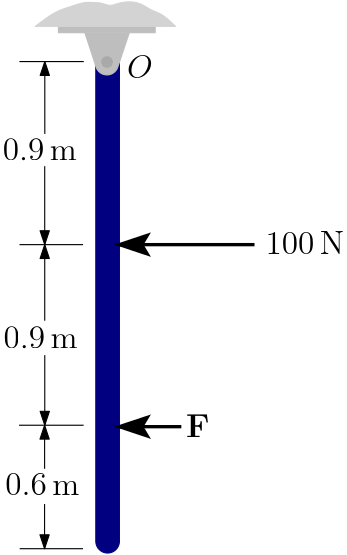 <?xml version="1.0"?>
<!DOCTYPE ipe SYSTEM "ipe.dtd">
<ipe version="70212" creator="Ipe 7.2.12">
<info created="D:20200709212149" modified="D:20200709213343"/>
<bitmap id="1" width="1920" height="1080" BitsPerComponent="8" ColorSpace="DeviceRGB" Filter="FlateDecode" length="225154" encoding="base64">
eNrsnQdgTWcfxotMdFPVfkVRrVJVEqMkMiQhQmRIIjKEECS21qralBq1CTJtkdbeSu2ZIHtI
kFSM2iM733vvSU7OvjPT83y/3u/m3Pee8Z6bm+R3//7nnXdUiKFh3eZftTUxc+hu4w4A0CLm
3V2+bd3p/Q/qS3wDfvDBx93Me/mPnvHzlMUAAC0y9qffbO3cPv/fl+8gCIIgCIIgCIIgCFJB
+bJZa0hCAMqaNm1NatXS4X8D/tjVCpIQgLKmr6O3rq4efuIjCIIgCIIgCIIgSHmmZq1abdub
QQwCUD507mpnaFiX/gbU1dVzdh0CMQhA+eDrN/GDDz7Gj34EQRAEQRAEQRAEKbd83dIIShCA
8qRj5570N6CVjSOUIADlycDB47X4M1TfwPCLRs0IXUysCa2/MyL3P2nwGX67QBAEQRAEQRAE
QRCSDz/6BDIQgPKnafPvyDfgF42aQQYCUP50MbHR8Kfn++9/1N7YxHvwOLFNjBo3p6edW/MW
rfGbBoIgCIIgCIIgCPLWppaOLq42CEBF8eHHDUaMmg4TCECF8MknapYov//+Rz3t3JTfkN+I
qa2/M8KvHAiCIAiCIAiCIMhbmM8+bwYHCEBF0cXUDg4QgIqiZy9XNX5udjGxVm9zbgOGoykH
giAIgiAIgiAI8rYFnZ8BqEAsrd3gAAGoKl2g9Q0MHZwGarLFUePmfIV2HAiCIAiCIAiCIMjb
FKMO3eEAAahA4AABqECU/3H5/vsfSbR6VonWbYzx6weCIAiCIAiCIAjylsS8uwsEIAAVSMCY
2XCAAFQUDRp8rszPSn0DQ23JZyhoBEEQBEEQBEEQ5K0K7B8AFcuIkTPgAAGoKL5o1EyZn5Uq
XW1QyUYc6AWNIAiCIAiCIAiCwD8rwFqthwAA8M8AVB3/bGRsWhab9hsxFb+EIAiCIAiCIAiC
IPDPIhdN60/dsek5oK/zQBd3X9cBMsgdB2cfa9sBnGEAAK3558mLJk7+nYLcF4Q1AI4RAA38
s76B4ahxc8po611MbPB7CIIgCIIgCIIgSJVLkaJUkv18+vRp27ZtxR4lDz158iQkJKQS+udi
q9zD3cnVx2uQn5//2GEjx/kFjCV3fIeNGuwXQBY6ug4iA6CgAdCyf1bDJ0NBA6CBf+5iYqP8
2pYsD43cffTXWSuV78Khb2CI39wQBEEQBEEQBEGqnH9W+9HyTEhIyJMnTwQVdLnJZzX8M+WT
rXsOcPca6uc/dtBQ//6evk5ug/o4DiQM8B460HeE1yC/oSNGu3sPJcOgoAHQbv3z9LGzg1wG
77ewO9nJ7MY3bRKafhPfvGV8MznNW5IvyULyEBlAhpHBEIwAaOKfVSp+fvr0WXZ29pbt+5V/
ipGxKX5zQxAEQRAEQRAEqULmWWHlc+Xxz2IKujzls6r+uVg+93B39/AdOmK0x8Ch9o7e9KM2
tgM8ffy8Bw/3GuTn6TPUd/god88h1ko34tiXkv3ocjB74bHk7Ozk/fL7K6MfZRcPWH75cfaj
6OUCKwm+/Ii/EmkYm1Af2XZLI7xv6rI/jbFC9oZENycbxj0oxgSWK7Ltpu1j70a2Fub8LfXP
C/0mZdX7lLyLKQkZTJ6i7Pov3MvOfha/u3RJZMKz7Iwoxpiou/QL72lqJLVwd+qT7Oy7F4TX
eT6D9WoVGyaBbB9kuXe+vIQka5+LD19+4Kyp0Az5pD1JOKqtVXEmVnYIKu/t0fin2fxInzLZ
2aFfCdXRP3/VorVKa6Mm7eDhf5R/ivfgcfj9DUEQBEEQBEEQpAr5Z4WPVir/zFfQ5Syf1fPP
ji4+fgFjPQb69eztUbywh7uD88AB3kO8Bw/zGuRH4enjN3TEGEdXH+34ZwaVyz/zvO6+FIZu
1QjZvkkKbSHPLLVcCtmsphwrY/+sFdtfKYiLSyL0dfJlLiRfUsvLzj9fbmNM3sLyaukU1KxZ
UKOEmrVk1KjJomZNMowMJk9RbuVRd5nyWW41sznS9cI92kayDOeFe2ISkgwrtaySplpciZef
eS52sKWHfDQ+oyzkatRd+XSRyVFDyAsLc+Zpks2zJpMmmwQld6xC/PO8hYFPnj47fzGas3zp
8jCy/O9TF7Xon23t3MraPxPQggNBEARBEARBEAT+uXwUdPnL53dU779hbTvAa9CwwcNG9imu
fJaJ5T4OXkNHjKa0s/fgYRRkGHVLX46wOvrnshOqJcfCqn+WKI2uKv758eWV1cE/X74cnZ2d
zVTQlHwmC8lDZeWfJy+62/ALyi2TN7LCd2qwqp3lCymohyhHffuzRkq1gL5wj+EwZeW+dy/w
65/FzLCosWT55ymSKxTbSnnqTZm5ZVWAlwkXomg5HLn7qNZ3mzPn1c8/T5+1kmpzwVTQlHxW
w/1K+2e/EVPLwT+3bmOMX+EQBEEQBEEQBIHXVSbwzxoq6PKXz2r4577OA/38x/b3HGJpLatq
trR2Iwud3QYPHTHGZ8hwnyEjaAXt6ePn5TN0sF+Ag/NAbfjn0vvF/nl/Wsk/EKf1ZrGzJasq
Dluoli4Xq8gt6Q6RzShppja3j9zy+leIm/ASP8xbm3xh2r7SDSnysepIZsGHmEfK6OMhWzmr
rUfxrgruPHdtpU9kjWEe3f4S/8yY2+xsbZWIVxgy2xyfTCtoWj6ThZyiaC3656kT5t2r31Am
lmvULJXPNWoUzZ9f1KpV6ZclCpoMI3fIU8gTlamh5StHBf6ZIR7FRgr455JnMdpc0B6b8t5U
l497KcWdN0rKsLlyuLRgm1rt+ZLx8i3SrUJYPlloo5wicEH1KlOypQcic+/ZjG2ptg/Mp5du
S3ChGiXQrOJnRr8UxvFypTFX8vP8s6KZjyzdedasKppt9Vm6PIypoGn5fP5ClHb7b6i6NvX8
cxcTG/yqiSAIgiAIgiAIUlU8eRX1z23btqUcvuDlCCuVf3Zx9x02cpyTiw9zoZ29l5PrIMd+
Pm4evt6DR3j6+MkZ6jXIb7DfSPIU7ftnhluWf0n5zGIdyrKsJcNk8pn5lGKpy2kxTdtg7uYE
y6qF9tldoBEHc82U16WVsuxLSQUt5p85fZVV8c/Mqdh3uXjlnPpn4Z3n9gZhTVfxVMg9M1t0
V8P6Z6aCTkxMSUhMUU8+q+aff5pf7J8Zpc4yHjwoevasaNSoIh0d5nJqmMw//zRfteYbiv0z
T1GKFCpz/DOtSZktIxg6tNg8nxdcrbQFpVVwsQstfki2IabxFtioQLtpXv0wyz+fzyjZQ8Yu
KbkPrLpx+unMQ9udGn9BvRJo2WpLJ5zd7US+e8Xb1bJ/zmbPaslWlJltrSjo6zcS1JbP0v5Z
38BQ+rm/zlq5et02JpR/Pn8hmrNcej0WVvb4FQ5BEARBEARBEAT+uUzlM1X5LHg5wsrmn10H
DPYLGGvv6G0l/9KK/WivPp6+w0YO9iMEEDy8h5D7bgMGK+mfBSPin5nqlX6IJZxLi40FbC0t
QllWlimTaR/L25wabS4YI7nCWVHPEBH/LKm+Fftn/nPF+2+Iro07XfL9ZMrtatx/g1bQiUmp
1As1MTFFDfmspn+uwfbPCQnF/wolKqqoQwe6ClpF/yxQocr3zyUVrTxZLdJzmOWf6esbcgfT
PlPmn1nuV3n/XKo32bXK9LZENyp8RT92HTJ7nUKqVql94Knd4vnRtGNzyaoy7j0R0r+Su6q5
f+bMqvy5ys+2Zgr6+fMXJcpXzatDSvhn8pBUG+oFgdlKR7ortduAEfgVDkEQBEEQBEEQBP65
rOUz9WX5K2jV/bOv77BRnj5DPQYO9ST4+JE7bh5D7Oy9qOsM9nEa6Obh299jiKOzj72T99AR
Y8hTyqT/hoAg5blcWn4yukmwzTbbXXMi34oG7aZZ62T4Z5bNli6iFvHP0iJXUf+N4tlg7QbP
PwvtvETj6+L9FD8F1dQ/U5XPVd4/i/hP6fpnlrQU98/Z/BYQjF4T7KYTvPYX6vrn0pXQOya6
UYlLH9IKl+Of5YfPXolS+8BqiMFoLVKyQrG+zZGMViSivZ3l2rzkUQFhTn8WoP3+G/znqjrb
6vrnZ8+ekzW/efOGfzlC+GcEQRAEQRAEQRAE/lnwgoPlrKDV6L8x2G+kl4+syfNA3+EEcmfQ
0AByx87ekx5maS27LqGTy6DhI8e79K8k/lmwhpnlnwU9sESTZ26tL7c/Br1CTv2zxv5Z4qKE
SvV/FmljQh+L2M4r559Zy6uvf6Z7PicmplBV0MzLEVbB/hsq+WcJxSrVf0Po2oWS7Ze17J9V
rDEu3SJD5/I0r6r+WVzDUnZa7Tph5soFriFY7v5Zyz2f+fKZarsRfT2efznCcuy/sZUJXYzN
WY7+GwiCIAiCIAiCIG+Jf64k10mUkM/lr6BVdWUOzgMH+wV4DZJ1eCa3FOS+77BR/dwHU+ZZ
Lp/7W9m49/f09fMf27eMrj8oUAzMc8i0pxVuYizaFVnZiwyKrpZTTizhnxU18RBSzQqUtZLG
mC2EmTssuvPSNlv+FO40so63+vhnzgUHOZcjrILXH1S1/zPPUirX/1nEZyrnnzk7yem9rND9
im5UmWkp9c/sOVHVP4v18VByzpX3z1L9NwSuHSntn5WdecZIdWZbHflMtd3gXI4Q1x9EEARB
EARBEARBKso/V6q9ffr0qaB8LmcFrap2s7Yd4DVomPfgYeSWks/kvrfv8KH+Y9w8fJnFz30c
ySMjyTDylLK4/iA9mCE8qZYRAtcQLB5WKnKDL6cIXn+Q4VT3p4nobp5nZpvY4iv3MbwrawzV
+0LgSojK+2dBk6y8f6aPneXPWXsisvOc6zaWimXuBRZZp6Ba+ufLV65zLjhIK2jyUBn5558n
L7rb8IuCGjWpwuZSBU3BKIqmHiLDyODbnzUiT1SmezC/LpfjQkuvu8cTj2LWVNg/cy7JN+Vo
fEbp9QfF/bO8SQWjIUa2Sv5ZdKNsMc44CsZqGd6YUdlLtcVQxT8zmmAXr+Ge7P6Fe+LeWE3/
LHD9QVYleclDVLNrBf5ZcuazmVdmLN15xbOtLtNnreRfcJBW0Kq6X2n/7Oc/tRz8c+s2xvgV
DkEQBEEQBEEQpKr4Z+lUqr2VkM/0gD/++KNS+WdKLDu6+gwdMcbTR1b2PNB3uLv3UDt7b7u+
Xj3tPLvb9KdG9uzt4THQzy9grKOLD/1E7dY/76PaR2SzrbKs/vkY3biYvULBhsZsl8tsE12y
WsWKWC6uS5/HFOPFS45x659LNyTYFUTSP3Ovpaig73SJ7mZXeheHaYMpV1y8/4I7z/HPyfuL
n5LN78VBH1017b8RF5/MlM9MBU0oK/88ZfHlNsbkjSyvlg7lloupWUtGjZosatYkw8hg8hSl
Vn7hHl97cqwyswuxImOpwD8LtlBW5J9Lrwwo958q9t8Q3Si/Awb/GFl1y3RT6ycJUSrWP/Om
kZre0uNSWz4LzR5ztezq9NJ9IMsV9t9QNPPnmWtTcIq1wLyFgU+fPuNfcJBS0NKdllX1z7Z2
buXgn/UNDPErHIIgCIIgCIIgCFJdo4Z/trZxd/cc4jt8lKePn8+QEf29uN0G7B29PQYOHTpi
tLuHr3UPdyX989uCaCfqqoXCGmxQJv55od+krHqfssqeJSGDyVNU7DWhOiLNNwCo/Ej7569a
tC5r/zxw8Hj8KoIgCIIgCIIgCILAP3MVdM8B7t4ywyxv/jzU2XWQvYO3vaO3k6tPf0/fQUP9
/fzHunsNJcMgn+GfgRb9s6z5wNjZQS6D91vYnexkduObNglNv4lv3jK+mZzmLcmXZCF5iAwg
w8hg1TSyGgqa3ecBgOrkn0lGj5uj/NqoHiBbtu9X/ilGxqb4VQRBEARBEARBEASBf+Yr6O49
3B1dB3kN8vMdNnJYwDi/gLGEYSPH+fmPJQudXH26o/IZ/hlo3T8r0clZC08BAP65JF1MbJRf
25LloX/uPvbrrJVKjh89bg6abyAIgiAIgiAIgiDwz6IKWn45QgfngS7uvq4DZJA7fZ0H2vQc
wBkGANBW/fPPkxdNnPw7hcwtC8EaAMcIgAb+Wd/AUKUSaJXoYmKD30MQBEEQBEEQBEEQ+GdR
rNV6CACgiX8GAJSjfyZpreRFPFXEz38qfglBEARBEARBEARB4J8BAPDPALzN/pnE1s5Nu9sd
PW7OJw0+wy8hCIIgCIIgCIIgCPwzAKBMGRbwKxwgABVFky+/VuZnpb6B4cDB47W43dZtjPEb
CIIgCIIgCIIgCFLt8+67H8L+AVCxDPSdCAcIQEXR3thEyZ+YWlTQkM8IgiAIgiAIgiDIW5LP
Pm8K+wdAxeLiPhIOEICKoqedm/I/NPUNDB2cfTRsu/FVi9b49QNBEARBEARBEAR5S/L1N+1h
/wCoWHr3HQwHCEBF4T14nKo/OruY2IweN0eNbbkNGIGezwiCIAiCIAiCIMjbE11dvW4WTrB/
AFQ4/qNnQQMCUFE0/KyRqj9A33//I5WuSOjnPxU9NxAEQRAEQRAEQZC3La2+6wzvB0BloFef
gXCAAFQUvsMmqfdj9P33PzIyNnUbMEJCO9vauaHhBoIgCIIgCIIgCPIW5qOPGkD6AVB5GOA9
DhoQgIrCpFtPTX6k6hsYftGoGaGLiQ2hdRtjch+tNhAEQRAEQRAEQZC3Noa13+3arS+MHwCV
Cj//6dCAAFQUTZt9g18PEARBEARBEARBEETzNGr8tXl3F7g+ACohbh6jxk9aCBMIQIVg3cNJ
V1cPvycgCIIgCIIgCIIgiHoxMKxj1MEKig+Ayoxtb58Ro2bCBAJQIQwdPuXz/zXBLwwIgiAI
giAIgiAIonwg9AAAAAAAAAAAAAAAAAAAAAAAAAAAAAAAAAAAAAAAAAAAAAAAAAAAAAAAAAAA
AAAAAAAAAAAAAAAAAAAAAAAAAAAAAAAAAACqGd0snLqY2HXsbNOhk5VxR0ujDhYAAAAAAAAA
AAB4yzHuaNmhk1XHzjZdTOy6WTjBnwAAAFAJCyvXH7v2gnAGAAAAAAAAAACAMjr6x669LKxc
YFQAAABIY27lQn5k4EcnAAAAAAAAAAAAVOVHEztYaAAAABLy2bijVZn+JGqPH8cAAAAAAAAA
AEB1roW2MoeCBgAAwJfPli7GHbvjByUAAAAAAAAAAAA0U9DdzS2hoAEQwNK6P+Oya327mduZ
de/t7DF0ZdCWp89epN66ff7C1XXrNweMnkYPs+oxAPMGqgFmls5GHdDtGQAAAAAAAAAAAFrB
UnMFbdVjgI2tp3VPD2vZrfxOCTYUtrLbkoWessG28kdtPauosrPq4UH2XFXIIWu0Uev+NlZu
1lZuNqpAjbdi2FSgpHwmtxbmdp3atf2hVXPjti27dGjX1cTUzNZp65/7ikry+vWba1ExU35Z
AAUNqsuL361DJyv8cAQAAAAAAAAAAIC26NDJyhJyEgAa+beDra3rsP69pnp3mejSdrhti9H2
rWcP6roooPf4QQ69HdyvRMUUFBS+eZNNi+iz564M8p0ABQ2q+icvHX/sgR+LAAAAAAAAAAAA
0C6dfuypnoKmVNuYCTNCwyLWbNwSGh4RGLxr2aqIJUvCVqwICg4NCw1ZGxK0MjQsMCQ0KGT9
pqANO4KDI0JDI0JCdwQFh4WG7Rw3YVqVU3ZePuNmzl0+Y/aymXOWM5k1Z8XMEuT3WY+S8XPn
rxo05Ce1jejobpabfmy9tdO3Wzu32tqplexOx1bbOrSUYfztVqPWW43ZGBWzyfg7/67dqQpq
NZvBdncxs+xHY2nlasFeQgZYWLmS5ZyFVdTC2dn1H+vjsCDAdtlI88BxVsHjrXfN6rP3t34H
Fw08sWr0L8M9p81ZlJdPkpeXJ/8vP7+oqOjRo8fjJsyCggZVFxOzvviBCAAAAAAAAAAAADFc
XH3Ufq6JWV81ZIW1rayhxKYdu4qKigrkVaBZT4ouXb3/z8mbqSmpRUXPyYKiojtFRY+Lil4X
cSNTdtu2byNrsLH1qBJyhvKKv85cErYlMj75TmxienzSnbik29RtXKIcxp3SRxNvxyakHzxy
+rff11DtO1SbZys3crujY8sXLWtsaFhj92c1/mxIeGfXpzV2NSC370Q2rPVXQ92IT2rtrF8z
on7NnXJ2yO+vqVfzYWOdze1a0etRXT67du3Wlwmll03MHEzNHLqa2pNbU3NHc0uZkeaMJM/V
+lnwGz55we9r7B19y6rtRk+34YM8p/j1nu1nsWq0ReBYi7DJNhGzHf9a4Lb/d++jy/wPrvwp
YNiwi9dukBdwbm5ufn5+YWFhTk4u+fLlq9fjf5r9dqrLAV6jyKmpkE07ufj1cRhczgc7bsIs
CnKfP6AsXp/MrZdR5w3jjmj7DAAAAAAAAAAAVFL8ho1Ztnx1YGAQYcHCpZqoYPWwsnE4fvxE
V9Oe6j3duGN3S2uV5aRVT5mPXR+yOS83Pyoxbn3orqm//OHuOsLX2/+vHVsfZ13PyUnNyU3M
zY3Pyb2dm/0s58WbnJfZudl5Obmvn728k5ubGxwSJvOiPQdUEf8su/1l+uKY+PQz56POXog+
d/H6+YvXL125ufvA3yHbdofv3Be2Yx+5Dd66O3Lf8UtXY8gAijPnriWlZs6Zv0q2KhWPl/LG
Wzt9u7JBzfc/qPfBux/UffeDOnXfl1GH8B6hdp33DGu/a2hY19CwjgHBoLa+Qe3a+obk/pKP
am1tr75/pqyyiZmDXDg7mnfvt/SPwD+Wrbez9yIPmZo7ktv+A0ZsCNqyeMk6U/kwCspUa/cU
rF4TRn16kZKSrl3FR8ln5/7+/X1HjvLz/nlwz6neXWZ7Gy0earx+bLft03r/Ndt1/wL3w4t9
zqyftGrOhAuXowsLC3Nz8/ILipOXlyf7COb+Qw/vMWVhO8vIOmrrQ4EXL16Sw6+Qra9cHbp0
2QYnF79y2Nb4n2ZHX4/lfJZGXo3Mzx0OHzlVdh9DLFy0lmyR3Gp9zV1Mer+9P8T33i4qenFl
MfXlobSioudXVuIXmwpgcdTz0hNRVoxYGrkt6DeH8j86/9XbtkcSlvizljvMDN+2ffUIbW5r
whLeVkCZIZvtjTM9MRVAwdvO0glij8reBNR8U8LLD1Sd90bH3zbKfwjiFQsAAGrTx77/zp2R
x4+fIERERO7bd4C6HxgYpLYNVoPJU2aQjZJbtdfQxaS3yvXP8gvqrQ/blFv0JnhziIODq4WJ
9Y9tOw3z8I69eLIwOz0/Pz0/Lz7/+ZXcpzcKch8V5r3Mf/OyMD8vN+dp5r/R5O/90LBwej1V
pf552vTFN+NSz128fvHyzbMXoyP3HY/Yc3Tjlj9Xbty2fP2W1cHbl2/YsmLD1g2b/yTLd+09
duZC1MUrN89eiEpMyZj72yo1+jPQ/jn803fef/eD79599+s6735Vm1C3uWHdb+u+62Ju1r97
91bvf9BU3/ArA8Pm+obN9Aya6Om30NU31DcMrldza/vWmvtnUzOHbhbOhw7/ff1G3N59R2/f
zli4aLWpuVNI6I67dzPJktTU9K3b/qJKoyn/rPnVLTlcvx5HSz+tK74evTxPn700dd7SQd6e
no7mLlatHU2+8LVuMsvt6zV+HZcONvrVs8O8oTZhs4eEL5p840ZsYWFhnsw/5xcWFJLbgoKC
3FxZFXR0dKyNracW5TOldslt5VTQtHw+fORUhezAz5PmlY+CJgdIvfaysh7u+vNgWPguckvu
UwsPHT5Fjykj/0zJZypaV9DGHbur97Ojm7nd0j9WHzv297rAEHIf/rlKsEd2kFGLqpV/VtbD
aM0/y/+UVlbzyuRz+AxHgX2ozP6Z3k/Zne00jL0t8QlcSmdYtjMly0tngP90zrljb1HA28vx
nBHEW2cZin0IwHKe2/I/CqlXVOm3PPvbWeTbnPXCqIz+ufS7j3ssAnvL+k7nnXrmo4KHWfLp
m+S3s8oHLvqJHncylX0XEj1HZP+ZD/EOh/P00rcvgWnk7IDkvjEfZR2U2HmvVG9H7J1R6Scm
AAAAEfl8/PiJffsOjBk7ibbNVjYOy5evIcvDwreUm4KOiJA58J07I9Veg3HH7ir7Z3kfiZXr
N95/def3pXMtu3Y2+b6NaeuWPw10u3lyT9K1fRdPBcVe3RZ/acvlYxuyYk7mP0oteH0/7/m9
23HnDh0Ivv/fjTXr1qrRj4JfuUqhcIx2/POMJTHxaecvycqeT5+/FhgWsSZkB2FTxP6UtDsv
Xr5Kv5O5Y/fhNSE7ycJ1oTv/OXv10tWYMxeik1Iz5/22Wl43rtrx2si98baOLcM+rVG37gct
67zbvPa7zQzrflW77meGdfuZma1dMC8yLHiIo/NHBrXJwi9l8tmgsa5+c119PT2DoHo1txpp
6p/lTTacevf1TkhM6dXHk0ym3/CJ0ddjk5NvnTl7yW3AcDLSw2tkVHSMpZWLqZmjSUmnjirk
n+fMW05WO3vhiskz53i52XjatvLq0dzTotGEvs3W+BtPd20xunfzWX4Wy3/qF7RoWnJKqsw/
5+WVlD8XkC/JLdULes68FVosuC27Q64G8rncFDQlll++fMU/C7/OWExZ6HtZD8ruTNHymTbe
WlTQZpbOasvnGzdiLly8vPSP1eSW3K+SCrqi/bPMBqcdgn/WyD/LhIBSQqxC/DNno1XEP9Pr
mbCk1KJ4zgiKlNxh5tZZeyJ3MgzBIp/AEjsh1ywMVyPt6xjWSMwWyvazXDzMW+ify3putVjA
L7Eq3lEoeEUxxGZ18M+MmeG8eZIvOTvDsqa8dwDWOyH3G7nEoLLeMcjxanZ+GeeOY3RlX3Le
nRS/C4nvPEMmK347Kl4t42xyXmOyL9kHLrlvrJMrn3b253pq+2fF765l8N5YPT60AgCAioUq
eO5j35//0Jixk44fP7Fg4dLy6f5BVV+TW6+Bw9Vej5mlsxr+efWGoGc59yMjQ2aP9xti161v
uy/9e3cOXTA2aMnoRTO99u2c9/eB5cFLAi7uWPQq7UxR3p2XmVH/RKxcsWR8XPLfq9auqnr1
zzOW3Iy7RfnnMxeiNm75c11YRGBYxL37D1+9en0pKua/x09jE1JWB28PDN+1YVPk6XPXLl2N
OXshOjElQxP/vLVDq9AGNerUff/r2u82Naz7pWGdFnXe/cCw7i9jxgy2771wyqR1S//QN6hN
FjbWM/hCT7+xrv5XeiQGG+rX3Gbcil6Pmv7Z3LGbhZOLm9+x46ctrV1NzZ0srNxCw3fm5eWv
WBVEhnWzcO5t730t6qa9gw8ZTNCKf2YWfEpE83YcfRx9ExJS3rx5s2J98JJVa3wH9Olt8rWH
eVMvi88nOrTe9lPP+T7tx9s2/cml3cbJLns2r87IzCDbzcvLLWAnLy+vsLCQrEqL9c8vX76i
zGdlq3+uJPK5HBQ09TrMynoo9jIjy6nTVEb+mf5GoJwz3YhGWwpa7eYbc+Yuunkzlv6S3CdL
4J8rv3+ufv03lP+DukL6b0hstPL6ZzGlLyne2Uc6YYS/qI7gzgm/RFz0hEpXDIrVGcI/a4ky
n9ty8c+so1DiFcV0iUr558rdf4MlmZleVGjGHCeMcBR9B+AeGmsS5NZU66qTLZnJDjAlLW82
FL0Lie489easqDSae5hsycyYZ8HCbIl9447nqXK133bgnwEAoCpCWd8xYyfRS9avD2Z2wCBf
atKTWXmoDbm4+lB9P9ReT1fTPmr039gYvrmoKCcx5p/ow+EbJnlPtG/320CzrXMGRwZO2hE8
7eaV7THXdoQtHXEicMLT5H2FRbee3Pn74PrJq34PuP/o5kZ5/2e165+pkuau3fo2+LTRl81k
Jb4WVm6W1hT9S77s37Fzzw8/rN+6zY/0UzTxz/L+z2nnLkafv3j91LmrGzb/tTp4+7Y/DxUV
Fe05fHLp2vB9R05tiTwgK34Oi9iwadfJM1fOX7px+lxUUmrmXHn/ZzXrnzu0DPnknTp13v/G
sG5TwzqEr2rXbWBYZ4CF1bSR/nt3bps94ae6+oZfyf1zI139RrL6Z635524WTgQLq36Xr0QP
8Axwcx+xNjA8OzsncMOm/PyChYtWu3sEDBsx8czZS90snLXon5kFz9LR0PhNnPJbTk7ukvm/
+weMmTZ1zFjfXqNc2k9w/m50nxbz3Dvtm95v7chuiwd1Whtgsfs3n5Nh867s2pz94gVV8FxY
WEjdyu/ISqHJqrTb/5kcXZle0q6qy+eyVtBUybHEBRbp1hxl4Z/DwnfxbTNtpFetCdV8E526
9FDvp0bg+pDdu/fTX27ZupMA/wz/XN7+WRUhBv+scY2rxPqlN821NCwHwquxFLUr9Ejx815e
guVt9M9lP7fl4Z9ZR6HEK4r1cUzV98+yLbL/UQM1S8qdXOZG+TNc+mhZKUd2hTbtn5WbRuY7
j9TOM2dDwbRwP8tgvAboXVXqhxT3HZJ9Zrl7Dv8MAABvFVSTDaZe5vhnSlCTW61v2sXVx8V1
oNfAYZMmzyCQrZCdoXeJWkgeJWMIyq+2U5eeqvlnW5lHDQ7fUliYfTf57NObe48vC9g1xelG
2OSsMxueph57kXUxPy/t6cNLf2+f/c/agP+ubCx8fe7RzS0HV4/csfHXgsL/wsJ3aFL/TF0z
8cumrfT1DX5oby5op2lBbWhYx9TcSVv1z1ejY5NT0m/EJgVt/WtV0Pade44UFBT8dfDv5Fu3
iwoLb2fc27jlz7WhOzdsirx+MzE59fbVqLiElLsa9d8wbhkq88/vfVW7TgvDOk0N6jQ3qNPM
oHazd99fvXDh1fPn7Dt1/kTfsKlB7S/0ZPK5sa5ecx2Zf96ocf8NE5l/djYxc5g+c9F//z2J
iU1IS7uTn59/6p8LBw4eP3v2cn5+QVr63cTE1HtZD2bP/UNeLO3c1dRe8/7P5eaft+7YTVYy
c+LEMcOGTfT3mOZrM3uQyWyvdlOdv18xxOrIHM+90+0jJ9vtneFyaqn/pZBpZ5b++uzevcKi
ogJy8IWl/TfoCxFWiZL+6iSfy05B/zpjMTnSs+euKCmfteuf6ZXzS51pBU21ntaEjp2t1fhJ
NGhwwOYtO89fuOQzyJ+C/lL1tcmsb9peuYmlQnWHkJnh4pBHedKYDl9aHkpjPMzzycxHb++R
9M+LrrwQX4+FyLBDV55zlLLIFllHIX9IcLzAFlfyNsHqqiHbH9l9xnoYg3n9N+Rr441kHhRz
kotXLtPFzLPDWAlz5SVWeQ/jkLhnU6mR7BcJ43DY2qFYKTBL15h/pzNUsEBtHlcUM1uDBv02
gvkXNK8ajb3REtXA6ZBMt1MW77/BbH0sXbopMlJ8Z5SYH8VKX/whRYaBNeFC9c/0c5Xr8CC6
JyytVPzyYJwI+UNUGwF+Y1X2QxL/Hr94VYpFULHtKe4ZSx8js+aWOWmsrbPWzOo6K/bv9EWm
WsEOcNu0isyMqLIT2mGx5fQ3LGMAv3Eud/KFp0utVYl7aSU/0VC7/4bI3AocBe/7SOKbXfAS
b5xNcF8DgvXPAs0rFHlFgamgX3vKfBezv9f4Oyx4OML1z2zxq8y7kNTOqyBs2W9lwvXPjCJt
5fZN6J+ZMDakZP8N1vdgSetygWb+rEpv6W8ByfcHkfdG1m7AQgMAgNpVx+GbttL3AwOD9u07
sHNnJLkzc9Z8yhJreE1AsaJrPlTbDXIr+KiSDrxjZ2s1/HNI2JbColdpNw4/u7rl/ErfqGVe
edEbCl+cKcxLKsq7VVj0b86r+PiT644v97oTMb4oes29/TMOLB/8957lRUWvQ8O2y/yqrfr1
z4QvGrWoX/9z8qW5pctXX//Q+MuWzZq3adTkmw8+rN/sqzbtO8j6Wv/Q3rzuu+93MbXXhn9e
ej0mJeXWHfLn75vsnK1/HlwRtG3nniO5uXknTl/Mz8+/HptEbvceObVi49bwHftevXoj+0P5
dkZs0u15CzTxz63C6tesXee95obF5rmJQe0W776nb1B75YLfT+zb93XtOl/oGXxpYNhEz6CJ
rl5jHb3mOrq6evob6tXYatRKE/9sau7kN/zn1Fu3j584c+Hi1cNHTp45eykoeJtVj/4jAiab
WTpH/nng6LF/Tp46d+z46VP/XCAjff0mdLNwqkL1zzduxhcWFoYGBvoP8f5ltPfsodZLhprM
dW011aHVAnejyJ9tD/7a5/AU2yMz+p1ZMuzs2glXwpflvnqdz+i8UVgSmZAuLKzG8pl5ScTQ
sAiFSJQNq4STi1/AqGkKWbpsA6Wg+zgM1mL5sVinC3J0ZAAHbXVKoeXz6jVh0n05NFTQalx8
cM7cRQ/Eo3oXjmJNWiwb5WLz+fMXLJvK8J9yA8nWoUxRKZe6pa6Y0qS0rqRWTj9abICF/bN8
QyX6l/NEjvgttcQlGlbZLfLqn9nj2StXxT8Xie482z/LJ5/5ZfFqD6UxNDJzN4pXXvIodTqe
P6dPgXyFrMNnPso7X2z/LD5Sfmqev+A9kaOS5H/zBoWX/g0u/4tbqO2DIv8sfyJLYzL/duY3
DuVshW1IlOv/zG7yyd4BjiXbGMTdN+V2RsH8KPItErpVkYnlGBVe/2cxbSLqK0RsIacMsvjE
lSyhmqxuDBJp+krZFY72ZMsl/tUVFftnMuHcYm/BE8R+TTr+toQ1htsZQPwf4/NVv8AOCGyI
9ZLjHKxoTwCx9XCddskwwW8lztlnvexFp0v1VUnXG4v5Z85y9fwzOQWcVw6rM0P4Rs77gFJv
C+xTL376uK8B5jdjsSPldyeW6MxTcphCXXqYolLBCv1Xc7/rOS9a4RljHHWJi1ZO8PIOXGzn
lffPvMPk/Igptr7K1LczVyX0UmS8bpXxz9zXhmjLFDKS8+NJ6C1X+jWs8L0R9c8AAKC5f963
7wB1f/KUGYSIiEiqBJryvWXhn6nVku1S1zck961sHDgDyBKyPHzTVuraiOS+kmtW9RKEVN1y
UOimoqJnadEHXl4JubzSI3ZZv8KYwML8y4WFqYU5t/Jy7xTm3/0vYe8/K71i1/XPPjwxY4f/
2aDhadGRhYUFIaGbNat/llU4N/ysyScN/kfuW1i5tv2hW6vWnb/7vsv3P5h+863xD+3NO3fp
RR5q287MwMDwR5M+mrTgoPzzrzOXRN9MTk27S9W7Hvr77LL1myP2Hs3PLzh04uz9B4/IbU5O
zoGj//wRuHnf0X+ozgxptzNjE2/P/22N+v7Z6NuQ+jVq1373G7l5bmpQ+0t9w2aGdRsY1N64
bEnstahuLb75WM+gkZ5BQ139L3T1mujqfaWjq6urv0Gz+mcLKzevgaMyMv6dO2+ZeXcXtwHD
nz17cf1GnL2Dz8VLUeToTvx9tre9d1ranXtZD2ztPMwtXX5buDI9/W7/ASMs1Noik11/HlRS
QWvon+/du09OU1Ji0k8Txo4d7j7Vx2yud9tf7Jv7dvwo4Md3lzo3DvRotf9n64NTehyf7356
1Zj0i8ep/s+y81tQ2n9D3pGjQIv1z/aOvikp6Vrpca31dhBKhozXynYDRk1buTpUech4LR5v
+V/8kdn8XGLr9BhNekGr8ZNo6R+rJfwzeVQd/8wp0GVVNTO0sFCXBoZQlYlZriVmVDjzm12w
5TZnQyxNKh/JU8EC+8M6HEVb5A7gFScLtgRRxj+z9or5qNh9JZtjcFfOMfyciRLy9sIbVTCS
+yIRaVMscA0p5l++SvtngeI91h/m0heu4rdIVcY/87yWcOMOrmQTKI0T3xkF8yMhACW74yq8
BKTQtb0YpXTi7ohycUpYQZHaafnRca84xtwT7stDaCdFhZXQuRCql+aVuLNOK6tQUMm6XMli
SJ5/5pdYC/g0waYozP0RuJ6a2Hq4c8J4bXPPCK9t+BJRoSfY4UGFVSmorlfuEw1eEWmkUO0o
zz8LvXKofeMfhXSNsciplzp9AjtQehSy5fQxlpawChpXzgteTOGW/IsDlfqoMOdZesa470gl
u1Faxyvse9nvQhI7r7R/Fvoso7Som/VNreBdlP9BmJB/Lt5hJfyz2u2JRJ6o4Iwoem+EfwYA
AA1ZsHDp8eMnmPqX03+DugSh8vpXefrY96cVNL+/NFlCllPyWfDaiGK0N7ZQ0cfK+z8HbyJ/
h96JPvDiUmBCsG/cKucXx399HhOSemX77YSTL1+mFxXdz8k4mRzxU8x6l5RgtxuBbjERPz+/
/Tf5OzI4dAtdR62efG7ZqqOenv73P5jKKnUtnMmdxl+2JAubt2j7ZbPWzZp/16mLLVXE+9FH
DT76+NNuFs4a+udpM5Zcj0lJTE6nnE980q0VG7aGbNv9Jjv79t1/j548dys9Izc3N2zHvmXr
t9yIS6KGJaXciUu6M1+j+udvg+vVNDSs+7W+4Zf6hk30Db8yrNNQ39ChS9flc2atWbBgvM/A
b+t/0kjfsGX9T5rXfe9zHd0vKf/8cc2t7WX+2Up1G0wd8h/L11+8dE0+w05kkh8/fhq4YZPX
wNG0+LJ38Plz96Hk5DSqWQcZmZCYMnHyHPmHCwO0UnBLNeAtuwsRZmfn5OfnkzVci4oaM9pv
vI/5L54/THZp+bN94+m9Gy73arVtvMXB6faEI3P6nQ2dlf3mtazVRn4ev/6Zuq8tCTn+p9ll
d1U7tZU4/aHArj8P8qt/maxeE6Ytbd7Tzstv+GTp4uex42dR8nnGrKVkfJX2z1TfD+qyhtL+
mRpDxpdn/XNZ+GdJ01vqYEs6S4j0cBbuIUw/nbshif7PAhtijZSQ0kw5LGSP2eth+2f+Hgqo
ZqX7bwjvJ0fqSvW7ZncIoXaMt3LBpiVM/6zMpCkcKbyrAqVcfOnBEDjK+mcheeKgqP+GVB9R
JfwzXwsI/82uhJoQ3xkF86PIJIvaYCmnQZkufiUtp0RceqP8lQt6Et5CniDiqhvJqWNtXegY
leu/wdsB9lZYLQu2SdU9Cp41ZeqfxS5kJj2f7DVzBqiwHp40lnoxCPyLBpHpUnVV6vWW4flq
tftvKD0h0q86YQ8pefoU9L0veS5jTwQsfbHd5V6wT4P6Z4FOKeKfBElK15LmEuJP578LaaH+
WXGPkZLnMl6K/O3y901L9c+ilcz8w2F/qsI/cdJnROH5gn8GAADN65CPHz+xbHnpX9kzZ82n
O110Ne25b9+BiIjIMtq6lY0DVeHMUdC0fCaPqnrpQ5Xrn+X+OTh4S1FR7qP446+urE8K8/1n
ruWlxXanl3kEzRny59aV9+7FFRb9l//o0svLK1LCvU7NMz2/pPe9vxe8eXipqKgwJETmn216
qu+fv/r6Bx0d3fbGluS+qbljy1YdG3zaqGmz7z7/X7OGnzX5tGFj6iELK9d69T97770Pu1k4
adh/45fpS6jrDyYkpWXn5MouO3jo7yXrwg+fPPfq9euc3NzXr98c/+fi0rWbIvcfLygoyMnJ
TUxOO3shOjE1Y96CVZr03wiuV8PQsM5X+oZN9Q1lnZ9r19XXN1w8Y9aOkJCGdepOHu6/8re5
7tbdffva2xt3aPXxx0309HV19QI/rkH5Z7Xrnz28Rqan3134+2rz7q6u7sMeP356MybB3sHn
xN9nnj59FvnXQUdn39u3Mx48eOTUbwiZ6o3BW+Pjk/s6DtK8/plm9ZowJattd/15UI31P3/x
Un6ycsgalq9a6uduNsW7fUCPz8d0bTDPstGqPq02D+i82bfLzonWh+e6RO0NKigpfi5r/+w3
fDJ9aNpqZKGdquzUylWVTQnqufNXrFwdSm61JZ/p154yr6sBXqO01XmD04JG2j+TMeXf/7kC
/bNw6Syro7K4f+aVNEv4Z2YXYole00L7w5DDirfI9s+MpsqslJF/Ftw91p6wypgr3D9zd1VE
uWjBPwsppjL2z+xWqBLdJ8rWPys0KkI2WNw1Uc6Ku0KB8VIiV7wOXKgqmC/rlPTPwkfBlsPq
+Wd+7ws+vMbFYq8fdfwz1xmK6VOBHROVqKpdhk9d/yw5XWr4Z0W9FHh7LmwLy80/S78tcMqk
RU+fwg7G8mHCvYuZL0sFH12x9lzxtwZHaCv4lwgiK6SvpchqwcHuES38LqR5/2fxK05yd0Ow
4bZq75Bq9H8uffFw/0GBwDuS4I82Jf2z4vdG+GcAANBKC47jx0+MHjNJrAKZastcRpCtRERE
cq6BSO6TJWS5qvJZjf7PlDcOCdlK/kDNeXCzIGlnTLBPxPh2e6Z0PbDQLXzR2AORIff/TSws
fF6Yd6vg7l+3IoYfnmUSvWFAbvLWnOwU8qyQ4C20x1ZbQTf4tBHdf+OH9ubf/2D63fdd2xlZ
tm3XjdyhFChZrq9v0Lmrneb9N6bNWHojNjU+8VZicvqlqzH3H/z34uWrHXuOLF4TFrZ9z4Hj
p8N37iX3t/116Pnz5/cf/nf5akxSSnpiclp80h2N+j8btQquX9PAsM7XegZN5HyqZ2DU/Kuj
u3cf3bvH19HxJx+fsJUrf5s8uU39+p5W1stnzrJp00ZHR29jfZ2tRt9p0v+5m4Wzr9+EuLik
4yfORF+PPXL01PnzV7bv2EMmfOiwn03NnfYfOHbm7KV/Tl+4fDn60uUocuviNowsN+/uUlX8
8507mbKXcU5uYUHBxUtnhwwwH+vWeqLTV5N7NP69xxfrnFpEDOl4ZKrtwVkOe+Z4ZCTdKCws
zMvNZcrngrLpv0HVwYaF76okxc+VVkGXkXymrDI5zHtZDxROCBnz4sXLquifO3Xpgfpnpeqf
hdCyfxbcQ7Htaqn+WWhzPL+tdf8s3H9DYqTArgp5GzG/yu+/IfAHdYX6Z0X/LFqV0jjV/TPz
uBRcxktAh4qUTAs7K5HplTh8pf2zwNFVivpnZS5+J2iDRSwrew75HxlI+mcluxx3kG60rup6
tFj/LPUOoMg/S06+cp9oaNE/l/bfEPLPSqhjpfotKP7nCaVvHex/B8H8qE70XIu+2yhRdM16
rjL+WaiavfTzO/bHFoxViRbqK/UpmNjsiTYS53lmWpJzlovum4IPlZT0z8KKm304CrvuWCjz
Gkb9MwAAlANdTXtSRciBgUFD/ca4uA4kjB4ziWqOQZg0eYZKHTBUhapzpu7TpdeUlFZjbZ26
9FTDP4eGbCsqKsx5fSf/zqGEnWNO/+GUvmfS8/gd/6Wee/ZfRl7ey/ycxwUFmflvzqcennJo
vvX1naPzn5zMyZVdvy9o4xa6j4fa1x9s1Ojr+p/8j7r+YJMvv/20YRNC4yYtycIPP6xPOWfZ
9QfrvqeV6w9S/Z9vpWeQ/X/w6PGVa7GJSWmP/nvyz/mr60J3/r46dE3IjhNnLj989DgpOf3y
tZgHD/8jI9Pv/Cvr/7xgjSb1z0H1ahoY1G6hb/CpvmHrBg1GODslRF+/cPJkLyMjo2bNf2jY
sGXDz90tLWf5B/xz8NDBnbvMmjXT0dHdUF9niwb1z1RLjW4WzqZmjlN++e3Zs+c3bsTFxScV
FBQmJqaePHUuOTktNzfvZkz8zZvxGRn3/EdOkQ02d+pqak/OiLYE4L2sB0r130hV04VevSpX
ynl5+QX5efl5k8f09bZpMK5Pw0l29eY7fLRywOebh3+3d4rZnmk9zmxfkk8GycO4+mBBSeFz
cS/oanz9wUqooMtOPjOvAyj90QZ5lIwhI6uif+5i0rsK+WfBCmcFDSVKnyJSNizY/1m4lFqw
QwV7GKsfssItckyyYLcNZbw36zKCSvtnsc1xlzMvBai6f+acEZGNKhjJ98+CKkmgzzDXOQvd
L32udE/dsvTPyv6FLtBzmKsmpP2zgvlR4MBF6saF+2OIuD7V6p9FHlLcakNV/6ygtFvgBAld
vVGRtxFrmyxut8R0vVglP7vHtaAAV15eSX/Wo+x6OP2fVZDGUtOlqn9WIAz5Cle0Ilp1/yxe
RC3Q/1n6VSf+rS31LwjEryjKvGShQP2zVJUv7+wwB0t3RxfqLs7yz4rLzlmfvAjXP0u1AZHc
ecWzp+CfirBebIL1z5ItSiTb5qj8Lcw8BGn/zL62qWT/Z+5rWOq9Ef4ZAAC0paCpRtBMIiIi
vQYOnzxlhhpNmFVtAEK2TtZPlVuTW3Kf2h81NtrVtI86/TfWb5YVjj5Nex7/18VNoy8E+T67
sbEoP7ao6GFRweuiwvz87Gf5ORn5eTfSzi4+vtr95uGZea+v5GTL/G1Q8FZNWgRbWsuEauMm
LfX1DYw6WHEeNe/uYmbZjzKon/+vmaFhHVMzR83987QZS6/HpKTculNYWEgOITc3LzE57UpU
bFbWwweP/ktMTc968Cjr/qMrUXEJSTIxS8aQkbfSM+PUrX+mvPFWo9Yb69XUN6jzqZ5B7x9/
XDBp0vyff7py/vz0USPr6Op/oqP3qY7uxzq6TQ1rm33Xpo9J164tWjStVUtHRzfw41pb2mtU
/9xV5p+dTM0dzSycLl+Odvf07+MwaPGSdS9evFyxKujp0+dz5v5h18fbwyvg7LnLJt36knkm
g8mzqPnX8PqD0ddjy+H6g0EhO2Qv49ycvLw8cr7m/tzLrav+CKv3J9m+t9Dlk6BBzXeN7rBv
UrddUyyv7V5TWCQz1ZR4zqfkM/lfAVX+XJCbm6vd+mco6IqVz9QnIFSP5dCwCAn5TMZofRLK
xz+bWTpXJf/M87fcy+HJWxaXakyO1eQ8WtzfWMg/U/KTuRuLo9KKH2JeC48zjPqS4VcVbJF3
sJzxsuMtfpR1pOxhxd1CVPbP/KsHHkqT35evkOWQNfHPXN/OPoriUy89ku+fhWtuqaaX3H/d
LHwpQPYfyMV9D1hmmLueMvXPbAFevIeMlqGca2+VehL5nrPElwL/LDo/wvXD3H+7zZ128aI7
cdfHWQ/rEBx/W8L9J+RC4oLrBoV1kCr+mX91Qo6u55yg4slU0T8LWOsRS0sKsEW8EPsUc40l
+ySW/KN7Uf/M24GSCeepJ88ZS0W7AUush7+ceyUyKWksaAUFp0vVVSnqLaPcJxrq+mfO1eU4
fSd4ryvRLxlvCwIlpoKnT9Q/c5YL9n9W8JkU862J/1bAKONnblQ+nvXNxXmDlZ4x4bMj1P9Z
wScO0juv9udrAq8lgf7PSnwaInZxSaWuP8h4F5UqReZfV7dkTuQbZV0RUuKMKHhvhH8GAADt
Wmi/YWMmT5lBoC84SF8lsIwUNHV9w507I2npTd2hlpBHVV2hmaWzal5U7lGDN8j6b+Q9z3yT
fvxCxC8nQ0beux6el5eYl/849/XLgry8gjevC179W5ATl3ox8EhwwM2/l+a/vpmbfV8mc0J3
yup7bTXqv/FjV7t69Rt+2bQV1ayYglLT1JgOnXt88EG9r1u216T5BqP+WeafU9PuUraRkp+P
/ntyJSouPvHWk6fPE5NkOvrhf0+oh6ii2LTbmXGJdzSqfzZqFVK/lr6+ocU3Lcd6ebpYmG1b
v2H9ksWfvff+F3oGzfQNmujqET6vpfNeLZ06tXQ+qFWrSc1atXR0131cY7Oxpv7Z1Nyxm4WT
s+vQS5eibGxlrbblznYbOcDVa0Ko5tt2fbxiYhMdnX0pWa0V/0xf545Z4Xz4yClKBmrRP4+b
MCsnJ6egID8vNy+/sGDeeDOPTu94/6g/vKv+1B6GS5zrBXo13TbGaM8vFlE7ZuXJkktXQOfL
JXS+vP5ZvqQwOztHiwaSkvC7Ig9UcgVNdrJCdmDGrKVlKp/pRtzUq44c5oLf11CemSwk96ni
fPJoWTToLh//rMYlCOfMXSThn8mjZeqf6XLckgh2EuZeNY9dsczoqyzSf4PldbkbYvpnhnMu
1qe8+l6pLZasrUjA91Kh94dj2pmTQI5Rrf4bnB1gThfjoMhgTftvMDfBle0M/yw+kvciEbEi
1J/5zKapLFPEUcEl0qP4L26JR8nf0WXdf8OI3wWarcoZ/pkcVPEf+Lwe0cr03xCZH0Glz2nA
K9wHQ8DDMGePAdeaCqyWs0Ulu/WK9B9QzT8zzMk2YbfMmXY1+m8IHCPn0wHBA2fPp9B100pn
WLL/hsAOcF4DvMuQKbhmn9B62AcoXYTMPQX0PnBkF++kqLYqhb1llPtEQ+3+G5z3E+6EMGee
e75E3hbEfC9v2sUvOSf6QuLKc4m+9IyNCn0v8FtYc20n/w1WesYk2+BHbhPQ2qLvQop2Xnr2
pMrCBVs6Mw9f8b4xX/a8f8Ig1BGd049F7H2Mfjrv0gPkpVX6fs7zz9JnRPK9Ef4ZAADKgTJV
0MuXr2GWW5Ml5Ja20ORRldam6sUHS/3zxu2ywtGXDx/fOnl8+6y/1o9LuhCa/zKhIO9Fvszk
FeVn5xTkPMnPTok6vWHLmpEXjq7Ie5OYk/NU5p9DIuTr8dTQnFhauwle6o62zVppRMyvf6a7
L8gKofPyklPvXLh8PSklnaqALS6OlftnrdQ/h9Srqadv2OV/n08d5rdv25aw5Su6tv6uno5u
U129L2rpNKql879aOo1r6Xypo0OWyG5ryAR0YL2am4009c8mcgXdw9Y9PiHZpb8fmdhRY6bd
vBl/Mybh+vXYgFFTyRIPr4CExBTrHm6mZo5kfFn457DwXbTz5ChoDf0zWWFycho5V+Q8vnjx
39TBrYaY1xjUqYZXu3cGt3tnfLcai1w+2TrO+NBsm2ubRuVlP5eXvufK6qXJq5zRh4Mqn05I
SNGWfiTHpa1jLAcFXSFbLwf5TCto/gciVMjyMro6pNgWOVvXfEM/mvRS9WfQyNETl/6xmg9Z
/tb/9JeZW24PEK4A5znz6opwR26NEVVJyjXXVQtF3T7LCyVaNIsjMT8KrzxYqVG2ezZ4W+dW
5aMQ6WoO8JLDGQEAAFDJFfTMWfO1u2ZKNU+eMoNz/UGq78fOnZEqre1Hk15q+ud1svrnVw8z
rp/eGbZqwqa1P8Ve3Jb/4lZBfnZ+TkFBTkF+bn5hQU72m9tnTgWtWz3m+JE12a9v5ea+Js/a
uHG7Jv2fOZJZK8Mk/TN1MThZ/+fUtAxBEUSZZ36o/s+Uf+7eY4A6/rl96+B6NWrrGTTT0evW
4qufBw0ya/H1xzq6zfX0m+joNqml00Qmn2s1qlWrcU2Kms1q1NStVSuwXq3NRm009c9mDgQz
C+dt23cnJqYePnIyOSVtzrxl5t1dyG1KShpZQm6DQraR8abmjmQweZbm/Z858o3Z3IDqeKBF
N7tg4SpqVVHn9/vb1R3do7Z/1xrDO70zqvM7s+zqBPm1+HNS5/1zrE8u7hN3eO39e3eL69sL
i3Lz8nNLKqLJ/5GFc+eveKv8M6Wgy0jAKsTJxa8c5DPzjBw+coq8MinI67BMz8vCRWuzsh5K
yGfyKBmj+YbIO6RRB0v8yNaecZW6hqDQJQvhn1X/W1hYBZedf1a2bW9V9c9S5XyVHul/Cw8w
tyofRaX5foftBDgjAAAAVFHQWpfPVjYO69cHi9VUk+XkUTJG6eJnS7phhSr9n2UeNWj9ttzc
vBdPHsVcPbYvcsXfR4Mz717KyXmUk52T/Tw3+1lOzsvc3JycJ8/vXok+sHvfmrMX/3z6PP3N
m1fkWYGBW+i64qrCtBlLo24kxyWkPn/+8tmzFwRyh+bFy9fML+kBCUlpal9/sMQ/t1r6kaz/
hr6evq6evp6ega6uvp6u7FZXV09Hh6Bbi6KWDoWuvP/Gwo/0Nhu1lW1XY/9MMDVzmDZ94W8L
V9r07G9u6dLN3JHcWvfsP2fesl9+XUAPo/yz5vXPCxetZao25kNh4bs0v+wgq8+JrceNG/Fp
SdE/e/3gb1NnTI/aE3roT+mh+2svg6Uen4QGfLNzUsfdv3Y9OKfnoTmOs8Z4/DRtwbF/Lt5/
9ITejZzsbFl/huhYG1vP7lrtv3H9ehxd+w1AGdG1mz1+XqvFoTR+Lwv2lft4rUXKoB74bat/
Vqe+V9U/t3mNOypJMWRZ1T8DzWrjpXsUAABgO3FGAAAAVEGYNc+ajCke2c1eDVlB1T9vDt3F
EIQPi4qeilfq5RQVvZRTnC3b/qLXU/mhPPmIgF9uxt9KTMlITL6TmHKXkJSaUQxZSL5MyaCX
UAMS5CNj4tOGB0xRZ57l3nhzu1YPGuusqldj+yc1tzfQifhMn9xu+bjW1vq1ttSvtbme/FZG
zS3U/Xrkjs6KenqZjQzD2qlf/2ze3bWrvJkGTTcLZzPLfrRkNqVKoy37keWckeS5VcW8UeXx
zi5DRrq0H2Hz0UibD8daG0zqVXtuv48WuNVbMahxcMC32ye03/Vzp93TbHZPdxrn1buZsX0T
o34/2g339J/p4z/t+InT5CX977/3PbxGw2SCqkn/Tp1t8ONVvW4bRULtmhndNoqkulXDP1dK
/8w1ipWh8wb8MwAAthPgjAAAAKiadOxs091Gnd4UVvLbMaN+DQ2LCA7eHha+IyRsc0jYptCw
LSEhW4ODd4SG7AwhhEYEh+zYELQpJGxrWPj2oLDNG0I3B5FHwyLGTZhV5eqfPQeOnTN/1YzZ
y2bMWTZz9nJlmCFj2bwFqwcOHq/OPMvVqH9Xy03G3201arXVqLUMY/lt++/kX37HoPjLLUat
Nxt9v6V9201GbYd3kTf3VrcDiXl3FzPLfjQW3V0s2EsEF2ql53b5K+heVtYje/1vfM+PJvf+
eIqNwQKXessGfrFi8Jfrhn0dHtBm+5jO23+2Dp/Ya4hj9xadnVuYDGzYzrlBa7sPm1u62dun
nt4xevxMaExQdbGwcuvQyQo/FgEAAAAAAAAAAKAtOnSyslSrLBaA6oqddc+Anv9b0P/TmfYf
z3H4ZLVvq9W+LZd6fbFuSKvNo03Xj+oeOLZXNxOrL9rbN+o8oHHnAU2Nnb/p3M/C0s6jTx/6
cxkAqijm3V2NO6IRNAAAAAAAAAAAALSAcUdLcytNi1StegywsfW07ulhY+tBbq1tZXdsesru
2/T0lCF/lH7ImhomG+9ZtSqfGYfsQfZcVTRsM2Jl3d/Gys3ays2GgTXjjhjkUSuNr734FiGf
q549HPztv5/n9vkK72Zr/YxWD/l+Uf/GKwe2XDey25Lh3W0tun36rdlnP/Ru2N7ps04DvjB2
/b6Lo6mlC2YPVBsFjSpoAAAAAAAAAAAAaEjHztYWVac9LwDl3IiD4NSr1ySPH5cM7bjG77ul
3t9Mc209sOcP7dp+/0nzTg1bdW/Qutenbfs06+TSyZzW+/D8oNp8F7h16tITPygBAAAAAAAA
AACgHp1+7NkdNbEAKFLQBPte9u69uvc2NTJq883njZt+0qRto2+7Nf3eqk1H+05m/QSfAkD1
wNTMoex6cbTvYI6fxQAAAAAAAAAA3j6q/5/Dxh27m5o7wKsAAABQphC6i4kdOkIDAAAAAAAA
AABACfNs+aOJHa42CAAAQFW6WTh1MbHr2NmmQycr6GgAAAAAAAAAAABQwrlDJ6uOnW26mNh1
s3CCPwEAAAAAAAAAAAAAAAAAAAAAAAAAAAAAAAAAAAAAAAAAAAAAAAAAAAAAAAAAAAAAAAAA
AAAAAAAAAAAAAAAAAAAAAAAAAAAAoArxfbtuAAAAAAAAAAAAAAAAAAAAAAAAAAAAAAAAAAAA
UCVo16EzAAAAAAAAAAAAAAAAAMDnmWbBBAIAAAAAAAAAAAAAAACAfwYAAAAAAAAAAAAAAAAA
/wwAAAAAAAAAAAAAAAAA/hkAAAAAAAAAAAAAAAAAgH8GAAAAAAAAAAAAAAAAAP8MAAAAAAAA
AAAAAAAAAP4ZAAAAAAAAAAAAAAAAAIB/BgAAAAAAAAAAAAAAAAD/DAAAAAAAAAAAAAAAAKCa
+ee+ffvCPwMAAAAAAAAAAAAAAADQrn/uWxL4ZwAAAAAAAAAAAAAAAADa8s992YF/BgAAAAAA
AAAAAAAAAKC5f+4rFPhnAAAAAAAAAAAAAAAAAJr4577igX8GAAAAAAAAAAAAAAAAoEn9s/LB
BAIAAAAAAAAAAAAAAACAfwYAAAAAAAAAAAAAAAAA/wwAAAAAAAAAAAAAAAAA/hkAAAAAAAAA
AAAAAAAAgH8GAAAAAAAAAAAAAABoi1Fjx5taWGEeAPwzAAAAAAAAAAAAAABAuyxfuerqtWtQ
0AD+GQAAAAAAAAAAAAAAoHX//OzZs6qioKf88uupf04zIUsq564GhYRydpUPGQP/DAAAAAAA
AAAAAAAAqH4MGuK3MTgkMSmJUoVVQkFTtpwZsqRy7uo/p88o1LNkDPwzAAAAAAAAAAAAAACg
OuHS3+PqtWt8W0gWwj/DP1cn/9zVzGLocH9yS+6vWLXmv//+S029NXjocP7Iv0+eIjtMblXd
xKQpv9y7l0Ugd/DewoTMvE2v3pVnf27cuElO8dZtO6gvHfq5Hj9x4uHDh2QhuYPzBQAAAAAA
AAAAAKCtsufMzMxnz579+++/QSGhBw4eom1hpe1lAf8M/8xh8NDhqam3mDqRgnxJFtKS+fSZ
s+TLi5cuVxX/7OHtc+TosaysLLIzT58+TUtL3xAUTPlzrePQz3X7zgiyCTIzHEnLD3/exE4B
ReRfu8n+x8cnuHt6V07/TO3hkydPEhISdu6KxI8GAAAAAGhc+WB54eKlwsLCP3fvkRg2Zdp0
8kuIxK8fe/cfKCgooH6DBQAAAACoipXPlHw+cPAQ1W2DNrpM+UyG2fbuC/+s4VQPGuInDRkD
/1ym/nn/gYNPnjw5eux4lfDPwwNGJSUlk914/PgxWeH9+/efykPtvxYZPXb8+QsXyWyQbZFb
pn/ed+BgVFQ0E2qer1y9xtHg0v45NHwTWTN5Vh9HZ5W0cLn5Z+rLvfv24+cCAAAAALTCxuCQ
nJycoqIiaf988PCRR48ejRwzTvDReb8tfP78BVkJ/DMAAAAAqihUUe6Bg4c4RpcjnzMzM0/9
cxr+WQ1se/ddtmKVwisPMiHjK6ftrwb+mUnl98/UPqSkpNJ/jwRu2Ej2OSsra+acuVqfugcP
Hv4nD9M/82ukY+PiyJi1geuVPAUaauFy9s/lsF0AAAAAvA2Q398ePHyYkJj06vVrCf/sPcj3
33v3Tp85K/ios6t7Suqtu3czyG9f8M8AAAAAqIoMGuJHtd1gXmdw+cpVnLYbtr37kjFkZCWp
ziW7sWzFKopT/5zmGE7K31JU+A7T5eWqhjyrctZCV3X/zLTKlH9OT08nv/CTO1R3i/kLf2e6
3ytXrsbGxVFtGS5dvky+Zeg1+40IIEseP35MhmVlZf35126quTHfP/8yfUZsbBxZA1lPRkZG
cGgYVTlMbyI5OZk8tHnLVuaeB4wae/v2bbI8fPMWeqG7pzd1hdAdOyNoI012m6qLJnfoz1+o
o0tITDx77hz/6JgMHDzkyNFjvy9eSo6ITJS0f14buJ4MiImJ5ZcxS/tn6kTcuHGTMyfU7O0/
cJDMHrXP9KuFnkOy2+SoiycwM5NMlGAHEmrmb9+5c+Lvkw8ePCBrIIM3Bocw/wyMiop+Ig/Z
Or23nO1KzwAAAAAAgEK6mlnGxsVn3b//x/KVr169kvDP5LcO8hvOgt8XCz4q+2Pn+XMy5v6D
B/DPAAAAAKiKBIWEPnv2jNwyFzJdNM2OnRGVqrSY2h/p0IKuAmE201YydAtuZlE6/HPZ+WfK
N8bFx1MfspDbmbPn0iOpJeRRauT16zcc+rm2k3fGSElJJX8s3LlzNzY2jhK8Bw8f5vvnGbPm
ZGZmkkfJPiQkJFDyMzR8E3MTVDh7vnDxkgcPHmZlZU39dQZz+YiRo8maqcMh6yFrI1u/cfNm
QmIi2Qp5yqIlfzCP7uHDh/TRZWRmctbGn0MJ+9rH0TkmJpajxNXwzxMmTsrIyCDrIfscff06
mSty//iJE2TmL1+5cu/ePTIyOSXl/IWL5GDJ4ZCDIodJjiI2Lu7x48f0BAr6Z6pdCZlqcmrI
asnhU29cVOU2dbrJo1RLbWpvOdsl96nXAAAAAACAevy1Z+/r1683BodMmz5T2j9fi4pOT7/t
4OzKf2jd+g1kJXv3H/AbEQD/DAAAAIAqCtV8Y9TY8crU8fLroiuzgq4M8plAST/lQ11/kKpL
z8zMhH9Wwz9LXyyP759p4ezQz/X69Rv0o9RIWjiTMWQk7Wb3HTj49OnTs+fOUYW4i5f+8fDh
w9u3bweMGsvxz+QvBTJy95691H6Gb95CvoyLj+/j6ExtIj09/ZfpMwSLYcjmpPt4REVfJ2v4
S/4XDVkhWS358uChw/yjI4dPFU5Tj6rnn6nDJDs8PGCUJv6Z2rekpGQPbx/y5eq16zIyM2Ni
YgcOHtKO1wfj+IkT5Mtz585TX5I7VNG4mH8ma169NpB8adOrNxlGD6Yqt+kJIZtOSEhA/w0A
AAAAaJ15vy189vw51b1Q2j9LXHlw5JhxWffvx8bFdzWzhH8GAAAAQFX3z8yWAlULMQVdSeSz
erZ2Y3DI1WvXytrWVmP/nJySwrxYHvlS2j8z+z9TryjKkXL6P3c1s7gZE0P5Sfo+vS3ylIcP
Hz548HDh4iVM/zx0uP+ttDTyZ0V8fAI1MiYm9vHjxxkZGeMm/CzdYloZ/8xB+uj+2r2H2QFD
Vf9MjvrK1WvkWCL/2q1SCTrfP8+cMzcrS1bzfOPmzdDwTZz+29IemNPHg++fmTO2fmMQmW1q
Eg4eOswR1+j/DAAAAACt4+zqnpScfPvOHXJHoX8Wu/JgVzPLCxcvkd/Kxv88qZ287Rv8MwAA
AADehvrnZSsqV/2zmIKuPPK5MtvaauyfVe2/wTS01ODk5GQvH1++HKb85JGjx6htyZtdPKCE
J8Xdu3cXL13GtKDUfTLy/v37zJG30tImTJwk7Z+p/hvS/tnD24fsz71798gm6EmWPjq1/fOc
+b+Ro8jIzPxp0hQN/TPh98VLqbbVZCHl5ydOnirogW169Y6I/JPq10Efo5L+mTkJYicU/hkA
AAAAWmT9hqDc3NwiXl69esUZ6eDseufuXUGrTFlr/krImsn6MckAAAAAqEII9n+W0LyVp/+z
mIKuVPJZ0NaSPSTTyEewlhv+uZz9s5L1z3SnC8HXG9OCUtcQJFtZtWatdLkyH+q5jx8/Xr+x
9K8M5vUHyS5dunyZ3CdLQsM3kc2dPXeu7OqfT585S54udnF2Vf0z/ZTwzVtSUlLJQ/HxCeTo
+B744OHDVJ9tsmTqrzN2792H+mcAAAAAVOb65ynTpk+bPpNizbr1r16/Pnrs+OSp0zgjyW9c
1LUF+SvpaWdPxtMrWbh4yaNHj6Kjr5M1U2XVAAAAAABVBbrPsOA1B2lse/clY8hIl/4elfNA
KG1Y2eSzoK0V63ZCnQv45/L3z+r1fz585Ch5NCUlle6EvGZdILUepgWlelaQkVFR0dR6yJKw
8M3Uv7KU9s/0AOZWAjdsJPuQlZU1c85csjA9PZ2W22TN5y9c5BwdXa5MX31Pvf7Pv86YRd4E
qO1q7p85LZ05qpzywFRTa5tevWNj45jf3Xv37Wf6Z3dP7zHjf6K6cFMz//Dhw8VL/6AmhBLy
6P8MAAAAgIpCov+GxJUHOaD/BgAAAACqNFQLjv0HDkqMcenv8e+//1KXxqu0VMLeIPDPVcI/
ky/JbWxs3J07d58+fZqZmTlj1hx6JAl58d+MiXnw4AFTIw8PGEVV7ZLlN27cvH37NnluYlKS
l48vpwqXrI36+Iash4zMyMwkIy9dvtzL3lGhf6a38vjx41tpaWQNT+U5eux4O/kFB2NiYsmj
ZFv0mvlHR+1hRkYGuU/GTP11hhr+mfLtV65eo0yv9CngtOA+8fdJd09vpn9etOSPBw8ekr1N
SEwkA6h9I3NCrZyy0w8fPrx67droseOpumvyJT3P9HrIauPjE+iW1NTM0yeU6rxNnkj9ww1y
4si2qAkhJ5S+Nij8MwAAAADK3z9LXHkQ/hkAAAAA1QzKLVMKml8Fbdu7L1XzTG7JfUyXGnqf
hppnaf9MeX4a+Ody8M8JiYknT50id8ifAGlp6fMX/s6sPT7x98nYuDjy0JMnTy5dvsw8feQP
gfMXLj58+JCyo+Q+WdJOqAvEL9NnREVff/z4MRmZlZV15OgxD28fZeqf25V0eCbPIiPJPtxK
S9sQFExL4ImTp8bGxpHllMs9feYMVbNNBlBHd/v27avXrpFNc45OJf88YeKkjIwMsnxt4Hpl
TgEn1ORz+m+QPUlMSiJ7TglhMs/UnBDG/TQxKSmZ+iyAbJrMOZl56hDI4Rw7foJuqdHH0fla
VBT5MjR8Ez3zJPR5ycjM3BgcwvwuI6t6Is/NmJgLFy/CPwMAAACgQti5K5L8QvJzyfUvAAAA
AACqN4OG+FFqNDMzc/vOCEo4k4Xb5U0tyMLK1naD7I+P71BlqFR7TpWaS/vnSl5k3q46XlGx
usLv/1zt4Zt/AAAAAAAAAAAAAFBJjC5lR+mLDJJb6kuyvLJVPtO7qjCVSudSuz13/gJBVU6W
wz8D+Gf4ZwAAAAAAAAAAAIBqXAgdFBJKNVImt8tXrqqcFxwkO8lsUiEBGVm1tDn8M4B/hn8G
AAAAAAAAAAAAAAD+Gf4ZAAAAAAAAAAAAAAAAAPwzAAAAAAAAAAAAAAAAAPhnAAAAAAAAAAAA
AAAAAPDP8M8AAAAAAAAAAAAAAAAA4J8BAAAAAAAAAAAAAAAAwD8DAAAAAAAAAAAAAAAAgH+G
fwYAAAAAAAAAAAAAAAAA/wwAAAAAAAAAAAAAAAAA/hkAAAAAAAAAAAAAAAAA/DP8MwAAAAAA
AAAAAAAAAAD4ZwAAAAAAAAAAAAAAAADwzwAAAAAAAAAAAAAAAADgn+GfAQAAAAAAAAAAAAAA
AMA/AwAAAAAAAAAAAAAAAIB/BgAAAAAAAAAAAAAAAAD/DP8MAAAAAAAAAAAAAAAAAP4ZAAAA
AAAAAAAAAAAAAPwzAAAAAAAAAAAAAAAAAPhn+GcAAAAAAAAAAAAAAAAA8M8AAAAAAAAAAAAA
AAAAqqh/Tk9Pj4mJOXHiRERExI4dO7YjCIIgCIIgCIIgCIIgCIIg1Tc9etp+822rlq1af9u6
Tavvvm/dpu133//Qpm27739o37ad0Q/tjdsbd+zc1dTc0tqmV28N/XNmZmZKSsr169cvXrx4
4cKF8wiCIAiCIAiCIAiCIAiCIEj1jbPL/9m7Cqgot659p4HpoTskRBClBEFQUilBxe64dneA
gd1SgoqiKAiimBiIgQkKCCYhSnfnzDCD//tOwAAzXEG9/6f3PGu+te76HOZ9z9777L3Pc/bZ
ZyJMNRubGJkMMTY1MzEzNzWzMBtqaWYxzNzSymLYcEvrEda29naOo5xc3X+Qf66uri4rKysq
KiosLCzgIx8AAAAAAAAAAAAAAAAAAAAAAAAAAOBPxKzZc03NLcwsLIdy2GYL6xHDhtta29gN
t3UYYe9g6zDSbuQo+1EuI53dXN3H/iD/3Nzc3NDQUM9BHQAAAAAAAAAAAAAAAAAAAAAAAAAA
wB+N+QsXDx1mZWk1fNhwG6sRdta29iPsHG0dRtk5OtmPcnZ0ch3p4jbK1d3ZzWP02PE/+KzW
1lYmk8kQAB0AAAAAAAAAAAAAAAAAAAAAAAAAAOAPxaIlyyw45DO/5hkmn+1HOjuMcnF0dh3l
MtrJzd159BhX97EenhN/kH9mdwYLAAAAAAAAAAAAAAAAAAAAAAAAAADgz8WSZSssrUdYjbAd
zql8tnEYaefoBJPPnMpnJ1d359EeLu5j3TzG/Tj/3AYAAAAAAAAAAAAAAAAAAAAAAAAAAPCf
wdLlK7nFzyPsHGzsR9o6wsXPMPns7DbKdbSzm4eL+xhXj3Gjx3iOGT/pB/nnb9++AYEDAAAA
AAAAAAAAAAAAAAAAAAAAAPxH8C/zzwAAAAAAAAAAAAAAAAAAAAAAAAAAAP8RAP4ZAAAAAAAA
AAAAAAAAAAAAAAAAAADgVwDwzwAAAAAAAAAAAAAAAAAAAAAAAAAAAL8CgH8GAAAAAAAAAAAA
AAAAAAAAAAAAAAD4FQD8MwAAAAAAAAAAAAAAAAAAAAAAAAAAwK8A4J8BAAAAAAAAAAAAAAAA
AAAAAAAAAAB+BQD//EeAXfPh9pEl48wNxx96Q2e3/XGj+3j76FLPoUbjD6a0sNqAuruhKf9Z
xNH1cyeNtBphbGRlaT9xzsbAa2+rmGwgLACAfxesmk93Tm2YPMrUetONsiYmmIJ9F2TmvRPe
U+ysrdfcLK5nAEH+0hBSkBjju2XZBOeRFiaWphbO7rM2HYpOKW5qZcMRuPL1Wa8pjvbDXRYf
vJdTz2D/5xKs2uz7wVsm2gwfvfNxcR3zd5lAzY31TVAS8L85c1iNpZmv7kWdPuC1evqEzRcy
qhrZYBoC/KhVtTTU19a0o7ahpRVkwQAA7aGsOu2yzzxPmxEes3ZeTy9tbAUi+S9oncmgM1jA
EwL8TwHwz785GrLunVg92lRGnIRC4hEYw3XPm/8gJ9OYDY3O3VRWgje6NU8bW8EipRPq0s+v
d+gni8OQxSSoaEhKCPiDRBLR4upDF5xNrgICAwD4N0Aveh21f4WTvioeR0Ii8Sja9LCiBkCb
9kmQVw4uGTNQTgqHJiARBNr48/m1dCDIX4T695c3u5tI4ylYMUkxDCRwThBBElBoqqzpfP+E
/OwLC/RlpDjBhYCWcj+SXNHI+q8Ip+nLk1DvWeaq8uIYIhJB0lp4M7f6f3VOs+qLPibeDj+x
d8PySc62+sqKeLzRkuu51b2aOuzyd4/ibl67eU3U52bi53p631gLdtX7W6ePblo0y9XKTF1a
RgxLQqOIKCQBZ7Q5Pq+GCaYiwA/SLLlnp+r3I2FJGAz8wck7+9z7Ug1iMAAAd4KU3FxtNYCK
IcCLRLSizfb47Ergd/88sGpzk2+d3r9yxvgRxgZKUrISYhQMlixOUlHVt3GeueVoTEp+HR0w
AwD/vwD882+7LspLOOU93kRDAl4W4f/6SwL+oAev/TP456a8JyFbJ5hq4LGdRgf4505ozYtZ
Zi0rTlUZue1Sakkjg16bFX9wwmACmicxBJIkPWL/i1ogMwCAXwdG/pOzXtPtNShUDApK7CW4
sw9Jm3YO8M+9E2TB0zM+M6z1qeJkeMOR6/b/wlM9wwD//IvWKfm3vOw05PDKzqvPvsytaW6p
zXno/7exNA3NNWMEASNpM9FJiyhO5EVhpNrksNzqlj9eG80FiZE7Zzv2o0kKTGqi5v8g/8zK
i923bNwIc0FGF95E+EsCpTj7QnZlc29et/m5z3BVBTE0EYUS/hHTWxubW9M3EbAKX0Sdj4q+
cuXMzhmDpaXQfKkOWBr7tQp4SoAfBLvownw9OSlu4ECIDZ4RklLY0ArsCgCAl2E93WOvpYzh
Z1bSHoGvc+vA8vAPcoF1WXEhGydYq0tKYdEEMUldw+Gek+esWLZi9cJZU+wNdagSZCRcWkCT
M5y8NTq9pAHUvwP8vwHwz7+plyk9O9fEynPSFE9jOTKSF03+GP6ZXXpunqm156TJ0OgoSIQE
4J+FCan64QZrSRwRrb7wWkkLL8lua2PTM4I9tMVQfNIeqeB2Mq8Z5OAAAL8sqU8N9dl6MPiE
346xurI4FOCf+yzItLPbdh0MOOXnNVmPQkUB/vkXh5Cap7vtVeWwGJ1p5zMreYkDFEIYWWfn
6tFo/LwCT9QzpmB5aQaS6nooufyPr39ml19ZPnK0u+f00WY6JByRvxXyP8k/f2MUZ7zLLq5u
rMuL3+mhQaG0K05qbMin8qZeZEzsqhtLLeTw/L0GIR+i2uzoz5V93X6AjIuL1vyTE/UkxThZ
CmrAvEs5lS1gfgP84KStiF5grkAgcEovVGy23ftcBaIGAIDAFCm7scKyPxnNXRvKWW+Nz6oA
9c9/BlgVKVHenhZKZCoKRZEZPGFVYNz7kvoWJqsdra0NuU9CltoOoInBBfAocZ2RXtfflTUD
TgXg/wWAf/5tAwnkTGCXUnN7mSaWgPjD6p/5o6u9s0IL1zE6wD+3oy5u7UAiGfkXUWNRXE2n
hpxtrQUxs7Ul+cVFJCPvlAYmkBoAwK9CG5vN4tAq5RfnqhMpCMA/91mQXDmyKiJn6VNweMA/
/0LUJ2y21CCi8Wi1BdF5NYLybWstvr7UUobPQ2L0lx3dtWy8va2V04J9sVm19P9C9w0oBeGs
2eoebRyqTkD/L/PPMK/L2zuojJyhqSzOq12XdTySXtrQi9DPyg+b1l9ZHCkhkn9GqU08k1Xe
9MMCYH0JGgetguEJjlKcFZZV0QymN8APojZ2uUk/IgqyfFr/WeeSi/87XYIAAL7X81amRm2f
O3aE9ejp22NSihvABSV/Alpy7x2cO1RFDofEIwkGo72upBTVM4Td/NDWxmYWPdwx2lAGDr54
JEbdYcedjAqQXQP8PwDwz/zVRsmTi3FZv2OZaOOVKZLEP41/7hhdzFRpEhLwz12TiKxjDoo4
eJ1Itj36tVt5M7vy8R4bOQoKIYGR8/BNawJC+59nO0qfX47PaAGK+r3R+vagtbQkGvDPPyzI
d/uc5AgkwD//uhDyOXiSOhXeK8FYHXhT1pWraat6ecBtIBlHQKBV7fc+K6mnt8Jg/a/eZvfr
0HRzibE0nvA/zT93BP7I6f14/DNC3M4nsbiuFxwc692RMWrS/YeMnjZl+rwZM4R8Zs49dCu3
tuWHoxS76up8fVU8knMGfNzpD2VNIPABdLKQ8pTYR5+qGxm9WCvEbRmqIodCEGTsdt/LqQYB
AwBACOBqCU59FxvcR/cngFn05OiM4cpkMhIhgZZzWBORWlTfM5PV1vDaz3OgOjdPQJGGrYp+
XwI2gAH+dQD+mQtG0rZBMjOiGn7DxRU9YZkmmdek4s/jn+kJy7VhHhXwz53Zmf2WJM6BaITs
2LBKIfVobeymvKSrF2+8yAXk828ARvIeC9VZ50ubQTXCbw3W12AXGSkM4J9/WJC5xz3liWTA
P/+yEPLpiJMmGQsXoBJdT34W0iQYCiGFr2/FXHv2ubblv9y/ifHC21aBSPot+GfGs+0WirLc
/S+MsdejgtpeHK5ufrrFUlPWyudxXjW9lSUCP2f/of72WkN5GbjBDlLe2fdtr4q0Af4LnMrb
o+ONpp9ML6z/bstoSfB2UKOQJAYsOptSCkqfAQAA/ng0Z11bP2qQtBh8SBwtO3LT5Xcl37OX
y66IXe+kReNmNQSazc67GRUMIE2AfxeAf+ag6vJ0TQx5WuTvyD8zkjboUf5Y/pmRtHEgFfDP
XYJHnr8bGUfg3gY1/XINQ2iy3dbWxm5rA6zNb4Cqa/MHkSQnh5Y0Af75956ZJWc8ZKUB//wT
BBkyWZHE7WQC+OdfIN+CM56q8jgEpwB1QthXERcKghDy7RszZc8oRRL5d+CfmWkH3FQoZAT3
Ur9ld3rzquyKq8sHyWm6HH1T2vCrybuWR5tGKJHg7i4IgtO+1yX1gC0EEETN/fXDdBRd/dK+
n39mvN7loCut5LIr7isofQYAAPjj0ZIZvdxWn4aF7xpGEs3mh77K/+5Q2vR0v7OuCpZ7VAoz
aG5YekEjcJsA/yoA/wyBnrzHDI9HkKb+lvxza6rXYOofyz+3pnob0QD/3CXsxM7vL47m3t2j
Ne9WLQMs335nMN4cspGmoUkTAf/8u4Nddm6sHOCff4YgQ6cB/vkX5jxx6wdJS3EaWxEUp0fl
AspGdAqSfsBNmcwjdf+n+WfWl6AxujRu13SU7uyoL7241I+VFzLJQEZz1rlPFb/8OiLGK58R
WmQM7CTFLHY9L6hrBVYGIGAf7wOm6srQiKN6wT8z0465GNgvOZ8GSp8BAAD+eLAK7nk5G0qL
weTzX0gl6y233pf15hLfxvjNtgaS/IstVKaceZ3bAJJAgH8TgH/+1pC0zVwOhZD4bfnntK1G
fzD/nLbNRBLwz53ALjnhIodFce8D6r/gDuCff2c0Ju+2VRdH4RFEwD///lOz4rwn4J9/iiDP
TQf8868Tb9nZ6aoUKke8BOWZl3NrgHhFpiDvD7n/Fvwzu+zidG1e82eU7LQzWRXff08gM/3Y
KDVlgyU3v1T9ckuAnuWkpgBXXiFIxhse5dUwgZEBtKPpTdB4PRVxpAShN/xzY/qNc7ffldaB
eAsAAPCno/lDyJzhKkTuzV8Eafs9dz5V9s73sXJCZgxVwnPv+JZAay88/6YQVEAD/Jv4r/PP
rMJrC4wlUPAc/G355/RtfzL/nL4d8M9djTb74AgZDPeSevSAxffqGEAmv6sqi24tH0YTg7MI
wD//AQD8808TJOCff6Xf+ew/TonMFS9RdU5MPuCfRacgHw7/Hvxz7fUVBjLcmnY8xSXofVnj
d+cFjQ83jVAkklDiSupGLpOWHwx79Lmazvo1w2RlB07UoHH2PtDGy2Nzq4CLBGj3+yUPt47U
49bw94p/hm9VA9epAQAA/Plesu7loSmD5CWR3IUGxW7TjY9lvc3g2FVXlg1XJ/P4Z4SYnVd8
Zhk4iQTwL+I/zT+3Ft5YYUlB8ycg4J//J0cH+OduMvm4x1KAf44D/PNvqsei2+vt5cRJCK7/
AfzzH5AYAv75ZwkS8M+/0vVkHHFXIpH5/PNVwD/3IKvfhH9ufrjBWp4IN1X+CyFluy+l+Ltb
QbIrri4YqCrBySgQCDwSSURjZJQt5u2/nVlD/9lnq1iFoVMGSovDWTdKc+mVz1UtwPIAuKZR
krBrtKGUOIGbEfWOfwYAAAD4D6Ah6Zingbo4lwFAkHX/Dk/tS+/m6pjlHfzzX+jB88LTC5pA
MAb49/A/xT+3Vn9Nuncl9ETQ0SMBASfCY+6n5vUu+2DX5yXfiTwX7Ot/7HhYdFzHn9e+jj6b
UCz4W/T8OB9nXQk++czZADKfsevQ/v2HeZ9D55+Vsbo9IOdBWODhy+87cuamwsSrZ/19T16I
z6wRlarTyz+9uHPpbIj/Ud/Dx44Hnb508/Hbot7P9NaanJd3LocGHT96LPhUeOyLnGr4Wvq+
8M+tNV+S46LPn/D3P3Is6ETYtfuv8+pY/8+eB3qnRIHRPf/MG51w/rk1Ozbw2IF2ZfE/h869
KG0VFADry91Thw50/doB39hP9J7lRC/PSLp96Xywv//hwwF+QWcjbiSkFTZ+7/4EuyE/OQ7S
uO/RgMDQK3df59a2cv+yLiU6PKGA2es9gtqUi0eP8sa7b7OLOoUnE6Sy1YI9e/YJDO343ewe
Kpdaa76+fnD53JmAo37H/E+fuxL/+iv/1b5zYDkJ4QH+l9M6NgKaC5Ovh57wC4q4/7Gqp4Ex
KjKe3bty4WygLzS7w6Juv/pcxfhuOdArMl/dib5wIqBDHW8KGtjfr46U+Ohzp/0gdZy5cvfV
15pWribrUi9HJOT/hEovRkVW4t2YcyeCjx32PeZ36nTErUdvCutZIu2FUfBw39jBFDHu+Smu
/xky2Xvfng7/E/bg6c2Aw0f3dzXyo2efFHV6Y1Zu3Cm/bkZ+xPfah0Ymu+eXzkyKuxx2OuAY
xy+FRF1/mJZfz/pOqTYXJEUHB4Q9KWrpZEBNRan3o0JP+vmfPn8z6WutqF9jVWe9vBN9Psg3
MPhCbFJuQ+tP3DZjNxSkPrgcdsbvGKTuy3eSvlTzDK3uzdXIhLxm5j9Gldba3JSHMWGhAceg
aRJy7vL9pJzq7zHWnvhneml6fMzpwOMBpyIu308vamSxv28sX59EB/nGpNbQ+WJuLkq+HRYU
FHT+/rvyHk2XWZmVdD/6HBR3/P2Dz0fcePaprOXnunlGRfaruGvnTwYfOwKZ/cmQ8JsPUvJr
f4Iue+Kf6aXvIe0e9w8+FRYT96awsVePY1Rmv4qPOX8m8JgfZPPHQyKvPUjN+843Zjd+fXo5
2Dcmpbrd5JuLU+5eCA4KCot7W9bS3ZGyG3OfRoX4RadWCf5FbERwwKmwu+/KmoW6XugVk+Ni
Ik4FBhw57O93PDT82qOU3Frmj2qu7k3MyWOHuM7h0Hr3QWQxDlf5F55m/vfmHQc6XMeBEzc/
1LV0r4RhlKXeDPM/HZ9d3xMpya77/PjiSb/LKTXNzE5uIe1h9OkTfn4h528kfallfO9oIGG8
jo+5EBroy9dXfEpuDfOXZCsszqw/fyYAilAnI64mZJQ2Q1GuD/wzs+pzStyVcCi/grxHaMSt
hA8lv3zjnJmyy4bXVBmBG+79rOi7uyqzvpycpilJa49EvHiEIKDFdRy33c2ppf/EV2dXXJ47
QIXDdRNVZkRmVzT/gCZZdQXvn925ev7UCb8jvkd8T4RE3HqaUd78q0TdUp756t5lKAmBwkJI
aDTsONrtmF2fee/8pYSc2hYWV6aPzwX6d0tQj555wP8G788KEi6cPHqwa+w+duVNReM/b3Mw
q78kx1+H3e+xoOAzkdcefyhq+AVTg1mdk/LoKjQvjgX4B58Lv/bk/Xc+ht1Y9PbJ9fCzAb6B
gacv3XqeVdbEjb0N727HPPlc09Rhoozip8FzzDXJnLu0uBaI052wasuefXyxHDz9IKu6Wajn
YVR9SX1wMzzkpO8RPygMnbpw/f6rr5DL/Wl2QC9Niw0Pik4qrusIQ+z6AmiSnzkeFHjywqX7
6YX139cGj92Y//L66cAricX1/N9qKUmPjzx1IvjcnZSCnnwrs/pryoMbF07B6g46E3n10Xv4
od+jh6aSdwmxEaeDfeE5chvKA3iZYcPHOzHPsqsae3IVsHAfX484G+Tnf+Ro4PFTF2PiXn+u
bGH+mkkGm/TD2EhosewXFHw66sbTj0X1jN6YNKuu8P3TW5fOBAXCUgq9HPs8s7SxFy/bUpwW
e+5UWHxWZSepNJe+f3L9wumAgJBzMU8/lTaJ+EV27dfUh9cvngwICj53/UlGRdNPExOjND3u
womYFwU1zYIm+Obh5dCTAYGnz16KT82v++70jlHxLj78RNjtd+X1zJ4Ila8vIFuNeVFUI+im
m0s/JlwLD+aOMbO3Y2TVF314FhsNrfSPQYuOM5djn2WUNPyyFpLMmq9vEq6HQ/lDgH/QuQsx
j9OhVPJ7pNRSmnYnIjjswafyBkE7aCn79ORG1KnA4OCzkLstaWSIsoPc1Eex4adO+AdfiEnI
KGv8edOlOc1vkpmiBI+5Qkp77Hv4uaoPdcvsovD5w1SIfAYMpTvtdEoe6AAN8J/jn1tyH55Y
4W6hSCBj0CQ0mohCEVHwf5CxBC2TMRuCnxQx/mkgDe8i17kYSuLIGCyNLKlExVMwGOjPNfRH
TJm3eJGdmrT++iR+uGflhM3To1HQSPxfnVJuPBLFeTT3I2a57U17NSK9+FX0vgUe+jI0LJoo
MfpcNUwsscufHB6nK49Dk6DvozHSmhNCP3Yu5mj5ev/owtG60pJYDH9c/KHhyP0tp+6+/LH+
OyY8q+L1hY3jrZSIFFg+nB9Bo0kYrJym/eqQl0+9Db+bf27JexS0foyxFhFHRgv8FBpLJihZ
eqw6+Ti/5V8vAYdHt2mCtXK30fWzX3XqxRNvY2H3D7a+C/dau3DWJKt+8lh0h9bETHxSmgWj
S+uHi9sXzpxkO1BdAkNq/xpGclZknYjstCXvvu9KJz01vICIuK+ExcmpWczcGvW+tqf41fg+
0tt9oIo4joQVl6NJKhDEoLGQCfLGw8cuXDTHpR/ZZG1CfW+jEeuLvz2FhuG/DE/d3HUiUsBo
UUSs8qLrwhpCt+Q9ObF2yhBVOTFshynCg8JKKxl5rgh8nNvUIwdDL02OPrrE1UyeQEGjJV1O
lMCECrv82eHpBlI0jgpIGILeuKC39d3k2pQTd3ih+yAFGTGM4OwmYYnaQybsiHxb0xP7Q8+L
91/tMlCdICZEHapDZ3hdfFvV0983fri0bcwgWJuwOmiwOrCQOuSMrMcsWDjHVZNiuvrhjxR5
0fMeBC1zNZUnUjt8F29OUciqIyZ5XUrr+n6srxeXmshLYVE9+5+h68+d3rRy5axxDlo0aGq0
/xPVeHNipzduzbi0bdVsT2cDBSlcx9dIkhMioOWeiJd+FLB8HKwRbHe/pGM+cXvEm0qRC8zW
yvexwesnjlAlQ0OmGm1JrOYuqNm17y7tmmzSjwhriicEvIL17IAXJZ0SPnruPd8FDoOl8fB8
56kSr2Xxd0hSOeOH186NH6N9PI00IGvBisty1E3mqNvQymP+gjmu2jTTlXHlTaKzNXr+s9Mb
ZwzVUBDHkrtME8XBY5f6xn/uce4K559bi58ELLfVVJDAcgyYI2e8vJn7pkvplSKHzCh9E3N0
rYexFgmSp4S7X04dFFvYFYm+MyzlCVTYHiDxakzwTapsYXXX7+Og1RONleTEsZ1nnISqnvPa
449yfzgdpuc/OrXKY6gSmSYY2nhmr2I9fmNEchm9te/aFM4/txY9P77YRVsSjqf8x0nJDfLc
EJ5e/k+LCnp+QvDqiUaCMmm3eZK2mad32GthDDJPF2lXj60fa6JNFod0MfpYVjW0HGNXJvnP
slIktuti/NEXZU28X4C0d+PYqkkmKvDjJEb6Z1Y1s6G/SAyabaYJTxA4YZDScPfr+Av4FQse
B28cY6RFFu8IhXxfJ6syZMqGc69LmvsqVFZe8Fgdmjh/4ILJD4IgGEFQ2H7TLuRVd2QyrNqs
h2e2/j1CWxmPI+G0ll3LrxVGjdGLk68dWcGRMIYkMSowm9d+mJ57P2CBjb4knufEoOFIKNnM
P/mqtKmnsdDzn5xcO9lERV5CiL60hozbcjap+GcdF2FVvY3etcBGW5mAIwvmnyQ1h7nH4u9u
d1L6Tv6ZXpBwymu8WX+aRKdkBo2VlB7gvsT3QfYvu6uBlRHopqaA4yQG6IHr7+XXML7zLxlp
+xy0yZguwYgfkjDqtj4P8+t+2rmcuhurBstLwweHUaqeIZllsI2wsi/5zJ86ZeyYiWOEfcZO
2H45u0bwVkRmedqVQ6tGm/Sn4buGXYyYotaIRYfv/UzWnFWRfuXAMieDfuTOasXi+xmO3X7p
TVbipf1TTDXJhCHLb33l9s9mZdw4uGXd3PFOA+SkxTDtk4tisOLOF8GGI6xs6HsLJ7oZq8J2
3h67qe7BH0p64ALoBU/DNk+y0ZCUwnXKqcgS0oaOi/zuZFS3/Aw7oxc8D90801JDqWNecAcu
rqzrsPzI7R4e05R189CsYQNoeAoUiKlUBYI4BQrEeBkDc5fZ82a568ubLbqUVc5ltdgF19a7
9ZeS7Loi6+yXcPqrrmVXdD6nQS98BslhRCc58MMQScnCfdWZp3n1P2AI7PovT8/vXuygpwZF
YfER+5LyOEVGzTl3Di0a3k8J3x7QMVCGb+7pFZ1S0ihqqjDK38cGeU2y0JOCUmhxp92v8mug
kFCVErJkVD+aJJYTRCRU3Xfd+9LtMlhGwfML3lPtNKWlu6hbXGqw/YJjtz5WiQwLTdmxBxcO
11SEEiFxogKVKi0BZcJYKRmt4c5TFs5yMlUcvOzih1KhxVCMwpdnvWZZ9OukfW4igSNpGo1e
dyIh9+fNsub8hNBNk+AxdlomQIJVMHNdEZLwte4fHsUofnVx31x7Y3kStB7hR0/OL+DljB3m
HoxJK23swY2xqrMenveZ46wrC61TqPpLr38s5YRAdn1mrN9Cu0Ey3EDPjV+y5uN3xX6qEtwN
YRQ+Cd3gOUyVKsV7OuSLJDSMJx++k1nd8gNCYtfnPos4tHCUqQKZhhF33PYkp5JrgnEBC2wN
pAkdURVLUB88xjs8qahedICCDTr8IPRritCv4QZMD00vEOZmGKVvY49DtqrPsdVRO198qWJz
DfHZydXjBirIwjri+lsJDdPpfvdzav7ZEBglr6MOzHc0USBLdleQ3ez90SnFDT/v/CejKOnC
jr9H6KiSxLr6Lh3bRfuuvStrFDpnWDXZT8J2QVNenSxGEtNbHpVezPFS7Iase75LXDnm0T52
1cHjdse8qxC88pRR9OLM5ulmaooEHNeMoQFKyhtN33PrU0Xzjztldm7ECgs1WRTPQxK1Zl9I
ye9T22bm+4AJQxTE2+ufDeacT8sHDaAB/kv8M7yIm2YmiSWicSoG7ut9I+Ofp755+fD6Ca+5
5gokxF94BJKAxqmaLQh/1yhySpbe3WIuTUYTDMbsuJpS2MBgMBkttXnJN3wXj1QSIyCRBASC
2H9dIj+qs6vS7kRdjIqIiIo4s9IUy++/IWGz6mwk/H9yP5Fx76pZrOpPsQGbJ5jrEKHkEMk7
F4ZzOVvdxqp84G0uSe7EBKJVJkZU8rkmVtEdbyt5KgZFQOI0bZcdv/I49W16ypPrZ7wmmlFh
6gkaGhErbb/9SXVPlC+r+N52d3U89HS8uJrzov0X7z5/k/oiPuLQauf+cpAbxFK0lKgdZyhE
88/sqsTgGYYqYmgiTmrI6JX+EXdfpKQmPYwJ8Z5ho4jDw+cuoRxPxnp+6Nv6f62FBzS6HR4a
BDJ3dAv3Rdx9nsofnTx/dDyxd+6/0cZmsVpbW5nVr/faKWORPBVgjHYkd+Kf4e9BX2ull95b
atJe7o6kzrgojH9mFcVtttHEY4lIJEVpxMpjlxJep79NfnIrxHumoSQJ0jUCSomxKsO8EyqE
stfs0rjNDgriJKLW+K2Rr/Pq6JApttTmp94IWmavg8fAq34EetCqx73mn781Zj6Ijr7ItcwL
flP78zl5lPoor3Nh4VHtdnvx6qvCLlXI7KpXQQtM5WgYNEVq4LjlhyPvPE1Nefn46sldsyy1
xFB4eFBoivSQxSEp1d2GxarJiAvaNNNSXQ5aRiF5CwSKU1BxC6PqkbejvAQJKbBcRUtNOVck
wDuxy58enKYvScXiVI0mePlFPXie8jYtMf787rlG0tDc4UwB6pCZIelCdwNYxfe97XQIOFgd
isNXHIl6/CoNVsfprbOMpckonjqULbY8LBFK47HL7nuNUsaTiZqeXuGJubUtdK46bp5Y4ahL
wHLVYbDiQV/5Z1ZJ3FYXVSIF+h2couOiw9EPXqWnJT+7eXrXVBMVHDTH4TlFlrbYdr8TA8uu
fnf/StQlWF+hayxIFG4ugRC3Xhp8/nyH/7mXVtbCaIWtt+bVUScFGprnakiDN77s/Ma8uUAv
fbDKWB7Hmwt4imd4mRCChlUct9NRXVYMDfmlftYLj12Mf52WlvLk5tlt04bJ4IgIrl+Sstl0
r7gLHdeY+zxs1yL7/ioSONgdIbgvs4nDPze+OzPXSk6CjEJ0ZTBQGDXbPS8quS/cWnjH202d
KGTvD4EiK7kdf/Mj6xl22YNtLmokClFz7Kaw5znVzRx1F7yJPblqlD6Z+87ogUvvieCf2dWv
Ty61UIKWeBRJPY/F+8NvJaSkvEy4FrJn7nBdPAYKIgQkNINM5gcliiQ7u/PPLVWvjo03lpQg
IbtJBrINquHi8+9qO9VQsGoz74d6TXfUpEHLKAI0R+AvY918c+qaqp75OPSHlhkdlYoIouSY
Mzl1guvV+vSwlVYqMmJiyvpOCzbsOxFy+uShrcvdBqnjOd4Pjqd4Xecd93Ia+spBs0rjfcZo
UWmQEnEK9n/vj4xLTEtLfn4rdM8Mcw1xDNfsSVLmW2JzG/u6nujOPzdXJQVOMlCGFdGFJYOd
gMLguRfSq0XNY1bJg70u2grisM1rDJt36Py9pNQ3KU9vhfnMHKEAezCuzQ9fdzO3U8MUVm1W
/NmtM0bCjHeHLlyPZlY3Vj3fNWoABddZF+6nPn59G3d658wRBlJ4ChoF2Qz8T1h7v4yqxqqn
+536QdNT4MgVWsk9KLOaw6yxSh7tchtEg14GSVEYtmjv+fsvU9OTn94+6/P3UEUpKMDBvg6j
ZLY2Nqe+b/2WmrKe3IyO5LqXi0dnmUM2yXkNgozdxoCQ8I7M5+L1F7lNME/aXPTq0rGlbuaK
JBqGPxa0xpKrnflnVk3W/ZAd060HSgoO2dEfvv6OkXfLawwkvW7MEh4lpj/1zPtK4SsyVunD
A+66ShIYWF+Wcw+eu5sI6yv2/M7ZtkoEMldfGEnrNdc+/zABwip97DfZUA0KB0gxrWEzfU5c
S0hKToy/dHzdOAt5aEQYOUUFBWj4f/0T/1z/LmqlnR5VgiY5wHXG2gP+p0KDDu9a4mGhSORk
ibD3kFQbuf3ap5/f0wKaL4WhMzWluDXMRK0F13txjWBr9edXj66dC9q5Zr6b2QBJgSM5vGSJ
MHTNrZ91QWXz/XXWCpwmIUjqOP+3ZQ0c7TWV5+dkvEu85TtlkAoBA2fs0AcrZeQ4y/vIuVuP
kr9UMfj5Abs27fwGR21FyA9A81FCxW7q5hPR9xKTU5Lio/yXORpQxYmwixOTl1XUUlHR6fio
Gs0IyShv7H3iFePjrq8KmQeGPMDCc6X3gRMhISeP+KyfbDWQKgbNViJWnAanRpBzQBstvfm1
kisoOCbDQbn2zYlJA5R5Z6X/Iuov68w/t8fu8qdb7XUovMUInuQWJJJ/bvgYtXa0jqSkuKSh
/bT1u/xOhwT5bV86yVRZDsdZVkCvJKHquvGyqMn1nWj4ELV5lI4SXlxJ1272ql2BJ6FR71g1
1lSbzHF6sJAldOw3xrztzqqwK54enGIgK0VSd10ZFP+htKGZzqTXFb2LO7dpjKksgQKvpNAD
5kZllfH459pPj29fiYQzotC1bspUXim+mOH8/YHnwvl+KTK2c3Uwuzzh0LTB8jJYJB4rN3zG
9rO3nqWmJr+4HXbw7xEDKGIEzoqGRDNZHfmuoqm3amdUpN8KXj9+uDpNiuP5OT7Nek9iXk1r
5cujk8zliWQhAR1NVbTdFvOhSnCv5Bu7LichYvffo/XlZHl2AgeRkTuT8quqko6MHyKHF5hx
CALN6VhSfl3HMBs+RW8cO0BaSlxysO2UdTt9T58K8tuxbPIQVXkx/ipSQsV5fVR697SGXfni
8AToVWXV7FcH3HlfUg9lRJAePtwP3eY5WJ0E59V4tPr88Pfd+Wd22VO/ycb9oGQDiVUzm7bz
1M3nyakpz25H7J0/qh8VXn1ABoChWSwJTy9t/FF3xq5KOcUh4cWkjF0W7T9zPSEpNS3pwZWj
i520aNCzYD2SdSbvE8LM853C26j1LkYyeDKOOsh21s7gyw9fvkp6fOvCvqUeetJSGE5PISxt
yIR9cVndyOCmwuQrR9e6G+tQ8WR+WkvUXXztQ2lLW1Nm9HqP/tJS3fNVFEbZYt31j1wLZpUk
HJltoiiLReK7niJBkeXtd9/93IdbXRnl7+4Gb5rB4f+JvBfD2m19klPJrHrpP8dUSRbT9a3g
YiQxhZHrL70ta+qilJaSN7cC1k0111DiLXzgxaPO1DOd+WfYVi/CtiovaKuOPi9yKtnMgvuH
Jhn165R/8sZIUR/n/+RrrehKanbtu+hNo03lCBQc1cBmhs/x6AcvXiUl3Arfv2zsQFlpDHcl
SDP13HMno7L5h7c0GjJifDwGqRMlFHVGTF+2wz/41MmjPmvHDx0gKc65agcB+S6tEasiXhcL
1DY3FydfPb5qrJUaNOVRvCmP7r80Mr2oua0588pWNz1VKIXuNnaSpPmGS++4M4hV8iRwhpkW
BcvLggRzVIzcKO+bmeU/1m2KXfvEx8VQup2zwg9fd+Njad9Cc3P8JpuBNBT/DTEWq29+KGF8
AwD4j/DP7NJ7a8yUIC+KIAxZdPlLcyuLxW7jgM1mtbYUPPCyVkLyXZy8w6HEWmFTMu+CpyKU
B6q6h+S0wH/PT+zgzI6ee2XxAHE4oAjwz9y7KjioPucmznMpCNLUiDroBTrQRn+61kTf0NJh
qLYSRsCf4FzOVn4JG69MwZGh/wn6GZLl/mwu99eUtHcYh7H8Cylvd/htA1NwZNUJm4YReLED
Lz5420tRRcesgisLh1Bg6oOk5Hz0WRmjFXo/7s9AWWvtu9OTDWD+sP0FRPLP7NK7my1k4KYN
hIFLo7IamR0/BL0PvTDex0aGmwXhUTgN+z0vq/4FCppVELPIjIrljM7pyJMSOrPz6M5MHSTe
eXTC+j+31UZMk8YQRPHPHdt9qbtMJXiZnnD+uTl59whVblJHsTmaUgOteQR09nS7OZnHtSLF
zTY+bej29+z88zPVxEkomXHBHxsYLEFLZLPo+dcWm5HR0CKlT/wz50d4YLzbZdHR/3nR3ZqW
Vrag2bZ1ocQ3OcIcC0JKf17Uxzp6F80/2O4iz2VREASsnNPOhDJB9pr+dKvlAEtLq+E60hQB
apHiFFSUETpLk0CjSHViVP7CjNj9jk860bMj5ltIixFRRLMFkZmcJ7fxBMpi5l+AZcUzOTGD
OZdyu5ZwNKfstdPgbBngKSMOvaps6aSOZz6WkjzmFik2ZP3j7ot6dn74HE0iGS0zJvBdbUtr
F3UUXF9qAdneX33nn5tf73NRxMNDQFJG7k2sbGYKvt+LrcOUcNzgjqQarEvoxI2167ImfIK0
JJrf//lMcSNdwAG1Cdh41DRNPK9ErTv/3GHjabvsqPxj9UL55+bkw45KUhiOXxq+J7G8SfCl
a55tc5Dm8Q94MYNND6o6yptYX0M89U3NLG0NlaUFsnEO/1yW7DfWgCwmrWDkMW3hxg3rVk61
GywpkKYiSY57k2vpLV8vL7aWkSBhSP1NHafMmLto5thRulJUPq8O79+NDsqs6yOhxC64+Hd/
ChUt7eH3pqqpm7pvrrSGhyaKf2aXxW91VSVSkEgpvdkX0iqbGJ2mSdGjXR5qeDJ/mozcdr9Q
aMVRV/4549Fu1wHkbhm7YF6K15l79mN7jRbjxTbnwUNshpkPlhUnduzsYN18s9+HzjKhEeQl
KVRBkh9jtut1B9FQm3jIU4tCFVMevf1Wdk0zkxvPYCakpfjJock6ZAqSV9aoaOn1sKipD8W0
zSmHPNQ5v4MkO/gkFNczBARVk7jTrh+Bu82HpOqvul/Sx4qWLvzzuffxB9212vdWhHwQKCnt
qefeCSvDaU7xddWQg/8WKWe140lBHYMl8MYvd7koEck8m9dfd7ujBofxcoebsRlHF4K7bFjX
o5/ehs41kyZxdCHg/TAmc6cYGZla2Jn3V5MQ4Mmx9n6f0sLmDlYhUZQoYgQB4oI0xDuxooH1
rTntiJs+BQdFMTzZavejgjo6S2BavjzgqCzDzUCQYiYrYovq+tSBWCCEMD8cclds7/88OyYX
muldQgi7NHyulZG5jaWxLhXXwZB05Z+ZKXudh5oMtR06QF1wawDr6J+Zn3J2nqU8gYQSU9Yw
GGHr4DxUV03gO3hsv4WXcoTwms1vAty1FcQ4+hq27VEe5OwELWyvuyrv5kS8mN6am8KLsb83
BSm67WWrBtsGWt7J60ZmFeQPO55V//HiCnM5KYHcTyT/XPs60FNPWUJcy2HL9fcVjYyOiUcv
eRYwaaCSOIrLD5Bo5ltufan92S2kqy7/bSQjwcmCUJrTLnyu7E1bC85wOTwos6X8/Z2j8x1g
T9gxuQhUhyNJxQ0/4W4i+sutVlokNPyzJIcjKSXtLaq5Mq+8OHuQjAQegZTVn3jwxodKrhzb
2n05q/juVndtGmfzHUFUsN9x7X1lI5PdobKmjNCZZjIS3CbYcE1FxwfvuOtlYV2vxsAqf7xv
or6MFBpJVrbfEgG9Lr21Q7HM2o+XN9ury7YXP3TinzuEW399sZkcgSCCfxYoRzvq2Y97LWMP
/HNdauBkczkCTcnOKyqtrJ7OW7DAdlaaGDB9qCwnIYHGjqZar7maVdXHysu6lMBZhnLS4kpO
G6LSOcNuN+fSFwFzjeSkOFEbj0QrDFlzI6NS8DHsoqtrhirLYqWcdz38WiXQ5o4TiIvveblp
UCmd+GcB11R3ebm+vAy//7NvKtzMSWhm25IeOMNATgqyBCRpxMZbWeXNAk6iNvnwmMFSYtww
RNFdeCWjrDe8DyP16ERHC7NhBmpK4vyVBZd/fpnx8tRMS0UCUVRAhya4nMPe+K81fB0zXh+c
Ym1pY2FmpEASSKGxI3e+TAxdbq8qqUAjU9ECR+HQhhvvZFfy/rzuTdD0YYpEmqLNpoiU4roO
84P0kHR81jAFYru6rVZd/lguSN2xS66vslMlkyVt9sRlQRpqE4gDLEbRg61OBjQcHiWMf255
e2qqoQYecllIWfP1Nz+WNQkK9/WRyXoy3LvP8Lj+S0WVT3+vsL/GbnExlBYnEfrP8Hv8lROI
2lcJJddXQkMgcTMlnPpU/+f5dd1Z9me+kww1oKxDQnvq0Qc5lc2tHQ6BxSh9cXyaoRo8Fmih
gVUZujI6TYCcZRdELbazHWo+wlBdUaJD1xz++XPK2QV2qlRZOf1RnrPXrFuzeqazuRKRt+jg
bMxZr7uZVd5QcMd7HHzGmag5aPi4ybMWzBzvOlhJTqxdpygl+10JOVXMXkkl1X+u/TBrEwNd
aTxZIPew25rw4dnpxeaqsmiEqJQSj5F12nY7W8ARscuvbBg5zNZ8qKWmjFRHEtWVf2am+88Z
YTnc3NxYiULr+H2so8/zD4mR6+20FMXQVJqq0ZDhzrYWJopkgdQd03/yyZR84e1S2ZXP/aea
aBIxeAmtyQfjsiu6KCgxeKYplDRyWX0V8+WRqSU/sqVRnxayyEJVTkLBYcXZpHxocdzhu8qS
Ti6xUJHjBHQ8Ai1vvDTqTTFnb4pdFLl8tNVQa3PDAVICAufwz1nJYSuHayiSZI1HjJ2/bO3G
ZbPGGKlA+uXLByltuubGh9KGgnu7PfRV8VhpRQMH10l/z5k5daShNkW83VcQaLa77mVWMvs+
NHbueUj1MvzXw1Md9j/MqupbXGZlnJ5mqCnB1yCSOubA85wq0G0f4D/CP9M/+I1Sg10BQtpy
d5oQ2rStjVl6b8kAKm/+IimqEyK+dp1sjMQNxjiEBIIyNUJYK4s2dv2TdUNwiM78c8eyIUyQ
f+52/yCLSWcymVBWnuXrIN+ePOBG7TnipiFvs/thcUt95o3N9lpiHJeOJDseSKPDP8H6Guio
wHXOCPExp8q7MqJtFRfHS/P9EsZow8sWYXRv46vdDtJYOCYShmx7KqTLADS4FxsNJTuyGhH8
M/1DkIsCBS7fJdjsTG5oFSrpO6sHSvDWhkic9vizOYxfS0E3vd7jKMNhPgmmW58IOe4Pje7l
JmMpNKJn/vkb/dEabX7RTg/8M7vstDOBTyAL4Z9ZX4PGSOM4GQiC5hRc3LXEsa0iYrIGjpdU
kAasfd6VgGa83mIoDb0teVx4pZBTtrCyNplIYzB9458FC5Y+7P7e+wfpH4+PV5GAc1S8+a7E
6u6vBWm+7N5KcxIv9cLjVCaHfBKgpbgzgAnNgGAX2Xbii+LofcRNWdvW+35eQ13WdR8nDWnu
eoRsdeAVd3DsstjlFjQcEYFUcjz6tvsrtjVcm6EoyVcuHmfg9aRTXR/ra/A4OW7sRlBHHS9o
ZnZVR+Q0bX5BO0l3dUJXSpaR7G0KEwvkMWHCDq3D6thiJofD9pF/ZuWeHq3Ae3+xkcHdKj2h
95ujgufdLYjR3fBQaHFm3UVB/ln0/YP0hDWmJCzhn/hndvnpiVLiJJH8MyvvpAePx0aIufl/
7Xo7Xlvl5Rlq0jy+BTN4pSAB3dbK4DhDelH0TE1pbHsx9opT20cZaFotPHIvuwau12Zx6r7q
3p+dp0duT+TIeqsvhy+ykpUycNkY+aq4gc5sbeWUdjfn3d1grSbOP5iAM92Z2Lejw8yU7UNh
kofsHlog5PxhG7shcdswJQmcgTD+mfHp5FQtDqeKH7I9QUhfAGialMevHy7NSybxOOUJQelC
Si878c+UkZNH65EIKgNdV+47H5/04cuXjDcPwg8vtNUlCKxq/0IQZZwCUvmjZjEZ3AmXHTxZ
lccQQksA5427PNU1nDbdyK6uzr7lM16Hwqm/Qspa7HgG5fO8/bzoRQaSNAzFbsdjIScZ21iV
99dYSXLJGej1JMzX3S9t7CUDzco766kmy9W+mIN/RnWXYhXIghZqU6hcvWN01tztIwHdiX8m
D5/u1k+OJG3isuhg2N1X73O+ZqQ+jji4wk5DBovsdP5o5OGUrlV/rPzT4wdQcFybdznyqaqp
6xtfnddfQYznTgctvV1cz3/jdl18PjlVg0Lh68JpvY9nP02njVczKquzY3dPGkDjEAtI2aFb
HxZUNXMShpxTE/S4D4WJC9vNO9z0NG29rn6qrMq6u3usEY0TsJCkEVsfljYwWXlnpmtSOUJD
UO0Pf6rs+opVV/42lBTnTX/tJXcKfrQfQuunwwL8s/D7B9taecMvv7nMXJpvNt3qn9uYDM7X
WjIDPHQ6hmy3ae94Y3mZgSNXnrqfUdXImfBMemXy8Vl6NBpvCY9UHH08o+tgWflnJxtIihE4
+nI++K6isaswri/QV5bg6ctg8Y38mr6Suc1pgWN0FCHVI/Bmy69ldyfrIK/xaq+bCpk/DUXw
z6zC64uHqBOwchZb7n/pvgPSxq56sNVKQQbDG7WkwcrbuTU/lYFuur/aSJ3AWREjpSYFf+x9
wafA27Ig731+yRC5jtQLgbPa8riwlvmjr8lMPeSgKg97DwTNyiexCx1MzwydMkBJgqA3evc9
uNNvVwHVJx701JGkcYkvouGq6I/dS2/b6MkHeY/4SwIl6zB3g8+uvQf37j2472Q8FJ96EVnY
tYkHJ+lKQdk1SXn0sUfCOg20sRmZp2boStOQPfDP3xgvt49U4XJoPfHP7MqI+f1lpHrin9nF
15fbKpPJZHOvm1mVQqy1KsHbVoeC5eVU4gNXx0Bf67WdsYuurx2mIocjD99wM6tC2GMeb3VW
pfImBVLcdOmV7Ir2xzDfHnLRl8ThiaN83wi7PZDdmHLAVU9SQk+Qf+7QccwKAf5Z5P2D7ILI
OYM18BwngBu+LzGvtrNm26pvrB2ixDuljtZcHPWpvDcbMnzH3/ApeLKxrASBzz9vC1oxSkdO
Rdt+yc7QuMQPOTmfku+c8ZlorEEQbF+DUhi29QGkZd5vtXJ/i/4lbIGhgjTPVLD2yzZ6DtB3
Xnk+pbD8c9zhOSYKnLwLKWO6FhY658R/yc3VjupUCtls09UP5c3d9VD9dLvjABq/Zl5cf+Ul
gWEy0/1G66jgkDKOB1Lyarrbbltjsq+Hjgpeoxv/zC6MmGepxNkxQeAcdjzPre4q3Nurh+qQ
ufwbWm9OxIeSvhLQ7MonPq6DpcUISIr9lttdu6vAa+B7my3U5fndBsg68y99LOmkScbnqIUW
2iQ0HiFhtiz6Q0n34tm21sqn+111lMW4G7hYjZF7Hua0+3B+lGOUxq6x6k9B8/nn2fvXu1sb
Ws/aHplSWNvCbOWmtfWZl9fbqMu3Z79ac4MCl7jpqQ6yWxwcl1neQG/loqUwYd84Y5l2yzFY
c/VTr7ZA2k2w8VPI30aK7WZjt95/rb1+PxltpznbQ2NffPj8OeP13fPbplgrkzrtGFIstsVm
doizPZZXxm2301TkZfjd6p/5X2vJDp1vqNRhq4s2TzHR0tSyWXroelpxbTMnljOq0s/Dksfw
j1uOPPQ0p7q7g2XmRC+10qVg8AjxIYsvphc1CVFQ1fNDHgNU+QpSd9x5P6uyb/GRXXLb21Fb
SYw0bEUkfMdKW/c5s8ezvwyV77uM5p9PL4SbTgjYwQYnTRqZzz/P27F2goWJwyTvyKT8mma+
HTRkXVvnoE/jZzsYrQW+fqucDHR1bJb53skoreekO7AdFCccnDFITop3xBVruuTS+6I+33jA
fOs7foh8e8cMpLLroeefq/tG1bOrrq6z1JDvYNoNVl15WwzuAgb4b/DPrRnHnKmcEIZSXHC9
VpTds2viVmhj2xeYqm6nvrR25uJ2msILQ4SYW1Cx8JnIKjznTiX3iX/u+I2cQw5i/GwcJamq
oLMoppBD0MJ7yWUp0QE+2/2i3/DbF9SEjyXxuFyEmOfZum5MLjv/mA2/aTNCZly4kI4XDc+2
GhM5p0UwxmsTRF0PyCo9P0UG3WP/jdYsP0dlTsQhKM68XimqTSa75v4yQ/6mLR4tMy446xcy
0I3Pt5uQSNzRrXlUK6IXMzS6qXJYof03BDKQpxt0xf+Zf/5WedaN2AP/XHthvCKWm1MhqK6n
qxjd62n9XIloXkZBGBNexWR1tsQDlhx+W8w+KFf4PRCsonNT5CQM/zX+uTXzhIs8hzRGaUy/
VCqyaUDtwxUD+awjgijtfOJDdwaOlXvMQY4nn78INBkN7VnROZw2svAMKH9zxW+fz5ErKRXc
RhjssphFOgR4hYIz3PqiVtgLsjIPDJfFtm8ii40OKGgRYFVqIyapiqN56nA52b01Kzs/wJ2K
47EiBI+w0s4kc+vHw8MpcK2CmF3AZ+FtAFjFYdMViUYr+8Q/116cKSfBo5fFXEK6M8fs/BNO
NCov8SCMP1PSLOQlvpd/Zjxfb0b+Z/75W9XZKdISovnn2ktTFXjlfAgxj+CiblccsQuOuyjx
xS7tHlIs5BKktqqznqp4DH8zjqQzfN21T3ANflvnpLI0epY+kX9SDImXldSesP9BfmOXTilt
7OZnW02oPEoKIeZyLKuhDxXQrZ+O2krBkhSz8c0QfiafVRw+W41ivLwb/9yaHTJGjVNfitKY
ciFXVPe8ttqEdaaK4ij+NBkZkNptT0GQf4ZpagXHtdEfq5rbT79wD+UUP9rtoU4QKGtBa8+4
2PW5rNwTbu0/hVKUlhs4/fxHDksNT7iKtJvH9+49Evm63azY5TcW6CuIoUh6q+KLG4TTyq0f
jzrISqP5ixRpz3Of63p3eK8uah6/+lQCNyroa01LNwsK8VCQ4S7QEIRxwV9rW36Uf4YybbKC
9YbI9IqOqnSeIJ/sddUj4TrIfLTK3PDO7Ui+1V2ZpS7P7YuLwI32y6numv6zi06O6UfC8mze
NehLt298Y+ed9FDkse5/oRSk5AZOO/euAg40HF2kxwbv33ck8lVRx2007LygiUr890dRlWW1
5px9W9nxFzdC9u/yi0ws5vxFXfTsATRutR6CMtIvp6rbKxaenKzMFzve5cTnquZfzz8LpCKX
F2rx76fr3n9DwOO6K/F3TBA4GkVz0oH7OYInTzhs9ZdgT10qb+FGUJpxKbfLmeq6q3O1lMR5
+nI9llnZ2E1fIeP7834BIeXM6fPRJ842ed/I/nDHAwRRZ8FVUSekWeVX5+urSCBF88/sipvL
hsnhiRjdVTe/iKCVWzN93dqJQQmU9MSg9z9AEXcPDy92DlOU5c5rkqNvWmnDD/52G7s+5bBn
Pyq/9gNBs971qqjuBw/aszJ8x2twSnwRWKtNjwpqOghtdt2b0NmmGjR1101X3pcLO5dR/3SX
vRqP+UGIma248blSqMaaYpcMVCMguceTnfe/LqphcvZE2b1KZtnldzdbq8KVcijl6adSRfYY
YJdFzdJV5VWRCeefma92OqlSeHNNNP/8rSZqka5sD/wzuzJ2g4WSLAYzeOGVLBHnuFszAyZp
SvG1hlIe7femuL53WmNX3l1toQUfUlp4NUPkY4LHaSnzF0QEKbfAlCLeY1jZJzy1VaB/wlnu
fpZXI6w2j1V2ZbmR8pC/f4B/rr+2arAirw4QZ3sotaCO3ZWqvzBjgBpXLwi826HUwrq+TAlW
XsjM/rKSPDeupN9PevCYnbEfK9qPScAlnIyKpGOThsjwd+hgJ6kwNfhNcZdJyC4Im85/pb9Q
8pIy+hOOv8yrZXJCArPyfdyZIwePhD/7UsPdVGFX3tk8HDJ4zKD5UV04V4Gl3fFp/WVo7ep2
Pfq6oI6vh+DputCbIygW3k9yqoTrIWaZldqgRV355/pby421SNwZhBu151U39ppdcn62qQKe
54Ed9ifn1vTJ37Ar721y6kclIxDkAYuufBA2SFbOmSl66u1VmlirnU+/VLEEkqTwv62U4X4+
BBn3wKQ8ER6qrf7F7jHaUvxwTBu57W5ON4Kz5vJii/br2HCEfuYLzzzNrWnpfJ60jVVxe629
GoXES2vFpakabpuj0krqOzc9bGtrST7q1l+Fn3jYeT/6UtmnQlVW/vlZgzTxPLPR1NBQ6e+x
8+rbsgZBE2RWJgXMNVaQRnWklBpj/V/ndTf6xjurh/anIIXzzwKGFTLFQIMndgRZjDzAeeu1
tJKGToNsa80NW2SszJuGKPkpQcn5dV23ZvMuLrJRJUHLc4KMm++zL7WiFJS4b/wAPi2Mojl4
x2ZV9L6tBLsqfoujgSSWpDU7PKVAeK+l1s9npg/qh+f7Lkmnwwk51YKaqbm61lydR8wisNIK
Q5YEc8ryu9hB5V1vW01F/p4yjUAd4LAh6nVRfRfSpK3lzZGxJnL87M5i0/2Msj7u4zJeHR6t
p4Zrr1iWHnfo6Zc+0s/fmh9tc+svRWrfsFCeGPIqtx7QzwD/Bf6ZXX55igJ32UhQnHunqSf/
+zVwpGz7Uh2jviRWkKymP1iowj1tJ2Xmk9osgjiInqox4If452+1ZzzFEe0HavrPulLK7NTE
jd0pwa0JH9POP5OmhHfnn7+1XJmqxC8vIdsHFndNuFvf77PiHbGRGO6bSRedPFeFjxXokNyN
f2aXX5qjzGWuUP3m3Kjv4ZYm1teTzrT20yIktXm3Klm/xiG1vt8/XJ7LoEpYH8toZvUwOk9J
/tnnH+Sfq3rmn2sueCryqukQMmPDurDLHJ1dnSfHP4mMtT2e15lkpj9YpcntLoW32vpS+O2G
bXXXZ6kP6cP9g33hn6E5NmsAt0IYpTA/pqqHm49YuSc8ZdoPWaN15sR0J6trw8Yp4Ph0MUpl
7sU8wVUiZwaw+KZHf+VlwjnwjqBa7fsgogls60d/DwW+4sQHez/pNI7a8IkqYjwiVGZMaHn3
q8Fari9U4hcYY238czo/hv5wrS6HAEfgh3k9rRY6+La6G3M1zdf26f7B2ogZsnz+mehxTgi7
3HJrjjL/7DZ21JHPDYz/Af55ijyffyZOOF3cxOgu1Hn9+aQxecThbGH0ZMutBQP43yGqzbry
VURD2pqoOSoEHh+Fkh0bkF4tfGo2xy3tL8s7FYgevOJ+RVPvE3XGow0DOWW3CLzlpsflQptj
tNXdmq9ruabL/YPsiqvzDTmtD6AUek5kUQ8ti1l5p6e2jwgmjSPzGrpyUR38MwJvu+2Z8PLf
NlbV0+0j2/cv4HoV1+CMLpWTdZFT+EQunB9OvpAp+IXOEw52Codc5QgkBGbI2kflIu+zb4lb
oScvhmzPYKedy6vvVZpfK8A/E91ChLDLLbcXavHLibEO+99X9amdXyf+GW/hk1Ao1MggQb7w
se3XUX6GlHfx/9jpkbVXZqrJ8ZaBxHFBX2qau0/UxYP41cVk633CuoXWXZquIo9r18WksI+C
5Yd8XXSivS/OU6W0E0FaE09/FOxryE8YeKeso2cPoPJWKDKux4UQ4C2xK3WlJHlV5VYH03rf
x/ZH+GdGgpeJLG9tK5p/Zpefm6HGZyxR6tOCk0qFGT8rJ8CznUvH2Rx+22UsdTFztRR5/DNh
bEBWZTd2mX57mQm/tIw8bPebkoY+rMFYnwInctsdIMSHez8tqhN5EKDm8t+GUhIi+z9DP+Sm
poBFEPVX3BNdit0Sv85SjkBsr1wae7KvtLmwsbw95K7Krc+H64qTfpgo5phoc8peR21+R2KC
/OQL2RU/tuvByjs1UZ/bFQFtsO5uhxyZBfd2u/VXVjRfcfa1iPMSrLzQqYOleZOUIOtx4o2o
M9r11xfqqeF50cRo2c3cPrRe/Vb/fLtdfyrcyp5itPb+1yrRxXiMxO3DtcmYX88/szIDxg6U
FsOj9VaKot45ac/Wocpy/B1GvKTHibfFvdqMYGUETtGRpiHQxkuu54ikgOiPN1tokdH8OCI5
IeBtCfcxjOc7R6jJY+D7dIYsvyqi/Lr+/lpLh1WXf4R/XjmIzz8TRh57051dpsevG6LNq9HF
2Gx9mlvdJ/av/srygQq890FIGEzwfSbs5EJba/Ht1VZ8M4AnuJxD96Ls+muLDfoR+UFEYczx
xLz61jYRQYSVFTTRSE4cj9Zd3kP3EPqjHdZqCh3qHn08tYArMcYLH+d+NNjqxA1WRn8QXv7d
EOc13GZd1AfR/DPe7UByfm034d7fYKNO4XozkvmWhM99olYZaX4eunDVKwI7bN2d7Aqh04KV
c37uMCWu50RQdRdGC3Dx7Kp73iM0FDh146pjAt7ki95jYBVGLzTRJPLWL0TFccFJ+V02ZugP
tzhoUIm8jVHP4Be5wmNC3a31Q1XleK3/pJx23M2sEFrvQH+6zU6PxjUJlN7s8++K+ubwG24s
N9Eh86hgSa1xvg8+Vws5i9FaenuDkwa1/agOnmS37/HnblbPSNo10kAK8w/8M7syZpGxDs9W
UdpuB+5nVQoZJCsvbCafG0dgbbc8zC7v9Dx2ddx2ey1O81Kkirvv66+1ohVUdGWJuQ6JryCF
MYGQ/HsZxljZp+YZKUkh0YPnRbwtFCVt+lMfR74E4C55Yw4+/1LNFlxK7LLTVubOKZTiRN+E
L9VC7aD+3jprPSqvxaLyiK13PpQJPcZOf7rTvb80t6CaoDEjrI/XBX5jJh+coC9Lbdcv2X7/
46yqPkZ6xqv9o41lcQKl1IdffK4G3TcA/gv8MyvrkAMvRUTQnE5V9JwIV16Y0tEmHanofqaE
JZD+rdNt34s0mBCQLHQO1T0POXQjV0iM/G7+uSl8Er9jswTG8nBmz6dD2KUxfw+CB4gga8yK
KRLivuh35mvx+wqShx/J7fKV2hsLVXmZP8l896ce6OdvrcmbDfil1N35Z1b2ERtZficQ9+AS
FrtHSUdMVMW0sxM0z5AC5q9wSbU3F6uLcTlzkvmujy2snka3ZRD/rr1fyz+zS68u14M3aiWw
6vMi84QUC9PvLtfgPwhrfSyr83szErca8PpL48W1Jh97Xi6sfLz+5Wn/Gzn0H+L1v49/ZmUH
OEryzmSJOwbn03s6ad9WdWmKQns7LzzV9dSXrhReU+QkZX7PK9LQXe964NAbYpf143JrGJP1
z0Vel9XGrv14+8weL+/Ne8MScrvUPLFLr680oMD6wqrPDf8ihFCk31ulzScDsVaHP3a+T42R
tN2IdyQNL6Y56fCTEmFCr395JvDm5+bW3ls5u+zWksEK8L1g2P7TLuQI6WNAj1+qw68qx9rv
+9AgRA7/Mv/MLruxbKgkjoBAkNWmRmQLWerT45YN5jf6IA/b+0FYN2Z6/ApDMq/olDRo08sq
EceaGa93mfELm9HqS2+VN7eKsOd9I/hF1yiNGdFljb0vEGC82jmEd64fL9ZvwoGHhUJr6JLO
Bd3MauzU5yUn2I1fEy5m75/VY/vptqqY2f1kce3TxOn4p86kcaf+G9Sp54oaRAWKtoaXXkOV
JFDtznbymdzOVHBzzExl/rPQ1ltfVTT1kGsy3+wcpiKBlkBgBrut9NqydedWoR+vZbYqku0e
/i+M2fqEisbWXpn9nZVDVCVQeARGZ9KZT0LaLTMerh6kyLtvC2O7M6WqqS8pctf7B/Nq6SIF
+cJnmIxU+xqcNiY0R7Aqm11+a9VwOcgzI0iqk869F3IXPePBGnM+wUi28Emt6M5sNV+doy7P
q/dDW3m9KP3HZrjNVxZq0Pg1w0O2Py/p4S/Y5bEbh8rD7Q4wqjNC3gl7xYebjWR4pzgxQ/e8
KvvBO596xz8zk3Zbycug/4F//tYQOb99yFgHv8xy4SvAljtrB0pLcQMT2sg7obi+85q1/PZa
W0UCCdKXyoQz6ULujGc8XD+Mz+WShm5LKqnvvTDqHqwx5TWsQBt5PS6sE+1yWtP2uSjzWnB0
55+ZvH9FkLSdV63d5CN83m3dsdBhAEmsvUKSNHDV/fyaH+5nwXNhX0+M05Xk8LoIjOXGRz+h
UQb3dwvOztLm3WkogbM7kl7yQ2XV7NLImbrcSnKizqIbvBsS2bWppxaZKaloue2/+7lGVLti
VkHYFG1lcf6dyxNPZ5aJoBeYKXD/DV7YRZusvJNX1es7ldhFEQsHynJMFD1k9d3cHuhnSP/7
HftTsb+cf2amH3PWUMRCLkJr9MLV3t4iPLzXIjctqmR7GSRGb/XNnMpeEPDMd4ed9Wg4yL0P
HLlww0ZvUXFkxUgtBYmOu6uMl93kkdXMN0dHcd4TPv6j5r7t+idh6UFjalRo7PuKhm6G+r39
Nyrivez1qFjoPbXG+iUV1rd2XxV4D+e3U8BYbXzwtapPk6LlOhTNeO+DHbbr+VcR9YZtrfkX
Fg2Wl25vzUpx8U/pUpXdcnu5oSaJl7cPXS2KceXq4a0/3D0DUrem698rvUSr211Hsj32SaAH
rLzKu+KMmXZorBa34hdJUR2548p7IZ70W2Na9Jk770o7H71iV97fOlqbRkEiSEoeAc/z6oQI
d7tTPxp395xkuj4+u6IPwm167D1Kgwr/CFp7SdTHUhGbW23s+pzHEYG7vLbvPhH3vkygPICd
d262uSKvT4jd1oSvPXXCbauNXWOjRuZ5YAR55I7HXzp/n/HMx0VLkjdPdRdd/VAinPVnvg3g
0uYwP6k8MyStUPhFoazs4MkmchLcJuQqYwPfdCsO/k4TvL16CL9iGWu75VF2hYhhthZELxyi
RWxPKSnuB152q0xnph12N5ThEo+i+edvjbdWDunPI72xDjuefa4UOg/pCd42+jTuLEObLo35
2Elm7PwLfw9TIXIVZLvlgcg35yro9nqHflS+gkiO23prVsyPARNM5cUhn6BnN3v1OpG+a6Xz
AFUiur1Q3HD+xXeFAsbHeHHASVcFy7t/cAnn/kGhj/vgP96U1w0DpTXxRIqI8mGYFTdU5Dp2
grRHQNKX2j4dxcg8McVcUYLPGCOo5hvufuhzKXXyMQ999Y5Saskx+5/kVP/8a5EBAP73+GdW
xh5zcntp0II4+j+8ZflZV2JHfy3K2ItVHRO95tJkZVTHBcRS6vZrTjwpoHcLYiyhFO7388+R
U8l8/hnnElrd1nMoaWMzKj8l3L7+8EN3FpJVmxkXsnOcrlR7c1SrQ186kyUVF8Yr80hXVL+5
txp7OjrYmr7NSCT/zMo4ZPl/7J11WFTNF8fdBrZZuru7Q1ERu7uwAxO7UWxRbMRuxS5sRJEO
AwFRQlpAunfZZXfxt3Hv3WCX1Dd+r/v4x/s877J37pyZM2c+c+Z7QFVnhMbSF00dXEKsvDiR
BKl5wFTHXqlg/XoAXRkyWQdgIJy3e9LQHv1jpm53oPwl/Jljs5aqzNinjyM/t03+5djs9dXt
E+3xYOegex/OFOPmdQ9nqIEVRmA4JNbEc+mZiHyqWI+3stk9VTXpFH9mZQYOAkEiTn3es1pG
+6tL5eXxEF6Wg5EmXiwRA9bUu9N1ZIDXJw05VdoslWfTXy2zwvK+CZMdc7qkPfDNT/oQzx0E
opeWqqy4Z08i08raPIpVl/3m2s7JjkRQRxftHpguxnfrQmdrg/rSXHMY91986nWuuCJYD8zB
aV927PNnEWk/2vBrTvveXt45g8vPgRDOc+/nfwB/5ja6Oiv25ZOIz5Ia/S3iyr4p1qpowNER
3fZ8lsifo9Y5QfyZW39QCn9mZR71pMgDiQTaSx5L48+sgqChmnL8gBCuNTWkrKkb6rZ1T+br
g9nCPHP38wkOy64XVwURNzcr+8hIJSwBSEma/fBHB8+uuj7NEBIVgRHHn84Vgcbi9Qel82fu
RcCgcSqCbGob31flIiiYFjpXB+TP6JHHcurbEbJgfTsxVJn7XBhCUVHDUEvLSNo/TQ0DdXV9
4J+Wx/qX5V3sbc4I+hb/8nlEKldtQqxcQv23qGt7ZttBNSVR/XZ8qPol/LmoTjpEYeYFjzIg
gEZBGq9+Iap+zWvxq6cRaZJanBt5/YC3vSaoQE502f6hQgJ/frzAQA3gz+gRh7NqOhRPoD1a
agDBWK9jmdXt/gW3iYkvn0WmFovr03CamBN1a5+3uxKYLY9y2Z34F/Pn5P39OsGfafcXG1CA
u+roQVJ1MVoSdrlDv2axPrwN+2W31HxLCOc41uLGtp2RGxVycKajthxYjNV5a+KPhi5n31U/
WG4O5JPjVKZez21PJZf55dBoqfyZlRvMV72G4bAK+hqaUuedlqaBhgY479SNnFY/Layl/5IE
aHbF7VnGAJtFmq1++uukpdlFlybpafCHPar3vnclDT0ZdbUPfAGoizCZfTOHq3FLzwvdPMpI
Qd9lyfUPZe0JxdPf+DmpAXK+MNmh+z/9kJLqyMo5NVWfAsp7Escd/9x1LRJW8eXp1ko8sIBQ
nXkps6K9vMWW1L+EP7PzTk835J0FILAaau15eEMNIQ+v5bj2fldqUbLzzk8y0uKMJRhCgaJm
oNnuOqIhWEd6r7iXA2THN7xa7WQA5DFyFmI5A7dZgQ9TxW8kSYu7OsmfeU4i793rsIhPRXXi
4SG7IS/+9sFFbhpgaUiU+4bw/O7V/Wp+vNpaA+TPHnsTC2tZUvnZq7VuRlBOONJgya0M0fzu
5perHIC84l7oQbuSiqT+1k92/rnZZjzdD465VdU7b+41t8Hh2vByM5SmC4Pj5dT7zdj9MLlM
LCJsbVOwnN+5tXnvIl5EpBTU0tp0bkHcnWPzextBEaD9ulffKrt8xvOTEb/Dy4KfHozpuy8+
vx361QpsE0SHDDvvkrcloBEBV5525lNx+/IBNQ9WOWqCN6lhSgP2ij2TkbRvNKjRwas/WCZ5
UWDnXpxmAT5XfcbZT1L4M7v4yhwndb5KCVx91NHkwm5xx5/NL4T484Bt0blVUodgfdimwfpk
UFSBm3TNiXlEG9eSfmycnbJMR/y5+eVaF1PwoYN2xudK5s8tyYEjQZqNtF14S0TcmJ1/dbYt
kB0NV54S/L6wfQBf+2idKyh8wTGQ566YnK6k97ILrs2xNcRxfBecIq+q32nf5b74WpqwCRnv
D48008bAoPqDUvgzO//iLBcNwL76E099KKiXMg6uL7XXUgJC2eFHE3K7o1bDrnmy0s2MJKh1
azXnWkpRN69QNScGTDBXJkG3L5VHH4/Lrf2Dn/98/gv8mf3j7CBZwfHT+oSOFi9W+g4HoqAC
u8HaSKEYrzFms6WMUBEiTsyDUtbrv3T/w68dz/PO8+c7M0gC/ny5I/4MrpoiX2vKi7ziP2uI
oTwJjSLLykBKF234c+NDbyWoOqHb9lRGd/kz+8fpMXiwDi/SZFMsrQPYxkrf5ywLVajH6y9/
y/zlEhxNj2aqgtqnKFf/T+2lP/+V/Fmizaj5MZd3+Aww1pBFE2RkBQV/JfDnn02xm9zwgkIk
WE7UhyKY9p134F5qVUvrr+vGzvBn9o9zoyC5DLzxqqj6DjLZWel7PUFeza0qsiSsTpRYU+/P
0IX489B2+DMrc78HEPnDyTNCqunMbr+pBHPEXtm1aKCJlhxG1Bxt+fPPpng/D5JAG5ZnDryJ
x5z9dz5V/CJl87btK4y5GjBvkK2SHAklQ5aBDtn/MfxZYqMLYm7snj/STImCQZFlhPySNP4c
s8GlU/z5W9BACqVj/swuOjlcC+TPmpOvlzV1B6A0JWzrryCLFzN3n1l7b30sk+pi2GUXJ0DF
g/BGy8MrOtD+YH0NHAr2MGeamPo8FsnW7gp/5oItT9D6vWAq4y5+F1E7oT2ZryvEn3Pb48+0
x0sNiFzqAidNOZ9f3cgvNtOJD6s7E6HtCCqKCwn0GeqggiOjZcgYJBZcvPrteP/7+fNP5tfA
ESo4IngoMOV8gbgsCL/FrcITNf7WPp8xlqqKMmiyDAYPB+8iSeHPTxcaCvjzkayaDpEO7fFy
QwF/Pt4Bf5bcxMSbAb7DrPTwskQZGRISun7lvDuxvPGv5M/MlIMD1JX5OaXt8eeHiw0VOsGf
P+7vp6bMnyNI83VhknKP23QGrSjhzv7F46zVlGS59gLP9brJn6nPljspYQFJDcs1b9rNGG6X
P9NeLrPU4t50g6uOCs4srfu9E0/ip/7JKitlfuIlXmfOvdyqX1dEiB7v565PQPILSh7+3KP8
56aXq93VuEqtcgjVGRczKxuKow9NcVHBEeDo3hvfFtW2ewpGe7baWgVILkWozLwkbWyxck9P
ACQ+uFchhgZ97IY4S90jH0tAwQNpvTEsv6a9/clfxJ+bX65yU+NmEmKJI4JTi2p+0zhrfrnB
QZ3L+eHEcUdTiqrp3XgM9cOBcQYUwT1x7kKMM3SZsu1SbEF9R6UdOs2feU6iVcxJFL+7e9x3
tJsWiYLhLEMoLAz21/Fn7rhZ7q6BBwJOGH7MITFZkOZXqx0h/jy4Xf7cHLaunxY3WRdLHHbs
fV6X7AB2CPXTwVHWijJQNhEWjiDgND0mbbwclVfXoeKchM59//DIiskO2mpYDInngYETQPu1
3eHP7NwLUwFhZ847Hk8u7GpyMLvyjq8dJD6su/Da5w6qILK+nZsikJLGa0678rW4STjGfh8w
tlP8Of/KDMvO8OfS6/Oc1XF8Pqk24sjHgt/Nn7lZGBvcdKByjUqD97/LE7sQzvoaNMFeRbZD
/hy21rUz/Dn9KESzkTbzb6YLaYywK++tctJWAQykM//Sp+L2hSdYORe9rfUFBpp68XNRYxf6
6bV/PwN1JLes86h9MdnlnZ4zTNFglvHh6GhQZrld/lx4eY6rBmBfvXb4c+mNZY5aykAoO+xI
fE53+HNLStB4S12oBhmcMHJfTE5199bj+oitg6wpKKiqmvmMCx8LG/+Ib/z5/Cf4M/3NCm3o
6hbSbkNSh4tX0+3JapAENAw3+bqwz2xt+Bg0SQcjQNB8Co1AyStZT9l46V0Z8+/hz8I7ybdn
N4+308OiCRh5q/6zd116m3FvnkB/Q4w/M95ts4SUedADD+a2iw7b48/0iGVmaPDIDGm6Ob4j
/vyz6cFUBTzU1dgxIS2/OgGa8c7fGsTFvdBegTmMfxB/Fgq3CqMubZzUWx1HQmHUDPst2Hoh
Mv3eUh2Qzkniz5yRmHJygiUWIVQLmx9+y2pZjtl8LraE/ks2nZ3hz/SolcZg9m8vvMnq2I74
80/qvXlqMqAgLUxh1MVKUXDcaf5Mf73EAHg0DD/lSmUP+LOwOaKvbJrcRxNPQnPM0Xee3/mI
z3eXGUD6GxL488/WxtTTk20IKEnmGLXxbPR32q87W6EVxl7cPNNZU1kGTSIbDpqx5WJ42kMf
Q0h/4x/En4Ua/T3m4vapzsZEGSKGbOHh7X/21ee7i6wg/Y1/FX/mmDvt7HR7Mhonbm4ZLYuR
609FFkryHbHrrCE9ZLyx75uO+PNP6qPFelBdPJjC8NMi0LhL/Pkn9bmPvgp4CY406FieCDbt
An9mF52aoMwDsDCZkcfbzZT+tR/a9/gr2+a46arKcoa9vte0jedefnqwxBzS3/hr+PNP6rMV
xvLywLKFGXEku1YqH6YVx13dNcPdjCzHGfPmvaf6nXqRcnepAwXU35DGn31+N38W7tS4EP8Z
A/TkKRiMqn7vWRtOhiXfXWWlCOpv/HP585JfxZ+F7RV/bc+sPuYULAlDMnefsjn4WfLd5S7K
WHz3+XNL6j5PAwJKQLBL65nd48/s75cm6qhxJymM7HUwvfxv2MTRIzf25XPdXgjtSRe//TpZ
aV6R8JH8Uo9YyvgLWRU9+Gl6zBY3Ax7KxlJGn3h2ZfsEa20cihd7wxT67X3fvmY1M+XwYG01
/vUWOGnCya/lkm+Nx+zuzysayPOEDssf5XZD/Lnl/X4vUMED5bY7vqiO+bfzZ3bJxWmWijxq
JON58GNJ/e8ZZ+ziS3OMlSi8eu5D9n0o6R4wa236em1xf028IGWIvxAjZTRMBvsefp5ZTZN6
Ja4r/FkIPZW8v7l3saexFk6GRNLtN2FVcGjS/VWuxqD+xl/Dn5nZJ6cbQ9UA0V7bE4pEEmw7
z5/ZpVdm2anwUitl+gUkFnQvNZFjh1tL+xgThQNgLoXGy1BsBvocefqlksrsxOxoLn13O3DB
AFtlPBlDMnUZv+7oo6Q7awbogvob3ePPjNg9nvrq/FmGHXT4fZfhLCNpz0hQLkMOoecT0hF/
/kkLX+dmQgLJg6zngdT82v8z/sz6dmEq2DZOMOPuF51Tyeomf3brIX9ueRcw1lQJrPmou+BK
R/z5J+3NRg9zSGpVtn9Ack51531XachSO03uVIVhvPwjv1V2N0L6Dfx5uaM2wJ9J3eXPzeH+
/Qw1IGElpNGia5+Ku7Ues3/cW9NbTxX6Kazjxoefy5r/lB788/lv8GfqzWlgFQaODzRdGkHv
0CVErbBAQWsoZuz5GrFLRPSiN4cmmavAYSIUuheXQpOUHH2CEyW7z9/On5k/Yk+v8tJTRiPx
chpe8wIepZQ3tzBZ7Nbmlz5S+TP13mx5iGGiBgTmtHQ3/5l6e7IalCOK0F0RTu0IgDJiV3HW
OvBPMEPPtzB/cahLvT9HEZRN4Lzdgex/Gn9m/oi74DvYgoTh7JYMes8JvJv8g8bg2SxspUD/
WRJ/5o3E728PzrKWFzD8XuANOBRGy35WcExZy1+hv0F9MF0JFAPphdPxCatjdGBHRswmSxyY
l96LNDhYjDB3mj9TQ2eqgpnJ6IH7M6ktPXpfZln8pZVDrcgyRKSsvvvs/Xc+lFJ55qC/Wm3U
Ln/mmaM48vBcW0UiAiZuDiRGy25GUFQJvYcQmlmWdH7VGBN5Mgopr+6+YPftjyVNDG4eCv3N
cmNF9D+TPzPLEi5sGG6iLovCy6r3n7nrzrviJjqn0Wx6+Aqbfyl/5ps76tgCB2VBYjxobhwS
o2k7/eibItGtLy10jragxp/2vCcdan8w4rY5UOTB4I3kdTRPmPZ2jT8z3m11UpcFriqThgTl
d5c/M7/sH6rEtzvKaW0XJZ27OezL319eP9FCUQGNlFdznbs9JKmwvpk3gt6usdb4i/kzI2mX
KygBDcOMPJYjiT8zy5MubxltqY1F42XV+k73vxFfALQ4Yq2L4j+CP3OaeH3DGAdlHAklq+cy
bde1+II6Gr+JQvrP/2D+bPQL+TOr/N3VrWOtdHAYgqyqx9St12Pz62gM3gjbINB/7g5/pr1Y
aq4pB5w6EZz8ErrNn1kZx4dpqfIcCMFiRfj3XyXp3AVamrzX05Bf+AxOGh+U3tPKlKImyDs5
zlSey5/xlqtfF/bg7VreBXhq8aAuDKekb6GIlcfp2BvKk3nZEVjS8JNpZe02nJl2cJipPF9j
B6E/5WJGeZv5xK6O3TnEjMz/DlzFed3Tb9X0bnQG7dkaa1DIF+XK5c+sv50/s7KOjTan8JJS
kGarn3QHq3fK3pnHJwOpy0i7pU/yKundXYgZPxLOruyvB5YVFlmINSwn7A3NqKaxfgF/ZlV8
urlthoOGigxKXsXRe+OF6OyqJjqT4yRit/U1If+l/PlnU+gqWw0gI7cX2mtHt/kzK/vEBBsl
fqVO0xUPMyuau2+HpPO+ww3IZITIfgQLh+MxFIdx/qESZaHBZlQm39o91cmIJEuQVXGfsP5i
RFZVI50Te9OF9Z+7x5+bwza7agMQDOW45dW3rtqn+eXavjokYCMJV595PrWksbUDV7l/uJUi
BlJQ3JWaW/1/xp9/Nj1f5WxChIP8eWvMt7+NPzeHbfCC9Jzhat6nPxQ1dGCgTwdH2ylBBnLf
8TG7qvO+69uZOdZqPP+JtFkgKun8f8Cf6x+tF4iTcKaMk9/Lr91Sf27JOD3dRQPUkYYh9Mce
j8ut+6O98efzn+HPt6YL+DNMecKNDi9ZMD9scUJDMQzR+1abg7RWNqulIS/s0OI+GmRYL3EK
jSI5zr+Z16P6g13nz01fb/n2MZBD4xEoLddl1z5WMoRuqdHb4c91lybKwSH+7LzlPb37/HmK
KoRiYPgp1+o6gm3MT1vt5CH+TJh465fnP9ddmYxHQvzZafM72j+IP1Mzbq4crIUjIREERZcV
F96VNzMEt3PoHfNn/khkNua+ObpwsDYWBxOn0ASShc/VTNpvrz9IfeAt4M9y+DFXKzq6ccdM
3uNMAPkzTHn8le7mPzc/nq0mD4w6uN7sBzX0bi9u1Mzba4bqEHjmcF5+LoF7ECAwR/iajvgz
aI68iOOLhuri8G3NQTRfcPlLU3fPWKgZtzd66SrLIHEoRQ+fs4klVOH2/UP5MzXz/rqB5kQZ
AgKl6bTwfFwxlS7cqf9i/gyZOzJ46QgDAgEOa2Nus3nnU4WOYmihc7Ug/iyHH3mhqKGDZzNT
DngoQKIZymPOFzd0O/+ZmbLLXRPgz3D1SVdKGrqpv8FMh/gzTGnI8az65t+ah0nNur91qJG6
HAqHUug9PzimsKG5BRpBjL+BPzM/HfBQVkQC3T79UptvU7MebRpmLS9H5Ix5h3mnIwsaaEIt
/kfwZ2r2g81jTSgUFIKg4LAo6C2XPAt16pb/FH+mZYf6jbRTwHLtZT8n+E2uaGf0kD833Juj
ryELKniY+b4sqmV0jz8zvx4fCvBnOdzAoym/lP52atedfXIUPwG7lxzW8+CHssZfuZNkfQ4c
YkxCY3sh9KZd/VZJa+3+Dx0eq0sGcuFgcDzFaeXV9+mnp1kpAjLLsy5nt5+4zaqO2OGpxc9t
xsoYzjqZ8EO45m9z/qvdY+wUeOEZDKHhtOxmSlmnsjsljY6lJkoKQOVQqw0v/wn6G6xMiD/D
cEMD3pXW/xZgwMqA+DNM0XPfu+Luc4nWVhazqTDuwrpJlkqUNsfBeIKx99Fozsxv7QF/puU8
2TvBRpeAxqMoLt6BYZlVTQxoh8X4G/gz/c02d5CpwrCjDiYX13VPf4OVBfFnGG7I7riiWmZP
7EAtir26cZyzCpYAE6PQSGWjCcfeFkrw57TcF7snuakTyUiUus30Q0+/VjYKd+6OnvJnerif
qy7QV3DFqcEdqTe3z59h2OH7kgo74HqsjKDxtsqywM4aN+hQ2v9d/vNPerSgICBMYeC+pO7r
b/SYP7/aOECfDBlo6O7Y3A70IliZJyeDFf2462lgcm5NF1ZCiD/DFDz832ZXdnPO/DP5c4Mo
f5brvy86u6rrv8OufLF1gJE6iJ6wBHe/0C/l9D/Jz38+/xn+TA9frgXpb/Qi2PmndeQpmJ+2
uUL8GWWxLUkypuHCh5b67BeHl/XTpogttUh8ny2xbVzt7+LP7OqofZ5qZBQcC0PqjwpOqWsR
I47t8eemkKmQaHMvuMa0uw2sbvJn+pulppD+Ri+U69bkjhQguLwX4s8E8w2Jv1z/uenGdKhs
HPft7tT9Q+oPsqvjdg80kkPjYDC82oiT76vpYt/oHH8WHonhx5YM08OLUmgYDu/gF1Hdg7Ty
TulvRPoaCcJ+lI1/UmMHAhzM1ABXiD+j7NZGN4j+bOf1N6JWmiiAYxtv6BvRYeo1L94tK+Is
g8IVd6rj9w4xxWF45hgelFjRLFZLrnP8WWCOhm+vg5aNMCCIpqZzzGG/JbyC0eVhzq6J3TdG
F8+F/Ei1sUcSymliie3/RP7Mrok7NFxfWQbB8Ut6ww4nlFHFG/0v589C5s6JCF4x2ogsSqFh
OJzdxhclYBY0PXqtFaS/IYey2hJdRWt/y838fKgfJNqMsl0ZXims2NE1/tyStMURzH9GOa2L
FPmprvBnVkHweGUsEVA9HXX+Wz39d3Ewdk184ERjMveACak66kBkcYOYlvrfwZ9bEne4gHgW
abkxoqxR2CY1CcfGmKjJIjljXnfw/qiierFF8O/nz+yapEPjbClyBI6vUx18MKKwTRP/Q/yZ
XZsYNMFcE8u1l86gvRH5dWJXVHrMn6mhCwwh/owlj72Q3R5abTf/uejCBG0A/8LJY4+nVf61
AJpdcnmOAa8sXS8YyXlrXHH9L735QAtbYaOLg8vBFSef+tIDts7KOzXejMLHFDB5vVGBYTm1
zSxm+uFxOnwojbRe/LCgg6ReNi3r3vq+2kr8JGoZFdexvvtPXbtz/fwJ/4VjrdWVMLyYWVZz
0OLTcYV13Zc6oz70NVNRBCoYKnmfyyhv+tvrD7K+X5gK6G/0gqsNOZxc2vA7ADTnMbONFCmA
1x1y7H3PKk7y4GdLY17MhY1TbFQoKLjIQoy19L31tZLG7hZ/Zte+PzHHXo0zGLBI5aH+T7Mq
xcL+v4U/v93eR0cNCHh0Fl7/WibiAbvAn4svzbRT4ecowlUHHUgqquuhHdgcO+THXNs8wVVN
cMmRnwCpYLHwVlqZ8PLErvtwdqaTAQGFhSO0+2998qWcKt65PebPjMT9gww0gG0C0mTm1S+l
TR3P2OaKH5W0Fl7wxkjcPQLS3+iFtF10L7MDEQFW1smJdgB65XjyubcySqn/b/yZEbN9gAWF
P+wRxjMupYprXvx1/JmRtG+MiSIJqq+9QLQ6oUQDnZ7qqAak5uL1Z4ekF1O7sBReW8LX3+Du
fQYEROZUd28t/GfyZ0bETk9jDSQ4bXEDD8Rkd13+uTktaIqLOpT8LOe4KCSlmPqHPv/5/If4
M7v4lKdQxUDcsIvlHWkDxK2zAfU3sMozn7R70YZHH2ozH2yfYkLACkuQEbyCv4lBs9/Dn1kF
IZO0+NmnONUpt75LiIXb48/0cF8dgWYX3mJjUnvBtCh/XiNSYpBdHDxCIEcMUxx6pqQDCslI
3GAO/hpcZ8b9ul+d/vyT/nqlPkZQ4tB8Q2J72cCi/Hl1tET+vNGsi/wZRppxQ4w/s4quTzOT
Q/Kzcbyv5kuQqOsCfxYaiXWZT3ZNcpAXFmGDK3keyqAxu+v2O1V/sPTUUFWw/qAcDDc6uKCD
BzISt9mAoSlcac5t8YTpztcfLDjqpYwGH43UXvyoY7rLyjk50XH5SwFWZRWFeFvieecUCJXp
l3Ia24LZLvBnEXM83TPFiYIWOhSAK/U/0PFfizW46MY8IwKJ210InQkXv0mwwa/lz8LIt1P8
WY44/roYf2YV3Z5losK7EotTGX85S8LBwP8FfxY2d9bzAG9XJRm8sLn77vtUw88QZv84N0YX
rD8oB8OOOJpZ1z66bXm324VCAfJ2lGZe+y5CmLvGn2lPF+oBhBmhMvem2Je7Un+QGrpUnwRc
/IHhvfYkVdM63rAysqLfZtZ26eSF9f32IguKPNchI7THnk6vorV1x38Df6Y98TUi8/WfcSrT
bgp/mfX93nwrDR7kxymPOZcm4brx382fWcV3FnAawB2iCOVJJ1Mr2/bYf4c/s74/8LHTxnIX
GpzS6NOfyprajM8e82dG7CZnXRy0QhmvfNxeArQof/Z5XFAj1Fe0F8sstPm16jjxlbt/TGkn
GsPIjo/MrKa19NzL1T7wcVDiD12k46qwdvO4u/5p+XhgAFc0A6c5PSSrB9nP7JIQbyNNPvDH
9dkbXQAUG6S/3eaqrsxdIGBEh83RRR3pe7SymbVfHgfMHWpIJiN4SrZIJIHzD4HEoQkGlp6z
1h5/nlrawIlMetKzDKhVXA9ms/RhW6TcRf68e1gX+bMcYcTJL6XCuxzai1Vu6mBtO5zr9k6J
oTBy4qOzqpq6ENnQXmyw11AGMnhx/baEF9YwOvOY2MxK6Y/hJ2PkvD620EubHzIBC7Gi25a3
+dUtXefP7JJHa935yfBwrWGH4gvq2gSjfwd/pj1f76CpzH9BrOfBxEJRatyF+oO0sHV9tYmA
dgHOeeuLnOqOYyJGbkJMVmUjXbod2MyWhtzwU4v7mpFkBGUy4Lh+m8Jyq8AHsEuervYwIXGD
Ipzi0MPReW1Lg/4C/sz6fm2WhR4WlD5Tm3juY3FH6vnsohCf8atvpPOAL7v85hIb0DS9YJQ+
/tEdEMeW1MOjrAF5B7jGyKMfCkWA8P8Ff6aFr3cz5Wtcw7CDd0XnVYt9+a/jz+zy276O2srg
jVqKu19EVmW7k7Dl89Fx9ioygIGGH0rK6wqpbX69vZ+hOnj7oPeaRxmdEDVuyXuXkFFWJ3xf
8J/Jn1k5l2bYGmAhZdTeOyIyuypx3ZJ5wcdZSwksT0kxX3DtfVHTn7qDfz7/Kf78k/l5h4Pg
KhBcfmpIBzI/zaGztIBZA9eedkdI/Zn17dKSTXd/sCUGPbVpIQuslQWFC+VGBBeL7mZ+C3+m
R622BXLq4DozHzZKgsei/DlQhD+zi88MlBPwMbT1jg/tAGgR/my1KlqkxCDz8z5nGeinsORx
IeXt44bmZ3NVwSRhpVm3Kn45fua83dnBeEEOKtp6+/t2ALQIf7ZcGdkogT8nbLWE+LPltgRq
J/gzcfr1WpFfonPVj/ljEqvsfb9GUjAtyp8PifFn1rcQ3w0PitviHK40TN3nEF8HCgF6a9kB
wXnN3QXQneHPP1npez3xUC02uNqYS8X0dh/Y/HSplhzQA4qTbrbRRe40f/7JiFpjDzG9XnCV
vgdSm9o99mBXPV9kZjTpcjH0m4zYLTZE/lYFqzT9bmWzhMBSlD+LE2RWzo1Vmx4UtoXuXMdQ
l35jpbOiQOdc1jMou6krOIARv9FOla9tCFeafbNcEtsX5c97esafk/zcIeRrvi6mtrlj/kwY
d1X09xhxm9zl+fsOuPbUGxKljkX58+5/DX9m5d5au+V+fts+5pq7/sutNe6q8pAcjWy/I19q
+SEn62vgUAWwx3rBVUeeyW1oNw2P/mKVEYnMH5mK46/kiup1dIk/M78cGaDIVy3GqUy9USgm
/dEV/szKPz1cWRE8osWrjTmfVttBCjT7+60ZFsN2JXaFDzMS/Vy05BD8O7MzrhTWS+gqUf68
/a/gz8yvB0eq8Mov9kLoTLmSL/RdRsK2/ipYntOGa026XFgroRNF+bP/X82fGQm7eqsq8u6q
YBUnXs2rkdREEf686/+XPzMStw9UxxP49ppwIbeKJqkzesif2WWXp5rJy0ASZ3YrXnyXTm5F
+LPugtB8Yf7MKjwzzkQelKxEqo4//l7C8BGDZ7fmuw/eEVNc12OxaNqbNQ4ASEcYLn8g0rKe
fxgf9w3XIhFhsu7ruWS7+/i56u4ScyUFrs+EkV39479DBf1qH/mA9B474FCnsm05/pxRnXZ7
6zBjbXXL4bM2BYc8jkhIL6xsoNFbmNyyED3uAVbBhYn6GjLgHUDDhQ++VUp3vZ3gz8kBI3TI
wPgxXvI4VwrOFubP+GEnPovwZ1bh+RlGimBtO6Tu8MMJxR0Me3bJXV/XYbtf51d3Hg6yCi9P
MdICrwbgVYYdi+vwMaUPFruO9Q/Pr+I9hl3waPvue+llbf6KuxA3ZD7cNsRQDRKFlnHbFV0g
oi3RKf7M+LBviAVfDByuMDk4tVTCl0T58/pfwp/77IlvrxQgu+DCbFNlngOEkZ23ROaKovWu
8GdW0aW55qoKoLl1hh6IKezAXbBL76/uM2LXy2980W52wcN9e25/LqmXaIfs0K3jTChgxV7O
rPSLygXgLePD/nHGfAwL1xh1PKWoXlLn9pg/c4041FIBDR794z3WP81pV2+cXROxc6DdzMPx
wBkAK/v8FHNdOUhJwCswNr/dQo2MKD8PM742BVx+TGC82FnCv4I/e26NzG1HWIJdeG22NUAp
ZZz8Xma2Mcxfx5858f9Fb2t9LGQgz45ykhkx/gMsKYCBRu+Pzq/pSpTD+n5jnp0hDvRdSoMC
Xn3rwPWxfzxZ7TXJL/RLqZCp/5n8mdOsA6PslDHQofni612sP9jy7YaPmwkBCZrDYc3NT6XU
P/T5z+e/xp85258DA+QEEtCqw858Z7cLFwJ7A6AJqbv8lbBQFPPTVlvtCdeqW6UEq4zcK2NU
8OBGw2FTEkMqf8ZPu/lL+DMzbbs9BIQtV0U3d8SfCe77c0RQEDNjrytZUDENaTT7frlU2ifM
nxGmS1+LlhhkZgZ6KEE/BSONPpXfHgpk5RztK8dHrHgdn7Ba1m+4msHM2OeugBR6u1n3yqTm
TgjzZ4TJ4lcNbfkzMz3ABQtgYYTW0ucNkqUt2BUXh+NA/iw38XKtcD8w03b1xSHBm1kroiT+
hjB/RrkFfhWFjsyUvc7q0y//aJGiCs3Iu+KtBeZhosy3xDa1dNP3d4o/cyx/fIC84KodcfCp
7PYyoFm5R4YCCg9Ik/lPKtqU5es8f/5JC19lLKQ1h1QcefhTg9S3ZZeFLnYgqk2/XAT9JDNt
jycoN4E3WB4hMd1XmD+jXAPSRPVCmKkB7trTLxY1t0gxR/61mbpgI1Fmm6LquyBTzfx8oDdY
0gVpsPpVtcT2CfFnVL9dqQ0d8GfcpItS+TPzS8Agsgzfj+E05z6plIxyOWN8ioIsQFPlRlwo
FUbMzPR9fdRl+Fl/SPOlL6toEqG+gD8TXHam1v1L+DMzLbCvvvf5PMm8l2PugpC5RmDyFcp0
/esqQOuCmX1ymKrAHRG9jqe1lwHNyg8ao4Tl9TDSeM6972J5+V3hz6yiM5PVeAMYhrTzfV4q
fhzQFf7McaqBXtpYJOjnkZp9NocXNEqfouyS+wudFG02hJU1dX5fzkw/7AnKLCP1fJ+USriV
IMqfPfzfVf52/swqPjfekIjmV2ta/fR7g6BVzC+BXro4FOAqFz0urWe0z58JTlvflf+l/Jn5
5eAINTyAp/R8nn6X2EQh/ox02hEvIjDyf8SfWV8PDTEkAGXmzBZKbpcIf3bcEl/aZdEJVnbQ
BC0SCbqEpT7xUnoFjd0xf8ZpzrqbJ6ITwcw4Ok4b+ikYnuK+KTS7nbMfdknoaicNN9/HhT2H
xYyE3X00+Jm6OPXpN9rDpN2YgeVPltrrYpEEHe8Q6Z3TmU/90+UuKjju/IKhXNaGF9W0CFzg
ucnmCjx8AaeIS3wwmptZ4mE2q/J9yPoRjvp2UzddSyqqo3FrebPZra2/NExlJO8ZYExCgWW7
yYN2vv0uFf51zJ9ZWUGT9Pmiyr1walOvZ5VLdB7sqps+kO607MCjaSUigrjMrFNjDSAqjkVS
+q2697VSus4/u/T5KncT+6WPujYqmNknxlkqgEczMKSGy6qHHOuz2iM4A3TsV97LBh7D+ho8
xm728Q8lEhWqW9ktRfdXOKkrAYuI0bK72SLF9YT5M3bwMYn8mZV5aqyRFr8rEDoLb2RI6lBh
/ox0W/sqr6pbVwOE+TPK2T8qr0a6r2l8saavFi9pGYb38n+bXyM2ZrrAnzl2ODvJVBvSCELK
9/XlimS0Y4cXa/uaOyy+l1HG7wxWRtA0x+knEiUrd3DsUPzQ11OLwA+A8Ybz7wJ/yMoKnmCr
BPLJmde+lFJb2+XPeNvVYdkV3Tidao7bMVxfHhTQ6IWT7+3/NFvqVQN2xdttg60MRh2OKwDf
iJV/aZazGhZUGMYP2Bqe284pA7vo2kxLfsY1Tn3i+Q9FYunW/wb+jOqz/lV2hfR3bAzz66PP
U4CBKblveZ1V2SZA+wv5809WwZW57po4yECem19wRop0A30PmWvLB8g4tfFnEgvqu9ZfzJxz
M5zVsVBlPXXHJSHvi6WfBrPLX24eaeK47MonEZGSfyh//kmL3zPOVAmsoSDbf9PLjC4UIGz8
dMLbXQOsSIXSHLf3ZXblH93nP5//In/+2VrxaKa64AYQxtIvvrmdSPjKSCKgheV5JEsU1X7a
ak0kDDqTJy0saG1+s8wcSAxDeez9KuqQG0NGy4H8GTP2XNWv4M/0t0v1QPgGUx55oUwSBWh6
PNcAhB4Epz1izWLlBo0gQroZvbAYk2WhpVJggjB/huvMetQkirtbKx8s1EJDEhwki3VxTVKT
qdnllyfL8xgjnDjk0BcJ5JxZ8fn5tfMnz92LzKnvbtTPyj0xSh4qQch9u6WPilskN0qYP8N1
Zj6QVDWw6vJIAgiW0Z4BGZJ0MepTTk60EEiRYIafKBYGxfS3vlay4P/Fj7hQTJfwG01Pl2pj
QIDsuDdVnD/vccCpDTyWLS2bu7U5apUZoMmMctqbQu12/vPnXa4gf0YY+7yoY0hcYlsrH803
l0OCyzHGfnVEnXQIXH51grYMtwewxL6HUyTQ4i7w55/0D1udlATC471wOHOfK+mSoD6j8OmG
wepyZIMlYZUCiEuPXGULZVDjh50rkNRX1Ge++liQPzvs/iDGn1P2uZA0vA5/laZ73docvcYS
6EaU4+6PDV24pkqPXG+OB9g+DD/mZJ6kVGLqy8UGoA42yt3/Q4MEKNF0e4oSBQUYaGRQIVVa
HF8llNiMdt2XIikvuT7lwjQzFajbMZ5BOcL4kxGzxhKsRw9TGhqcK6nUHvX5Eis84C4IDts+
1DX/S/hz6oHeFC2vQKlpv63NsRvs1Pj4HeWwIxESqGiterLEjoQBg2S0ne+LcqlTk10RMs2E
1z9YQp/9SW3EorvAn1u+BA7U4eoMwHDqk65+advuLvHnn8z889N08ETBrSKUpuvy26nVkuQ1
mGWvt4/SIai4bU+o6AodZkRvsQO1R2C4kccyaiRgKWq4r4UayJ9dN8dWNnUHlXaBP7d8OT6E
KwTKreU98Xx6tchdyriNDpr8hO1eMMXBRzOqJLU4bKUTRRYYz3abYsvbwt3fyJ8ZMZv6KGHB
q9aDgtIrJTZxvbUCyJ9tt0b96Cl//nJwFMifcZqz7hX8Q/gzI36ziw4OKJ+kOPBQWrmE66HU
V2vclIEeI9iujyyp73JqI6vw6lTIoJzJgrGYfkmSNIs4f8YqTLySI5qTzSy8Ps1EHdKQ7wUj
UJx9L70vk3TYyyp7e2CUsTrZxf/N9/oey2+0fAoYrsVvGFxleNCX8l94lZZd/ny1pzqBgNL2
PvOxrKkn2fa0yA3OengEfzu/8nGeMHdnpgaO1uHTe4T+9KvfKqCupX7cP3bUuoc5VQKvR/t6
dbmbpgrWfNnt9PImZutv2zwzkveN1JWHjidwRJtlV5MlekpW8TM/T21l4JRZMn/+WSOU2Ix2
8IsokCCd0Zh+Y5GrAR6MedC99yWJFf/jChY4KssJwmYUpffCc4nFkkIPVnnM/vH2ivIeG17k
V3dtMWUVXV9opawguDSK0nBccDHuu6SjRlZF1IFpFkrqzuvDcsHHsL4GjzI09vSPLJAiENJK
T9o1wJTMw/tI6w3Pc0XAMPXRCit1SO9in0ThY0bCXk9dNSBqwg7ZmyDpS7TIzb2NSQB/dlr5
LLeS3lP+jDRb+TCrQuoq3PBmA/+JMJzGpAvJJW3UJLrCn7nZnPPd1HBC5pZ3n3cqtlBS0MYq
jz04yUmF0mft028gU2J9DZpiojt0a3heleQBwLHDgcEGGryhi7da8SyrgveXjHe7B5lT0EAB
u3674iQRd9rbrYN1yfxwFG/p+zSrWxXMGKknxppoQ064F1zBcPzR13kSFhdGSdSByS4qRLPp
F1KEVDpaa15v76+nBsTYMKLhnBtppdJyQtnVj9Y4aalw1lA4vs+6J8Dr/sv4M9LW586XUpr0
Ieg31ECeaxeE+tTgxCIJZ0B/JX/+2VobsWugoQYaNJDBrKvJ36WtUuzq0PXuvJKUcFzvNY++
lnX5NJVVfGelq7YKAvJdSHXbWSff5EpKKGFVxh2b66Ch6bDi4ecfIk/6p/JnznwJnmilB5xJ
wRR7b3mVUdG5yIdV8nLrOFNF/rVNOYTigLW3Uks7iBbY9fkfwx8+eByTVdHU8odT//n8P/Fn
TuSZe2GiMlSFEK7ssv1dk5TJk3loEJ7nCXGOuxLF5PR5/BmONp8fWiFlMWflBA7gO0Ck/uoI
MVfS/HCaPChPgbRaGQ2tSeyyu76DVj6DODP1tjcR5M/oQWd/tCdZnOxnQ4KBq6qc486EBtFQ
uTHz9tohGjIChWfTdYk81NuccXVnUAK3CltrQ9Rqc6EUaBhBwW1rmAQEza6I2uWhAKqbwoh9
DuaIczRm/qVx+ihoq0Xw2BZfLxn2srKPeKpyASlMwdEvoV78Hdk10fsHaipgUFzNPTTefNT+
uMpuMdTWhui1VkJFsblv5/eypC2C5rzd7r6KoGwFjNj7QLYEuMxIWG8OXq6HEc1XRlSKgs7G
L7d93fVV7Nz0UFjI1quihKWkmR/9e2MhVCvXe0uMqDzHz6aMu35e2oI2I002RvO0QJozbmw/
kchksbn8GUvA6PncL5ailsLKO+ypyAOeeL0l4fXdTX/mLJB+tgoAf4Zrz7hby2BJY1LXJ2lD
sgNYvNP2qGrJT2VlBw9S4CqWw7BumyKrJaFY6j1vHZA/EwccK2gXn7N+3PMxlBMqtw3DySh7
zNh9J76ggf93rLr8+NuBc9wNcWgcUmnimUyRVN3kHX3BLFw5mKz7psgqUY7WlHlv22BdRWhU
I43X85Ok6Zm3dp5MpDNYXP5MJMnoLbgtTfialX90oApPIhuvu+hldRfSnznt2+tKApUMYfL2
G6PE8sWbMh9tHmwuECFBWq+MqOG1L+vGzrNxDaDFmp/M1QTfAmmx9GU1KDTCLn+4fvSaxyUg
5Wck+NsBgiRcRrrseYko/2/MuL2xv7a+na0pBgH0Gzcxu0pIuISZussNALDcDCt7vzdlopOp
KfvBltH6eEglBm+84i2PsNKzbgaciqunA79Fj1rrBPFn643x0vnzcS+IP2suCq2gSuPPwcM1
Qf6sNvFqWWM3+TNFVnf+jdxGydESqyBoGP8peN0FT4XFR5gFN72NlEFuj8U7+IWXSh4zrG9n
Rmpw7QXDuq579aOpzZc6zZ+ZuZdnGfIMijacf/2rpAiZ9nieDsSfhwRm1Lafg9jamLTDQwdy
Yrzwm0ixmLjm+OOPJU382p2sxuKPj0+uGGwtL0vAGC19kN/QpZ5mphzoq6SABIe97dpwMSzR
lP1k20hrEkawpC578YP7Ffq32/vOx9Z0XvK20/yZmXdlug2ZMxo5u5sZ1z9Xi56XMNP29deB
0sJlbTe+KBJr8bdQ/wkmZBICqpe69GUJN4Gann3n4JnYamCY0J4sNABxJWpwwOeqDu8t0kKX
QfwZ1fdgWoXU/OfUgGGqgPQTx9e5rn5e1CDSRGr24z2jTdVkwONRpOEKfpI0Pfv+/jNx9U3d
SOxrSd4zSBUPFCpVnHwtv6a9zV5L8oF+qmDKou7i+1KM0XR3kT4F5M8Dj2dK488fAvqqAfq6
SNO1L4rrGUJHqwcGGhDA1FNZm/VP80XTwak5T3ZONqfIC+y1+GkhVxuC/u3e4bMxlZ0d0K2N
8TsGgwSen2HovuxWenUbV8auSjo4xooMnk+hnXbGlohqC7Q2vds3EuDAYBY0Wt5uxIrj9959
r+cHNaymkk8vT64ZZ66ogMZYzL2ZWdXcY1bcknpgkBGJf1aI6r05uqSuc2cSrNK4U2tmDRs4
bvra0+HfJF37YVfFHZhspiCPwNn73PhSSeuR1gsjYbeHhgqSn2k/67ZYOi49dkdv8P/qzrsP
4GZ2ddT2kVaDdr0UglG094eG6atz/CFSd9aFT+XU31F/DxqGRTfnWOrICc4U8ASj8ZtvpYgc
TLIqEs8u9zCx0CQTkfD2+HPLh0AvHYCSwdBW8258EU0n5/igXaPNzeytTLAYYBQhdBffzhZL
XG5ten9kOK8HBEXV0eqmw1YH3k4qAGT82U0laS9ObxllpYPHkPRnhYjWlevczGhKDhxhQcEI
rSMIorzpmGUH7iYU1NKBx5Smvji/frSzCp6E0Z9/JVXwGC5/NtDEaU0/9b5UskgQ6/v5qVa8
DFuclneIWI0+ethGR02AICF0FoRklAP/m1350n/BpptfyhrZrPQToww1gX6AkS2XPvhaITKd
qLlhAVNcVUCn2gthPu9WJjdJmp736OiVqJKazkuZC/NnGNbLP7JASgI0K+/KAhtVLreHK43a
H1XQVjT5Z3PYageQP6M8t8UU1LQ3YVupH4+PMdGUETI3Aq1mMmRlwM2EvBrADtTSzy/P+o2x
0SNwzO19JbkEOini8WclRa3xpxOLJCuosIquzuDrVyAMp11ML2kC8tePj7NRAjenMhYrbn0u
Fxmt1LyX+2c5qEGxN05vzq10LhJl5D4+eTHqe2XnRQFYlS83DtYlCzwnDEFSsJ6y7tSr9DL+
7VB2w/eUJ0Hrhpnr4FF4Ba+ANzk1ohVNSh76DtAGsrjl4FjHxTc+Sx7y7IKrc1zVcZw4gWLh
cytVgvAAI2nvaAF/XvTgyw9p/PmyN8SfVb3PJH9vkMIdr811AvmzyrBDv4I/wxTctrzJlqKi
zMq/ucDRkHvSB9cauOfNN4knTy3pxyBijDCadj5FMn+mPl/tDPHngdtjpfHnz0fHQvzZcl7I
Z3FJCFZJ6OrBeoD6PcdADj7XPpVIJJ/swusL+mjhcTxd4pDk4u4cprZSU49PclKVFfFdZOMR
C/fciMmp4sf0bGrZ5/DLWyb01iSRMbqzTicUilF6xvtDo8y0Af5svORmp/iz7oST7fDnZQ5a
QGFEwpBD8Tk13Vz7WWWPVg/SB8595DBmS0NSSjqebezK6MCZdmqK/JAJpT5kw+2U0qYOZFi/
3lw/2FQLiyagZTTsF119/73xd663fz5/+PNfzJ9/trZ8vz/PGoqm4HIOPvcL2i6UjR+PDFLi
leZRGXsirU3UzuPPsF5YjPbkk58lFkutfThTH8G/kLLvs7hHZn7cbCm4AaTktT+mrOUnu+7L
vW2emjZLXtVBILHx6iQsyJ9RFtuS2tvmND2ZB2lrcFwTWXvo7odfuLEGs/rLsxNrBxuqYOQd
XC3VILyMsV5x731y6I4xeloTTn/jL7Ds2sitjgSc8KYGrz92843kMnABZtVmPNw1zVxeHoMS
FHNEG8w4/urju4j7p+98bAKwdyvze+hCMwGHlLNYejeH0YaRNn08NFoVzfH/OJWhJz+1dVDM
TzucFIVqWGPhGOMp14u6hVE5b+fvRMKLvt2YTSEffzCARnPe7tHu6RYUiujbeR8Ne5/EfbsP
QrLaTeFLLKDtORyl6TAj4PqbT1lZX5JeXt/tM8KITKY4rn+ccnqYEFtTGxLwJOlTwvMbt+Mq
OHvEpmfLdAVFyrAy2qO23k+v4nQ1x2bPz64aZi0vo27u4khGQtnyTotuv3sXGjDC0GTUySxO
9M/nz3A4UWvUyeQ6Se697uk8Xe6ZAgzXf+f7Jma3N6DU5/M15QESDiMNOCa9smArs/jRCivo
reEU83l3MtvqYzelHB1hKIvAwhA6gw9/qJOcCNwUMlkDpJcE83Vx7ecLtzJLHy9zJqAEdxy4
AwZJQGMU5NWMdTR1SFgSGoVHwLAwlPGki1li0LDp+QpDgYIHVkZr5JY7aRWcMcsxx4tza4bb
UmTVzZ0d5FE4yBwLbyQkhu4fbWw26sQXWgubz5+55hhx4p1E6l73bAEvPxmG67c9sb5r5Qeb
wpYYCeg3XMZo0OZ7n8rpnPbVfA0/vXa8mQKFYu5hIU8Aj0VIlgtvxSY+3TPaRm/USYFUCGdO
OUNlInGK/Xe9KmhiseoyHu0aauCwKFQIgza9XWEOpZRjUQpu03Zcf/UhMzP9fdi1wMVDbBXk
NOyXP3wXNBHS3+iF1Bvk/yj2Q+KLkPtxZXRmK/XFUkhbg+uXtAZuu5Vc3sxtdEbYmU0jzTXl
KPbOFuoocCphLJdcj0kK3TvZTH/C8VQo5Zr+1McczJHGGy5/LUUMhJtk2ZciD5bqm3OzTIq6
CCvn6CANgD/D5IedLGqkd48/yyPgRM3hxxIqJN1eqH+x2JSb/g3DeWyNFS3P18osebLWkQKe
98HlTWeHpLWdBk1pJ8ZbcDqQM0289sdXSDqAEebPnE2H1axzSeVtG8MuD/fvr8EV/UBpjT8U
Wyb5KKfp3kwNMLMOZbsyvMNE4taGd0eHaQuGJf/cB4EkojEUoqKBloYOGUdGowgIOBaGc14R
WtDQVc5PDV9hqQalesJlDAesv/muhDNIOSPozbkNk62UFSlmfcwpJNA7ES3mXouIe7pvgoPR
qOMfqjpPsoT5sxyc6DjzZOKPtm6OXf7ab7gWngiDETSHH4kuaZuoQX0lyG3mWISkOWDztaQS
KpPNrMkMP+831loHT7FzNNfAgPdx0OY+F9/EhwZMtzKacBgSr266P1tHFeTPtr4vyxo6Sjxp
urtQlwzyZ5M1L0ql/gX11QYbRQUEdBtIc9jaq++Km3hNfH150zhnVbyGqaM9RQa8cIG2n30+
Iib00CRrm1GH3ld1JzmV9nKFAyg5IofxCExpN3eWEennoKwITGTlWVfyJalo/2QXn5+mDRbB
RPXZn1wmec/SkrDLHaTZCK2Fd0Ryr6nhgtxmrr00PDdeSfjeyPHntVmvL24bb6tHULB1MNeU
BVcWtNmCc69iQ/fPtDWZEJjQBV2S1rrEfUNMiWjBLTMk1tjT9/zbnHrgdJBVl/0yaI6rERlL
hCoFwNCmo3bdj4iNfHDhYUIFcF2lteHTsbECRg0sdggCCk2SI2qqaxooyyvKYohIBA4GU7Bc
ej+zuuf0+SctdidXfIOPQRSnn8/uHPjh7IbnOqngOIEKjtNCWc3BK6+nVArNLHZVytWVw/TJ
nEjHalJQfElDD3OfWlIOjASq7yG0J57PKhdrZWP4agc9voQ1UnfhjawqWist8+oiR4vx+yKE
8+zpbzf3UyfggbNsBSuPiat2nHoY9ZWzqPwGCctWRubFeVZKFISwI0UpqFoMGT9n1dr1G30X
ePc30yUQLSceOb/C1YDUnv4GZ1DH+fUxJCKhkw6ncevPhsalf03/+PrmsVVjXNWJWjbzr7w5
OtMQ1N/ohdDpu/ZaWFxC2O1HMYX1gN9sbUw+4W2uKC8o4ccZkHA8EkXEyCkrqBupq6jjZclo
JJ4zXLEWy0M+V3RL3pPzmNOTzbVk4WLrCCd4oxAU9DXVdeTx8hg0bx3B2vuEfC4XegyfP2Pg
RDWvPS++SbqN1PBmgxu3N2BYt9VP8sS6i/U5aATEluEabqvufSqjtdTnvAycae+w+EpqGddP
0SK39AFzm7mXF/Q9ll+MzOOEcMza7Ogr22Y6aakqGruaKioA8SqMaDLt1JM3Tw/N7Gs58kBE
fhe0zIX5cy8YQXv8qfjvEnBuc+a1eY76OCTXP0wIii+SeLmB+mS5jQEeOKqwWnAnu7x9Dt7a
mHJqtrWKAkKiudUMOeYmyPHNjcWaL736SfieAo8/c4YKSm/AtucSHU7Da/++OlytBjnbdQ+z
oMMOWuTWwXpkMPaGk9T6rDodkVtLZzHrcqKu7Z7mbCyvaG1rqoUD5ODk0MYzjz6KCD280M16
/O7wvC7l27Mq3m4fail82MGPWDByqsoaRpqCF5RDqo0NeJNXI/7jrcyyCH/BL2BlDKYfiShs
k0JN/Xp5qbOGEhKGU+i97VGGREkaRsSWgXpkQONOZ1ZImhS2x/p2boq5Lj8NFU6ZeOxDkWSd
CHbBxZmOanw5CBi5366E3Ooe82fOwqo1+XCUpLsFzdnXfPpzBVVgRO1xx9/m1kp23IzE3YOt
FNDAZcMxxyRTcfaP2wvsDPFAwOOxUZroR0ty4ChbsKSj/qQzyYUNbQxUHrlzpI2iDGgg/akH
w/PaaE/RMq75ummrIOE4irvf/fTy7ha7bW1KuzTH0QAqLizku+QJFD0NdV0KgSLD911ytnPO
vStqU3OA8XbXACNN8Nrm3AsfJRN6zrbl7AwXQO4DrjHy8Dsp1RLZhVcW2WkqwoBYa1dkVlV3
WW5rS94DXw8zwPUh1Nw2PE5vP02cURS2e6qNqgJ3awPjhLoLj73JrWpmt9+77Opn6/pZykMO
Vs5j7eOvP+g//3z+fP5v+DNXhIr65ZK3NVRBAIk1H7H1zodycHlnlL+/sravOjc3CaM94Uhi
jaSrxFz+DASl6oPX3Poi6k0Z+XeXmMliOZGD+ugzaRKiMdqbpeZQUitncUdj1RTIFAyabDD7
YbHAgzPebXJEC/Ygrn7v2pv1zUk7HbBYmFDMgJZRICuq42RJKCSBZLng1LsfSX4uGBgki4FH
oTg7IdsF94sE1IPNyHuwyoEsDGm5SzNezdap73BPd2cdeTIao9N3U/ASK0ElNc53kGgyxWT4
/GMxFdCugtvT12aZKQJfg+Hl9MdtDvnwA1ymGeUfr64aoimLh8FI2iOOxVdKiumpdyeR8MKh
L3ezbLMjqSNvJsXHcd5utZO8xLcbJni7jSeWWAvngfPeznjYvKPR5ULp0i1fgrwUBVrH/CAN
jSaheKnaCm5+zwpozMpLIwX8mfsdFFpR3WHKhjtZXELU/MHfRUVA1zmNQZOwZC15nDwGRUCR
HGacSCxO5JhVAEURKCIKrWA6714eT3GDz5+5aq4IsprH+usp1SL53IzC+4tdCCgsDKU34lhy
XQ82TXXha8yEmqEw9mqB9AKOrWza16uLrEDDwZAUvaFbryaUginaHMvfXOtlguU0DGM0fH9M
WbOUn2J83OYgOH1AW2+N6eAdOGPu200fNwgRC8UDWJhgKhkOD4yXgOiaP+5wF9SpaWuO6cfj
ixJ2uxChcupYzuDhmMNkzu1sHssG+DMvp0Ktz5orHysYouZ4uNSNjMFxzDH8yPtqRlfNQX+/
04sCRuB82oDBqinyOQNK1Xx6cExhEmdEgWyZ0wwCZ45jTRbeyBYukkeLXOMoyPTm+x+Sggya
rO99M1tk78/8GjRWXZBSDvANNJqIQnJGu4bL6sfZ9YxKIZkO/nfQOH37MZtvpHPzSegfAjwU
BbOJOwUwQn7JfPbR6MKE7f3J0HvBePMIaz37eqYAxzLTA/qqy4LvhR9yMlsKvK99tMQAD+qV
oT33ptZL1saoA8gwH2gb+b6upHZZXQDgzzxzq/ZedTFJdCC3FIWu8FCQxcNRukMDEyrazBfO
NMm4sdwB7BwYgqI7eNPFmCIqcErUUpF8Z9NQSyJnwKANh+yOKJJ2JY2RfXf9GEMCiArhRJLJ
uDVnIjKrgdHHbsx7dXienTIFCScou62+llIt7fCoJTmgtwIFTDYmWq6JKGvq6LZJa8uPqMCR
BsLSNwJfLZh0WOtpZ5KraN0Q96d/3DdMFSsyCDFYVQV5RTkZzrBXMZt89E1Ows6+QkrU/GFv
NO/y5+rmroTdjKxHG0dYE4FUaiwcrWo8bMOpV5lVgK9gN+VGHJ3VWxVLhKO0XZde/1ghmeLT
Px70Uhcwed6Yp5AU1HHcjS2BaDoj8HVO3K4hKjiCYInhjnmrGZc+Q7y8JflAX1D4mgvVV4V3
xOVaPu0dDP0mDOWw6oX0v6Cn7B9kCF2955EuEpakKY/jbpRQRNtJB95kxwV48jRGhH2dkffl
lO4lp9ZHbXAW2AguPzYotVI6qmLlBk+E1JJhKNdNURIr/jW9WOECCYkgtBfczpUo6sEuuTLb
QB7A1DCZ/tsTyoV/jZ58ZIiWMlqqvabvD8uO3T1cA0pdBu01/Tw3KbYrQ7qVURi2ZZApEY0T
dZi6Rnae/ft72upr42TJSq6rdy/0UBIo23BPUWXIFn2mH3iaAzm01payuIPj7Smy+DbzTg4m
CPMohpNOxZU2/oLrrC0556fZKYAHK3Al7wvZVZ3izy3vd/Y1hDLMub0nq2M3ft2eExfPBR/1
XzrFWUdNDoVDkN2XcHkWs6ctZX0LGm1K5gEKOGncsbTyNqoEtaFLnVX4Iq5wium4zVuXjDFX
s51y8n2JiHw9I97fS4MotLTB8QgkgTM2FPTcvCav2Hrs9uvUksYW9q+6KdzK/PFm9zhjebII
7IXh4Ag8gvsPB5c1H3courDyfUAH+s/c1Sn7wmwLJQpceO3mBqhEboCKUrdfdP1DaWPlLYFM
BzAUsbrWQ1efTyxvbBHQnLgjM62VKAhYGw8PE+w45AymHYn8XtftkpHcxwRNtdaWQ7S7jshZ
jD8cLQb7AP7MVUMiKTsvPv4mT+RuT0vJyy0j9cgkOFJ7gP/LnLYa6Jy90wATMgq6wkOQI6qT
OFGfjMm4oMTvwOU5eurRKcZQNUb+MiSnQiErYjmRDErFeOzex2kxASOFhKzh3A6XM/A+Edc1
4RsR/sxdzpRNxu59+Fm4dgajOPrMXBcDjg/ixAaDd7zIknK3oSUtSChtm2C66H5GeQcSA63M
ioTjc+2F6lNINrf+lINvCmrF7MDjzzDOYoHRdpxz4tU3kZrVLSWvtw3jYluk0pCtT7KFm0xP
OzXBTBs6fQA8MEUNj5VHowgEo0k7HqVF7Z9koiQv4oHlLCYeiy2o66pvYzfnP9/CTe/BtfOC
KNXBG++lS77z0MpuznmycbClPP/4D4aT1Ry06MjLr0C668+W6q+he2bac1ZPOFGt35bbKeWS
cz9Z2acmg8IUveSwfXe/lVIsr/7VVg89NaBoC8pt7XMpmsYNUVsHmMsDIxmvOzsktYTanQkp
yp85L4g3nrj1bkq5kHNmlMSfWThAm0SCw4jqXjsefZGq188uuDbLBqwJCCNYLg+VmOZNjdjp
ZaAB5lEYTD7zsahBIqa+v8TJGEjph5Ec1rzIKGdIMFDu0y3DbBRkAAPJaHgtOPTsMxiwtVRn
PAmY7aihjIYTVT023Uz+0diTslOtzMqks3NdOGscVtJaDP6HrNmofWFZEhSQWdln59qoK0BX
HvxeZUlm7w0RfgMsKSigJ+1WPfvyQ+I4aIzcMdpYgQjERTrzLnyQArQ793ZlkYcmWAN3cxAE
B+8T0XlSjhqacsMPzeynxR0VnK8b9V10ljOkOxP1s3IuzbI3xEI+B2Hife5DQcMfEY4/n38x
f47Lb3tBsJXFKIs+Os+OgodBgQRB18C6X2+33iYqihgkHoHWcZh5/K1EQV5h/gxs3ChqduPn
bdh/5OSFU4f3Lh/vpiKLh2MM+q99kCHFqTHzb07TJYpgVRhJe1TQO6D2Hota9iXs5BJ7skhy
i5zh5B133hdIu/HY2vTpxGQdjLgDhCHU7edf+lDVwmptpYWv0BfykHCCy6Jb2WL7p1Y2oyzm
hLetOhIuui7DcXAYFqXcb9GF5OqmT9tA/WcYSt1s6PL9d5NLaYwWFrvNb8Udn9Vbkf9Q3iaX
oGJu5TLAzcFGFU9CIXBoZfcZB98W0aRk5jJT/R3F414YZuAhCanUnXOl3LcLnmGngZL8dn19
zn+savrkD+o/c99uyLKA2x9LqG3fjpF7a4klAS+OOuGKplNPJlTwLidWX4b4Mxxr5D5t27k3
nB1yCxP4pdamlLMTDNoE9jCcvJ3PmaQKOud7tIjlxkIwHK5svfAWpC8M8WcgZpPTsxnms3bX
8eDT5w7vXDPRQR+LwmHUB626kV7bzQ7jjMWS97d3DdcXCUdhKL2+a24kfpe6V+T2c+zpuc66
GF5eKy+eVFbRd3Tu3d/BVI8gQ0QgiMr2c/a/KmiS2DAWrfzrmzOL+imhhUgynGIwcseNWG62
Q2t7Fi6JPDzXTpEocbuE1R29JfRbA0Nywcam1POTjUSTOfnmsF14Kr6Mxtlp0iJXmgsl5MOV
reYL0lYh/gyZw3rowjU7j504ffbIrrWTnLi6Hxj1gSuup1XTuxPutDalnZliLZrgzQsJ5F1m
n0wo5bUvYpUDXghuEKwWX0mrE7vvzCy8N9dMWQQYwkiaww5G/RAX2G5l5N9d7EbBiPN8OM5m
0pHYEl4eWDXEnzndq9lv8vpzYZlVNDo0xqlpZ2eZEkXdHdcvqdnMOs35CQa30RusCBDV5/gl
p7mXUmsAmMsZCumP/EZoChWXhKGNR+56/Km4UViPk9lUlv7i+HQLFaETBLyKx7rzEVmcyFjw
PTa9MuP1sRlO8kIvhSC5zg1+k1HZtWMtiD+D5ta1Gjx/9Y6jJ05xzL1usosRAYPHqHktv5Jc
IQX4cgZrefx5n96Gcihomigp6zk4ufd3MNMnypKQCKKS7cw9z77VNbPaG/NMeuXH2/7T+mny
q53yjtVkSQbGNh7uLi4GyooyKDxa0Wm83/3USprEIxwWrSIj4tKyPvpyQmIacFnzYRuvR2Z1
0C+tbFb9l4dbRtuR0W3OfXijAqc/2u9Rdm1zN0P8Vmr6+RmOFBlxT4sgO3kfiy5s4MwlWuR6
dyEQh8VbLDj/obLLave8jky+tcfbzRjPO8PiniqiySR1axtnTxdbCxU8GYUkKlpN2Xw7tbyd
JMhW6ucL860pZPGVC6Fm7X3ibQG3xc1Rfo6CDGQ5ON5h1tkP/Lv2HFtkvr3i29cQJ7xYy5oN
XX81IrNCUjDP+YustxfW9tMUuSskqzdm3cXIjHKJ4T+nU6/OttGURYj7OrLV7CNvCuo5xmqO
2eisjRXolSlZzLyQ1A0+yKKWJj/aM8GBIit88ktQdl91JiKnto0nZDNqc94cm2gq0O3hXtNw
X3cpJrdGSGWKTS1Lvr25v4YiWrA4KppPP/487UcjU+hrjOrsN0HTrDSEuBZepd/ma3F5ddDS
w+mMSz52SvJt7KVqNe3Y6zzu5GuO3uaqAmRQ8+xlP+NUUnewbiu7pfL9uaVDdPBEUcyIhcOx
cJSW/YygN/lVyQdGAfrPMDzJaOgs/+vRubVUumgI0trKash8uH26taK8BFjE9dKmgzbcT6+k
9hjp/mwp/3Bp2UAtIS/dC67usvxKTH5DJ/hr9eOlroIMc+i8Hsk9qUcgcDA4Sa237+nownr6
L2C5rKLLUwyBqnlYz8B3pQ1tEVLt41W2KoqQ60Yg1V3WP8lqk7HJzL+/2FkPh8S29Wkgi1ZQ
Nhk4aU3w08+VtJ73Mm9wJJ5Z6q6lhGpznMeNHK4lc6WFOq4/yD+fKHqyfqiOsEgLEIhajNr5
PJNHBWohmWgYVk7dfYxvUOinknpam1CXM85CA6bY62IlAha4oo7XphspZY097AHuY57unuou
dNooGrzpDFsTkvKjzWMg/szH9ShZbXPPmcv8Dh47efbIno3eHpYKWAJGpe/84OgCyXV+WcWP
N3poqQgHfjC0vufmx1+FhPFbqRnXF/fXwIv3J4JkP3HfiwzuLGuO2zFMl0yEPDDOdObRt4W1
XWTyIvUHbb19htirE+UxREMbz0kz5i/3mTd7pLu1Mp6MhGPltIf4XkoqllQ9lt1c9S3mxvqh
VvKygnARLmPitfzMs44OTVpZjVlPAr2d9HGSza2g47n+2sfSNoebEH8GToFllez6T1q5ZV9w
8MmgvWvn9TPWwqFJKk4+x9/k1YhNtVZaxo1VfbSVUeIeWMV8wv4nXys5q05zfACoHQ2EoJMP
v83tXkVVzjwrf3dh5UhDefm22wQYnKLpsfJCfFFdO5smzi9UJV9bz711yFOP5OxtiThFY1P7
vi6O9toUTsSFQyvYj9p4+0NJvaSf4dgnK+zATBtVRUEqGlp/wJrLb7OqhD0Ji1bJWdqXeBiT
MYLMMQUnn8D7H0EBHGCdq8mJubB8sC6ZLBRI20/afS+xsJ7R1chLpP6g8/j5oyy11ORklDWs
h4z2XuLjs3j6yAEmqsqySE50YNRvyaXYglrJnpvdUpcfd3KuhwZBMKMRlN7zj7/8XEYV7PnZ
tIrPT7aPtlUSkprHGk3deftdvsg7ttTmxp5Z6KlFEsxBpFL/xcHhXyqo4gSBa6CUkE2TLJV4
W1cYlmcgIxM7joEctBWUuAai2I1YfzPpex2j58sOZ858Cwuc46lFJMEl+i6tQcsvJrXNkmc3
V2eHH5tur49HQl8mqvVfd/Z1hsg7ccZBdsz55UP0KAL7IhV6zwp4kJQvHENxxkFezKV1XgYa
gvIQcCWz8btvxOfX0rsbgbNbfsSdmeduTOQ6BCxC1sDFe09IXL4gpGc1FiU/P7VxOvcoGYmF
oTTMR248H5VbRWV2tmvpyYcnOKmCh3cIlYmHovNq/ghw/Pn8m/kzCkOS01gswS+ymM1lKfcP
bZw2qLexmhoWzdlmKpCUTa09Js7dcu75lyoGkyV14jA/bbXVc1+4d++W1TNHD3eztdFV1yTh
yBg0SY6ko2M9eMLyow/TqujM9hYvak7Y/rnDzFSVMRgVDZtxy4JjvvPnMiv3sKeKrAwJhWwD
Nv/H3lmARbV1ffwC0x3A0J2CICmpAgo2Yl2769rdV2zFRpEQUAnBxkZUQsUgxQ4Murumeb8z
BQMMCChe8du/Z57v/Z7rMGfttdbee+3/2Wcf/hyHRMkarExokPTbjRx6dpzvkpH2mlQqHCFL
VjZzHL/22N3PNU1vvWPn3906Rp9CwVAMrcZ6nksvY0kckCDvNGQ/PL1r/ghHPRVVHJKIo2jr
WnnM3xGemEvn/Qn//YNoRVuPVX6335UxeG8Eb08SbOSwGUUvrh9ZO8fNqp8yWRYBxyOwijRN
a8fRCzf7Rr8uYbA4HQxRjZVPfaZY6uDQipp2MzftW2FHxkvBzNY+qe/+7UpB687snj+yuXU6
/NY9zmkQtG67JRWjaDNm5clbb0rpzHZb18hllqSEbZzorCcvh0DIUlX62Y3bcOzW+3KmaOLg
6c8UWcPRC/ZdTs6rEziqTcwe+iwfb6WlikUQsWRtA4fJy4/c/Vjd9BPs/JjdI/uoYrDKGpZ/
bwxLK2Y0VyfsjD3Wai7zPPdvWT5/zBBnc0NDZTklHJqEQFJJ8vomAyct8br6oriB1T1n0aP/
0VMmoHlnVki3LtL422mQZBxeDk80nBcl6ThoXuSLM66dXD9jTH9DHQoOSmkilqSu0ddl1Kxt
J2++LoY8K1F7/uI7lCaPQRBhMlip1pUhHgYnIbEmS+9WMTkd6GHsum+JZ3ctc7c1U5OnoRAU
orxhv8Gz1xyPeV9B76j0hsKR88h35URrHahUhsKhpW8/adnh6PeVTb2ZXXBvr7uxOhYKh8XE
9SEphfTmIoGdsc9Oa8jcf/dtXj7fwxUKRx8VOSW8KBx9B0xavP9KWmE9s/u5y7MvwXedR39j
eRwRiVVS0nf2WOp9810lvdm+2J1jrOSxshQNO/f14UmFdAkyGTT+fH1wdNEYE1UlNEpB2cR9
0bHYL5JFeSjHS9PCtk8ZYMY7dxGroqw/yGPF8euvSpr8yNOfCeoGQxbtOgeVunSmpBzPeRi4
auxAXXk5JFKWrGRq77Hq0M335WJG39/FO0gBSzGwcN985nmBUNtjPt5oqQFlIFymlbCJlead
8EBCk0Yf+1jD4Faem2ZA5Z/z0CpRhQmDlrfcnFhB5zTcWK4vT0NDqSXdamHF296JRFKUp1+o
rOvsm8XYLw8M0HWds2XP5uULxrq5WPTpoyLfFG69vo4TF+29lJJf+52ij9dNSl7d9N88e6yt
kS4Vz+8mRHUNY+eRM7Yej8rIr2N0qobjZT2rMvNh6IFNM4cP7KOhRcaSkDglBQ0zmxHz1x+5
kpJb107qc775TYRWTIJTMiR1cxJWd/n1wg7fCNLIZbOqPtw/u3PhBNs+BjQSBYGUoygaWbjN
Wecd/a70R3JekEG5j09tmmBnyk9CRUU9J/d/jlx7XVovahGnMH7vBDslvBxF3XbUmrOJOXXM
7j7tIXRkQsTBdQtG2FpoKipjkdD0rqluOGD4jC2HL6bk1NK/q7nxLT69bqKzvoI8CilLUjSx
dV/uFfW6pK7Z4rh90y2UaTiKvtnIDYGPc2p5d4k43/wna8nJITuKxdIruWKKAycrYJyRHC9t
2ozSgseKkbK6C67lttUoGrn0vCeB66fZG2gSUCQsSVPPdsKi/ddfFjfdEoRMPDzJUoeAV1Yz
G7vqVCJf6u+SLxkxax3VZGVREnocRor3pAMJhZXD4Wka0yOyeMdBM5/vcNOQ5b3uoXVbhCO/
6cKruVWMuquLLJRJ5LYTE2/PIQL6Tb3pYVkVdbmnp5opkdofFrBmi6/lCs6VhuKVl3h2w6TB
0LJaEC+b0cv2XXlZVNvkjKL4A7OsVRXwFL1+I9YHPORL9N3OZzY979lFr+VTHY0NaUQK1E8V
tWxdZ2zzv/exnJfT/PcPyukYD1u2/1JaTnUDk8NtJ+N42Vr1Kf7s3pUeDpZaCkoYaFKmaGiZ
jZiy+vi1V0U1jB/qeJyvF1eNcjU30JcjUBCtB2GexIRAKyhoO6+Jyq7scFslK+fu1qHGJGTb
DYd4iuGoxd73P5bV/6R9xNySyIWGcvx9v1Ikm3+f5ErcsFH31HOQHlFw1w+mZrPy0qu2G9kb
vt0/utBGXd/UYYiFrgYWLunmmkCLhvxA6DN4dWRGN56ikZQc1Zmxp7bOG9yvD41IxZI1tc1G
zd5x7vHXqgbBDdfO6c982aD85aUD89z6q5IpKKySoo7jyH8OnE/KbUpdnv6srK07cPaW4PiP
pbWM9gt5fp59jg89vGzcEBNtLQqWhMIp0TRtXCatO3T1ZX41lGc/I3y8y1RnxkdAXWOgiZEi
RRaJkiPTDPu5zFh56NqLfJ7hEm6/vTs5xmrEjNWeG1cunjjc1crYWI2mQsCQoQmdKKvbx27s
3O3hj76Ud5BhjVxoSRC8bsIgHXk5DEGzj/OCvVGvilrfXWrkMvKfheyY7mSpQoL8qaigM2DE
vP0XUvKb7g5zihOPzR6sRaFRVK2HLvW//6miG/d+xPVnhOOeJ5lfX9/yXTNpaD8tdSIGqi5k
yYp9zQfPWHXkZrpkh3Bzzi7op6bY7iSCIGG154e+Lapr7DgOXx6GH10xwc1UBwo3mR/u/i5/
rz14+UVeVTtxODHZxnXOyk3/rpo/fcSgAX119RSoNCwKKsBosirmtiMWeZ55lFlaJzEOkHML
nkd4zhzeV0UJg5Il0oytR/yzMzIlp1LMucf/GaijQqTomritPB4DjRk/csMD6mf1eclRx9bN
dDEzViLLoiAjVS0dx67cdzElu7KhE+8ahYoeZtm72NO7V4wbZKNFU8QgCQgM9CNm/d1mrjxw
4cmXCt5U2vZnmCleoyyVeVM2TkpKwhSPIrp6xn8pY1ddX+WkK0eRUJjxt39DXcNk8ZW3hQ0N
D3a49NHECk5bal0n806BUBh78k12dTf1Z4TL1vgPmW9iTq6f7WJurECiIqEihKypYzZs4opj
UFnZnqtYad5jTXUJyLbrOEGxLaszIyQjt7YueutAQ3VBTS4lSe5QGe+Xll2ZF7nSXk8V3fbX
pIS/pjsrNCO3rrFtgN7Hn92zaryTrbaCMEBUVTNr1xkrvM4/ziyrZXJ/2jtlBX3m8aXDq2c4
m/VVpsqhUHIkeQMTp6lL919Ozqpo4ydWyuHJZqry/GoHK6E+QdEGbHnwoYRVfXPzQAO+i9rE
l38PlIzruzzyVUE9PWH7UCtlLAkBw0soeBAktMLE5PRv3WxcI4dRkBqxbbqVCg0pzbv9CkdQ
KcrGxmb2Fv3MtRQUcSgiDEbAKvUfNn9f6MPM0lomp2sTemPt+xs7pzpry6so9R23MSItv4b9
PwCgN+vPDAgmu4Pxgs1iMZlMBv97DOj/Y7HY7O/2m0Y29EU2B/pr6M95fy/8Bd6P8H+iEz2P
v8rl/yGT/2NNf9HIYTX9mmSY7R/jy//Vpp9tawr07/x/5f0T53ub2jjNzmn6rcYmD0D/sXMt
beFpZrOXOuNpQZkgaA70fUa6pwVFGmG7NZ3+Q8uq77WOw3NRZ+PYkcOhYDbFt/G7mSDMBYkx
E/5bG2mP1ToTmV3NxA6Wcmzmd1Lxe/nYuo81mdXhPQfIad2/YtN8KeoKRdcXmhL0llzPr2N0
Kt+Ef9eeD1uFo/HXhaNL9gn+qTNZ12r8af+77V2RN2B1JseFl2N0OC61dOp3M1B4a6WzYyaX
3fH3mF06o0YQbnaH4W7sdFDb6SaNXcyOlkMts3lO67DDfd99jZ28uKAVwvGQ2clB/uekPev7
ad9tRzI648iu5jy7Kec5zXNPV2PxA9GDFhVsUc9mfG+s65bABM2OnZpCRLdIv/d9YVO+Ny4I
fq+Rw2IyO+2YRrGpvL14sZri9cNJ3Sjo882dpcW0yDf9O4OqpI7X3Ol/Tsdr9km7PpRQlkj8
nbqcJ+cOr5w+wcVhYH+7IYNHzVq08Vjog/dFtXQWh/sTn7PliQ4ig9u3rLEi+ezq8SNdRi3c
eTG9oLbVDjhGTrzfAkdDmsGYrZdfF9fQmcyG4vdPovz3L588ylxdCdV2RzRP6qFZrL7VzQ2Z
EutTsdxokQed1Z/brgjazEl8X3U6WdrmWdeGxK6NvcL5VGweaezURNx6RcZvdCcyVMxR7fa7
xqZRQLI/RWXVj1R7LfTnAXufZ1eyuZw2C1V2x5t+mN8b+Tid0Vfbhpv1nTjwEkK8ImI02/y9
ur/JuS1G4MYeG4FbDMItV3CNXe2qYtHpRK/47sQkLGG+O3sym7/H/M502CVvtdSftz36Uspu
mq06XeB+r5VCqzpnvPio3rWMFmaxhABxe+B0h1ZjV8ddtSt5wPwpedD4I0M1v7fQSz89vHRq
96pFf48cOchhkK2D6+BhE8ZPX75hX9ClhDe5FXW8DYXdfTq9afBk/+w5BQD49foz8PYfRf2d
uSoEmPzsi5UcLvAGoBMwUvc5UNXdjr6tZYGUAQAAAADg1yMUe0Swe0oC6Kw5fFWirYbCKXiw
Z6KxvCxabfzhh2IHGjfylSbeArkq91XCBd/9K6a7W6orIMW0aBnSyAMSz/v4uXRFfwb0Otrq
z+AxdMCvTcHW+nMZSEGAaCLkCiZCcXiTOW82B/MQ4DcH6M+A7lEbvVwLSVCeea2MA8Y5QCfg
fAkYrYNB6Q9ZE5SQQwdZAwAAAAAAQBJ1qUcmGshSZGS0x/m/KKyVLLs0ipbgzIbil9cOTTFX
xwpUaGklD78PHZ1r8FMA+vMfDdCfAf91CgL9GQAA/IEA/RnQHRivvQYpIchDD78CQiKgM3BL
rv6jhyNI8c9Vw6i4H3xeCTZBAwAAAAAAaAXng99YPd6bm2BGq299rWB27tz9hg8h0/qqoaUx
f0mRBx98XVDTw0UG0J//aID+DPivUxDozwAA4A8E6M+ALsMtil5pT0LreZx6Vw/UZ0CnFpO5
V9aPt1GXF77hWgpHcvP9UM8C2QMAAAAAAEAMVrrXKA0SUeovnMLfIR9L6jtbKjTW3Fpuq4jD
/SWjPzPic2kD2P8M6D5Afwb81ykI9GcAAPAHAvRnQJdgFz07Ma0/lWw+1S8NbGAFdBreCY/M
itR9g9WRMrzHY6Xl514sZ4C36gIAAAAAABCj4fYyawUc7q+/sPITz3RBf/5fddRiKwUsTkZ9
bvjHHpef/8fK2A/05z8X+vXVpsoi/dlxz7MsoD8DfnEKiuvPzv8+/FIKUhAAAPR+gP4M6Czs
Dxc3TrNUVjccsTk0tZTBBuIzoMurtdd7XAgIaFGJgWkuj65kgEoKAAAAAACAeLn59ug4DQpJ
6i+MjMq0wJel9Z2rN+nvAicaqqBhaq5eT3Kr2T2uBbNSd7vok+AC/bnf4utAf/6jqItaYaIk
1J/htjsffa0AWyYAv5T6WyusDIiC50bhAzY9+FQKUhAAAPR+gP4M6Cz0R8fWHIp4ml3LYIFT
NwDdgfnhmJsaSgb7lxRBb+m9MiA/AwAAAAAAaAkn9+oiCw2sDOYvaaKy879X31bQv1MvMPIe
+s2y1sIjFfrODUstrGP/gjKVEbvGUhsvw1eHZPRmhH8qaQDF8R8DtyBsfh8FWYH+DDNefTOz
FNxeAPzSFCy8MN9MFy/Qn2EWi6+8L6SDFAQAAL0eoD8DOj8TcthsDhfMfYAuLtHKi4rKS76l
3TowxZqCxElJ4agOnjEFDHAXAwAAAAAAQGsa2cUPj4w1UkHLYKSk8Rhlx783BNxMy61uvf2B
W1/4Jjbi2LLRNipECopsMXbnrXdlDexfUl3QU7yGaCgihG+1IFmsj82qYIHQ/SlU3d84WI1I
+IuvP0vhh3jGgfACfinVcTtddJThfwlGGHn7Lfc/lTKBWwAAQG8H6M8AAKAnYb/YN1SJSEUi
iHAYVV5/yLTtV16VM9hAfAYAAAAAACCJRi6nIffp6c0zbdUVkDI4GRgBgaSQFPsYWzoNchnp
OnjoAHt7I00NIpaCQJAIKrYjl3jffFVc0/N3tjlV+Zlv02Ives+z1yUgsAJ9EvrIEMzHbjp1
OTbpRWZRPXhMsJfCLMvNfJ/+6FbAxr9NaXJwKYwovnhinwlrvC/GPHnxsbCOCcIL6LEULM/7
8j498Ubg9gnm2gS42AhDNBu18vi56KdpHwtrmWAVBQAAeitAfwYAAD0Kl81k1FeVFhaV1dLp
DCaLDfbQAwAAAAAA6JBGLu/NxbUFbxKu+O3ZsnDq326DBlmaWRsbWZmY2dsOdB8zdem63X4R
D97mV9czWBxu4y8oLriFVzaPcLQ3NjI31DfV0zMR+5gaGJobGVv2m3QipaAGHNTaG+F8Cl86
wsXc2KKPYT/9FsE10dPvZ9jHwsjYZuKhZzmVYCc0oIdS8HP4yokDLSyNjMwMJI4wRpb9xh9O
+FoOdkIDAIBeCtCfAQDAL1lIAhcAAAAAAADoWvXQyOWd/8ZisZh8GAwmg/e/0H9gsdmcX6M7
N1vDYfNtaB8WOKmu9+Yah9VxcAWbKEB8AT2YgixogOtwhAEpCAAAejFAfwYAAAAAAAAAAAAA
AAAAAAAAAEBPAPRnAAAAAAAAAAAAAAAAAAAAAAAA9ARAfwYAAAAAAAAAAAAAAAAAAAAAAEBP
APRnAAAAAAAAAAAAAAAAAAAAAAAA9ARAfwYAAAAAAAAAAAAAAAAAAAAAAEBPAPRnAAAAAAAA
AAAAAAAAAAAAAAAA9ARAfwYAAAAAAAAAAAAAAAAAAAAAAEBPAPRnAAAAAAAAAAAAAAAAAAAA
AAAA9ARAfwYAAAAAAAAAAAAAAAAAAAAAAEBPAPRnAAAAAAAAAAAAAAAAAAAAAAAA9ARAfwYA
AAAAAAAAAAAAAAAAAAAAAEBPAPRnAAAAAAAAAAAAAAAAAAAAAAAA9ARAfwYAAAAAAAAAAAAA
AAAAAAAAAEBPAPRnAAAAAAAAAAAAAAAAAAAAAAAA9ARAf/6d4ZYk+S2b5GTv5r7U/0kxp/GH
f6/yXfSxZRPtLScdyWByG//r1lW+v31s7RgHB4/DGXROY2+IB2TxyRUeg608jqU3/G4W12c/
uXh445IJw9zsrR1tBoweP9/z+I035SxuI+hIAEC3YZVkXDuxcpybzfhjSRV0DnAI4A/P99c3
T2ya6Ow0zutJcS2791VNZemhm+cOHzRs9IJjMZ+rGdxfcs20iC0zPAY5j19w8H5mT16TW/4i
bOv8EU7DRi04evdTFaNnxyNW6evok+tnDLabvC+hoJr5K0oJbvXn2EDPqa4uHrvi86qY/1X1
wq36HHtm95zhg51XX/lS1gCKqN+0s1d/iT+9Y8bQwR477meVM0CYem8kKzIu75w/0cVl3Ny9
t96U1LOBSwAAAODPBejPv/GEnBsyQQcNx0tL42RgJMWxIVmsbpdXdZn3Tq31sFHEkeEwnDTc
fN2T/1I/rct84LduspmSPApOkJEmGK59Wveb6891n+/7bx5nro1HEWEyOLjhxke1bO5vY131
q8g1Q03IGBIKI4eG46CE4eWMDAGOlFNxWH46rfw3srUXwMh6HnPzxq3r13/8c/vWsyw2B3i/
V9KQl3x+/zI3Iw08mtfrEUYbH5SCZRHgj833/JQrB5d4mCgpYBDQvEw0XB6TX83qbVVTwaUF
Nop4ogw0CcoQacOPpxTXcXr8mlcXmmnh+TOvDEJ9+JHUnromt/DyIjtlgrB18sOOJRX2zB0C
emHqlePLRvVXIVERMLw0wmzp9eyKHpb36r8lhm6f56ijikfyykLdhde/lP16RZFRmH7De/Uk
Kw0lHM8MPMXj1LuiOiBs/m7UZz0J37VgoJ46HsXLFp15lz8U00GYeutit/DmKsc+FAR/tYtQ
G7I74WsFC7gFAAAA/lSA/vz7Qo9eoEqQ/gvzF/8jo/TPrbqu72Wtz3kU7Dmpvy6BJ5xipQS/
Buu39r/RnxuyH4dsmTxQlUCGFjVSUoKm4Q3W/L76c0P2k9NbZ9qq0dDQklwKK4gFzGDDo5rf
RNNlZ0Wts1OSxaiP3hSZllddX1f2Idprij4OL4i1lDQeqTB837NqIEF3Fk72naPb1y1bPHFg
XyqGjESQEN3/UPuufVTHAHtmexcNOY/Dt89006XKIuF4aVGvhxtuAPoz4E/M99wn4fvnuJjJ
4ylwGE40LxMMlt/N63X6MyN+vaUGTkZYNUkrzAr5UtHTshQjbquVgryMsFTDKkwO76kds4yE
jdZa+KbW0WacyfzJV6LnJkXsXTzESIOAJsKkmypG0yXXs3tseyk9L/nSvvkjDGjyKN54KywL
tRdc+6X6MzP/WbjXAlcLBSJfcheagSWNAfrz77Uuyk+54rVwVB8FGlosW7TmAv25F8N8tMdZ
WxkuGkLlxwW8yK0B0QQAAIA/FaA//75w84Ld1WGiMpgyMvgbq6saIrcodL71wAmTJo8zpxGb
pOz/Sn/mFp2b3d/VfdLMUeaaSGmRMb+z/swtDpszaJD7jMmj7BWQorXYb6Q/cyvit9nJUWTg
hnOu5tcLj9po5LIb3vhOVEUJJei/pHBU99PZDWxQznWORg6bBcFsKLix2BIPx4kSFYO2XhV0
7vKly1GXW3yuXrp46VxYaKCP9641c531lREyWFFHM/onugwc2dDbqH18dPXyLfv2bJ1vo0AW
jcBAf25nCMq4fnjtggmjx3tMWb715O1Xpcy2Y3nNgyP/Rn6sAj3h96Tu2YnV67fu9No6y1kF
11Qn9E79mVsYOdtCFo0TioeDjyQX/YL9z5dmG6uiBSWNtOJgr5Si2p7a/3xhrpU8RtQ6l0PP
C37y/ue6ZwHr1uzYsXv7bEd9AlI09/Wk/swtvbZmpMeY8dNG9TcgNhUt/4H+/Dpi7/6D3v7H
tk7tJycLB/rz79m/y26sHzPOY9zUUTZ9SOjmbAH6c+8Oa+G1pTZ6BMGdNWmFgdvjv5SD/c8A
AL93VH+IObVn8dTJ7h4z5q33Pv8sW0ItXffs1JHLKV/LwCFEgN4C0J9/YxpZ+Y+9F461t3Ya
Nv94XG53DhVs5DAZDCZE2c2l2gjsf6s/N1tTfmeRLkm6F+x/brb49j8mKJnfbP9zdewqUxpS
GgPTWhZdyeS0SJ2c8zP7YmCirZvmO1JrWWAHdFejX3tlvgqGIJLxiTY7X1Q2sDntwWazWSxG
zefrG92U+OtoGfXFN0rpQLHsffUe7wYEFM6GtF2DqWg80J/bgZUZuay/Eg0Fw8vI4GRk8DA4
Ca/qNMsrJrNGfLRpiFs7YNTBl2X1QH/+zfM9Y5+LNh7em/VnaOorSgpcO2OwvcvQWV433lX8
ildLQNd8dmbd5BH2Du4z99x6W95z14SulBy8fuYQexe3mfuvvSn/+WUcLxfY/Fw4OlRdESHV
8/ufGzksJp+KuE0O2gTYf6Q//4/Lm8HZ0P8pubTQSgGLA/rz71mSi7IlYauTPgkO9Oc/I6zs
4pRzW2eOGeA4eprnlbSCWhaIJQAAFdlZd7aMslTAEWEyUJmNl4ERkVhtiwmeEcn5NWKdhP7s
8NhpB6LfFDKAywC9hN6oP3MLEs/HZP6/WMo2QosBJoPBYLLYP/oaudrLk6n4//r8jWZrLk5R
g0v3gvM3xCyeTUPgfyf9mfPJe5QsCgfFFOF04mvr7c2NnJIEz0GaSBmsFFxj2LGMOnAAR9ep
CJ0mhyEI79rArdYlVnbiLI1GDvPrKQ9tDAyvMutaMdh23pupv/aPJp4kBfRnyQNQ0DgdRbEn
WYRPW8ggKDSzaZ7nM4oZvGGd+TlsqqHx9LDcarAz47fP95v/mFGFm4d7qf7Mq5p4EhW/avpl
ZYXYNbmNjb/kSkyodT15pfroZSYaWOlfcP5G8yVvLbNWwOH+I/25CfabI2O1KIJhH+jPv+9g
dWeVgwoBB/TnP2Wxy+GvdnkDG3hpOgDAg5sVsdhFi0iQEq+x/8JKyxBQshYjVgXFZVbytkKz
cq6sHmY51efp50qwzgf0Fnqh/sxM3mKrMOUKqAi7BiNhmQ5RuOX4v9efGfHL+yKlsb1If2bE
r9UXPe73W+jP7Dd7HWgI/vKQMPZcWVthtJHLrvmWeOX85cdfaphgUuoGrKQtdkSE8BlkmNby
O509S4NT4D+OgtWZdqEIyM+9e9SMXW9EIksD/VlS70jbPUTF0GPDqWs3LgbvmuOijm9+W4GU
FB6GlKX1GTx85Ih+KvIo2sSAj1V0MAj97jDj19vRsPjerT8Dfk4uPN5so42H/Ur9mfnUc4gK
kfBf68+c7MDpOrIUoD//5gn6fOdwTTIR6M8AAODPLLLf+E+ysHdbdCTk0pXTB1YNM9bAwbHN
KjSMiJHta+3iPtjKWA6v4bo7/lMZWKAAeg29T38uvzZDhUCYeAlUhF0s1pI2GJF+G/2Z+Wyj
JVqmN+nPzOfbTDC/kf7MzfYbSiLy33mEpU2/WsGUqIw2cjkcsJmg28tQn2HKaOHLnnCK0y4V
dlpNrgmfRlOfE54P5OdePmombjEjU4D+LLF3+LpbTg36UFbHhgYZNqsh91HAAnsdbHN5jJGS
wklL46SkFWy3JRTWga7QC/L96daBCjigPwN4FaOnow7hl+rPrPT9I9RIRKn/WH/mFoXM1pOj
Av35N9dmXhwco00VbFMH+jMAAPjD4OadWzpkzonY9yVMDr/ILkgJ2zDeSF626a00PBVamldm
481WRWQU1IM9HoDeQ2/TnxlpOwfhpDFAf+4y7PSt/ci/jf7MTv3XFtOr9Gd26i4LLOH30Z8Z
d5ZpoAX24FTn3alkgrNVf/bcXxrxtxJFONFLK7oH59R39kw6zuejI3UmR3T+DwC/J8yn2ywp
FBmgP0twzeMNDjP8PlQ2iMZB3sEAtdmxJ1YN1VdqegWnFFpn0Oorb3/JKbyAH4aV5OmsiCMA
/RnwP1bqzkG6RPiv1J/Zrw6N0SCT/nP9uSR8nr480J9/czivj07QlSUD/RkAAPyRc3Cy17T5
3o8+lLDEiuy63CdhW/52UCWQhM8bSpEV+i/yTfhawQTjH6A30bv057pne+xIvANvgf7c9dI+
Y5v5b6Q/v/B06GX684s9Vr+R/swtChhLFJ5HjdNYGFMFTtj42VRHLdTACfZiYaQwI459qu30
9M7Jjg44k1jCBKJbL4f5bLs10J8lD4gfb5y9/7m21X0v3hsLGLX5L2MiTx7w2u99LuZ1cS2d
3Qj6QW9Z72wfDPRnAD8X0nY7/2L9mfP2yNjfQX8ui1igLy8L9OffG84774lAfwYAAH/qEPfl
QVTs28LKlitP/isg6orePb4SfMLLyyf4Ruq30loWF1TZgF5GL9KfObk3F/WVleErqEB/7rpc
8NLzd9KfM7b3Nv05Y+/vpD9zPh10w8NF715ZfL8a6M8/mYZ7y/rhEcJtnAibfRldcXEjh80G
x570foD+3GGOt5fijbx3CfHggKK4V8FK3gH0Z4AgF/4D/fnd0bGaQH8GdC5b3h8H+jMAAPiD
i2wOt50auqnIBq/rBPRSeov+zM69s9JaGS4tPPQG6M9d9yDQn3/Q4t9Kf2a/3esipj8/APrz
z159P9tkpoAQDjgEk/VPKhnghJP/dwD9GfD/atQD+jNAlAtAfwb68+8M0J8BAAAAAOiV/Er9
Oeasz9Gody3X73U5KXcjAvy8T5yJjH5RQJdoIyMnZv8obbkm8Rn6oMzm7z1w5ODBo4LPkdBn
xR3Ib8zSD0/vXjgTePyYz8nAcxduP/9c0RkVgVv14f5Z7xNRb1oe4lqfm3r7wimfkycCL0Sn
FXSy4uHW5qbGXDkLtfR4YMjlB2nZNUJ7q19cDE3M71B9ZRSkXvE/ERyf30mNll359fld6Fr+
3sdPBUfcefalkvfmp67qz4ySD89iLoWePul94qi3f8CZS7cevsrvRhnOrvzy/N6lkGAf75O+
wRduPv1awbem6/ozs/Rj0p2LYf4noF86E3oh+klmec+crgtZnBJzKTzA5+Rx37MRN59/EVrc
Ff2ZUfrxeczlJu+dvnQz4WVe3Q/epqxKvXDy8CFBzh/eMNIQJXQgVtZx2e79h5u6w8FDgdGf
GR14lF2ZnfrgWmhggPexkycDI67eT/tW1YW3g3FrvyVEBHhfeVXX5IOG/JQb4X4+QecefChn
ddBMZtnHZ3evnj/t63v85OmQizFJX8qZnd4hySz9lHQ3KuxUgPfRE94+Qacj7yRk5Nf2zL1f
dsZ+OzJZIDz+BTNadKeM3q78zMqMPnvt5c+9IcEq+5R8l5eEULafDj1/J/FjKeMntxRyZ0rM
lYhA35NHj5708Q+JvPHwRW7NT7+XzizNTI65FhZ46rgwarfjX+R1/TKsMqhHRV044+cnyJzn
n8u66BBWWWZKzOVzApeG8F363VOJu6c/s8o+J8VEhZ7y9/YOOBVy6Wbip5JOnX/Mrfv25IK/
7+X0KoaoOzbkp98ODzoZEHnvTWl7XZpZ9jn53vVwcQ+n51Z3ef89q/xT0r1rQg+fvXD3eWZp
p09tZpZlpt2/Ghnk63tMmEsJ6TldN4Fdlf0i4dq5EN/jPpANoVceJH2p6KFDbCCnpdy/ER50
6vgxgdNuxaXnVHXOYm7154TzgSeuvqimi6dDfX5G3OXTgSd8ToffTM6qZnXJcFblt9QH18Og
nDnm5xcUGRX7Iqv9pnO+xJ/2OXGoacAXfrzPJmTXid+I5OTEh/gfPdTqa0ePX3tdRZeYyN3Q
nyFHpj2IOh/kJwj92YjrCWlZVZ1rPLcu69nlQP/LqeUNorm8oSAjOuK0b0BkzKuihh8YUpnF
L2+dDThz/3NNB/cNoUA+vBzgcy21okG8nQ0Fr2OvhPn5+J8Kv/3sa1WnM5BZnBEd4ht6P7OG
zulcj/uc8uDGxbP+fid4PS766cfi+s41mVn86nbIqTP3Mqu/eyVm+Ze0uGsRZ/1O+Bz19vMP
vnA9Nj2rshNt6lH9mVOdnQ719LO+J3x9AyOvPfxQyGt51/RnZvnXtNibEcGBJ3hdODA44mZs
atbPGC860p8ZJe8fXo8IOHkqKCzqXlpOdZcuB8UiPf56RIi/KBbXHqR9q2CwO9dXcp5dD/aN
Si5uOgeMXpjx4HzQqYCwmIz8urYbEHh/ERXiezmlqPkvil7euxTkFxwW/TK/tp0tC5BbISMj
m4w8Dxn5tZzxX+634FTnZDy8ERHix8uWiKiE9wV1LG539GdWxdcXcdfOB/Hqz+CzEbcS3hTU
/LQJhl6QHh3iHxGXWVEv3ikbit8k3DwXGOB76ty1x59KGljcdpabX1MTrp8743syOOz6s09l
9E5X5FDAMuJvXDzt73fs2MkTfmfPRcWlfCmndy5g3JpvT66e9b2SXFQt3tcaCt88vhYafNLn
NGRMZheMEXj524v4WxHBp44fDwg4c+Fawtu8znqZWfr6QURA2N23ZbXtzzzc+ryk62F+l5Ly
q0QRpxe/enDltH9w6J0XudXtjPg8sx7ePB/q7+NzzBuaZM9H3U/5UkZn9Uxi08t4gzuvwDgO
LZ+v3oM6epMXubWZsZcuPcwsq+PPwpzsR5GnT7SZpg+fjv1YWic2T3PznlwJOuHd6msHj0cl
F1Z3ZmxmVWa9SODF5YQgLvFveL76ieUVqyIr49Gt86HQ2pnv4cioeymfSxt+poeh2KfcCfW/
+jSnsqEp9m8SLp8JCgiNTs2u6mA+ZFVmZyTcjoTmC17zz1+Lf51b1dnmsyqyXz68c+FMsI+3
j/eJwKDw6/eSvpTUd71lUJ2X/vj2xYhTJ/1PBkB1cuKbvM7GgG9DdEsbPnfDBk5NwdsnMRdD
gn2O+/oEhF28/fRdYS3YXQX4s/VnFIKIGxdZLxqeP9/ymmqtTUCTEQgiAkFCIClE7eFrL2W2
EKE5X8NmWcuhiTLNr/sUvA4MD4cTmz4Yqz0ZkmYr+tcH3ks8TBVpaBSZdwm44EJkNEHHfOy2
s0nFksUEet6ziAMLh1nScNBfyY0NqxUqZPSvt/fO7q9CQyNJApuRaJqWy4aLHxs6Gj7q3p7f
OMGEJgvZgCOryVHlMSgyGqOoajp84oJV812NiCZbn9IlLXs5le+iT22Y7KxJpiARlD5rEhu+
szjmlKae2zxpkDqJiuJbCOcZSUZhlPXd1p5+/vhfs07pz/Ss2ONLPEyUaJCdSL7T4ILGIilY
qtGA6Xsvv63uzCqdU5oetmWGnYYiVvQ7vB9BUaj6o1cEJz381w7dSf2ZnvXgxNpRZjokDAUp
bBeJ1y40Tdls0obTSYWsn/SMN6c0LXzHFDtDMlZ4IWG2UE1cl595mrDTshP6MyMr7sSycabK
kr3nOG3PxddV3ZzxOd+OuSphkcKch4ne8MU7nViaIN4d4Cj9eTeqJL2QkJH98Mz6iU5aVFlB
DsPhQtswJAMrj/W+8dn1HRnHLEyNOrxsormKAgZJwo0KLuQVVNzSJ8enmGngUCSeu1A0/YlB
ErTY+m93j60caaHXyrcotKKW3UzPi28qO6qWGdmx/itG26iQZFFiZkM5gERTqdouU7ddflnx
c4+74GQeGUFBC47XxsgozrlQ2NBeBc75FjJBd+DmR1U/ZwZnZMf5bfCwbHaUKNvllfpNXHvq
Se6Pv8mNkRPnu36MudglmgZGrLKWw6x/I1+WsX7cnVBLTq0aY6dKFiYbQixqFC3nKf9ezCjr
hExVn3Xv+JrRVgYUnFjm8ByiqGkzfStk6ndXNoyceP9N46yhX6C2dqnphNUBiTntiz5d1J8Z
2fFBa8cN0KDKtehfKApBqf/o1YEPs9u5ErM4Pcpn1ThHdYosCiE3/MTXamhdxS17dmIBNN1g
eD9FQhH6jjuR2vIuCNSwoDVj7dUpcpI87DRpy/n0zpxBXp9132fdGGtDKk44cTR5WMNm2pZz
L0o7qI8ZuQkBm8bxokNFtcklTbsZm8PTiztRXjNyn57dOmeAnhoBGuQRYmMvWkHNYvwy7/uZ
Vayf1MEZOQ+D141z5MUI1cZpmk5/b45MLWpvuc0oSL12ZOUkS3UlaLjDjfD/WiGY+hlZD3wW
uZjI4alIkeUEjSH/nE4r+f7CnVuecXnXLDc9eXksUVvfwsm+vxWUBhgUBStr5DDJMyxZwtDD
fhe1b+OaOROGGtLkUIimkZ9qvi6hoEasEmJ/urp3/fyJI83VFTHIpq+RZMefhRbDjT+oPzPy
HgZumdDfkIpvE3qMsqbttI2hKe2OmsySjBt+aycO0pKF7Jd1O/q+tI4LJXyS32J7DWiOEyS8
8ZijTwvr2F0LO6c6My5sx9wRfRSgjkPRW3Qju1LC0pxR8CLq2Ab+mEBB4MZ4Q+t8QSCzE04s
HmVAa6rxoFpR33Hh6eeF9R3Ywan+HHd279zB5gpEKhJtsvBqdkXHckBDTpz/pvF2xnKE1j1O
3XryhpCUgvZeXAu1Lj5857yRRooKvNYtvPatfVGYkZsYvHG6jbYqAUMW9KmmUgRDMbCZsPXs
84KOXpDbM/ozt+LNlf1LXPtokrDNPR0yiaztNu/o/egdI9S/rz8z8h6HbJ7kpC0HVVmk5sKe
V5BTKRoDx68PfZZX9wMPhEnWnzmFScFrJpgqK2JQTfW/vHK/cWvPpuTXfWcrBCPvyZnNM+10
1CTEgmzQf9zm009z29WDS97c8vt3skNfeQIViRvplV5QDfWV8rTAxUN1eN2Hl6UE7XFecTlV
QpmZWfIq2m/jLAddNQKahBt8KD2P/xepZ5Y49ZXFkQV1mvaow3HZ1eIHizLynp7ZMsteR40o
2chNwU9ya37tc3bcirdRB5cPNdYmt86WIXMO37290127k/ozM+9JyK7pA00ViLLiPQ6KoIKx
++KjMe/L6d0u3zgVn3jdf4iFIkkWiem/4mZmCT9tuTUfbx1e7mKgAflTaDlKXtlqltedzEq6
mBuZ+dBAOt7aQJY3fZAEQyhedcCMw7FfKhkduZtZ8DRk5zRHExpRts0IrKRuPWlN4JOs6vZ+
gVmUccd3w0x7fpJghxxKza7kf5OZ8zBo1UgrZTJUioiMURs058SjrKrvvv+Emfc0YvsMNwNF
3qKP32RhvPAKFm6LvG+/K2tvGOXWfH187uA/w/urkuVQaOPZYW8LJGx2YpW+uXdqy5yBPJeS
sM77n36r4EA5kh66wrUfDU/hJ7a81oj9dz+3GICZ+c/DPOcO0NdoGnNECx8yhqxvNWZDwMNv
VYyflNicstc3Tq70cNQSjk7EJq1AxezvjedS3iVdPzR3iI6sgsniK28L+fUDJ/PW8d1r5k0f
YqpLxpKb1nFok5WXhd8Q3Xa+47tl6cxh1ryJAyH6GpI67nCKMHjtxSX/2fmds4YZKrWJC818
yMKjN16XdnWabZOJSeE75g8y1JTkYT1L93X+8V9b5Hw3tO3S9zFBO2c6mfF6GXbo9oefS3mx
fxm6ZoyRAg3N7854Tfcdtz6Wth4GoPhf2DV7eB+JzV9w5Pqr4vabzyx4DrluqKEwpcVW9Ggq
Wc3efcWpuM+dahk971mI5zznPlqt5QWirtnItb5xXyra/RXIuxd2zh4qsr+1DaOXn4rNrGj4
/vjFLEyLOrDYw0xNBY/m/w6iWRDrO2TR7kvpeTXgFYaAP1N/hupYpPs5nv7M+HJphbMChigj
jW2hKkvh4FiLRdeLOGKV4ItbF8PDIsPCIoP+sYOLvomxXXc6LCKM/9+hz7k7ryta993q9MBF
ljQKEq1uOmrploOngoL8vDYtcjNQgvM0WKy0DAFJMBl7+GkJR6yOeBvts3aqjboCGsnT9/iF
DWl0CE9/ZnyJWumghUXgpVsq4VLSBKzRsmuFkscvbtGDTY5aGIS8nvuu88+zKusbGhrqyr6k
XD263EmVAocRYNJYmMGmJy315/qcZ+G7l7gZqUOLXJgMTlBf6a583JH+zCm4t9NDh0CGy+DQ
6sMW7gu//Sg1+XFMmNfKYfoKMBgBRTVQJeOEZrerP3MK7m53VpVDwvDSSJ1BS05ciE1OT0uO
jwraPLE/GYbl+42IUnDd8ai8QzUAsmb/SD0FNBwvg9Z3Xnjg7O3E5OQn0WFHlg7rR4LjYSgV
DVUl0T2FjvTn6hch8/trYVEUOZOx8zcd8Q064+PlOW+oORWJ5TsfD0PS9DyOPCz8UXWCUxC7
e5QJCU2UkaGoOy3Zcyb6YVLq4+jIA0s9DMkEOIxM1dAlC1OiPf2ZUxCzY7C6PAoOeU974D/H
I+8npfG8F7x1ki0VDsVR4L0hnvGl3VJL697dv3QuXJDz5w5ONhUJ+Dia27bAs+eaukNYeNSz
vNYOgZYf/vMGKuPJCJSq8YhVB0LvJCSlJN6P8v93np0qWUaK3yMwmrYLQtIrWjeNU/kxJsBz
2oC+VCwZARN2AeSwwAI6szxht5OyHFysI0vB1SeGFojt6eGWJnpPNlWHgkgzn7bu2MXoR6np
qc+iQ/ZNM1dFSGOhIMJRqmZzQl5WSxLnOIX3PEdpEilwGSxS2XXRoYv3nqWnJT2MOrVjsoUa
AvKAFE4GTlZw3Blb9PN2SnLzTo1WQ8MELcKS3M/mtCsIfDs7yZikvfhGKf3HT2aofnlusYMe
AU2R6ztmzoZDPoGnfQ5sXzDcUg7NGwQE2a47+sCDnO5r0JzC2B3DjMnQ2CtDUnJceiD8wdPU
9KT4G4H/zrKUJ8GkMPxwaDhuiS34EaGbU/RgxxgdMhUajpBKgxd4nY95CkXt0bXAXVMs1ZEw
YdRoDttj8jpQ6LilT32mW2jh0RR5symrD5+/8zAlDcqcUK8ZlhooGUHmqPSbdTqtgtle8VXz
KmLpAAMShirX1332uoMnTkEu3bFwhJU8Bi9yqbzOqP33siQrw13Qn2vehC1z1SBRMXKWQ2dv
3nci+JTPka0Lx5rQqJBX/5LCysBIBJ3xu2O+1TVvWOBUfYoN2jbfSV8Nj24a6kmu3l+r6ssf
73bXIpHFbrxi4XKTg77UCBdWnKLYXWP1qbIInodd5u2LuPskLTXp0fWg3dOsNdFwrJTAw/bb
onM6EJm4Zc9OzrTSgVJOvt/kVYcibyckQx6+G3ZglrUWGib0sOmMoOQyCdnAKYzfPaqfLJbE
yyWHf/aFxjxJSU9KuBnkOae/IgUuyiX7jXezO9BnuBVpp1cN0lTEIMmyfUYv3BtyLTYpKTHu
6qk9cwf1wSNwvBghqDTrhX5PixrYPzjKF8XtmWAoJ3Ca89y94XcS+U4L3jPdRgvT5DS7rbe+
tXjZKKfy0/2gnTMGmcpBi1zRAIhw8+Xpz8zsW/+O1ZeVhYtmh+ZiBmM6M+RdRQeLE255ks88
SyUaCk5Sd9t2KaOoqp4OUZv71H+2gzyvkxKQODVVDUMtLSPBR1vbSM905sn0kio6k8lglCUf
H6MldkzQ6rgW+vP/GjksFvS1+oLY9XYaONGARvQ4/YP6M6fo4T4PC3k8L/SKdgt3n7mbmJKW
lHAreMc8W2VZyB5e1FDqdutufWlxMhSnOjPhzI5Fg/toEJoTnuhy6H1pTfmT/eP1ZaktE36i
37vy+s4tW+n5aZePrBtjqU/BkeEwnJQUX5Wafy1LXIqAOtyDEE9oJU6DVqwEYf2JGHnkQ0kd
FMg7u0f3UcMh8FItajysNJyqNz30VWnbFR49PyXqyMq/LdWVcSgiVMvxmgPrM+9KVvv6M7cs
6dR8ewMyhiJvOmHZ/vAbcUmpqc9iwg/NtdMTZjtKpe9U38SCFn0Gat2Vo+vHWhlQxVqnOffq
V8miMKco4ch4Ew0CEi+D1LSdtS/4VmJyanLCjZCds5xV8SRp/nSPkh+0JiqzXYnr5+vP3OJH
J2f01yWhCTJoHbtpnicvxz15/iTmvM/a8fZKODICqaSqrISACU8Vk6w/c4sfHphqqkhDwnBI
hUEzdpy9+SglJenxjTP7ZzvoQ72F14VhZHmbDVc+VHRX8GirP9dUpAXPtdUjodrW/7x4QXNQ
Urt3SiCLj/1tpiWIhc2MPUE3HielJD+8GbprzmB1QlMsBq66/L68QcxibvWXhIg9C9z7KkFj
Iy9XefYghu5Ly68sTzo83kpBtB2CP9rgZUf5pHx4GRfmtWCotTJJFgkXDVODDqTlVZY/955g
oomFidVpMNVRx14UCB/EhELjPclcm8gzUsNm+u5AkZG75wzRIJKFRsoNWHnxXVnDr5GgucWJ
/rPt9Cn8bLGd/O+Jiw8Snz+5d8F3/URHVQIFyhYVJSWomX99T3+ufRe1aaSlAkFW1nDYlBV7
j/oF+RzavcTDQY1EgkYbKGFgCHlN138vSerhHd+4zUuOOrpyopWGCr65+1ssvc7Tn+s/XFk3
rJ8clgi5rlXCIGmDN9/8XMY3llPw6PAUe2Voom+zFoahdIbuiftWwZTsnZInR6c6qJLIMBmS
Qv/Z/wbcTHgO1cV3zu75Z6CWIlpGUNuoWS+/9Kq4xXZsKK0eQkniZq1MFksSpwMpWZVcZu69
fTPMVRSQbeYyGMb475NJudXtF7m1H65smWCiSMPK9nOatHr7kVMBPsc8l062VlfkPacJ5Q+M
iNMcueHCy+IWNRS98MUtn/XTeLdm0KJFt4z+9JA34g/bcmu+PY449M8IG1WKHN9mnq8QA/Y8
+VpWnnxyioUOHt5ssBRMZfjBpOxKjtBPiSen99cjowhQYltP2eEX9fA5lNi3wvfOH6pNpggX
PnIOS8+9LKr70R0k9Zl39kx2VCNTEQgFjf4T5m884O0f5HN476opbvpyUDGMh6PlcLw1FDRM
4Q0WXH5TIFCXGzlsFhOaz8sz/GfaKeGE+15ghssuvhHXn4XfY9QXPYRqPznBnReMNMH9YHJW
u/pz7ceofyf1U1LAUvsN+nuV55FT/iePbV82xUZTCd0UF40RayPSC+u6t4KBMtFvlq0Bhedh
datJ23yvJjxLSX5069y+hcN1qVShh2UdFoemF9R23cNQ7BMvHVgy3gKaZJuHwcH/JmQWl6ed
nDFAnUBsHpOl8NShBx99qWi+TN2na55TzJUVcFTTgRNXeh4O8D/pzW++sljzh68JTy2oZUta
fyy0h74JzTU0h783BlyJS0pOSrwdemjhYBMqtILgzTUkWcsVISkdtoxb8SJk4zAjDQJGtc/Q
xZ4BUfcSU1Oexp4/smqIgSoGxvcP2Wzs3uiPZW1GMMiGk4sctAQ22E/c4H85lm9D2OFFg01l
sSIbLJafTc6v6ehJr3eXtk02V1FEo5R1B87ZdPxi9OPniXG3z+5fPdJEAyo8pKXxCLSa6QSv
G+9KG8BZnoA/VH+uq3vtN74PFo6TQavrmg8e7Dqsv65AExZW+yjDdfHNU08jlyOkPGgcSvQ1
woQL1Ww2p5lWYlvlk93DlFAElPq4/XG59QwmS3BOO7QUq8u+t2OkIlx4cAE0JTnvT6ttFEoN
ttr97QY6G8iK1XU8/bmm9mXQBB05aNGKlu9r7jDC1XmALkXsO9Jkw5XxNW0VRW5u2CR9lAxO
flTQ+1pms428c+OZ9V+uzu8jK80TM1voz9z8sxP0zPoPGGKhJi+2FutQf+bkRS22pSChsYig
POzww/wGBot3bD0ENF9Bk9qpSX15ck3Tr7WjPzckHxhE4yse0opOB9Iq6CzBj/B+hVkav9ER
LxA8pXAY8+1P69u1JjdqlQWVDJPCwJXd98Xn14us4UDNZlS8CJypj8aJVWXt6s+VTw+5qlIR
KP0Re2K/1dBbRPH+vqEqJIF/pGRI8k5ez6q6L5dxcm8us1Tl6S1w7aF7H+bWtbC4POPMFAOq
sLxsX39uSDnookiB8b03aH9KWUML7yVsHkgSHNcMec9s2+NundbQ3Bk4jJe7nJvOf9ZcdK+i
gdlBf+AWx25x0sVBswzWcm7Y24p63pebjKvPfrDNRRMpzb+/AKcoD/F6VCwmXzOfbhlgaeUw
xFZfDSm26Ro5LDDvY/h0fRqGpEpCiterBNs9b+nCxTPz0/nl1jQqHCZvMj/yjfiFOWz6t3OT
1Pkeg4ooGNVw3tWs1lnZkOo1UgWq4aEvkFz3PiupY4o79fFWO2WktCAHqP02PP5ZRzRzSyMn
K1MFhv0lRR187FOtxNvC3NKE7cOVMUT5SZEFPyqN/a/q+bGR2goolN6wHXczK6FO05ztObEH
R2rKwpuyfeCehyXdem6uIf3gUH2o2OBpUAP2JxbWMthi7ny001FOIHhiZTA26+O6vSWoIe2g
uwa0soaiRhyy63FhTYvLJG5zVBPcOoGiZrouvrRBYt3LzLy42l5ZDgGT7zs3PKOkjiGeOVmR
06ABWVqYOQZzLn2ulfAYWlXScXc9JTRab6jn7Q/ldWIurc+JO+SuI48QJg9JbsCu+EIJSnhn
9eeqlCNjTCloiqrbrhstr1SX89BrTF8CQtD38Ui5IZ5xwm2hzKd7hpgPdHAcaECjwJpPlyK5
en9+HbLIRFaeRFVssRKED9ieUs5fTDakHx6rReI9zyJNHLwjIa+azm7uz2VPtg8SSg08D6+N
LZK8smB+vrzWUY2GhMkbzw5JK6qhi2YNLs/D52foKyBFHtafdf5jVcutbw0ZR0YZk5G822pE
hz3xOVV0sSCXPd7rrCQLE+aS9ZqYolqJCjS3JG6nhy60DJSWNZxxJrmg2Qb+wJQbt2esFp7X
/aHVNEppmGdMdl33D11qSD86XpfCy3BpootnbE5lC6c93emig4MLnWay+l5BjehKrPR9w22t
7Vzs+mhi4LimARDh5vslLz1knr0SniiDUtUyGeQ0eJiNgbrYd7BI3SVXsqrb2VNSnXxkogEV
WgJjcFab72ZVMsQqBHbDx9NTzcgo3k9JSWFbfBBWq+8XCmVmbtXluSYUFLYd/blp5mC+9BoB
2Sn1U/TnhpfHPEypaDwv9PY773+raGiRfV6uajSEIPRoq5W38pr2zTGfe420cXJwGGioICt2
nBrR5dDbF2eXWioqkKkKKKEoLUh4xy2JhTWdWBZziy4utHO0s3ex1FJGNYtsrfRnVtqBCVb9
nRxszRWxhOZFK2LkkffZqaFLbVSgvkCW1bS0cRrhbGNGE/uONLLv3AtfWvqMWxS5zN7ayd7B
QYtCbq5gO9KfmV+iNg/WVkLB5ftMD3qaW9Ug3uNyLs83VcPICCQUqt600JciPYxbdGmRwwBh
6+DNrWtPf6Zn+E0wUuOdbyZNs9sSk1naFB8Oi1n+dO8YTRJ/j7EUDm285npWpWRjf7L+zCm4
u8NNVwUa+eEKbhuvvC6GZoXmIrXyTcRKOyVoQG5unST9mf7SZ5oxjfcWcmmC06bbn0rqm36D
zSx/vn+EEVmwM0GGYrz0xpduWtxKfw5Ijj46pZ8mDtZSIRT7SMPk9CcHJktScOgvA/420cDy
Y2G76c7HZot5sXjmNU6HQhbGwmjV1c/lohRjphyY7OjgbG9jzhtemnN16L7UlLPLXNSoShQi
GSYmWsLNZv5tZWNn72zTRxuPxDd1IsSgAylJYcsc9KlkZWIL/ZxgsT4uu5zFN/LUZFP+lCFN
s9lw+31xPUvcyAMT9KhkaaGRKy9/Kuv5c5a5hff2jDDk5TBMYci6CxkF1WLZwqx8e37NAFWa
eLa0pz9XpwfNsNIhYnSc1pxPya1sEK4ieDVAfqLvdAvhXTkpaSLVZuPV92WdvmfBzT233Nne
2c7OVpNCaR7N+Prz19TQBXb6ZIJGX+cps5dtXL1krpuJFg6Ja5JzCXaeMV/K63Jito7oJ4ch
4lX7Dxw1c+bseeMGWysRSKJwY2Fyo/c/zq6UkFVv/KfbKeOgRSiW0H9z1JuiOvGAPT/mYaiK
khaMwOaLzn8oahIxWa+OT3Z1sHOyNdIhoMSSxOlA8vuU8yuH6kALN5SKupHjQJehtn20Cc2J
hEVozT3zsrBOon9qMk7NHqRGklUetD70eS5U5ou8zKzPf3ZylqMSniBIcgR14KrL70qEChe3
5MoGV0cXOzsHHTlZRJMPW+nPrPSjk4cNhBLbSIcobvOAPYmJYaudjeQoUGITxBbLBLPVdzNL
eLo9/fXpmVa6eH5iW6+JepVfK+aniqQjU4xoVGFiGy6NeFNU3/gDi4ZEn2nWukQEDqHiujw4
8WtZcxkIZVv52+ubh5tSUbjmZW+z/iwmE95ab6uhKNOO/tw0nbPe+k801kRLfU9/rnkZNM9Z
gyyrPHDtmafZ5S3i8txv7iBVAlEUF8cV518V1nd5VUp/c2aOjR6B52F5q5WX03ObPcxmViQf
m26iKCvy8OKwlwVdPMKTle4913WQs52NhQpJuFT8S6A/xz0+u36UPk2Zwtt01zwMwvqtvfam
SDju17wKXjBYiyyrNGDN6cSsMvHmFzz3n+ekRhQ1n+K4LCKjoEVy098G/2OnoQDN7NJ4hxWR
L3JqxFuW6j2pvxIGJ5hrDOade5HXTstYOdG7JptBUxvOdPyBe++gnspumvMZedc3OWkrwQWd
Hd1n3NFHXypZLWw4vdi+2Yb0nGpxG9KOT7FVwvJtkCYbzA1Pz5VsA7c86cQsJw0iSQZj7LEv
+k1hrWgZDv0Mq6Hguc+sASp4An8iI9Fs14SldOdGAQDwu+vPI/YHTDLCEk1Gb4l8mlVDpzMg
6PWFj/ePosk0zT5qUy5Utu1HVafHN+vPHb1/kJN9boYmCi9DcvNKrW6zL7aRyyq6saCvqGDA
yuAH7Ejh1y1cRn0dHTKp9uVBB0zTgEYasStwko4sUW/85tCn36rpApvrC5/ud9NsGg9l5Gae
b7MjmJnkaYrGSUkpjA+vlCAWNXKqEjaZotrsf25kNvDNoOdfnq7apHJ3oD/Xp+xzo6F4qzac
1baE0ra7QLnsysQN/cR2FknUnzlZfsNVhYIM2t2/sLWewy2OmCBPkBYuDC02PJV8VEN9ykFn
Bd4aXwrnsDFegkwGWfNoo53YTgzJ+jMn5+I0XVm4jOLAvcnlbTbfQQv0olvLDdHCakRKRs5q
W1Jt9xTo+nQvFy3eYk1KznJDgoRnryGLH2+zwOM70p85Wf4j1VGCxSPK3S+vdbu5xecnKYkK
S7jFusc1P3YoFvvNHufOvn+Q+d7Pw5AnrUjJ9t/2TMJOxkYuoyBmeT95uFCOo2hMCPnQ/KQc
m1HPT8i6D8eHa4gOncYgXXcedNdXc9p+50tl+bvrW4YaChZo0kSXPUmC1nGL76y3kuXtMaAM
OZ5W0TaKNZen62BEmSCNstn4uMXznZys0+5KQh0Y5eaf3XojJ7ckYrYqRthH4H02JvwkAbr6
2iINHFGYWohBuzLaeJdd+Tnxwq5JtvLQ1aVow/2+1f/YWeSc3CtzjJVQMEXHnYmFbSQ2KNuL
76wx5Su6gmy33Py4vMtt5WQFTVIVtEuK7Hr8a+tnrbglkdMNcEJ9g2C4OqGsWwI0J+vsWDU5
gSCDcj35uYbR+jLn52oKpTAM3HD9AwkCNLfk7iY7RVk4lDkuR5JK2jy12VhzdbYhAdGUOf3X
x1W0+hVO7tV5pioYuKLD9od5bR4b5rk0ep256IhvyKUWGxNK2txE6JT+zMm7PL+/LIZActgd
J/lK91ZZKKFlhGtPnMW/scX8K7EZDbztrlDHOuWhLi+SsEguGw+4axs7b7zxvqT0/fU9o/UV
+cMylmC3+2EJr5Wc7JAJmgoIgYeHHP/Y+vk/bsmFBTpEksjD62Kgoreth+9tdVSW53nY+dDT
wtq2Ho6aZ0xCNnnYeu198bMIOdmnp2uT+AkpRR585EN5qz0T3NKLs01IwhU3wWD5/UIJAjTz
Y/CsPnwBFmu19X5u22f/GrnMonvrnWhY4eoVpf63b3o3b4twskP/1lEUKOool2Nvy+pbW3xp
kT6FIuhicIM10flNAjSX0SDYl/zWe5ROU9YhBm898Lelonxft5Wn7r0rramn84uZoqQT0w1J
ZOFEKaPiEfCpQsKGEm5l7DYHZX7QZTTGB30qby18NDLfnhghFHKhQXXQMt+LV2/cuXU7Ojru
VX7zoX/MxM0DaFj8d/RnKNwhM9RI5J+hP3NyQmbpUymC0DsffFNS19qRl+dbyKKFoddfcqfp
XID/sZnChP8YPFFXCSWswYhOa/e665k6r73yqrDk/U2vsUYq/FkGS7DZfr85Ch3fmmXRBZNU
4a1l5upYGYn68/+4TEEg696e+FuDLNw/9hdi2Np9001VNHRd1/hEvy2uFgUy2X+KsTJK+FM4
qnvA29IWOSO8Jp1eeH2NBU1W5jv6M7c0dsdgLSWkNJY8cG9cdpun2RtrbyyxpGFxoh5nueJW
biWzVetur7DUwMl0qD9zcsNmWMjz/S+FGro/vbDVtihu6bVFJupYgfPhpouvt6OW/1T9ueGl
/9991aEqSwprvfjiu+I2xWMjpzppn7uG8PANyfozNzdyJvQjfMuRgw6k5FW3allZ1Ip+CnLC
4Vpv+dXP3TO5hf5MdJgy0kCNKm/uOnd34PXEFx8y36bGRxxa7aavhJZp8djXkH2Jua36Czcv
fLa1gkAiQLrtScmvam3xjSXmWsKAwk0WXvnc9PA4m0kX9JVPwXONBSoZL1ddV26d2Mdo+Krw
tNzCj3f2z+gneL5GWt5q/c0P+dUNvDot8/R0KxoGJ5Lp1m51NzdyWReeklv4IcZrko1g47Q0
3nH9LX76cPPOzemvKDTSdXdSbhsjby6z1MYLjey74NKnkh4WoBteB00104LWCFJYq0URLwvq
2mZLTfKBcTpUslSH+jO34M6aQYZklIL1mutvilrnHDQzl8btHKyhhBDe2Zc1WXbtY6fb1sgS
TN8NeVFrbFRoMJH+PHf/tjH9bQZM3X0+JbeijsFksnh7VivfRS5zUSUSRWNOv4UBwctczdUM
hi85+eBDUXUD9EXeEy28rTWj9VWEY6MUyWz1ncxSRqtm5UUusVThb0+SIg3YwT+FoqXedH3F
QFWCcFLQmXdJ7BQHLpPeIKw5plooiNa5iAGrPSfa66j0dV7kfT09v6JWMASWpAYuslKSF65z
ZZSHH07JqeK0vVdwe/1wKBZEq/WXXhXWtfVy2cPtbkZUhHDzErbvSmgAEG78FfqQXnRn6wAN
0T601vufm7rCl5C59io4UWI7rNzgbmXqsvrM06yCD/cPTXdU5leV0nj71Vf5YeTmn180QI2/
cJNCDvZ89LWc3cpPd1bbGRCFiW0899ybgm4K0NzqVL9pljp4GBam7L7r1oe24xuUsvSPIbPM
tHHSHejP/2MmHxyurypIyPb1Z6hLXl1krofvWH/mFt3ZOEpPlky0XHv+RX6thLg83jXCRE5Y
4+EwxssjXhV2zQHcgouLnTQIAg+7bI39VNraw9HrBvQhw4Sv0Zkd+jKviwK0KPb1n8OW2ajT
hJMswnnR2gn9zEcsCUz8nP/p3tEFtoJKSVrOfPnl1wKfcYuiN7sbyFGIlmsi0vIkNn/3SFP5
5uYvC3/RLI9z868uc+hD5FuOtPd88KGkdctubxmooyTo9TDtBSHpklrGLX/sNdVMSVZGRtF2
bdTLgtYSTmNd7GanvhTRg2lI/X9CM/LEbIha5thsw/33bWy4s9VJV1log9b8M6m5tRIOrfl2
aeUwXQpJSorSd+G5lOzatmIKq/TJ/rGWCmjBrVuSkuveOx/+m1f/AoD+3HP6sxRaTtZwll9K
CYMlvkWzkct47zWA2lRLaCyOa1sEdFJ/5hZfmaZGlJIimGxMknyvlrcZaLcVoln/VJweVS5+
hDDrlacFsUlsRONUDSYHJBe3NfnIQKxocxrM4J/7rcYW9ts9g9DSWJ7U45sveXMkOzfYXQXZ
5vwN0SWqw8YqNB1S0Z7+XPdkhxWRV09KwS1Wx7X3Gjl2Qchk+SbJV6L+XBU5nowXClyocWcq
Odw2C/hjziIRW0p+XHgVp617657/25+vlkgR+qyKr2hHY2UXnBtPI0p3oD9ziy/NNOJtlem7
JbFK8q80Ml/vsm0W1WEKs88Xd2NTcd3TbYPIfJ0E3mf9g7J2ZFx2YegErabdvxL056rzE6lE
GZH3gstYnDar9uNDhAIv5D2PkDLmD0mlndef2Z98xynzhXoZpTkX2jtVoZFTcW9NX5zw/oIU
XGOk7/s2qh/n69ERRISw/JOhaijrz4/8xBfcGjmshsKUSz47tx+LTBZK+NziG/MNeU2WQvTf
mCjxMV/Oey/Xph/86y+y28lcupjcUBU5g4YWysuoEaeL29wa4Gb7DW2SEHETzxTR2T9h0my4
v9wULxofpOCquuaO1v0H9hd8rB3MjI1VeKe4k+D8rXpSKFevd7U/dCwit+TqfHPID3DjDbHF
kg9mb2S93TdQESnTlO0zwnIauqh5V52fpo0VyMtS5OH+BXWtFRBuzkkPKlqgPmFw7mcLurXZ
tPrCHGWReo8aHphX2/YyASNkqTBh1CYEtfkGt+TWYlOe8iOFsF4XXyLpzEDOh0PDZUWmQpnj
6v21hc7NLb220IqMwsGN1t0rkPxkNORSL2cV0SkrGBht+tlvrS3phP4MXWlZX+g7cIsVMQWS
d/k2st54DZPDiKyFaUw8+62F2MrJ8hmpgYULlS6KvJbetPDXZbxM4HWsovSrPl47Dl5oOtS0
+uI8dZG8jBzqn9Xm5TPcnMDRCnJwoYfHB2RV01t7+PZSc1XeU7oIqzUP2qrPPJs+HhlF+z/2
zjosqu6L9w7MEJMwM3R3SgmSdqEI2N3dWCjYiiCI3d2diGKAgoBIm3RLd8/AFNyJc4aJM0Oo
vL97r+fxn/d5h3PWXrs/e+3vQnV5ePSx3MYujtr0eJEJQKdhcq6nCxuEtv7FF2aogKcMaPcr
hY2Cv6DlXZ9hwAbCkjozb+SJ0AHoYDR83GavCRBFGFbR9XRKLbkPY2fT4xU6IHKUHncuv15w
Y8couTJZDeC9MPSU8wUNQls/anrwRBU0DhgZZIh4w1mHI/LqSVT+lUHu2clGOGAAQWsselrc
KAwJc854GMmxfwNDu5/MhFKZoJfdmGMqDzhZ3mZ7ZGljO+dyC+9iJX73CGV0t/y5s/7uYq0/
w5+bni4bSJAFqn7sidxakpAjL88Bv4VEu13IEfoFcy1xfooheLrBavAGc66nshUMOui0tspv
IeeC/YIffPrV3GtVzo7mJ0stiLIoSP7cVc6Mk+M1gBMcpm+R+IGTDoVn15Ko9A6eq3eU3PNz
dME2I6m+9H4BtNdYZzVGGkiYOP7MqHm72UkPA0fBpAZteFVUDxETT885PU1Ljgtg5UcG/qhs
YQh86ekKa0WAGongz00vVppociAtTNrtaHqV4J6UUXZlpikQMw9TGH8qq6r1L/Nn0pcjE81Z
mmkwjMGyx5nV0EGmtKrnKy21uWcHwvy5+fkGMyUiZ4kiPfr4T1A8ggfM3Zytr8EJC4ShPE+k
Cfqv9/yZtR9XcfK6Fl/C7OasyLWOjg52EC6pLCZ46iAimCSCJRejufDqz2q+jtwcumagDhqo
iwnBP4QtLrs+x0IB6E1EV4gyMfvK9dmGmrIAmlNVUB4483xCcROVaQizr1R9e33pcGDw7Vjm
gAauHOi/riw0VAD2U5Lymsr6889/5vwFg/kX319eO3zwxO3oAuAvml+utdTlGhn0raxJ2Mh5
VkCrgxHHHf1e2vQ3b2iTvh6fbK0og2a2Fv3F90QFZdKrX6zlUnFI/syoe7NtrLYcDmG09kFa
JeSl8g5q9plpFgrA/RGkpML0kynirrFDDzn1T1ZY6KKBwUQOozFizZXPRfVkfpG9DmpV2EYH
AyzImlA4dX3XfY++VjKX7rwDegeDlBDgqU8AxgGZoQGxRQIR0M2hXs4aWM6NKrkRAalC4r+M
spvLzZSBBowaeyzlV6NQ6WlZZ+eaKOKBRi5NkNebsu/5j4pmnou6rCGw4NoCOxXgUAytNuuG
UBJ6Rt273SP1VKUQFkvv/iwjifDyufkmSuAGX1LT/XiSAMfuaAnbYGeIlYDkzzybqBvLB6oo
AA1bTkNJf+6pjwXMsZTdsKt/vL5xxP/EzahcQGa6+fWmwUY4oGGPO5hYJKjSySi/vWSwGhpo
2GMCkwsb+jZeRO0db6UgjYJJ6k8+GVfYIGIXQq9+uMpJA4MSw5+pqccmGmtKd8efOxtD1tka
YcXxZ0Zd+L4xBurSCIvFt76VQKKQDlrOxUUDVYhgvWi4BX8ubOhN6295s8XRRI7jYamx+z/l
1Qp6uOLuckegyDDiqID4vLo+Dh30knvLbAyAXiapQlAyn3o8MruWU/ft1T/Drx87fORGVFY1
Z7XPqIvYP85IQxoxcNGNL8Wiin9piaVqV/EnBMVypTtaXu9w0VOVBE5nDsbkCJWs/OEKWyPO
EQAMOf5grHDJGHUf/CeaajFrE2G06lYqVCXQC68tclRHgWRGeuSO9zlcytzyeucQ/S4borOF
vftolZ0xFrTBLya3Vnj2eLRlqJ4KHIaUUJhy+GNeHQ16ld0Uf3SSuTaHsMHg6kN3hmVU/SPQ
/57/p/gz3GD5w1wylPgtLct/KFfeWWb8tdo+8mfaj4PDWGtvhOOuL6Kl1MmvFqt0XfOUVFr2
vIVnCcCoODdGHlSrwOgveJxNgjQ5O8ARlB6CybterOb/Tfv7Ncac81y0Q0AKCTJHXkfDo8Xq
Zjug+XNne/hqI/BSkgj+TEs7PEyF8xXZocez2kTKCnfU3J4sDxYZkj833JuCA/kzZvYdYf7c
SX46TxOMG8eNOlMqxNxoacGueDZOhMmOPpwhMsVhZ0ftzanqCAmR/Jn2M9gZi4UNwFrtSBad
EY/8crlhlyKEpPa8Jw29BdC0tOMjCZwoPvyQoAzRaQg6am/NIYKkFII/N9yfhseB3pt1q44q
rBX5fKEOGDyMG3ny1++h0p7yZ0ZNyBJ9zkV4tOqC57VigmZphefdtUB/oqR0Vj8XUlRuvDVH
XhrccEkazrtbxEOuWLIyVNYWDVDeSNw9hBMAKe0S/KMF+hCBln7OVQUQuYXJ2vtE85Wj8e58
RRmAP2Mm3xLmz51tLxerE4CoCSnX4/mt1N+fMqkJvtZKYL9D4XQd7R2GOzmNYP8b7mBrb6Sh
yqtDgrDZn/h7yUtYjVABLwnDWmz7VC8yuJP8es1ANPfUTFJr9r3KXgLoxvtzdEH+rOh5RZg/
d7a9WK0FMkOp4ady+pSNovH+IlWQP2M8r5dBfObVMm1FAP5IjTuSLZAjh5K0fxRHn1na6VCK
CI/QMi64a3IaNrPlDPb+UMcb/0xLPzlGmfl/sRZbo6tFajaT36yzwnFvxUpqzbpTJgCgu+fP
tIyjY1lXsxEDfaLEfWlzV0zsALTirHslfF9qujtHFyMFzkcaC69n8oiXsjoWratjMT38cKkm
FtifYjyu/hJOft4WtlJPWRrw8NjD6QIRuJRkv7EqrNu7SGlH/8QaErSHMy9N0gGismGydlvC
q3miqBsfLjTGAWhU0f1CkRBdZnbN9QbywPZWauixNIEIaUZt6JrBBHaUpqTKoju/xCRwpxVd
na8D8nYYwnjBvYKm3i+NGx8t1+ZC0YmXIFBi25vVRmqynI4vNSbwR63QZppRdWOeOmgJXGfe
xURIXRFa3qnJqlgAU0uPPJ4uRJfpmafHqytxfCupsy6kBFKjg557aooaWNFSVjs+QMBlakJP
+fOSP8WfHy8xxwPETMHtbJ4wXW4L22SmAHBCqSGHv0IIazY9WGQCvISFdudd/M4TMibU4Hvz
UKJ9XECHiOTPjOq7s7XVgPWkpMnUs/ElUDMoLf+Cp6YKpx/BpF0Dv1dD80xKrO9gHSCKFZo/
U1ID3bXlWaOitP2+6FJoHVVa1rWZJkDoI0xm0IbQYiFpDErMjmGqGIxY/hyywlgTCRyjTDqZ
Ud0q3NA3AEG5zKWIi58I4vbH+DM9+8I8IyIrYB4mM3RH5K8GUdNWR/2TldwIcAj+3PRsnakS
gAvQ40+nVQjVRlv4RmtdDBDaPXJ/YmljX075+fgz0s73VVY1xFqWFT4bf8jNDC/NnZRVXY/w
O7PpxSpzbU6oOQztefxnhRBdbn+72UkNA1wWcNqXABFf2vxshYk2CtiPoNWmXEgqaabx9RWa
QF9pfrLeVFkB5Cp6k08nC/4Fb+9qCl1jAUJytMex78IIvP3dFhd1LGjk3viiht9PdiGyteRc
XjxQmcBuLS7b3+XXUkS2lmdrHVUxaFH8mZ59eaapliwMY7IqRHRqwrbIHaO05MBjVgkNzzM/
ypp7uZprj/RxNALCaCUNpp1L/AUZB9TRGLreWR0wGE0cdSg8pxZyx9YWtW+oNhBaKam/+j4Y
Lcyt3hfrnYDqgCmMPfylWIgut4fvdNACZBwQjvuj8+sgzs0frLFQBVmu5vQjEXl1ENbQCy8v
NAXRsbTLwU8Cwdb03Itz7FSQKLjxukfplWRRXo46MEwHCNRkTkAEj7OpxfxnGJT4A6PM8Ajx
/Lmz+flmGw0lsGHrehyLK+iCvR0dLDkBWtf5bHOYF8i0YaiJgUnCSfraI3xG6coDs6fDjo+C
8bs9g7AJgdNMFVlzq5Tl5qfplWKyYCYEeBoSgfyqf5c/03Mvz3dQQ6Hhxmvu/ygXVS/t0f6j
DdQR3HqZeCqhsLEXrb/59WYHkD+j3PzjCoQYbPuHnWP18YCH7X3eZ1VT+zgwtLzaZG8iBw6D
KhOPRebUU7vqngEMg0B6lLyrC500mMU3WnX3WxlJZPEDxhhqdBXf7cTnfMCRzWG+znqqnDUM
alRgbK5wyT7uGmFBAILnh25/l1UlUDJq2tnZDmpI9AAYznrDi5/l0Jka8u6ud9IGbk/IGK26
ySPkwbTBpcuGQ7E5EDbsHmVJgANiZdveZFQK3L+pZ5+MsLaNaAX3k3F5os9XaGWP1o/UwWEA
5R+1Wcdje3cW8e/59/yP82dp99vNIoYC8tMlBFAACuEQnEXrE3+mpOwYyFrkw6QGTdtxcN8+
f+h/e9YNVewSchwg5bz/B++auPmaOx7kz3Lu15pEEFDys/maoAQH1iEgk39ZTfm8zQZgLJIE
45kXE+ugRDgaP18IflkAjSIpn7ZYSwMSZ9D8ufHlWh0ZDlXG2h/MaBezYaMl7xgoD9BySP7M
qHi63ArNkqHA6Sx4XALBC9vfrOTycNywowUUgc81vl6hh+ewRIT9oZ9kMXIYtKSd9uDtRWH+
TEne7cgWxMCZTt29Z6+IStznt3KYDk/mO6zNnq/k3klwNL5aaYbkmIEYeuCHuBz3tKT9VmDC
Fwj+zKh4tsKGpYLF9N78R0UQ6rztb1ebygIh6Lihwbnk/uDP9LxTHkQOYYPJjzlT3C7uox01
9xaqgZImAyTUPC4WChhJerCAKIMBO2nANzGqHy3vVhtw8CDW3DtO5A8ZtLqfr88f3LvNJ+hq
ZIEApWZUhK62UGFFUCOM594pgKie9oh1hgogfx4dlNH6++nZad+CnOTkuJepV4RWNHL0cIB/
bW3k5tLkR9tH6rNPE7BGG6Pq235nnqam7mdH4MNwJpN8d+4R2dpXjdDnkTbFWu9I7KXcCKMy
ZJM1QY45CCC0F93MgTgSaA/fYgyqfEi5HElr6gtXZ1S+Wmetzhy4mLU2+0ZOs3CVtL/fYKIk
DYC+UQE/Gvni4Voi1ptxlIexpps/iox17aDVpb25GLBvm2/Qlfd5TXyDEfWL3yhWZBoMZ+y5
fcdu0S4daSjbpaeKtfL5LPC5bvkz9UugiwIrlhthPG2T7wFRM86eVeM1kNwbH0iE1a5Yvi+R
Hy80wAIcAzt4d1IViS7Ww2EbbLWY4ycMYTTrWibE6QclcuNAUN9AauTBL3V872t972XBAa1Y
042i1KFZHq5Pf3v50P7tvkGXI3Ib+cY0RuVL78FKrNEeobXgajpEBnDK++0WBODaOMIp8Est
nwn0gsuTtYBgY5mRJzLqxeU86ah7tsRQBZRrQMmPPytIs3vSLKteb7TXRrJE/o1mXE6rg7A4
aouVBhLYUIw4kFIjjE1b7i/TxAEQW2rsmdw66I1d2+vNptyyD9obWymY26b16Wp9PADn4Wbb
wkVQ47Y3W8yIwHtg6ElQ3+t//syoeuXjxBb3RmjOu/gdooNSInfaKoEyCI7+CZXCaoLkZ8vN
CWCUsq1PbGkT7Q8F2zCLMEYVgxXPnztbnizWVQdiSqXcjmRUQYPltnAvS1CqAu64PaoMOh8j
NeXAMD0sQjR/bo3aNpgjs4AxXvsaMvoZ6HGZEdcO+/n4Bl58m1kLsUSgJvm5grf4RfBnZkP3
HqOJwcJgWI2pl1IrhYcSSpTPUBBiYx32xJdB4vA/xZ+bo7Y7sW6ms8U5fSOKGkSfmtK+HXbX
lgNKB6G/Uf1u+zAjLILZhQ2mnEmpEG5WlBhfJ30gxBQxbFdMSZ9AKb/+s+fF9AoR0S4djOaE
wDHaKlKgYK+8x4UfvFScUf3GZ5w2jnUfU2PK+SSIHFeU6J0jNXBAj7PfCaX2S361dqAOEPgH
d9oaXlDX3bEwOXSjhaoiZ9yA2/i8yxP7Fyyxq/E6cmwjJ59LKIMyctdoENJiB++ILqz/a/y5
OXrXcBM59qQMt9z2Oq9WtOW070engHHCwvyZ+vP4dEOiPLNQ+uPWb/YVtRn0W+NqiUdyg9ix
Zutf5VT3sqFT4vYONwFFBmzWhoh6AfXb0akGRM4gjNaceztNhNoBPfvCdGMtzugkqTT34o9y
/isMjOrw/WMNWLIhCPUZx+MgsgJSYvxG6AJyFgi7XRF5tcLjVuvzTVbqSmCwQWCiiNjftve7
nbmKxJber3JqeAtHTTs72USLuTFH6E9csWn3XlHrn7WTjIkKcO76x3Tjs0z+IwHq18MTLYic
JZBo/twWts1OS1kCVPoNFR+jyaiJ2ONpyFrxYtU8TsYUNVKFDw73u+kTOAMO1tY7Iqf3dJRR
8Xy9gxGWPbabrw1JrxCj30L9fnyGiaJ8P/Bnatr5aWyBaISe2zIvMfUy2VRRsatemF/8WUHu
eetn1LzfN8WEKM/ysPvxSH7xYqBv+HkYEQEPD9ryJrOS0seRoe2dt7OpPDAXD1739Ge5aE9T
0y/OtNBlFV93wpINu0QWf90UM6Wu4sNN1j34XsYpPqMm6oD7IAUZNAyhNzEoKq9OuGTxB1lo
lzPXOG1+KVgyUmzgBBNN1tQAN1/ECkEXMYfQG3M/Pjrpt2/HgYuhX8p4s6wwaj/6eQxSZNvg
FhiZWyc0c1LiA9xsFEEbNr1Ir+CT6mEU3/Ny1GaLlsDkHHwiMqvENO+Ohje7RxqCh0QSysN2
R2T2+bDg3/Pv+R/kz553SaLm8KjNunBuSOHB79S+8Gd61hEnIP+IopKWsba2qH9GGup6amrg
P83hu+N45zHSnSlEME+HnMfNlg7okYPycYM5uPLE2uz9TuH/XcOjhVzJC5gkDqvvvvHSp2Kh
e8o0mihmSkn0sRXLn2vuztQCJbP0lr5sFQdfad/32ojlzyyBqqr0yJfPI74LJ1Nj5Y2/7j/d
TAHUu8ANCc4T4M819xYoAxHCaNUlr8Rm2KN92+eMFMWf6TmHhxLZ4mZojJKRlshKNNbS0O+q
RDVDx52fWnu1i615OFsFyO0iqbryRSNVrMUBdmL4M8d7Ua+Y3isjCZacOcN8uHFo5kAl8LQC
5xKU3R/8mZ5zZASQRIzdQhrEi350VN+aogCiV+ZmatKtMn5gTXq8WAnMACLteqlMdAx3e8QW
IzRHtRU//kKZuGBvVlJn5kODuGPAcmrmx9DQiK9lrVRhp3686bfAQg7UJJcaeSjt9/kzPef4
BHmQsUuqLnsMEXXNCiFq/3VnpiYBDjdYElLT9ju7MXru8TFslVEYGq1oqKXV09bu4NNr7t1B
b6/KiH0Z8uFrSavg4RG9KTfqnv8ce3kp4JaElNPhH33iz6zPVGdFv3oZ8bW0BeIz0bf8F1rJ
gzmVpEYc/MbHn9s/bB8oz8l2JD/uTGFze+9bDj3vhKsmEs5xqYFmj11qLwSYu+PP9NyTnhyR
Ckm0loamkcgZR8tAvetDepr2u97xBUuTny0Bw4kH4MacyG8UL0LJ9nAM08NfSpoFj7roTXkx
dwIW2xDkQQ8PP5DCx5/bI32tCARJjgz4yTxx3+pghcpB9k2WCZlxYS8+fCmGMiH6waF5TkRw
rEA4BKTw8Wd67qnJYDo8tOqCJ6VNYpFKR83deSagf5AwuSnnchrbGH1oltmxYa8ivhQ3QVgc
ezdwqa0CmOMGMWxfEgR/Jj9Zqc0N6h53rqAeeq9G/bzfAQSw8IE+HypaBMJSqq7P1wA5NtzA
62Up9E0DapK/izK4bZcadfBLtZBJ/c+fWY6syfr8OvRD6q+mNiFH5sc8Clo4RIkry2/vx1IX
F3Lki5WWREBHAjcqOKOm9U/d6Kd+CXBVA4LPRfNncshyAy5/nngsqxp6d0hN3OuihwHIku2m
d6WN0Pz5W8BIfTH8uT16r6Mqe58Lkx8V/LNKjCoEK44L6HGQFfT1kFs3/JldP9lx75ijQ1GD
4ORFby6IfXB8kb0OV+d/8K640sa/yJ/rQjaCmsxopZk3s6vFKIzS049P0QEkoKHyD7JKlhP3
NiwihSVvIKAD0Fzw+eGRlY6qCsCaHDFkR/Sf4M+TLmVUihYtpRVenAkKaLD68vpnebzp+ZgW
1+Z8Dn8ZkVoIYXHhp4cnljjpgWJfWDvf6F/1Qi2M/GY9qI8xQMo1ILWs2wjFtldbrED+LDU8
KKUbvQzAyFcRqQVQRsY9OrnUmat7j7X1iSqs+1tcov6l92B1JaC1TLuaJi5fGT3z1AwQ5wrx
Z0bh5dlWisx6gaFRRD0NTdFrAE19nqnZ0G7Ds5xqci/5c9LB0aZA7C47/6AI/kzPuzDPGJC8
QKvPuSWqdPTiW/NNdThXGCTwM05/KxOI2uqgU2pzE8NffUjOr2ul8g8UzAr7/OzY8tGaOHnw
AHTHu9xaYerX9nKrjQbAcqVGHE4WkcKOmhzsaqAOKhJ7PRPw8tUl5myhD0mUuqq6oej1j6E6
z45bw3bzg8wqvoGA+vOYh6VCt/z5jY+9looEmH8wrqBe/IaG5aeE98zxIr+2VSAVFKPlV/yT
MyuGGssBOQGxNlveZVf3lo4yyu6tHaTB7msS2lPPfS0WFzxP/dFP/JlRdH25pZpCT+pFg69e
Nt792asUgUwP1+UlfmB6OK9GcE/B9HDCs7OrhpviQQ9bb3qd0Xf+HLF9iJk8EB4wandUbo3I
umcU3Vhpo84qvgSyN8Uf5HX7exlw1tPBoNTlJ71/G5GUV90iXLKkZ6c2jNAFr8shHDe+yOBn
v5SEwKlminIcZezdH3KqaWLmfGAjI3jjq8uGXCgbkp+f9hqpx7XBwSskvZzXBsavm8tctDji
JxJak04lFoidOTrqX27hengAEjvC/0N27d+76PLv+ff8D/Hn+B3GXP5s7fe1T/yZ9GQhnt0Z
JeQX3Ksn9/hp54dbpHtTFHrCn+O3WXP5s9XurwIDREfzJ28LfFe+aRgaLiUvb+C28vDLtPqe
gCNa8k57GTH8ufXFfGUwQSHCcd93CuO3+HMn+xaLgLwkqTDm9oElE00UibLSeGRX9mFh/tz6
bIEugDpZNP5bm1ga/m2fi0j+THoxX4kNFSVUZ9yubm7tYSW2tfUypV/r8+Vq0gBtQ1gfSBVL
hLvjzyK8F3vXb5m7mbKCgPf6hz8zKq974rmhvJabopq68RA93d9ZkZvLG663MbyRj1iTni5V
BgUxpMdfLheJlelZh8cAws4SqjPv1rX3eRrjOJW3pZF+xd4OWu46SAWDl0ESZODcWwx/gj8z
yi55aICawCjijHtlouqpo/bmdC2k8rxbZeTfEv0gv1yqRWSdIkmoTL1aXNfU89bel3SbEO4s
+nwnYN34gbpYpDwSKc+tfSmnoO9NfdUVgaq1uLvBKyfYqWIJrFpDgMr5gvyZnn1sggJH2FlC
ZdqNipY+SICQXy3XVZRmu3Ty5cLqxr67tDv+TA5dYc6OW0bJTb6W3+MvkQW/RA5ZxuWrcmNP
FjR2mwQJwsPFn+8dWeU2WA0n4GEB/kzPOe6uzDkbYja5a6VNfZV5g6rkhPtBGyZa6eNQnLaE
4t6VSOblz4yqm7MMQYVkjMHatyKEs7tszjgyURnNFdA2WRFS3hdtGCinxd8/tsbdQV2OyOc0
Ufz52UqdnvDnlENDQG4MN98eIQSFW5+t0gPjnyXwc64WNUDj4OSAIcpAfA5MduJxCJno/4A/
QzqSXJz44PBGDxtDeTR/1Yvgzy9XW3Xx5yOZf44/074FualjAUIrmj+HLjfU6AF//uo/gguW
B3m9KW2A3D3TfgSN4aJaYf5Mzz0zHcisJ6HieT63mtTnCYP2/bCHppx4/sypH4ZA/ZQkPjmy
fsYgLVW0LHMpggXXpX+bP5PebHJSAeVQzDeGF9VTxHVz8fwZuuWVJj4+tWGSsxZeQRaJZ3Vh
Ln/+WNLQF1DaG/7cScs8OV0XD5wlwXDTTqdV8kerQtVF0rNjXjPttNUwsgTeuhDBn996WYGi
IlKuh1LLulVfbnvtba3G5c+HU3ug1yzCyFnCRv5N/kwK9x6uCdwBx5itD8urae8jf257v9Xe
gKWJIaE8/khKXhWpp2sACr2jt82ckuw/1hQv1S1/ZhRcXmgMaFmg1UTzZ0bp3YVmOhzFFQn5
6ae+lTZ19KDCSlOfndg21d6UiMWzRmBJYC4TyZ/DvAdp9oA/fz/pbggSUeMNT/jiltsito/U
lsOwcsW6HovP6amXyW0UQdRGTz852UpRpjv+/G6HAxiM3QP+zOOnDh4/pbw4tXmug54GFkmQ
lcFKAlNV3/hz08tNw7VxaM4B5brnWZXiVm79xp/b3vuOYeuKoLDjgmMzK3teL7Tei14Jebit
LPXl6a3znPQ1cfwe/j3+/MF3qDleErjruvujGP7c9mGnK1v0A4UdGxSdXtHX4guXrPzLiwve
M0cYKCohWXMNGhgVhfkzo+j6IicNtrS4BNYj8HN+X3WvmTYwBG0Iveg9a6SBkjK/DYL8mVH7
wsvJVA4IPzOedyX1V4v4VXb+lYVOXDFqSY35F5KKmv5pQP97/vHnHvFnRtHxsUD+INmp1+v7
3HNI96Yq9ow/24jhz0x7GpPPTdLhyn6CFBohh1ZxnOZ7K6FS/Ka7G/5MSd5rIQNKOkuNOZIv
Fi72iD/zLnqLo6/snjnYECcrJ0uwGL5g/5X3Px8uMeTqbwjyZ0rqTkt5nujo/Pa+8mfGr7Mj
URhO6OzEK9W0v5XqhJK8ywG0ASk15FhON8S8W/7M572Yq3tnOxjJIeVZ3pu/91L4j4fLjEHJ
kX7iz+0fvY3BODRmpW+O7o4/d7Y+ma/LFXmAoaZfq+Yjxz3mz+3ha81RcEAedsrNmvY/cYxK
Lv50bddCR20VpAwebzB23o4r774+Wa5PBPU3/gR/rn0wRxWMgZRQdr9YRBLZR9tClxkreVws
IP0WfmYUXxiPx8M5geLnikmUfpvvme68vXveSB08UUZWzWDoYt8L4V8erjPEgPobv8Of+T7z
+caeJc66aihWrY2Z63P5zZcnKw1BhW1B/kx572UjByjGKHheKesDf2YUX5qoSESwXeoqPoK6
2zFCPH9mlJx31+LkDZQddz6/zyS3D/yZ949L4m/tXTpETx0ti8frj569/dLr1CerTEDBCkH+
TPmw2Y4jvMz0sMcliOR4fbC/JO7evgVj9IkKsrJq+i4Lt519m/JggxkeLwHJnylxPoPUkWDq
KMN14d3x507Si7VcNekBMOKEc4UNbR2/Z3H87f3LhxpoYFhOGzXL+8Kr5MerzdVlJcXz51W6
PeHPqYHi+TM965SrqhIgPIiw2/KhAhIbUyJ9bRSJQBy1qffbsv8F/WdBl5TGPziweJyhgiKz
6vWc5289HZb0YJMlaPb/LH9eYQhmDBTHn78F/AH+TPnI1buAKbidzq5u7XPTpfeMP/NOU2UJ
9wKXjrBSwuJl8WZOM7afepH0YJ0jt838Xf5M/XF4rJGcFMi6d8aVNNJ+iz/zlSzpvv/qUSba
OCReXnfE9M1nQhIer7fVA/U3+oc/d5LebrdRUwRO+aXGB34tF0l728oT7x9eNspaGUeQlTd1
nLbtxPPEBxuGqGOx/zl/5jPyQfDy0Tagkd7Hnyc88BrKFQn5i/yZmnaMk6eS4w2fjwXiPiSO
PzPK7sw30WZ1cJj8iIDk4r+qZEpJDugZfy78g/yZt8KSngatdDdTVUbJquo4zPY6FhJ3f5uT
tipnHSuGP9v+Jn9mlN9aZKvKBlYyww99Lqzvu5f/Gn/m+eOK5MfHVo+zU5MnIuVN7CdvOfIk
7v7m0bp4QB2iL/yZ+v2op7WiNCDh6BORW0Pt/O/5M6PizlIHdTb8lBnqH5NX1086vm0VKU9P
rB0/WJ3t4cGTNgU/+nR/y1gDUH+jn/gzo+LuCiDPo/QQv485tfQ/ULIvT49unGBpgEfh5bWH
eK479ijm0dYRFkQpEfyZmuDvZs1RxoAhJxyMFcrM2Bcbvj47tsnNygCPJrBsWHvsYfQj71GW
oAaIIH+mphz3NNeWBpNczL/WHX/uJL/fOd6QAFz+hcmO2/8xp4bR+e/59/zjzz3gz7Qfe52k
gD2d097vfeZCf4o/s9Q1SEUfAqcPkpPkQdBsCi2JkEOpDFt6LrFGJPXshj+TniwmcvVgEaOC
86i/Hf/M+WXF50tbXY3UkFJYlPqoxf5PUkpb2yhUGqPt7SojaVH8mRQyl4gBSTvW5XBun/kz
7WfAYCQGmLB29VbSuRe1/HS+lhRXctz5aNYf4c+0ys+XvScYqyOlcSj1kQsPPk4qaSa3s7z3
bk2X/nP/8GdeuYwBksYr3zRSupmJKbFbbdFcRVxpj3P8Ahw95s/kZwu5HBs39HDO7zFaplMT
r26ZYqpAlJYiqDsv87ufVNzEcer79V36z3+AP7e8WK0D1jIMNfFEthj8WXt9isGY4Izm3/sk
LS14iLw8e0WNtfRJ6KWkc1/dmXDL232QIlpeCqXnNN//bvyvRhLbnRFbTbB/jD/TqpKue08z
V1KQkSKoOS3ddzehiP0ZetsHL1Ou/rMAfyaHLDUG7yPjXALSeq+z0ElLPzKcSIBziNy2OJEK
0r/Pn2kZQSM0kOxpC2GxM6aG1Ndjlj7yZ1pV8o3tMyyUFVkedly893Z8YQOpjeXhyE1d+s8C
/JkcusJMTgbwsPPB73Wk36zkuz6TB6tg8cy25DDnwK1PBfWtbBM++FhyNZAF+DM5dJmuCjib
ozWXhJR1F81M+bzPHkSaTBeNOpZTT+7jkEKvSrnlO8tKRUlWiqDqsGj3zbh8wOKorV36z3+X
P3fSsk5ONACutMNw1j4xEIy2k158abYGJ90hTM5y64eyZuFh9D/kz/Tq5Hs7pjqo4QjSSF37
2ftuxOTXtnAcyaP//I8/d5LD1tkqgvn+HPcklDf1+Ti2N/yZXp1yd/+MQQZySDmk6pCZO24y
d+LN7Pr56Nul//x3+TP53QYLbTSYadpuR6xYRYye8md69Zd7e+bbaaggpQkqdvN8rkRnVzeT
KcySxezo0n/uJ/5MTTk8WhvQ2oVJjw/6BsWf6dWp9/xm2RnKM+tCZch0n+uRWdVNZFZdRO8c
qYn73+DP9JrU+wdnDzbCo5hGukzffu0Dy0iWW6N3d+k//0X+3BaxxU4fC55LDtoW2Wf+TM++
MNVIkz3FYEzXvOy1pPP/HfyZXvPlyYG5w7QJCtJIHdupOy5GZFY2siss9uAIXTXE3+bP9Nxz
M6yV2OIzcJMNTzOr+n4m/Ff5M73m66ND851MiMyGrew0Zcul8PTKRhLTT+2f9rsZEH6DP7e9
3+ZsIgcmofN5/7/Bn+m5F2bbqrCnV1ZeyLQK8t+OaqHXfnsStNDFTAHN9LDjpM0X3/6saGB7
OO6gh7FC//Jnet7FufaqQPHXPhCdfrFnJfvx9NDKoQaaGBmCsvWMTWfefS9taG2n0tvi/bv0
n4X4M3MNNGIgmJ3QedPLjArK79jw81lglw0bT7/9XlrPsYFH/1mQP7dF7B1uqA6smSX0pp1N
LuxmHqB+OTbbQlmeezV1x/usqn8CHP+ef/y5Z/z5G5c/w5Q8b1T/9/y5k6WQRG1vzH5zYskQ
fVkJQQoNl1a3WvEoD3rz3Q1/brwxAyXJ5c/2u1Laf58/kzIfbxphjJXBwRGa9qtvJJSTmIMc
+Np2cfy56fYkdBd/ttiZTO4zf/7O5c9IrPuN8j7cCOrR03RzsiKcy58t9iaQaL+h/8zx3pMt
o0xxsmzvrbr2mcXtu7wX/l/wZ0Uuf4YpTr5R0x3dpH3ZNxR8LRKGnS0Qudxj/tz2fJEuWFiU
6uKQ+r5jVVLWI9+xeipIKQxCYciKC59LWnhuSbV/+KP8uf39BisMiN+lnY/8EAOXqcn7h3v4
J/1uiDDt52GQPyOxEy79ZjR1D9yZ/WS7hyGeIAXHEu3WnIspZm0wue78Y/yZ+Zld4w3VUMxa
I7osOxdbxPeZSNH8uS10uQkoNYlSWfCksrXXDqH95PJnJGb8hZzmvldRd/w5PRDkzzCM55m+
f6kP/JmU/XSPm7EGmuVh56VnogtYGyrQw5SozSL5c/vLlebyAH9GKc97WNrc15h7Us6znVNM
FBSkmW3JdtXpyIKGVh4TxPHnl8t0lbmzOWbi5cLuCkz7FjyCq4QMU/S4WNSn+GdSzvN97qaa
GGmW0xafjMpnruK7LP641bq/+HMnoy58h6MikfMbhPayOzlCaSTphZenmcixW4WU3rI7GfVQ
RzH/EX8m54bsnm6upCiNwBIHrTgRkVfXwuPIqF3/+DPvtPJ6g50SwJ9RSrNu5dX2eUPcU/5M
zn21b4q9ClYegVC3WXDybXYtb/30H39ufrbMUBPw8wCMyfqwQnGp8HrCn8m5of5TrXRxMlgE
wWH+kXeZ1c3tXLFsSuzOfufPtO8nxuuoSQG0cMa5DAH9jU5yXtiBaY6qODyzLqznHX+dWcNr
ccyuUf8L/Jmc99pvhpOaHMtIq3nHwjKqm9t4jOwf/twSsnqgLhpsLcZrXuRUt/VNf4OedX6K
IYc/I9EjD8cXN/7Fc/3/hD+TC8ICFthpqMgisHjLhYdC0yqb2mh0bj/oH/6cfXY6wJ9haNeD
sUV9z0v51/gzOf/doTlDNeUJCISa5azDId8rGnn89OnA7/HnlpdetkY4YFv9P6O/Qc85Pwvg
zzD02P0fC/6qjG9bQXjQ/OHaeJaHLWYcevq1vKGNK2VM+fwf8Ofci3MHq4LF3/shr6aPxW8r
fHd8gZMJAYmVwtvNOPD8S2kDuatkCf4TRPNnysfdIy0A/iyh6Xk8qaCB0WcbFoI2TN//LJXX
BmrCoR7yZxhx5IHY7iLB6ZkXllirEcH4qwl+Mbm1/+Kf/z3/+HOP+DO94Mhobipq4oyHtX3d
V/9J/syF0G31GWEnVww3QvFTaAmEssOuuCaIv+2GP7fenY3l8mcJjblPmn8v/yCjLvbwWC2i
tCQKBtedeCqltk0goFosf259MA3L5c8o4pynjd3kHxTJn+kFp0aA/FmCOOd25V9S4Gi9N0OF
q3YrQVz0sJ5K7zt/ZtR9CnbVVuB4z+1EUjVZ0Hv9z5/bI7cYcvU3mE10Z3JLNwIctO9+w7Eg
f0aY+kbzA9ie629EbbREgSAXYbj1Q7eR1+ylYkUJc+XO80pGfVzgZD0cS9cFrjrpWFylYIqL
P8ufqYk7rEFdCBjOdk9KozieyKC2tVF/+2yEXnjOlaO/wWyEhJlXi/4igGbUxx/2sJCTxcJg
GJXxx2PLWgQuKfwZ/syo/xw8zVCeJWMCV/EMjikTTFAnjj+3R2+1A/Q3mC3HYNPbGnIPFo/k
SmbLYQBvoRedd1Mggi6dcTm/pc/BT93wZ/qvM26aHP2NARLqnpfy+6r10Uv+zKzIozNNCAS4
BNPDHkFRxYJ54MTxZ0rMNgdAf4M5lOl7hQlmxxPh4dLqdjpPbu76xGNTbIgorIQERnlccGRR
o6AJYvgzJXabNah0wTr72xFV1Urr5kzh+Cguf4ZbrX9T2dxbBMJoiD8221yBiJBAwZXdA94X
NQha3J/8mbkkqI8/NsNAjt3dJOR1p11KruGN1G/PubXSkshqe5KK4/a8KWiEHtr+A/7MaEg6
McNOEY1jVf2YoPD8erJg6/vHn/n0N+J2jVDFYMGsCmufFtb3YJxoqyqraRNMTt0T/sysn/Oz
rXUwUmgJuPboA+9yagXWGv3In0mhq0y0UDBuRuPLGVWtfefPzJKdXmSjqijF7MJK4/eFZTPH
Y77F+X/Bn6nJgaO0VTiLELjpppd8VcJoSL4wd5AellUXWqP2vc6qFrT4f4A/MxqTL86308ex
jRy5JyxD2Mj+4c/ksPWWekBJma3F4/z3MjGpOsXy55Jb8zj6GyyE63kksbTp7wHofufPjMYv
FxYN02TOHRIYxeH7nv+sbBHsB/3CnxmlNxYOUuEIxkqojgtK+NVnnZO/wp8ZjalXlzgZyUsz
G7bm8B3Pv5e38K/Yf5s/k19vGmyMkwAw4+TTX381/Q/wZ0bZrSX2amigXsYc+lRQ/5cANLMl
Xl/uYoJne3jo9idfSpsFPPwf8GdG2e1ljhpA3j2V0SwBkt4Xn9H09cq6oXpqMpIouMLobQ+E
SyaeP6cEudsoSQNHaVpzr6d0J37BLmNtZS2Jwt0BMm24un4YaIP3/S8lTfw2iOXPlKSj7mba
IKHCGC178LVEfOYJes7lpTbqAH+G6y67llrc8k//+d/zjz/3LP9g66MF3PSdEji3kzk9GXba
Mz68z+Z73Z/nz+CWk0Zpq/35xG+KibIkrAtBS+LcT+UKY6du+HN7xAYdKTT4Eqy5T5K4AGh+
/rzlkyB/pv+6P0eXwFYMQyvPuFsIEb4slj+3f1ijg+MmW0SY7/osLgCanz9vjuPLP9j6fJ4i
DkDZEsqjjme29UCCoz0zOiK7pTc4sP39WjMZLsCH226LExcALcCfo/n5M/3Xg3n6CmyajVae
fju/VRjM/gf8mVF6abwcDry0jkS7Xizq5quUhB0OaOC1KMU5j6v5yWHP8w8WnHDDchsn3Hj5
i5r27iqRnnd5ksPWN10KFPTie8uMcGw+I6k99WouRBn/KH+m/TjsLA/Q1wEIu60x/SKGQQpd
oglKWEsoDT/8rakHZaBkxX7IburdzQB6yYPFg+TZ8fCSSrMuZzYIw+U/wZ/pxQ9WmuHxrPFN
UmvypUyIqE1x/JleeHoSEcnNNGe05ElZtxHQ9Pxr0128w6pJVNCly3SUpEGXDjuUWt/WfUVS
sj9FZjcK5AXsLv8gKWS5GciNUdhhwck9+lJOjOCXesWf6SWP1lgQCRwPT7qQVis80orjz/Si
s1OV0Diuhxc9LO42AppecH3WMO+X3GyQ9NJHKxwUkJy2NOPc9xqSsAli+DOj4soUfTDKnSV0
cyy9niy2qVGTA5zBaGEJhbnXC3urWk0vebzWivkGttM8z36vgrC4X/kzK7MMtf7HvR2uBsrS
EigYnKAxZJX/zfD4bz9Tol+c3jTJhEiAS+AU7VaeiS4R3RGpCXtGgpkZe8ifkdhJVwvryH3k
z/SyJ6udOfkrJRWnnU6tbIVoff/4M1/+wV8X52jLg9da4YbzbuV0GwFNL7y9cMz2Z4V1/CNB
9/yZXvpinb0e+xYPWnHimcTSZppwQ+83/kyJ2+kECjIz+4KRV4g49s7Pn5c/5+fPjLLnmx3V
ldi5ejXdjiUUNwmX7D/gz21vttmocmAvWnH6tcxKEo8KcaiXkyGOXRcKbic//4Kw+D/nz4yy
lxtdjAAjJ5yIK2qEMLJ/+DMlfu9wYzkE2FoM1z3OqRE9E/Lz5yWPs6p4OhU5fMtgA0DKA6bo
uCOioK578EXJT4zNqu31IrKf+TOjPHTLOF12N5FQ8AyKLqinCveDfuHPneR320aw8w+yegra
Yffr3NruBwlKQeKn7GqBu2J/gT8zysO8R5rhWcsMNHFccGQuhJ9+lz9TPu0bbU4AWizWcPmj
NHFiDz3hz8fde8mfYRiPw4L5B8nhPqP15MF6sd/5MqsHAjTUwqTP2VW9WfMzyt/4jLEgSKNg
TA+PDQrPqhVaSP4X/LmTHLFjnAEeLP5g35CMHijDUAuTmcUH9iKMitd7xhlrMBdmAyTUx/hF
ZNYIl0wsf6aX3VnurIkBlrhw1dmnPhc1duNZRvGjrdO976cCSf+YNux1NdEEbDgQnlEtZINY
/syoerrGwQQLhtghnfe+y6gWO3BTf5yeZ6nKWd+i8OOPxuTW95Ny+L/nH3/+v58/03OPOUuD
RBGG05z9sLi7/sMovjVZa0xQFp/M7Z/gz/Tcm1u2P60QJnSsWOjabzeWOeC48BNGGHO2VOiX
3fBnRunFMSgw/yDTt1YHUsUAaD7+bLEpRoBZtMd62wJqHhLa855ABi/z8+fD/PyZUXZ2rAJX
zmKAlMOuZDHYmI8/M4vGt4el5x8dRoRzUbbGglsF3aF9RsmN6WbDA9PbeiEWzSg958GN9WWW
yGpnMonW0SP+bOAdxcefKZ+2DQZ0GyS05j6qgwr25efPgf3Bn1m/clbkalxL4GfeKKWI9VDb
qxVGSI6REprTb5UJAOYe8+fO9ujtZmhu6DVKbsTxr+Jjrxm1r9YM0pxxq4T7TspnXxsVjvES
iovuV0F9jJ8/B/wWf6bnnnDDy2DAuNBNb2vb+mPypRecHKPWFQuqPvdqVms3UeqM0ttzrEcF
fOsVHqbE7bUjcFAqSnHW/XIoqvsH+DMlfudgdRlJTq0tuAMJj/n5sx8ff+5sj9lpLc/N2YqS
GxacLP4cgFH7er297ozrBVytbnrB6fGaKO5soj77cnp3JWGU3plvO8Y/tZ5fLLo7/sz80iRF
NEjLEQZTL6U3dvulu8vMxwQl1/F+qTf8mZKw21GLM3hKKMy/WQyV9ZCfP+/n48/MsX63LZEA
HkuhcEODEsRrZDPq3mx00p9xlSsRQYn3c1ZWYA/RKIUZt4qgYDA/f/bn488siW43Ja7fJFTd
z+eIF/puf7vFFM95G4o4+Vp2Qy9lwSmJe1100HCO0+ZeK4BS7+Dnz3v/On9mu7Yl7eZSJ2Vt
59GjR1jq6RFxCkgkAYVRU9N3GD51o//tz4UNJLGTHzXlwGgufzbxCi9r6p4/Yzwu5/eVP1MS
AoapKwFVP+16HtR7+Pnzgf/v+TNzKvNzUVOCc3ucy8GPZWLj9xl14dtGms68+KNKwC/d8mdK
0sEJWpwfSGhMuZhdRYJq6Lz8eeff5M+MyptzBxJlwYWu1KANr37Vizzt4uPPzNLl1fJ0U0qK
/xgTOfahlQRx1vn0Sogmw8+fffuDP9OzT8/UI7B7loTWlPM/ecyiJAW4czghsy4mnUuvgAjm
5efPPv3PnynJhzz18aCRZ9PKIY3k5c/b/xp/ZlTdWTRIGcVtLTZrQ/JEA2g+/qy9+GEmL3+m
F1+dY6WEBK/gqUw5ElvSTTJVRsXTdWPc933Ir+0thOxX/kxJOTbRSIONKFEEj7NfSpqh+gEv
f/b9a/yZ/uv6UnNVIGByAEJ3wuGYoobuvPzce7jnwTc5NfxndH+cP1NTj0wHYK+Euvvx1F8Q
+O+3+TO9+PpCO1WwxSL0V97+Xi46xrQH/Pn7KU8TLcDbBmvu/hTxNl7+jHYPTCis56f5xTdX
WKorgPWi43ooKr++u3p54TN60oFXGZU9Fjajfjk2y1wJz/Gw21FIiQl+/ryxf/gzvfjWKhsN
sPhwnXH+H3K7OX5iVIbuGDvlQGhaBav41G8npg1WYU9bEvjJwcx2BlEyPv7sJcCfmd00eIa5
EnjoLKE4eEtIeoU41zIaPh10HzYrKDqHo5bCtGG6PdeGw5/yIWzg588b+PlzJz3vykJHDbBx
SmDHH/iQK1aJhRLj52GiwB7nYapjDn7Mqf2n/vzv+cefBfkzZvojEfuFH/ts5bhIFialMyYg
sV7c2X/Jg7kmSPPd8e1/PP6Z9nWvi8r0+zXQm0cGrS3v6mRdBPjn5r7JQtvMbvhzJy3D3xHf
FUeNMF78vFokEOTlz5Ima9/zh3/Rfh4YTABeBR+48SMJilLy8mesc2AOP+2mpQeMQHHzIQ7A
ai0OqRRJA3n5M1p7zYcWvu9Rf/gN63oVDKs86lBstRgmxyh5uMwAY7ftU2uvmC4tPdgZxdUM
QSK0VjwpF0nwefmzpPaGd008/Jn286ADyN7h5l6RLZD0noc/Y50CMkn9wJ87aZlHx+O5ccgS
Kq5nc8Vxb3rhidHKUuwpHq616kWVYMxyz/lzJ+n9WkMC9xABBtd2Pf6tSWQdMipCN1nK6027
Xsw1j/bzsLMcwELh+psjGiChPg9/Rgw/+KOl7/yZUXbZUwusILT6khfVv3dC0OOHmnZoDJd7
M1u70gi/D2ViLg8wSp+sNsPbb4ms7w0fp6UFjiUAX8HorY2ohZK14OXPCIdD3xp7zZ9paUeH
EQFgC9fb+AZSPYOXPyOG7f/CDxNJkV7myuA4w2w5WmODU+pEEmhG5auttkT9qZfzeYJ4qWlB
rgrcIGoYVnH4/vBiMR2OUfp0rYWC/eYIQb7cHX/upKYfGwXG5TL3gwjFcbvCi8UMQ4yykJWW
mlabPvALTvSCP9PSj49UAo7n4LobXkEKZPPyZ8TQvfzwt5MctclSTZbHw2OCEqvJoj0cts1e
yXDKRS4iZg6cbsrA6RJGd9Xr8mZqN/zZ3i+phs8EWvb5ieqK4PSHwo0++bVODAOnF56bpoph
72IkDRc86H30c/qJMSrA5+C6619Aal7z8eehexKq/zp/bvp2fq6DsuaEve8K61rIZDKJ1NrS
VN/U3Eoikcht7aykv92Vk5Z5zFMNwK1otQWPfzVAuoZRc2uRJsifZcefz+sjf6ZnHPPk0l2d
FaHFjRTx/Bluty+uvPn/c/7cSY7Z7qCLAde3A+CaI/1iSptF3etgVL3bNVTDZNJpIfzcLX+m
Z52YaCzPuVkgabLssWD8tDB/tvWNLfl7/LmTnnNmhg4e3IYPwKhPv/q9UlTGU17+jNaY/yCX
Bz7SM8+666pxyIyk9qqHubVQJePhz3Bnn6jiv86fGWW3FlgrcnJdGa59mFXLq0F8ytOMwBnV
JY2X8JUGkj9jBm2LKupn/kzPPj1pIBHgfsaL7+dUQx0o8fBnzCBv8WkBf+eh556fa6SI57YW
tamXUkpb6N3zZ7T63DsZFbysjpZ1dk7Xq2BYotO2xz9Fz3LMJWjYjmF6zmseZlf1Vp29X/kz
PfvcXBOgXGithffSK6BOmHj4M9zG502OcPjmH+HPzHn80kxTbVlwHkcQh3s9YPZvMV5+t33k
QNtVj9IFAnv/OH+m55yfOUhZVvwLefkzxnrTm6yq3ubCoHw5Ms1YERzfJFWH7H6XUyvqJd3z
Z3ruldnmOoBujMrcC19KmiGn87rna2wMAf4s43owvqCOv/JoOVfmDNQFhfdRcOKw9Xe/lreK
rpfKiJ1jrexW3PteSurocWe9OAeQWWauyuZe+wYl1sDLnzFWXq/SK/oqhtcL/sws/tV5Vnpc
3Sc4Yei626ml4or/ftd4m8HL73wpZrUSeu61edb6HO9Jai66kgJZMh7+DLffECJYsrbPQW6m
miAgQsIJo7Y9TxcJ9xm1H/1nmBtN8QcRMT33+nwbfU4RJDUWXU4uhmgJvPwZbr/+WVo5nw20
gltrBmsBE8EAmKKz75uMKoqYLfDdFUO02DHbkiozT8YWNPyLfv73/OPP7Kfl5nTulll6wvU6
6H5MzT3lhusSWEZJSuuM8Hld0AY5SJW/9RmlKKXgEpTOP3L8If68x0FGzuNsvqhdRgfp/SZ9
4A4y1t4/g9rL+GfmD/JOTZTjBlEPQMmabnhZLoJ98PJnCe2FIfy3Zts/rteXA/4vTMn9agUU
KWx9udQAFEzGDj6YJsBqaXnnxsl34VwJWZuVL8pECOTy8meU0oJQATVlat4FV0LXq2CScsrD
dj7PaYV6Ga383d7hKvIY5+CvJHrvpjZa/ulxalwJ6AES8qYrX5a0i7K4iz9LKC172kjl1az1
MgQPAmBKEy+XQmlNkF6tMAHlPrB2+7//Jn/+4TcC5M9orZXvRKiDdjKqXyzVw4McGCUz0Deq
QTQFrr43XZkltjxAQnloIAQu7gV/7mxL2DUE06UPg4Jj7ZbezoBK20j5FbZnpAZRVn9DGI/e
R/vHbaZoHJAKATP5QhGUw0hvV+mB4hUIl72pzX3mz4yaB7NUQUdJqE27UUam9pP0FS3/igf3
0+zWrjRk+6N0yDsItIoIvzGaClinQ4kNvYLDlOgtdjhQVxkz4WI+FIEjvd5oiAH5s+2BpN7z
Z0q0jwUOiF6GYSadzYP8zLu1RmBYPsJ5d0IDP0hvS9o3Ei+L4Wk5touv/6iHqFpK8Zv9Y3UU
kfprX/AHWtMKrk3mqpowLZGQU3LZ9uBnPVQoKa3ig7+rthLOyf+zUBhwt/y5k1Z4aYoRGsE9
LENLK43aeD+tDvpLUfvHm2BxI/bGCXypF/yZErPTGjQJhvE4DRkKTApfb6oC8mennXH8/Lmz
LfnAGAUUlsfDgxZe/VoLMWxRit/6jddTRumtedal0kGJ3e5ERAIVhHE9m1kHZcLbreZ4PNCW
bPZ+quZ3XUfNy7V2eBkw1an0oA1h5S0igVzNgwVm7Ex8KKxzwKfK1t6OnZTYXdyQbxjG/UR6
HYTcB+n9Rgt1YI2BcPSNrYII2/2D/JmceXW+vRJKwX5nbGlT3yeDurtLuNoOUvYH4iuFre5s
/nF76SAtJHikKzXs6I9aSAbYLX+mfNoxVAkNVv3YUz+rSVCtz8dakQjwZ+tdURDF//+MP3e2
pR6aqAFwY/a6FGMz91xiOURDppREBHqaqGP0VtzPEYbH3fFnSvxuF1DvAqYwOvhrBQS9I0d4
u6gAlYix8o6EjhL+M/y5k150a66xOnfpLiEzcN61b1XQhIqXP6OIU69l8URvUz77DVFX5vQp
GHpCUEpZM0TJorbb6wGqC3D7LeG/6vsSbdcL/kzNujjVQF0GxpxidDxP8oudUBL2DjMEHAhT
GBWUAqVBTP7gM1wdC9SF5ebwQuE4vb/KnymJ+0cYyXGNDEwqaYQy0nekBgjJLTe9g4oQptdl
xz67df3qgw8/K8jUvvZm+q+7iyy0uSlyJKTNZ19KKWuhdcefUcTJl36W81Ei2q/7i610uK+C
SeAU7NddiiuBmmXoVbEnZ1pqEwb7vuqJgsR/yZ8pCX4T9fDASIIeERhX2ECD6Af7hmqrAhOQ
xdbQbAiL/gh/7qQV313mrIZGc9c/UsQhyy98+tUEse6jV38+PsdRlThk84tswcSSf5w/U5L9
xw0kSAENe7jfp3wIEWDyxz3j9fBAwx64PjSzsteV3/7t1CQTLRku6pSzX3o5obQZosXSy97v
c7MEznpE8OfOhpC1gww5mgkwKcdNL7OqhC1qyXq4eYIeVypQavjOSKEUe7SS+yuHamAwPPXi
svRsTCHURpFeHX9yvou6govX015EP3dSUgLdQAALIw7bBxkuS47eN9GQyFF7w5ivfZ5W3tYP
/JlZ/Aerh2theYvvvPj0x3yoTRO9JuH0wqEaii4bQPUUavJRd1MgCh2GGrPnfQ5EBkPypwPj
LIng2mDNY6GStaednjVYVbZra4A2mB30JgdiGqVWxJxYZq+hqjPzUnwhMFZTk495mGl32RCR
DWFDW5yfq5UCaMPqhz/K+BtUR/3Hfa6WRClgDJTSX3Y1uUSUpD6j/rX3MHOWgC1MYZDXs2/l
5H/az/+e/6f4s8ftFlGD2WdfIy5/ttifKrQibnuykKvtDDfcFsvtxYzKJ2smbX7VwPnvjqZY
bwtuuAVrRpCQwisPWrD7SkQ6uLSjt5QkPTu1ZoQpRgotZbw5vE5g391yazKBy5/drzeJ4s+f
va25/NliZ6owf5aWlDNY/qpKxOaSnnd8iDRbQANuuvY9SQhYUBJ9bKVB/qy/IVqIP3d2NH7c
ZMYTAi2BUxqyNxwCQTOqYw4OI2LAYAC5oUfy+Tgr7ctuazxYZBTK3i9eICFia/ZjHzctJFfu
A2OyNZ6Ne9uy7vifTWhj/bqjMXKzHbIrBBolpTjK9x0EgmZUf9o/XJNLh6SHHM8RQB8dTTE+
juiuV7FWj7JKjjN2Xn39E4wiobcUJ4ceXztBHycHl7Zc+7q69+yRabGPBQrDbS0SUlouPuGl
wuyIURN7wFVJCig+THr04Sye6FhmVdt2CYagBh/41MDPDluzn+7w0EVzP4Qx3vKpmbVGb8+6
e+hcPKn3GRYpSbscu4SaFzyvF5Xfr4Oaf32Oliz4aUllh92f6qC3B/Sc056KbH1glM2uyBqI
kFPSkyVKMsCrpEadLRLL0GllTxfpExBdOudoBFLPcdHhB5+LgV0avbEw/mnQsjHaWHlJuJbH
+SzerQHti789FpQBhxHsdn6qpQg49cWuCeYYLvqDW22KYis1tOfcP3g5voXam8NbRu2DJZpg
rkaY9LjgzBZKv2X+7Wj+tGt4Vwg0q7VjZZUcpvlcesmKFesAxqyUV6c2uBvh8Qhpi5UvSnt5
fkH76jdSHvwEDOniG1nFL1bTmv38gJuBEletBW7k/Z6tQNKe/TjgQgK5ndazzwQ6g3SUWWu2
Ph8rBT8TumeiBQ7sSgPglhs4UcftuQ8DrnxuYn2GVh6ynBsgDbYchwWB9z4VNXJGE3pTUeLz
4BWuunJ4OFxr4pk0wXVlR3Pc3lEKyK6uzXKpov3UbRdDv1YAZ2/0ltLUsNMbPU0IBKZLVzz7
JbwzpcTttpEHw7mNtoRXCfFn1pcOuih2hfoz15kIWS3LKTvPhH7jfqm19OvLM9vGm6gjpeQM
l4cUCoY+kp8vNQb5M254cKYYNWTat8NDweyKTA8P2vahjL8ptOa83OdhJS/N9bDFureVrKK1
5z4KvBrXQKaySPiLlQNVZHkOahFIXft5AXdiChsoXA+HHFk1Xh9PYHrY7eR3HmJO+xYwTgnE
1zCks/e7Uv4gbFLOC39PE1Wuuj7ccNMbNl1uz3kadCm+hSXU3UEtvD/fRAWsZTTWbpfga7om
yitTtJWYUy0Mab8prKSp9wdDtG/BI7jpC2EEm63hxfyVTcoNOzB5EAEc3JhOWxvGDutuz3t8
+FpcHZAVtPXRCi0u7B17Jk8Uf0455MLlzybe4RAAlvL9xFQd5hZSUmf2rcKGtr6v9CmJ/s7g
t2DS1que5fNvMZn9et8EY5NBliayCFBcSG9DaAkUIOikxrOyGQL7ccM1r4XCm2nfg9zUMOCx
INJpS5gAaSDlvgycOlBDllv1Bl6cIOn23OdHLn9ubKEA/HeVJcifsUMDvle2/KnRlvo1YLwa
Ftjw6ix9Ds2fW58v01cHwvak3I5miOLPX/2Hc/mz9frXJdD8mfrt0Ejuz0yWPob4Jq3y1Xo7
bbRkV4+DI3XsZh+4Hplbyxkh6c3FKS9PrHM3VlBAwDVdgxPLWoSHeOrXQDcNHMCftZc8KRBA
1LS0YFcjOVBZHWm1LTSPPyCelB/mP9eya7zC6K8MZUPs9rxnp658qu5S86Em7R/GLdTAlc8L
+8afWQPkgQmaPOwdQRyy7t6PGqFQVEZd8vFp1gTwTEpq8L7o4q7IbNqPk+O1VYH1Ngxv5RUq
sJMn5b09NNNBCQwSGCBpvuJpPiscuT3/+fGbsZWNPe5kPebP9F8PVrioMheQMJzujIsJpfwV
Rks76maKB/UAZa22Ps/mP6gjFbwOXGCjzF06YvSWP2MLHrfnh5y5FlsJDAvkNxssQf6MGLU/
AYoQC6LFrVaAJDUS4eIf/0v0X9DSj7mDQdpMIy23PM2qFTDyTdDCQSrgLTOmkcuesukhJf/F
2WsxFawhkNGYfH6ZvZYqUlpOWhqP03Xf8SxTvKSTmNYSH+CpR5Drai0E59W3vlYK5adl1KWc
mmWnCB6DStnufl/AHzve0ZIcPM2QKM+7BpAhDpq4/sTD+KIGzo6DQSr/EXHZd9YgdWUZabN5
176JiREVsxj3G22KB3qKzdqQ3Oo2Efz50gIuf1addVM0f76zwAwMgsVNOckf/5x2cqaRAlAo
mOzgtQ/Tq8j8Ffb2+Dw7Pe7CWFJ31b10lig5pSDs9I1PlbVk4HehW6w1lIC5bHhgkij+/O3k
RC5/Nlz3OFMgPLyjJeXkJBNNGd71j4yG2YRNQQ8SCupBL1ekhV/ZO83WQE5WTnfOtWThmHZq
2nEPSwXgsoDRvOsi+PNbXwdtFaBhO+7/KCaxHD3j9FRrAGgzG/ZAr/s/qvjOSsmF4UeX2XP0
5Nk1orvo/o8ytp9eXbgRXVLTw0BgWsmDVUM1uaSXuVjFWbptu8ccDXgmRnpNyp1Nrg4mmmrS
wCwsgj9Tvx1xt1Lk+AGGM1hwU8BXpPx3h2a5GNvaaWMIQIoTSeMFN3+UCrqrozX19FRzbmg6
UC+m470C733Or+NEDjHrJT3i2v4Zg43kZeV1Zl2O/9Xci9ZPzzw7w1ZZluvh9be/lPMdI5OL
Io6vcNRUBvcUaJ2Fd76WMA2lFIZduhn9S1wqWoi6f+8zxAwPyqP5hGdXi9uRMIt/doaFTtcS
l1V8dVPXDYfuxuXVdhX//fUDMx2M8cziz7wYVwgcENIzLs221EOCc435iruppfwlK4w8sXik
Fg48ApA0WXD9Kyt0mlL0+vzdj4VV7JMwenX4/nGG6lJdVYCRVXSYvOVi2I8KTqQUo6Xs+5sr
3pMcNeTlEYRxu8O6dLrpGZfnWPHYsPxuioANRVEnl47SluuyYf61VFaSQ6YNF+59LKhk2dBB
K3nhM1JfFUwwpGCx4o7Ae7ijzq/7Xk46yszNjqzJyquJxc3/gp//Pf9v8Wep0RcrRewzKB+3
6IH8WVJnU5TQDE5L2mMOnuMMkNQZGxhfRWMufDKe7nDTMvF619CV9KPh00FnuS50yV54YBDS
8kiUEkHVRE9bj4glyErLwSVQMLTj9g+1gqt8RvHJEdxFC270mXIRYbWUaK+B4NiC1lkbRRbm
zzCUhIzJlPM/IQfaxpAV6mzEinYK/NLGgMhYt9oYHLpRKkteQYX/Muo+7LLFonmWWDic4dRd
D75WgttrekPmC/95FkSiDKLLIdKGC09HpCZFPbv0+Av7ta0vlxly0dMASYKum39Iej3TM7S6
jDfntruZqCOJtg4DVbmsW9pq45OkL6EHpxnqTD+fDRBbet1HHzsVXhQjhbOYuPNRagWFx5rg
mZaaaBlsl83SFrNPvU9Oin5y6VkymEKQ0RDvN0ydh16y3iaJkJNBMmtPV1vXWJWohJKVl4Kj
YTAFa+/3lX3DhfS6SN9h8ggUz2mFsuHEvfdSmBZ3gBaHHZplr4iW7zIGJmcw6+y7pJSoJ9ce
J7fQGS08sc0s7+lMOPjsZy21o4PpvbcXfN3NNFFM75mrwoHTBKS05YaHCamh/jOMdaefzeiD
0AOZWV+gWARSetRZMYkFOyjFz1bZdS1H0XbLH+QIh4q3fj3rqcXSYJFUcj+SAB1c23p3Pqjh
gESY7YhtFhvn0kEtDfGywGIleA+D4DhpWQJO0VBXz0SNqAzWIFZz+o10gbe1vlml3xXCKok0
Gb/7+fcaZkuj1WdEXPSePlBJgWg21ByPBeP25SxXPYpLDAuYbKPvef5nS29icBgVN2foc/0J
1/N6U9fWn9MvozHx0Bg9WUmUqNbO9BWa5SvmVlfBatObkt5Hz7e+3mgMamswxytZbc+dD79V
tbPcmRl+bfskO2WMhtlgWzwCA0L4wSvufk4IPTJ1oIXnqR8tPQyFbn231rgLYkvKGrvufPKV
xaCZn/lweftMC2VFohlzHYkD7wvIWSy/HxMfFjjN1tDzLKD40UEtC91ii5eXFG45CgaslqPA
8Qar5WhMvfKtHsI4RmNSkKsBjyIQ4FJpJAFwKeclCJZLLb1eFUHFRbW/3mgIhnNLqi1/UgEF
SBmNCUGeGl1q52xrJXFS0ngUVk1F21RbTUMOTZCRwjKLjLbcGlIoHBPe+nCBARaAAFiTjZHV
raLX1q3hG8xBbQ22h8f6PkqpILM9HHnFd5aVqpKC6RAzAg4OenjgsjsfP4cFzbA38jidymnY
TA+/8rZX4Dm75PGwjoCHp1xKreEThGl9t9WCgO9qS1ruPndTy9kmZL2/4TvVQRWnaWo3iCDN
PdCxW3ojJi702EwrK4/jXxo4aKKDWhLKY4Mk0WzRbWZVCvY7UtqFWWycLqk10j9adJC0+GYZ
0RXbzHKa0ZjtD5LKSDQGrSEr6uqOOTZqygqmLmYEOUBGCSZnvvRWZFzY4VkOxh4nQfEQRunl
WWpYgI0ghgZ/r4FWEqDG73dUApiwpObKJ8VCsJf8cZutFkqSfdqrN2H5nvN3nr+LjElISv2R
lpGTV1hcWlHd0Eym9uRCT2u0t60mCgCbaCkFp1m7b7xJzMxKS31//4SXp4MaTtNm5b3oE7PU
5bgp8HRH73wUlZj47kFIXBmvZn77u42DFZDAtRrVeQ+FQSopfLsNGNvMrno379tJpa0sR2Z/
uLVrurO6nKaprQ1RBjg6hEnbLr4SGRt6fM4gG48jiTVAKGPrk6XmBGDrijVe97a0kfKHhlJK
tO8QZSC4F6U061Y+lAIFo/TGDG1VYP+OGOWXUgm926Im7RuiB+hmSBoueggpZ8EKr/e11wHY
soT2rOv5EOkFO6jlb3YOVVNECPU4rIK+ti6zx6mgkZwRHqvuceYzFH1m3X7YMRyUzkApzryR
WyPwJdJ77yFgbDPTZrzmKJ8bn4uZkyGtISfyxoGZdobyitaDTDVkwatJ0mbLL737FHpkiZ35
tMOfeE5K2iO32upgOIWS1J1zK6+mr/FQzLXcoQlm8l2ZWdAIrOlor8uRuY1AOgpGU274ueVD
TYnorhzWMCkTzwNPIj9FP78RklDV2t4auc1Bj6thIilrOHLzrU9FzH08s2QxN/cstNdSUzRx
MiHipcAubLrg8pvosKPzhw70OBpT2tRjzQhe/oyUwNnOPRFdJHyzilET7T+D+TlJGFZtbMDr
XOFEuySe2GZ2XYzcfo0VGcqgNeZ+vOU3296YoGhtY6KBBO8lSZkuPfc6JvTYMgeLaYHRJY1U
ABSuNtdBA+J4lqueFdR0R9JJIV4DVQD5U7jh+qd5taL/gsQT28wyUmPEtiuxRaCRB+c4MI20
sjHRRHGNNFlyNiw69NhyR4tph9gKJ/T0C1NNtHhQD0ZaY/qJ+LJmWt9aS2KwpxVRpiukFoEx
GbnuQkR2QxvYWvLeX1w1YqAiRk4ChuK2Fve9DyNio0NuvogvbwayiDV9PTPLTgmJ5lkDoCTh
csxOh8Fra2obqymqYpB4aQRGQoJotuwu62i6Dxa3R/k4GckBPcVk8b3MSuieQs85O9dIAUjv
RZh88XtZiwhOfX2OiTYSUFcYH5BUzIuGSVH7h+mogpJfaBmNcRsuxeQ3tNOZFRZ9/8C8EbpE
LWNrawUUsHyCSVnPORX2IfTMEhcHD//IIiAKi1F+eyW3kSAc9n3Mh2a51OQj4w00OPtcSfWF
134IQXNG85dzi61UiJK8O25JLHP9g8SoKmuaaKlpyWOIstI4SQkUynTVtZRyiDsZlPgDo80A
hi+hOfnMt+ImCN+QXm7lxmzDDdbcT68UPSaROLHN4GmUvPqwzRci8+tZfsqPuXtovouZgpKV
lTFzKwoeYRgv+D/snQVclEv3xy/Lst1Bd3eIKIiKgS0qdnfrta5d2N0oZWB3YhcIKKJYWNh0
N2yzy/t/dpdlF1gQrL/3er4f3vfzfl7hec6cOTNz5jfzzOy4GBmxc0pbt/6rpXv8G9ndVQre
HRvfwlJ1bVFTi04x8Gjfb9L0ecvmz54xtLOnCUvfyn/Tjr87W7AbOn8DMTtutZ911ZEgBJSW
oXOfhYHnHyS+ffM06vyuBSO8zI10XMbvvrxruEvV+RvIo7Tbzg278uDB7QsXY5MLq1NHSdnz
kHHN9Nlq60XHyNbE0IRBqaoXgt3EvfHpZU2bVcj2NitMlXq47aw9tz8gCWZF6efYExtHtXHS
1nFxtTUhKz5mxNiM2Hr+bsSuae3c+6+89iGvSQuavOtzW9nTFKdcjjlcV3KvHZYvQid4GDau
+LYTQuNU7rPl3V/VVbG3WfrNjkWbKSG33stLFndi7cS21iY6Ni1ttbWrjmvToNoM3HH21tVd
E7s277X2alJVySorciPXDLBXHihUPa3TZunbmJla6TC0iXialiYJhTbrvOpGkuqZ6Lz7q7sp
tpdX2RB8810hT2rDw5PrJvlYm+jatLDR0SFUfe5EtR6w/czNq4GTunn0WnP5bdXG+UpR9t3V
AxwUNqDwTv023/5YZy2Z9+7U3z72NC0iitluzonETM4v230FgP78i/RnTYs5UeoP4JCkBfmR
qjNPfLcdyeK6idJUc7LKwRoMKtuMRWHiCE6jTqfXmJRKBOk3A3x0yCqCgDL90KjOWIjNRh95
r+bMhvLLo/SrFV2SxfSoelap04O76FTP3/HtA79UqNGfZRtdrDvMO/Oq5mE6wpSLk51ZyJ9r
6ffb9axczURT/HFzG2b18zGem96o+6a7Usz/eGaWO52k0sWRtbAMurGHV4dendq2smCz8Dgz
nwWBU5xoKJWVOAyepW3fc/zOWPmZ0bz4lR4kFR1bk4oj6rL1TGTKCZXuNG53XPrDJV54hYL6
F4qCxTNwZLdxp74otYlKCf/jhekeBmiNGmMxgWbt5NW1Sydfd0tjEp6u23bptiktcCil6ovG
MIjazTqN331PuVkcqcU7yztYqGyDVD4TqUTFXm6W3cgjr8u++YM/xOLPZ/9uy9RS2WutScUS
9Iwc27Xv3LOtu6M2iYHX7TR/698ueJXtlGganmhs12nqjqgcsaSSF7+6JZWCquE9Han3yDLv
OY7ZFZsat7Q1CU1Seg8n9d6YEx853/DtdcndGQ7KHdco1uCDqQ1cvVgpLn99cIwHVXG4sRbZ
qefiE/HVh10L854eX9LZnI1M3LBGfdZHZdUjZgufBLRWHPqBpLWei+6XNKz6Iy9OOjbNjaEq
QdetQaph963R2XXP8uA/WtGBgSWpBhKRaqSnrUsmMjBYfYehgdHJD5e3VKqdKDQdh6eTbScc
fde0gzh4CRtaM5VqJ9pqzq0iwa9d/pUIMqJWdbUlahEbjnbbYeHPvs02/pNVbYyqLzqU9hI4
JoVtpk1jE3E0LN19yLbozw9We9Gr/UBCYxk4nLbtqGNvmnDWB//x6s5sZUuR1RrFSFdbD6k1
LFbPYfDOyM9xAa30cZoqtYZDam38IZVdzJVizrsTM1to0zQ1GvAGxbDrprvpnHoUSYkg896a
7g4qh8Cod6nN0P1P8tUeuF3xepPyHGkNTJvl8eoPKUbeFLmmrwWZWifOCdIXVX8ZYTM6JKFA
zZtEL9a0NiIopBWM86I7OQ0sMPAT1nbVJVJUPUxQ8bD9oO13Pj5Y0Ub5QBSaJvWwzdjwl4XV
3QTi4fenZnvpMtANetigy4bbqXVaE//Zuo7myu9T5LHEQmJJWxpLtGYDN919H7uurfJk7KpY
shl+KDFf2VMhNrw5NqOFTpUEjdJiW3RdvD86RbF2JMp/cW5ZLzcmnozCWHZeceNz0w+EUUb/
uh76pHqdZjdw681391e2MyXVdtqY/c+rg4NzfUYLJr4qnDRNJ59NVXf54/8kmYdGmSvEXg1c
h1V1rzIsODnMVK9K/9QgobVoWCzSChh4PFP+QyCwkB8SWZepa2Vu16ptz/Fzt158li1Q96WM
KClosGX1NhjZ03DShzBwWJoWxtBj+snEPG7e0THV9w/Ki4+nWrn3mn/oWZHyiHZx0raulhRF
F4Rpvjwmu46GxH++obM1RatW1ZtKqx6PVL1b//U338as72ig3Fcmq3q29dD9T3MU2Zbo5YaO
FhTF/A7jOP9aWqnwh3ztKU4O9retljq1mi1Te9Mf5+b8ZtqKmammzeiTalXq/0myjg+3Nqza
2qdBb7UiPkvth9Vf9vpXq9kalGYLo9WKnUi0fzi7wMeYrdVgi9P3XXXlQ5H6+zXFySH97JnK
0i25qxApVZrm9u5mehgNlVSEoMPSMaZJ59o0mu2QtVffRK/paUxTbDFFUTBIKkJyHhKSkKWi
eUvPWzarLhS12fxvPEy5qoNMvrG0qyNNdTRHMiiqpV1zX1/fTh42FkieqeM5c8X4troUWo2x
g+XcdtjGiA/FfDH/2ZZ+FnTVf6URKIZImkUhSZuwbd8Nl1/FrO2qOP5a0YRJViOC4jObJK0I
P1xe3teDJf98BmlQOAPbbnMDr77OqfpSTcJJiQme0smcTkdrGXuMD4tJLVF7bBv/+U4/y6oz
q+XqB5agzVTWxeDVEa/ure1jzqhVF06D9ijFINHLnd3NDRQbv6kO0yO+dkSE6OXWvtXP1MC4
Tzv/sQHJmv98V29rQ3VGsqVG2gxadfHlvXX+VXcsqhg5MDAuTfYtCv/KP66K4z4U+S3N4e+I
T/nftmNeIki5FdDTpfp0JkW0WNi6+3bs2KmFrSWdzNRu+feyce0M6DX6NALLqc2Q9RfeVp83
JRFmx20f4qVDrDsZVG10TAv/7Xe+FH+bueJ3of1tFScwaLDbr45LKVYr5ZbenNdBcdY3AeOx
9M5n9edol90N8DHV16rqnRzG1hK0BS93quzslcYnlklmmrDpOsjcCktz6R1w8VnUFj/r6j3J
JDQGGVzYlv13RyeXKJIl7t3Fnc3oVcZoGo2Wbv2WqNuZcXJ6M0XlamDbLrz1uaCO0RJhzoOd
Y9312HVyiRr5D95i4Mabn9V+RiFJOTSi+rxiDYrzzCvqDp4Qvd452FahpGlouU06WfsY6RrL
AolBAxyUyyIaqKrAplOlgU217r/s7LPIDYPsdBTyIIqMQYYqkmO/7dGfi5oyHFWKsqK29nM2
IWjWkBpQmhS0FlVLi4LWZJr5bbz6LuvR1q+c/ywt5MejYz2q1WzpQxCrpFkBjo7BUBmuk4Jj
UopyL0xT3D8oLxoGp6Pv0mtK8P10lShG6iUucHwLA+2v1It5/3XXPuTzm5xbCV6GDHY2I6h6
GK/N1FZ42KrfklNPIjcNddRj1vJw3y2RHwubNuCL3oQMdDLHKyLEdvyJ5187qloizH24Z6Kn
obZWw8U367fmyru8GjsABS+Dxrjps1DKlWIanmygzdajkplYrK5Vz4CTj6I2DfDQJyjHGiwy
1lgM2nz7o8rKRaWYm3w1YIAjm4lSp0QpItm0zewTT2p9PvM/waugsW4G9dvQY/mJ+KjNA1sa
1LZh4KabH1SGCMSGT5eW9rVny3eMSPUon4k7Il7mVU2cKoqSrm4f1QrJmkgY3Y4zDz1OK62A
kzeA/57+/BdKt9nkIw9Tamx2kQjy317b5GdMVckQqEbdN159k1ezRxR9PjzSRKtmCoG18dv6
qLBOc6kUiwqfH5vV0QavUVe9lLZ9slX/1TfT6+hsEm7mk8NTvakq4wiK2mpyeHxycS2Tk66v
72+CVRGLMNbdV197nVttcrX+rFgPNWrda8Ky9Tv2hoXuXjNreAtDNkaTZuiz4MSrkjriqURQ
+OHG2j6GGJXno818l0W8VLdAXynmZ97bNdTVAI2qOfyhyJooEkbHZ+LehLyyZ8sV5z9raBnY
dZ227uTj9DKeoHqLlaTsaeAgMxyxRp6mgaSjBs3G7ovP4YskldzbMy0xSo0aRWk54ejb2tIv
Yk1W7LZhXswaShpiDElTk6SJMW05YX98btnTAO+q8581KAy7XhPWnXmUpmqNohaLEo/O6WlO
JKlZSkAMIDv2XHkzpVz0fWt1Uoujt49txqKgNFRHKBJKE/mh6rScGvowt/Tp2urzn7UYbl0m
bDwen1ZabbGk7NnuIRYEUl3vuY0Oe5DFFYoruXfm2Kgo2ChKi/GHXpc0ddu2mJuRcG5FLyey
qntRVIMOi48+yqhfypZUIGXcNbGFrlzQk+XqdEsbtw4+bXwcjfSJOCoaa9JsyObrn0rVHV4t
5uUm3Q2b1UpHZQnjLxLRZtDyEw+lqVr9w1VlBT/t7o5hbkZYTaKaGiTadVl0KalYvXguKXsR
NMCZVFOSRdIGTbrnqD0PMjiIU3l3ZzZTnEMiLRfFaXL4iyJ+Ew4C56ZG7hnhql9jmUPT3Hfx
uScZXMmvHIYrJaKiVyfm+1tTa8ShSrQ7dF925WOJQPyt29DKn+8bbKeU6+UeQ+YvdNdxgdHp
ZciDefdmO6n8AkrHacyhp/lN258vKU8MGexGran6ImGvSW85YldMmuw1kbOVh1EjNpAdJ+57
Uvs1SLNMjwoc5WGKR6uNHNvO88+/LmjQNsSlxa9OLuxnS6OqdynJoduSiPfq4kUiLPhwY5Of
ubbyfPi/yKxWs/dHfypUozVI3/Ty1HI/Oz0MSo21Gii2edeAC++KaovPYl7eu3v7Z3Q2JKps
n9ZkWfkFHI7+mM+v5/La8sSwYc3p2LoebjF8x73kUqQ4vKi5Xqrzd7Lj+LDHuZy6Hr63e0xL
c4KWOg8TbH3nnnmZx1Un7yMmHBjuZIDTrBNLzqO3300uQaqFFz3P3VC53oHSdhy5/1Gdo5uR
/iH7/t5JbW3krVi+9qdv1dKrTceWTrZMMgODprFdhq28+LaA+10HskvKX+4d4aE8YaPaaTSP
odsiPxdLLb43vzWboFzjJjuMC4nPkW+4lnBzn51a0t5QRTxEWsfIoBuvczhiicqMr/DD3d3D
nA2UBf+Lot9x2fF46ZZCle9xM89O8lR5V/0/0nkKMgxRtDB0qmWfZVc+171qViL4cm5me33V
EKpqI07+6259kvWuRcfGVunPGkSCQZt+s/ZEvMgs4QgUNxwihn+6tWmILZ2unCihjTyn7L2b
VGttBnHkwdFuRjU+1pBVPc1p1Jabn4q4iCNjF3kqlXyk6u2Hhz7IlDlSzM9/H3twTg8z5bcY
0oC37L7kwN13uTzxdwzlEmHxl6gdoxyZKrv60SZtZh2J/Vyk7DQlvJzn5xb62lCUyRXSOsZu
v/oqq7yiRkV+vBc4wout4lUt/W7zjjz8UqzSAyPv/By9Y4gHS2VkR2t3nBV+H+km6vYqlWJB
RkzopDY26hbFkBZn3WHW8SdZZeo2GkhLd2/naGc2U7V0rWceiv5Y800Szqvwyc11mTU0B2kq
ouc4aOv194XS+okJ8NbXQStHlmZDAx8oVwAkwqJPkVsGutcoFLPtxD133uRyK75tUERKnvMo
bFo3MypN9XsoDXlaqGXsNnT7jQ85T7b4m8oVZg0yzbLL8CUH777LK+WJ5C1Mwnl9cHwbvZpx
LmvC7gM3XH+XzxFJeLHLOil38/5FJNmN2nkvrclZFpJ58nKfnd44xseBJusxpBvncCymkaub
l6+3h5sRk43D0FgO/f45GJ9aXH+6gdTFwWkt9dl168JhwOYrb+UWr/Ix1tNSDklug3dEpxRL
LZbw8z/GHp/f1Ymu7MkJmgT7LnP233yVzVFTExJ+wafYI0u7Weur9Mwkgnmv2aG3X2Vx1N/G
grj10HRPg5rLIlVGbrr8Nh/Jr3n3V7c3qWnk9nvJRVUDYcXbPX2sjHA1R1hsy4BINZcpNjpa
chP2z+xpSa/xDZQiWoxcB2+5kpT9ZNuAqvOfNchUy05DFx24/Ta3BMm1VYuJjMwlSRfXjGqu
x9JSmwMQbTvMPpaQUSr8hsBG/P3u9qZBLVT1bayR34LD9z8WqkaFmJv3ISpsZhtjXeXCkJZp
q4mBEc/SS0Wq3UnRp+jw6e2UK2hI9VGdR2849zS9rLr2JJw3J6a2VlkEVPTAVPshay6+yZFW
2MOV1UeCyL67txm44/anQnlCIeHlvby4xs/GSLllHcW2G7j5XEJaLWM+x+yd4GVJVb6Iott2
7t677+ukhJWSitKkiE3DWliQMWrzH5ZJ+7nhj9JL1JxtKCxJvh80tq0BWdmuNVk+k6W9DU+x
3oo4+vOD4wF+9kYE1cA26zlj9/UXGeXqPxRC/HRsdlsT3TqBrWvnv+58Yg7iUV7chq5WyhMS
UCSX/ptufyjgNzUWKsXCvPjwae0damVlsgUgM6/J+2OTiwUSYeL2r+vP/6sUplxd2c3GAFdr
5xWKadZt+enn2WWiysqSi9MV+jMKb+baY8aGU48/55fxEUdU1q6Xd5e3jPS0otRTL8Y+c/bH
pRYJv6lbl3DfHv+nncpyZ5WHUbp2fdacfZ6FNCrew009bJXX8KGILv023Kyl9n6tkRV+jjuz
rI+HaitDstOO0/ZIm4+wgfmQrPhXto5qZU1RN+DKij977/3qnky1ZO9OzuqmstxZNdagKK69
l597liktWfz6fnbayvVQovXg9Vff5dU+JhXpy7Ljwxd2tzOqsTyhyO7wBh0mBt1THMJVx4bZ
3S3V2ODSa9nZp9Iuix+/YYCDjnINjmg1aO3lpFw1NuQ9Oba8j7OJ7INQmZRNNTVzaNPKu52r
hRmdSNfCGtp1X3jgfnIhXwLiM/Df1J/lexIILDLNcep1/v/EKYHdjKlkFh5HrbXPTbptA88i
0TwXPVBZTKoof3958+gObroUGpZi6dp9VmBkSj1JlVRyE/LzX0YELxrVy93KkkVBmhibqe/Y
vNuEhXtufSjm1x6zOKeH6uqQiAwsulZPJd3AQyCyaVYzr/EqxSnBPXR0yUQmDlNrSV22p4jI
orkui5U24Yrny1vpt5oSsDpg2vD+Hb08bc0s2AwdAp6OJxnomrVs13fWxjPPczjC2juaBPfn
u+pTkOdr1fN854X36pwEjfSzgrIvkXtXjuve2srQiISlEhkWls37jAs4HJ0sm2TK7h/E63r2
nrU74mUOly8Uiet0uRWcL7f3TOvpbcZkamFYdH1X775ztl55V8xXuFiUfm1JHxsGg8Cwbd5n
6eHHOXy1JxcjKZ+g/Etk+PLxfT2sLZFaxBAN9C29u49bfeBecjlfao30/kFk3Ow9d3sEkknz
BXWtUa3FV9f2LJnUzcPZiK2L06KRmGaWzXuPXBB87V0RTyj+Eb2l3OLo/QHTerRwNmSxsRg2
Qxoqk5fvj/lSJi2/7P5Bpp5L/xnbLidmc3h1LJZ6707QdL/W5iwWRuo9F2//2Vsikgp51d7L
uL6srx2LSWTYuvdecjA+q4nXtAiuTmsm+2CHrlVHy5XqNngmiapHpxtYTYwoVnMcNBIjQm7m
s3PbFg/v2sbW0ICEpaCxLJqOnVPrvqMWBF18llXOV5fHiZN397CgSzdy19FFZTvtCURd+5m3
i4XiBiZzgtIvUQfWTvLzsTU2oeCoeKqJqUv3IXMCr7zO5zSkpyJOTb4b+E9vDwc2kYoh6Ovb
tPeftv3S6wKusNqptwJ6uWsTWQyTVr3mHo7L4DZurinJj1jctZWXjZEhhUBD195jL9PnSXq6
5s27rIot+XVboSVioaDg9Y2Q5VN7tHQ11tbDY2gkhpmFu9/webuvvGnYV415POLOe3tmDWpp
aULC0Ag0c+tWA6dujHiZx1U0o4qMm+v6OJmSiAYmzfr/sz8uvfwbGhjympTIPfP8Wzpqk2hY
gp6edfs+U7ZdeJnPUb7m9so+LXRISK15+c0Jv59WrrZk0m6t9Ev0wfVTere3N1FEjnO3wbN2
XnqZW85vjC4uc+mbm6EB03p6uplUu7RZz2FzAyNe56l7sfhT0CAzbV1C3VFJ+tkCk0gy6Lz1
bWmd7SISsYhf8PZ66JoJfj52JiZIhodFunpzr87DFm2PeJNbLqhlrjh5b18zYypBOuJo1G3O
yIuobtMictQe+VHBTYkKXtDPy0mHLPdwu96Tt5x/kVtdnIrMu6v7eeqR2Qxjz56zD8SklPHr
9XByzOGNU/07OJiaIv7FU41NnLsOmrnj4oucMn79apPUhJiQf4Z6WZuSsUgsmVl7Dpi8/uLz
HBUTbm/s72ZOJhkYu/WdHRabUqo+fGUdU/bzS8GLRvf1crBmkekYLSqRZmLq2L778EXbzySk
SjWFyu/u5xGLU++FLhzQyllX7jQrn16TNp99nlOmtDhy7YBW+hSp03rM2i+X8v/3P+6FKc2N
mGzpp5o140GazEh7XfvRx9NLuOkHhjUzZLIJOBq65hqEojabz7icpRD5KsXlHy+tGGBHr7vD
vwEtmozV89sUV/d0lkoxP/fJsTUjOzQ3oNKxRAM9q7Z+U7ecTkgvVbQRqf7MNrNuP27ZgXsf
8st4wgrl+CVODhvsakBnISlNzR6eKM/WSMweG57lKVe+pY6MDZs33NvWjIKTVr2VZ7+J684/
zaqOsYqsu1sGe1hRyQbGrv4zg+/J5H0k3QsfbGdOl33wXk/Au046l/Yt2xCFCWs6OepRmWqK
IDvFiGo/43xqcdHF2a6mRiTZAFrDAOn+MaRd65qPPP6lkJN2cIKziSGJwMDUapgaJPl45zg9
IrVYIHi0sbOVGbX+X7OfrOb0aWm0l6XcP7ZlRn9fJzMzGp6GpxgbO3UZMH3r2ScZiJ/UtDhh
wrouzvpUVv2l+/tsclH1FlekftJiwhcM9rXT08VhmTRdp5Y9p6059TSjBIkGuWKYFblxdEtj
XTLD2qXbP3vuylYN5H+bfHC4kzUTKZRm7UKhMdI0mNFx06PMbzobUlpyTuqDUxtnDG3jZKdL
ZeCI+kgm7Dt8ye5rb3KlnUPFm+19zXQsHTpPXXM8/nMhko8g3qis2YTTYvctG9LWTR+Jc4Ke
rmXbHuM3nHws9VtVybKjNw9vZ0LTZhi16Do95PaHwm+96LkS6c8F/MIP905uXTDJz7u5ub4B
CUcn0U1NbFp3GTp/w5H7Hwoa6iBVLD60aGhne31dPI5J1XVs0WPqqhMJaSoWR20Z18pUn8Kw
cu46O/DWhwLE4koxEoSuJoYEXJ1YlW38xhGYVJspxz+onIkiST842tOUycJJuyli7TwNIz1+
0Hrcqfd5PHXDCS/t/uHFw7o4GFQbOUVqZJHSyHtbx3ubyYzsMmvXzff5nAplzUhKnhyY08Xe
hEK3auY3a/HEbmYMBsZy6un3+d9+sL0sWtLizmyeNdzH2V4XadpEPR3Tlh2HLtp1+WV2ifRE
r7e7BlrpW9p3mrLqaNxHeZ+mfpSQZqBF76IOrZ/Tr20LCz0DIhapRyQF7Trw762nE9IKuaJv
0FyEj7b0dLKkEeh1Woo8K2YzfTc8SCmuKLk8CxmmSUwcloLSINbqXaVJO63VrIuf8vi8O0u6
2RsgM0TZyZA1eiey7NAAq4FBrzPLKqsqLP3hwaVj2zta0vB0AtXEwqPP2BUnH6YUKdaHkHYQ
OKaNA4NiYOjkN2XHzbfS3Y7Iv/CuzUe6BbZ0xl1zkEJVzSBsh4S9zizJOD6lnbUOu64xGvKu
kuI24VhSNreyjpc/RB7eOqN/ZxcLcwaRjiPpa5u2aD9gzoZTCSkFarwsfLqzr6sNXd6FatTt
bXRsxx57nf7+yIS2luyqoxJqBTZaFthWo4+8UndgtNRPcceWj+zmZKhPQAJbx6F5t0kBRx5+
Kaj2U07Mzik+loZUhqVT5xnbr77NLRd9W6ohDdjij3f2rR7TpZWlnh6BqKdr1qLj8IB9d97l
SlcUK6UfJjRGf5bJhfmJFzZO9nc3NSTikTmag3vXKSsO3f+Qr1A7pPqzvZF5h4Hzwq4lZhZx
6p9AV9XLx3tHt88c2MXV0oJJQupFT9vUo13/2etOPPoie2bltydVvIyHx1eM7uFsJPewffOu
E5cffvA5X7E+VpEbGzitg5UR4mHHTtO3Xn4tE9Ab+/iM4zO8rU1kc15S7W4QLTtMz2rcvmfp
ZZUNrSVKi39s+6yBXV2tZMUn6mmbeLTrN2vd8Uef6y1+JVKy+KNrx3RqYcxg4gi62ubeXUat
OhT7OU9Zsrjdk7pbs3UZBu6+E3dcfplTpn4rljQ0ytMSzu1cMsy3lbWBARHHIDMt7b0HTlx9
IvZjXrmwvgpAbMiMP7pubKeWChtadRm18mDMpzxFICA27Jncw0Zuw4QdEYnZpfXaIOLlvr19
YOO0/l3dLMzoBBoGw6SwrGw9egycvulQVFJOCb9CUgniM/Cf1J85NeAJ5MdQ8rmchuDVkrWk
nQmfx+VyOVwejy/86mYMibhCKBDweLI/4SD/Jf0raZ6irq0LuA0Yg7xRqDCZ2xiTJUK+VOYV
iRAD+HzE6Cob5GbwBcJ6hgyxkMdtiktq9DACfpV3pCXlIe+o9pBE+lgu8tqK+kcqxL0VQtkT
VIystSNZwJM7XyBq2PlSa4QKz8sexlf5E4mIj5SEV68T6tSiSMhXrUSeQKC+Fr9LhK79Fr6q
/0TSf2jQYqn3BF/3HrcR3lOLWCCtwgbbi+zVDaiU0kmVsDpIFMUUNBgVX22kXO7XRUp5OEjf
m3F+mjXFefyF9NJGnW8qc6pKFNXrVFlsN96pleLquq6/XMj7hOJfPSJXyqKdXx2Hshr6UdEu
TYVk7lRUfa14VrqT1yR3qnsNv2atqX8N/2u9uDJypBFb9bQKcZNMq9el9Sx6Sfv4hgKDL2qg
D6h+U3W/JxSpfVNlxVeGEukoWV9C2BgP85vq4cxLs53ZrmNOfizgNKJjrjahoVjiNS6WKuUj
dXX3q+K6H7gf4xudVvGVjpcrkIoxlV/7tVq1KUo5P8fTqNnA9SdOnzi+N3DH2uUBc2fMGD96
7OD+g3r17N25Y5e23j4ebs2tTUypWIXwqEExHnkqWY1EKx/96y2aLLuR/t/qBh6kh2/Ycn7t
OVqNquc2tuq/kmLJXFTxbTMgJNtqMG2SVVFlhZDXcIevrMiGfq2qIiUNp4JVT2uoxfFU+7QG
Il0iakTp1NdPdSajvv+VZdGqQ4s8ihtIMPjfI1coEpBaaaGiXUhEAnXWNhTndUomUTTh2iX7
DoOlPbrilYp+qdGD41frQmFxVV1UKuuhwcbCFdQ04av9D7f2X6hza5OMrLFNhCfPbIW8l4G9
LA2JDrO/elBIk6Ol5tgvkcZwzSy9EaOcaj1+1/DylUYpbSlSPyGJJu9rMzqZ/UhC+vWso7JW
hfGq/IJMiGpXWIW8mXBrVthX3yKQvkUefQ2OZep9Xu3lGlVW//air/hQFrGSrxnTxMCuobIh
ga0IXX49eVoTE82q6VVVTiRS8X1j9efqyFfO5WuZLQ+qJmTC9dfLD+gha/TIajxcoerhprW3
rw3ZVd1g5U8pfp2xRlBPyeRt7OsZrjw2cm4v72XvOnJn9Id8/lcroEk2fM27lbLpSXXiUaWl
VI1moDwD/2H9GbwNAH86gudr2hrpdN71skwENxwAwO/UNhM3drIy6LT1cT4P7r7+yUhy76zs
ZG7eYvaVT0X8CnEFgnSpGkEggy9ds5YuW8unTMUZr+4eWtDNiYolYeznXs8qE4ELAQD4/eBH
Lvc21tPuFfQisxxyPABQ0AT9GfivIny7f6SHW8cFl1/nCKD2gT8Z0J8BAPhViD+FDTIi0k06
LQqLTuOLYfgFgN+lbX45MMKKxjLuMG/PnS/lsDr0MylLCOxjY0Cyn3mhsZdeVUokFYKM4yOt
9Ehmk8+ll8DUBQCA3w9uzPIupgxL/z3Ps0B+BgAloD//8UjSz87sZMG08hq94cyLqrtFAODP
BPRnAAB+0dibFzHBVnoZsfS0T7Jt962Pi0HmAoDfoW3mX53maojXJErbJsmm6/r7uTy4Bfsn
dYN35ntbkLVoLZc+zC6vaMJfCiL/cTOmt173OJcDG9QBAPjdEL4/MMzJTNdr2dVPRbBGBgAq
gP78p6d+RZFrutsZYzWIKDSVaNB5/pnXOVyYAgN/KKA/AwDwSxCnn1/aq6UNueryRCKa0Sfw
PRdWgAHg/71tZlxa2b+1PU1LfskLEU3325ZYxIPU+MdPQQpvzm2rRyJroPT896YUNeWCLs79
Fd66xq0D4pqmWgMAAPyCvq0gdl1vN11Tv9U3v4D6DAA1Af35D+8fc+5sn9HTyZSIIckv2aS2
DriWlCcEzwB/JKA/AwDwa6iU3pSQH7+2uzaWLM3BUKYjzxQKQEoBgN+jbT7e5G9EosrapsnQ
o5lloCH88ClIxuEh5vpY6WWCJAP/fc8L+I3cySzOvLmgnSXDbvKJ98UCWBcAAOA3Qlzw7Pic
zi5GDgNXX36fz4Oz1QCgFqJE0J//7Cxber91YWLomNaGZPJffxFQzP5bHyYXQzoH/JGA/gwA
wK9E+HKDN4WGQnIwtN3k68UC+JIcAH6TtvlqawdtFlraNm3HX8gug48TfjQVr7f76kvPIEJm
HxpoXZueyw4/yuRWNDwDEWREB4/1tKSy2s658AnUZwAAfh/En29umdrLwbx5p0mBN5Lyy0WV
MGwAQB1ETzf3s2VX6c9W40+D/vxnhsGH0LGuBiwkDDQNhgcnpJZCEAB/JKA/AwDwKwffdzt7
aeOk+5+1rGZdywf5GQB+l7b5fs8AY7J0/zPacvqF9HIhJMY/of/bO9CFhpV9gPmX9CR8HNnU
vt3wacsDw8/duf/s7ae0rJzcvNzsjC9JiQ9unN+3cfFI3+Z6VCZet8OcU2/yubCxEACA3wjB
oyNrtx+9kZhVzBWJQXsGAPUII5d0tmCQZUM/yXBI+PP0cmgtfxwVyUcn+ZhQyH9pkE0G741P
KYP9BMCfCejPAAD8/ClKUU5uYV7Ki8tbxjZj0TQ1CJrMDouuZ8BnmgDw/942c6VtM/Hq9okt
dVlopG0y2s29+KVUCHnxz0AizI3fM6a1LoEi2wclPW1bQ5OshaFhcQw8gUkgsoiyHwKBicfR
sRgqGk3XazUj7EF6qUAC3SUAAL8X4gqhqEIMnRMANAD/xZbebto4+fU3BKzbvEtJuXDC2R+C
sLQgvzA39VXU3lm9bLWZmigSzW1q2MO0UrjlG/hTAf0ZAICfTcXzrb7GhhQiE4elErRdWg9d
dfJ5Pg++7geA/3fxIHFXTytTmrxtsp1aDQo48ji7HMTnn0elRCQoTLq2e3p3d208WaFCq/nR
QDENPIb8Exb9uYgjBHkHAAAAAP5NCVZp1uekp/cu7prWzZLJQGkoxne0rn2fxYGnIh8++5jN
EcJOnP92ELw7MK2NjTGZwMBhmEwz714zQm6/y+VUwOciwJ8L6M8AAPx0JEIep7QgOyMjt7ic
w+XxhRUgpwDAb9E2RdK2mZORkVNcVg5t8xchu4qGk/fu/tng9f+MG9GzfXt3F3c7OzcHZ8+W
bf36DJu5cNOhK09SC8t4AqgPAAAAAPjXpVc5V5cP6OHp4uFo72pj7Wxl5aT4cbaxa+bo1MLZ
feSW2JRCEbjqv51lC7hlRblZWTmFpWUcHl9QAUcVAX84oD8DAPCLqKyEIRcAoG0CCq9LKkQi
oUDA5/F4XB5XCvK/+HyBAD5pBwAAAIB/8xhfIeTLR/b64AtBi/xz0mxwAgDIAP0ZAAAAAAAA
AAAAAAAAAAAA+BmA/gwAAAAAAAAAAAAAAAAAAAD8DEB/BgAAAAAAAAAAAAAAAAAAAH4GoD8D
AAAAAAAAAAAAAAAAAAAAPwPQnwEAAAAAAAAAAAAAAAAAAICfAejPAAAAAAAAAAAAAAAAAAAA
wM8A9GcAAAAAAAAAAAAAAAAAAADgZwD6MwAAAAAAAAAAAAAAAAAAAPAzAP0ZAAAAAAAAAAAA
AAAAAAAA+BmA/gwAAAAAAAAAAAAAAAAAAAD8DEB/BgAAAAAAAAAAAAAAAAAAAH4GoD8DAAAA
AAAAAAAAAAAAAAAAPwPQnwEAAAAAAAAAAAAAAAAAAICfAejPAAAAAAAAAAAAAAAAAAAAwM8A
9OdfjiQvft/M/j3adhwyI/hRnrgSPAL8oYiLk67vWzisZ6uOATdLhGJwyLc78v3N0OUjOnfo
uOhmIb8CHPJfGCfynxxYMLZ7h559p+6+m8IVSX53e0XCCgmMZj/Gl6Ufbu9fNMyvTf8tsXkc
kdpfKXh+eMmEnh16+E8NvPOlXCj5bzmg4PmRpRP9Ovbwn7Lr9uey/1jpflyYfLq7b8WIrp36
r4vOKhWCQwAAAAAAAIDfHNCff/WUIf3YICMWBk3W1KRo4S0HHEyrgDk78IchyEw4vWl2TxdL
KpGBtAU0a/TJAgHIpt/iyMfnNv/d39VQj4SjoTXJrCEnc7ki8Mu/HnH6kRFubCJVU5OM1mLo
9Njzooj/G4pw4vxXl3YsGtbZ20rPkErRoevYOvkMm7HtelKxsOkrq5Lcl/duXL0aEVHPz+Ub
8ck80bctUwnTn9y6eUXNM+88y+RXfNWzksKkmNtXL9dn27Vrj9N+zAoBNzn64OoRrR3ZFCbS
MWJsZl1JLxXW9aQk68wkTz2KtMmjteh6fnue5XP/O+t3kuyzk730laXb/SSPA6uTNcIk5f6R
VRN9bEypBMRLVOvJEV8KBZBIAgAAAAAAAL85oD//YvjX/jbSIv71F0H2QzKYcJ0Lm8aAPwVh
WsyhZaO6WLO18ViqJqqqIaAYo06A/tw0R6bHHlg9ur0rm8LEapFRGvL+hMgYJNWfoUP51yO4
MdVaD4ciVDUQ5ohDmWW/l8AkKUk8tqibrTEFT0VrkjTkEahBRGlStLBMtsu4PfG5/CatrXLj
lnhbMkhMPJ6h/ofsNT8yt/ybuglxxt2dC2eP6NXJwUCfTFB5BUHbfX5Uzlcfyks8tT5g9sSR
vo7mVBULCTSb5t3HTJy1ZPOlj2WC75JIeRmPj6+d0tHWRKYoEjVk9Y62mnlZrf4siJrXzJio
WRUemnpjjqYU8/8zzV4QNb+5CUmldIe/FPGhU5Plj5mPz26Y6Gevp0fAUjQ15AMo2XIS6M8A
AAAAAADAvwDQn3/1rD0t3I9Nls8u/0IZ9AhNgf3PwB+D4On+gKUbg4K2LfWzYqI1CKA/f6sj
nx9YsnJjYOi2hf2tiRTUX6A//7cQJ+/ta0vByPUlIqXdloRC/m+0BVScfSvA35rJRKOq11Jr
/GigKASTvlvi8niNHd4khZf+dmAwUOqeVqVDmk05n14m/LbgrhQLBQI+j1uW8Xj/ZB8dAkVD
8ViM9ayIjK8+VlIh/Xs+NytyYStjIlr6hwSb4Vtvf8ov5fEFgu89ekSSf2Zmr27+wwb2bGNE
olY7oV79WZJ1bKQrA0eShwfNd/uTvP/S/ues46OaMfHVpdv6KAf2P8vD5OI/Pfv69x/es4UN
BatII0F/BgAAAAAAAP4lgP78q6kUpEXumtC9vYdX73FbIlP5cLIh8AchFgkEQpFIJMw8OEwP
VzWDBv35G6QIkUAodaQg69AgS0LVJxWgP/936leQFhM4fVA7z/ZdRm249LZY8BvdFMB5un2g
NZOhqSHVmUlMCzMzax0KTVOjpmKsQaZ5rYjK4TZKgRan7R9oT8UQ/6pXfybpDjmeUvLdIlul
RMR9f2B4MzqWVPVktPWoU6mNfXAlL2p+KzaBrEFovfB2WrHgRw3flRV8Ho+H/Cf/+hxvFoH8
Ff35f5XCzLiQ2cM6eHWQhsebQv5/6iIJaelC5wzv0KpD55EbLr4u5ME1GYowEfBkcZJ/e76X
GRkN+jMAAAAAAADwbwL05/+HOYRYxOdxuVweXwTTKuAPRfR8XUsKDQX68/dS8WJ1ezqWDPrz
f3CcEPCRYYLH/70u9uM+3tzJWAfH8Og7L/T6y6yi0nIOh1NenPb0wvaxrSwIytOlCBposwH7
P5U0QqQVv9zRSV/PpMXAgYPHDBum7mf4pHVXMzjCH+IHieBDSB8jHUyVYE7SGXDoY2OPrxDc
mdOSSaDo+O9/U/gzFo8ryy9Ot1bsA69ff64KD97vFx4/yA2S/3LpfoB/OBHTmmsTSaA/AwAA
AAAAAP8iQH8GAODXI/6y25dK0wT9+fsdudOPgQP9Gfg14Za6b4CDvuuY3TGpxVyRWKkNVkoq
RPz8x7v6uVAxpOpNy6z+h/JKBF97KDd6YRttpu+K+5mFHH49CIQVlT8qsCve7eqip62l2LCt
yei3+3UhrzFqsiQ3fKAVFW8x9PCX4p8j+AnvL2+hzdL8qv4M/NEIHyzraEChgP4MAAAAAAAA
/IsA/RkAgF+PJGtvdxod9Ocf4MiQvkw8BfRn4FdEW+7VeX2nhcTnlKmNskqJIPXkKFtdrOLm
RC3nxbmFnK88M//iBDsDvZ7Br4t+zXFU4vS9Q42ptOojoP9C6XTY9KKgMScoC+7NdTMi6484
+LnkJ92IJ0pY30aXjQb9GWgwTJ6u625EpWqA/gwAAAAAAAD8ewD9GQCAX48k54AfHfTnH+HI
vQNAfwZ+EdKDihs8OKqSGzXfm4VXnGBs8XdOQXmDTxSn7B1qSrcffjy55NdIaJK84yMd6KRm
ni1McFVbtYmEVmvi8jhf7YLEb3d21tfR7rX3/U+TyitebOmg2JsN+jNQX5gkbu5lTKOB/gwA
AAAAAAD8iwD9GQCAX48k72Av0J9/iCP3DwL9Gfh9KD070YJGl+8u1nJYkFvQ4P5n0cuNHcxp
Tv9czSz/RYFbemWynQHZ/p9zR6e7sJjyLkgD6zU/Krf8K32QfOO0vu/ml4Xcn7VTu+LVNl/Q
n4GvIH69tY8J6M8AAAAAAADAvwrQnwEA+PVI8g72Bv35hzgS9Gfgd0IQtdCFyZTfoEfsvDu3
mN/AL3PuLmnOZqK12Pp27XuMXrz15MPkUtFPvXGOd2ehG0vbfOyFtLy4lW1NSWj5KRxUm+k3
MssabDuS/JOjHOiU9ivi8zjin2VexevtvvqgPwMNI36zDfRnAAAAAAAA4F8G6M8AAPx6QH/+
YY4E/Rn4nRDcmGPHYEj1Zw1Ks0X3Cxs41kKSd2acKwMnPQRDA0VCa9GweBbLqvuknVHJ5aKf
s8NY+HBZOx2yxeBDKcV84dttfQwo8kN0CWjTSWdSGxR7y65NdTAguyy8m13+8zor0J+BRgD6
MwAAAAAAAPDv41fqz8H7T5y59uhz8U+YulUUJyfcPXfkYNCuPYHBB49dvPcstfxHz175GY/O
h+669Eo1zZeUfI67ejQsZHfI4ROXHrwvavymKEF2wsWwnUfuZYgb3HBV8v72scCdl1+LKlV/
jZv+/PrJ8KDdoftP3nyayatssrOe3Tl/fF9w0K7AvfuOXb77NK1M/NPmLsKC9w9vnTm0f8+u
oOB9J05fi/9UpFYfE765FLxt646t9fxsP/WsVL4rjvf6QuCuOr8QeDQut+Kr2+YQY+JrGlNY
07Pqa6H8S/SpoF2XXnKrX8DLSLh6OCQ07ETUu+KKBh8gQsp/48Kp8JCQ3cEHj5y9nfClqBGv
VPnzD49vnD0WticICeyjp2/EfSwUVv64ypKUpz+TNhyk2YQevnjrSUpJhfzppc/Pn4zNEDYi
LipKUp7fvXBif3CwNJyORtx5kqp4SINvbkB/FuQk3rkQHhIafODUhchX2fzGbYeUlCfHnAkJ
vJRYXqFo+7zMJ9ePhIaGHY9KKmx4UyXi54SbCj8fOX3jwYcCwQ/dhSnM//j41qWj+/YG7twd
GHTg4Knr0S8yy8XfX5cN6c+CnNdI7Ybs2XvgeETky2xeU5q5MP8TYvCx/YjBe2QGX7v3IqNM
3Mi64CTHng0NvPSiVCSurounN46GhoUdj3xbIKz7FAknJfb0/t3nE0uF1X+R9fTqibCgA8fv
JBWoj0Rhwccnty+c3B8SvHNncFDY4VOXY16kN9bGxvqXk/nibsSx/WGBu/cdOnv78ZfiKuvL
Xl06+SCN1wiZVFT48fHd80fCkdgK3nf81JW493n8RlaFuODNjcNh+2585AglX+3cPibcvXDs
UMjuPTsDQ8PCz1y+9yKttELyq2UpSea+IfpkqTKmgfNeHJPbgPws/rzP31gHo6G4B1D+o0HW
wula99oSmfETllJELze0N6Ow+we9L+ZJ/leREj7ATLfKAE3zIYcaulaQF7XEna1tPfnKD5KE
xaUpzyMvntwfjOQPh45HyKJC0jT9WZibePVQ2ME7X8oF4oZCOPXhuX2h558V8RWDFT/rxY0T
4cFhJ2+9yuVVSBoI3U9Poi4cOxiMhO7eY6cuP0hq8NfVP+FxVMQppGsNCd539PT1Rx/yGvsE
Ye7Lq4eR0n0uE4gb59D0xOirJ8L37Q4MDtp7/PythE+Fgsb3eZKyLzFnDuy58LyIK1Kt9qyX
984f2h8UdPD4lcfJJcLGPlBY+Plp1KUTh0Nl7TE0/HRE5POUYlGTUy1xaerz6EvHkXYdErL/
5KXY9zlcxH9N1J8RY55FRUiNCVIxRvjj8j5B9vPrh0MvPcnnKsNVUpb69M6Zg/uCQg4dOx/9
MpvbhCUlYeGXZ/dqGvys0QZLOGmPLhwIO5eQx1FYw89+eevUoZC9J28mZnPU24G88kVkxOnw
0JBdO4P3hCIp/b2nyUXCih/cBwkLk59HXT0ZjmShewL37A8/ceXu05QiQQUsHwAAAAAA8Cfw
K/VnHI6BJ7DIDJsWA1ccTsj7IR+w8lNjQucO97IwJBNZeDwDh6NL34JnkciGFq2GL9gblyn8
7ul0yfubocuHtXFkkZg4ysADRXLJiJt0dmU/NwsaiYlXvJTMcvKZuCcqraGJgLj43Y2Q5cPb
OEmfRmw+7756cU2Q8fjkhpl+rpZUIgNHGXJYIRALPt/cOKqjKYNNkBcWzyQxnDrPPf+e2wgh
S5AWHbZ4UCtHNkXx5zgG8gQCSZtl0X7AvAMx6YIfKG0KUiL3zBrY3MSAolo1sgDw6L/8YHxO
TW1B8Dhs7hj/9pYMqT+xWJUfHFPffcD4bdEFYtmsgRMfNHWIhz67+tdwJDOnjiOXX0xvQGEU
pETtmT3Iw8SwrjHN+y8Pf5gtVPe3wuxnZ7fN9fewYciqfl+uVEyT5D/cPqyVHoUlrXc8i2E/
et9rrpppETf55o7Zfh52TBVv4/FMItnIqs3YVefeljY8lRKk3g1a4O9hy6r95/rGzYcuPPAo
S/idwhLn7ZlVAzys6WQWkWKorW1MIzOJJG2mqZfvoOkzJvnbsTznRZc2JHoJ0mP2LxvSxlmb
WjucmBbt+v+z914qt4EiqtefK7Ji9szwtTGmEJmKOmIzTH0GrbiUVCKuzxZhzvPz2+f3a2HH
JCPV1D80k4+EliQ/fufI1oY0JE4YsmoaGfqiTM28U5AaGbyoX0s7NrWOn92HLNj3MIP/nXN0
QVpU2Bz/1qYsHRKBKTVG6SgdbevOI1acTSz8HpFQvf5ckfkgaJqfnY4ukcBQvE7ftOXwgLNv
i79yvAFi8N5/+rYxU29wp+EBZ14U1KuiCHNeXNi5oL+nPYvCwlH6BadKBQBJwaPAMT7GdEVd
2I0IflaskJmR2ovYOWeYp7kRhcCg9AxNLZf9RXzwGE9rOtLukOog6tsNCntaJBSrxN690EX9
Wtir1FpViyZRTKzbjl1+IjH/+8UVzrvzq0Z7mRlQSSwK00SbrYeMMsjIYuLabcD42ZN6uOu4
LbyVy61oqBHHhM1HhicTGqlmt0O3btZnUVhMGrdeJY6bGndqwxR/F0N9Mp5pNvZ8dv2nIwvS
YsLmDWtpbkxVeQsOxyQQ2BRtp7bDVh1/li8Q/zJ5o+zyFFe6dEszkdUjOLGggXv6hM/WdtEl
UjT+qqk/yw9k1mIYd9/xII/3Y3UZ8cegngY6dN/tifITnCvzTo1xkVmLvJTE7BX2trA+g0WP
V/rqUqyHH0/93nsSxYWJZzaN7+Suz9AhqkYF27XT1NDI22t9dL+mP4tLP0YeXTXez9FAj4Rn
2U29mqFWpRbmvYgImT+4g5W2LhGv023ne2mhJQWPQ6a1MTcky3oGIt2l3874HG5tNwvS7u9f
PKq1tSkyQNQMXSu3XguCIpPLvrYgwkuNDpk3XP4EguoTmA5egwKOJuTUW7VI6aKOrp7Qy8lA
Hymd7dTLqcUNC/6CjIcnVo7p4WiAJBvKLkv2LjuP3nN23PhQ1FADEGQ/u7xr7ohWlsZIukXp
sed9HqeyamwI+buruz5dW2a/9IF0i85T9yXUdVdNax4cWDzK26pGwZH2iIxlFLaj9+Dlhx9l
NWZlRVL0+vzG6V2cLJkUVQey2TbdJ+26e2Nld6NG6M+IMeFLRteqBflz5MYcapwxDYj20Uc3
Tera0pChjaf4bX6ZWyaNC96n6zvGt3PWRcZfueuQnJxp7zV8w4VXBQ03aUFGXPiSMa1tzNQZ
7OA9aNmh+ExOfUK2MP/l1b2LhnWy0dMj4rW7bH6ZjVgjKXyyb1ZHaxNKVcA7+2+JTVc9aUeQ
+eDgymFtXPToOrLhkq6cR1CMLVsNX3jwUQbn+z/HEGY8OLJ0uK+Nnj6ZWGtg1WZbtB+44MjD
9K8vMwIAAAAAAID+3EiQpFA2qyKi0DQCo9nA7fH535NrSQofBU1qoc/GYRlsp35/bzl+OerR
w+hbJ3cvH9rCDHmRhiYFg9c2bDvn2BvOtwlH2Y/PbprWz9VAl4ijoTWJ0ikqts/ewspKSe6d
5V0NSTQ0ilhz1kzU1KJTrYYEJhTXEXJ5aXEn103u46wvfZqW/Glo59kxNfVncdHba2ELhnS0
YLLxWGrV87H9w6VipeDz+YXtjHTwWmSNWi/FajtNvZLVUFYvKXy8d5ynJRlPw7M9ek7ffuhy
9MOHsTdOhSwa5qOPIWpokNAYBtnQd9qR12U/YMNc6Yvwv1sZ6hCIJi49pizYEBwaumf9wsld
7AwwqKoAwNPd+m95kKNis1jI53E5+YknJjXTQ6vsiNMg+O38VMqpnj9WIr/ISQ7qS9WSigYY
477r7yQXl/ME9So5MmOMpMY4I8asV29Mvy2xWdW6nLj4/c39S0d0sWFrE3DVteAfmisSFcau
6GBJxpCUVYCi6g05mVNDkJPk39851NWMTGDqug+bu+3k1ahHCY/uXzmwZoiLoRaKiEQmlmja
fMLRV+XqJ8WlL45OaW1NJbC0nfuMm785MHTfrvXLx3VpxsQSpbsKUUhg69v1234v81s1aEnu
3YAeZlQG1arfokP3P+SWlpaVleR8fHgucFpHWzKOhtEio9Aus6JK6pkNSYoSDkxqbUMjIOHU
vPvULeGXouKQcDodumREeyMcSRFOHSeHvyiup17q6s/Cwsc7BjRnk2iaqFr7IUloLEvXc/bp
DzWn/eKS97fDl4/qZqejo1JNvYMyeILC+6s62VKxZNVq0h18LINf4wFlicemtbWlEVnaTr3H
zNu0K0Tq5/Fd3Vk4UrWfbf23RqZ/qwYtzrmzyt+aycKiSVh93wkbjl+PTXgUF3kuZMVgd2Ms
Gml3ZC0sU7/d6jvZ3ywQ1tWfBUWP9gx2MSFjyaiaO0uREmGJZp7TziTVd7iBOOfu6r42LLbC
4GPXpAZHnQtdOcTdRGmwz6rbmfxadfHhzsGAMd3tdWW9ZVVd9NqdyuEXPljT1Z6Oq1kXA498
yXxze/+aMb7NdKksHIYiNxXbJSiljF8Yu7GrhT5OU9m7ojCmA8NT5ZvZxNlRa/xc2WQ6WpOm
33rK+kM3Yh8lxN25GLp0VHNtGlpD2r4wRAufpXcyvkO8lORFr+7uwiTqWnZfvD8yKbsYaSMl
uR8fX9j1TxdLPQKWpoUmoa1m36hXfy57dXRuB0sDEtHEscuEf9bsDg7Zs2Hx1O5OJgQ0UdHt
uPRZdye5pgYtLnh7PWTZsDZO2lQWVktegyT9kWezytRKcOKcyE297Y3JWIom1tx73KaDV+/H
P3p45/z+ZUPb6OLJGhpETTSNqN9pyY20X3QuS8m1qY4GOBTSb3svuJPV4J2CFQVJcddOHdi6
7J9hXb1NqFTNWuGK1vdaci+b8wMVaEnGgeEmNO1WKxMUJzhXllyf66y4hRBF7bk1sYCrdmlc
nLStiwVVZ1DYh2L+dxgkzondPszbgMbUQjOMWo9bGnThVuzDe9dObJk10EWHiSQzLFMrBoYs
Pz27rv7Mz3x6bvv8vi3s2RSmIjzI5hMj0ktUf0tc+vHewdVTuzhZ0EkMDBrpkKUHXPtufVdQ
Xvhg4wBbNktlhCVidAaHviviKaOw7PWJhV1sjSkkY4dOY2evCgwK3rNhyfSeruYkLaRjlIUu
zdlv1Y2P9a1PIrlZ8PQ25oYkoqlL7znrD1y+/SAhPubGobUTPQ1ZyAiIxCRB23NkUG3dm5/5
7NyOBf1a2rOpKqWbcCmlqF7FX1KceHiOn622Dh5vZNdpysrQ8zdjH0bfvBAaMKW9pQ5Wk4RC
U3EkC88xofcza7cAccnHyINrx3Vqrk9nI12Qpoa0w8F02vUuj1MpTLu+arCTng7SE2rU3JyP
IbmNCn+VzxOrH1mjtw1wNafiKGismdfItXsvRT+Mf3j3QviKke0NSVSUrD0S9DrOv/SpRCBp
aISODRrlac0gUNF4y1bDlu8+fTvmQcy1Y7vm9PXSI9GxBCMTIwOkZv9qSH9GjNk+yM2CJjPG
U9WYUe2NlMZ0mHfxY7Ggqbm4MC/x2p4FI72tTGgEupamzEuYrutf5JRVFDzYNsJVH3E+sXam
iqaRzfqsulZf2SW5MTsGN7Ok4WUGj1gTdjE6rsrgDkZkWrXBcy98KKqxTCQp/RxzZN3f3V2t
mGQk4OWRQ22/4UVWSWH8tmHOetpaylydiNEeGJiYK/9CUpJ7f+sQb0M6QwtN0/UcFxB2OSru
cdzdiH0rJ7Y21sbKsjUMwazVPxffFfK/fb4iyYvZOqq5kR6SvWN1fYYv338hMj4+7t7F/etG
t7ahYOUpE1O31cJzSUV8kKABAAAAAAD9+Ufoz9ySL9eXd9Otuu6HhMabd978nPuN6VzOzYWd
9AlUFIrlOOHU22IeX1hRIZZIxOIKkYBX+vnqwo5MmYqloUklmfhveVTSVPH5QUAXJ/f2rVyt
KJoqKTS2z94CzrNtvQzwZLW7tmQzFArBbPiBj6rzQUnWgZF2ju18fFqbkFWmM7X1Z2H8cl8b
t44+3m5sjOpL+4eXlL0MG2lLo6M1GdqWnt4de7Zv4cTQUuozmnj32ZH1KceS3FvL2xmyMJpE
ouOUo6+LOHyhSOmsss/XAnzYsuIgcyuiTbdNj4q+S4IufrixtymZhjPps/rG52IOXyAUIQgF
fG7plxsr/Ayw8lmJNAB8NySU1NLdJBXcjydHWNGVWgTafW5seU0VszxyZjOcJhGt12dbfH6D
IhNiTB8zCg1v3Gf19TrGrPQzxJKqjem4/pFMLBXeX9rZuUUnHy8XNlZlAoX1D83+dHiEC4Wg
y6LRVJU9jPfmt8qjDYQfTs5sqcvCoHWcJ5x4VYA4u0KMOFuCOFvI+XSovxFNU74Kg9F2nHwp
vY7uWPxwew9zHRzeutuqmx+LODyZxUK5xTfXdTWu8gwKzdDruCmuqKLpkxVJ+onx1hQamt1n
1/NCbvU20cpKSYWIX/b5zOSWUm0f7VyP/izJvbPK11Q6uyQ6TDz4PL+MVyOcELd20JOVURZO
Xdc/yFO34baW/nw8+f6GnvZULKm+ZoU0ZJrztJOfq2tbGBfQzc3T18fLVRun8lfY3kFpHw6P
dqeT9Jg1q0nLa+NLlU17JfE7e1np4fHWXVdce19QjvhZWO3nWxt6mDK1FH7W7bAh9lt20/Ke
buljSpHagKJ2Wh2bVcoXiav9lBO9xNsIpynX2djNFsYUCb7ti5Ba+vOJj9Fbe1vpqYq3tdbI
UBg9p3GnPqjZ0MV7utXfjCo32HdVdGaJqsG50UtbG+Nlj5UavCC6gF9tsPDhyp7uXr5tkbrA
q9ZFr93JSYfHtmCS9ZjUmnXRcsoYTw/PNp28bE3waKWp2C5BX94cG+dsSKYZUlVb318Uz1XP
S5GZOe/F1p4ONGmcEKlt1t5LL+EpbeTnRq1so82Qty80yWv+XaRz+DanZp4e78HCU9hddsZn
lQkUJ3pIm4hQUPbp0t8tjKX9T736c8nj7YPtWCyCkd/SC29zS7kq3U7KnfUDLMlUmcBIROPN
2q2Mzq4O6pJrM1o2d3H3djTUURFM6tWfec8Ce1nJhHqUbuuAqNQinqwlSuQVdm95F10CRd6x
E90W387h/Pwj1sVf9g0zp9I0NBhOM66mlH5F8q6U1ZtQIOBxOSVpT8+sH9dCj6GlEidodt/A
l6rS6HfKzwWnRjvSSZ7zo3KqT3Cu5MYt8TQmytMSDab36sdqLxcUp+7va6TL6LzrVeG3myPO
urmooz0DR0ZpmXVYcvlNXhlfJB0dEC8IBbz8F0fGuRsRtJQtqJb+LMk5Pcm7rXcb3+bm+lhl
q6mtPwsfbfLz6timTTs7XaaWci2P6rs16cXhvz309OhMXaymSjvVarP0QU5ZlUNKnwSOcNFl
E4x6LDydmFXM5auEbuSmoXZVnTYRjTNtu/ROat0bG4VfLszvYclkapHdR4TEpyEjjKyMSCFF
Qm7y8UmOTPnZ4CQMyW30oTfVqp4k58zk1j6y0hngVEtXv/4syY9d799ch0jVJLoO3f0gpYAj
UPgT6Q3KUqLW9nJC+gpZp8c07Ljq2meVAUD0fIu/j1dr31YO5iSVBWVMp11Jqc+OTm1vgqRb
OCMzx7Y+Hbu2tDUlKuuFhLOeevqTmmUI/ouQgY6yBSaUjtfiG+/zOMLq9sjPi13Ty5RKq2qP
LvMu17uPXpJ1c1UXa0OkY9TS7bzw7MvsElmYiOVhUpB45G9PXTZG2T+o15/5iaGDnEyJcmMW
XX+fW8uY3qY0hTHO8yJSipuyqV/4ZPuIdm3ae7raIUMPqjqQMF3XP0+JDxvnps9Ga9SXHpPx
Rn03x2bVDRx+YthgFzO5wZ4Lrybl1DR4bR9zerXBcy9+UcaEMGF7P59OSMDb67MxyoGP2n7D
84TDc1qbGNAZujjVdQQt74VRacUi5JWvgoa01CMhnSSR4rk0Iim3XKhIZYT8vPube1joY2Wj
iSaxxYwLXwq/ceWJ/zJ4tKue1Ccois+CiKTsGq+JW9/DkYGVDayaLKe/Iz4VwFHeAAAAAACA
/vxD7h+sFAsyL4xzUKSmRDS1/ZqngqZbLXi7p7+RTAEmeq19VFpXSKkU89IvTXbDalRlvETL
McdTmibviLhl5eUcDic/flUHMkqpP++6GtCCRqPZ95+z/czdhKQPSYlRpwOn+9oRVDdtalB1
e+77qJJgVwo4pdKncdKOjzGs1o3r7H8W88pkv1bybG1HYvX8Auu/OmS0DVXfqufS8OhPhWUc
DpfL5ZSlR2/uolf98TJZZ+jZAnUameBtWB8TJuJzDaJPwMNioVpnRcx0IMjzcyT9dxh65Mu3
7qwVp50cb0umommd1sTVVYaRAMi6NMlFIY4R0ZR2K+M5ta2urMi7s9idUq3wk1m+O1+o/Bbv
yaa2DKomoeXMy2kNis/itFPjbSkyYx6oM0aYdWmyq0L+QozxWfGwvEJSKeLJap5T+mp7LxaG
VC2mBWwbbGrcZcnVz4V5r88s7Gki9xhKt/XahPKqh0tyr8/3YDPQGkRGp51Pi+rsm60sOTXU
rFob1CS0WhrHUVWQxelnR9vrYtF6bVY/yK1zXKLU4ogZDoSqStdA67QMiC9t6oehoqcBLXQx
KAK1z6Ecfl33VVYUxSxoro3BqN//LEza399SB/lzDWLbpTF5dT9ErhTzM67McaVQUIpwGhz+
oe6v1dCfad1HDnCmkoydes5af/DGgxfv3yXGXzuwfmxrK1Vx8i8UzaDP3rcKh1VX0+ud/rrV
60FYv2WbB5ubdl106X1e7uuzi3ubk2T/hNLxXh1fXR5x+rlxTvp4Lb3WK2OyytX5+fJs5yqR
UOrnFsseNFUfFqce7GvElotpuM57vpTX1A8rxTnHxhgTq+4+wzgsjCr8NgG6hv5M6zC2v40e
md28x5RN4VcfPE96n/jwZviaKW2NmaqCAApr0WvP61pf0ItTD/U3qfrwH9dp96eyOgYfH2tK
UhhsvzBSRYBW1sWu/gbVJypgey7ZONjCvOuCC0m5OW/OLfW3lEcFSqfViujMfKSr43JK3wb2
siQpukSsb8BGf0eL9kvPv83NeXVpWQ9HiuwzBxSl/YqYQr5YnHpgmJn8wjgNeqftH2spOJXi
3OMj7MgY+dOo9rOj8rjformKnm5oq81Ca+j4haSUCtQ0keKYld4sBla9/izOODe9mTZLi9Zh
2Z20ktrHiCPBlX11Zis6nqzodtosjlS0o0p+aVEp4sryzGt/u+njNBvUn8Vp4YMcaHLhAtd9
W1JxTWEUccbpURY6VYMgxm3WrZ8uQEvyrs9wly5SkN0XXU1p4inJUm2fn//0wAin6oIjocL0
Xp2QzxX/GPvkFwjazb6Sqap+CRPXd9clU6oisNlSFXFapWTHx1nQdL2VG6ebDu9lYD83Fo6s
ocFy/fvSu4I6x7FLREX317bTY1cr8LX3P1cKuMjoj7SajEtTXAzxmur15/+J+FWt8W1Yfwu9
qgD4i9p+/gZ/G5cOc8++yMh+fXFdH3sD2UhEJLcMuF3lEHHmxdmeBtoYartF1z7XMRAJ3Zwb
c310SFW9DZrsPf9GRo1FBkn+3WU9zBl0FErfZ+W9uudmVJZenmxnpEiWSHjnBdczS4V1SjfN
1Zig+TX9Wfjx0BgvPaS30WA2m3PtU90D+5GhKOvOwrYWZC35qhnT1D84Qdlgxfxy6fs4Ja92
9rGlY6u6IEyHRRuGeBnrOXWaHnQ1MauwVJ5tZcXtGunAZMgHrL80jfyDk/K5NccNScaRke7a
eNllmrguG57nlIlrWpN3fqKTcVXZtVynRaSqLRbvZeggJxOCJlGD2GLq6Te53LphUhy3pqcx
jarRgP4syTg6urmOLEVBjFn3NLuOMRcmIW+pNqahPebqekieLMLKC5/tGGSJVLdCf14RvriD
lTHbpseEVQevxCYmvU2MvRA2399Dm6ByzI4Ghd1xU0xGmaimwcfGtNAlygzGdl6bkFlax+DJ
LqbEKoNdplz4opRpkYDnyAI+6cBQe2N8VXRRfWav9ndw7zDr+OOUzNcRmwY4V317QvZYcjW5
WFApST82yUWPJVsrp/usfZJR55XnpnrqkeQZIMVmyqVvU4Yl6afGupr9H3tnAdbG0r79hhgQ
JYq7FipABahRb6m7e0/d3d29pd5Tb0/dqCvWIqVQilPc3ZMQ77eR3SSwCYTSc/7fe+W59urh
QLLz7MyszG/uvQcn7c/YXgci8xoV83iFhwld1rXQTssep5XX6wC0LnShC13oQhe60PHnVuDP
0jHG910eaIWqzWzGsyotcxaknh/MkD7NIm2nPypXo0sUC8rezHcAH3oRJLPRNzJbNPrmpx7x
wUDE2LVdO0un8eciitn1UgmDWCyRZ9TX5b7Z2JeqpDlEYF0XvKpuDHHFVbdGEkElRmP/DWho
FbvbE5L/IahEhvsE//ACFlfZ5kEs5CQeHEgAC0XZLH/PbrQzQdqZITZYPSnEmPaoRA2rBCrr
1cKOEBbGmE64lNYSAi0qfTLLnorSI7qtCa2CL0vMjd3b1VDBloGsShtpeMXCmi/bfckge0Sg
LQcci5ePhusidnQ3x6LMex+IrNBolicqfTrbgSZLppKnNhlvHCTgIZhOfVisJNYVpJ/sjQf/
irQwsegw/Z80KbUTCbisvIj7R7fvPHg7spAD0eeAeS4SgofAdN3wGVY8LEza3xePBpl2G8rg
c4UKZa2o9PGcDng0Du22Iagc/g1VMS9utw8dUrWhTGfdLdJOmitIPtqTJCGr+v3OZsHiezE/
98okE5z7ysb8WZB+fqSjRKHUBm8y+V6eGvovFpS/WdoJhIpAdxp3PqkhTFfmz1JN1MA19xNK
JVpqoVByVomEfF59bdbrrYNNlawbgNPqr6fFDTTjggz//tCugGYy7zDtZnIVV7IXoJnyIx4e
37Hr4K0IxWpmQDed50HC4NGu6z+WwC/KJ+bF7+1hjAU5GMpk5u28eq2MAGruzjIBB936Q/4u
amR/IMw5N5hCQcmOizD+SlHLDBKU+bMhAkUx77X+bmxJjUyUrqjId9v7Oxoq3pjAYW0XPlL1
p6i5N9sMxMv6fpcKWLxGCZ/3o1HBhMddbvwJSVucGQR+BmgLY/MOU68nSkCWrC0iH53Ytfvg
rfC8OujyIsw4OZJuKM8fSbMxd5p9Pb4C/EZB5P3Tu7YfvfVF8g0gx/vTHeR4GWE0+Fx+HbdR
jmdGQ3sjjLiaV9uCpeIEKceGSoAJwqjP0ZRquNehxfy8G5NdjFxXNebPorIXiyRskNh22dv8
Wr6aznWkDx2spTYEk4m3MhvSfvarJR5k0JcYnj/XPJ5pLcfLCOyIM9k1DamFMPfsMGu87G6L
oA+/+NvGxU3S55U9mTgCkjFkf0hhXYtsM8QifsWXg/3MFAwW1/dEfHnrKKA5Hzd60Bg2Mx/l
qrhV/OKnXxgBLYOIcV/2urE4syZggTuV4L0Ojk03L9hRB+WKU5TjkofpauSmgqI7MztQ5O2u
3v9ZXHN/lhtFHwfPnxUdIPvMSHui/OkFT2XaOU66+k1iaCJh/ayC6EenD+44eDskq1o2USoq
f7W8iw0ORXRZ9DyzkgffdRNODDKDlowkGI+7qmTdISp7tcHbjIFCGGLcVr/IgnNtFv48OcSe
BL3epe93OKGM1XD+r+bB7HZUA5xG/izMvDbHjU5FIgyRzMkXEhrCYOhJouLT1m4mcjkuAmM9
+OjXRtMw/MSjIy1kymTgMwZ0muP4vS+TS2u5Sr78YmH9z7Nj2oKYGm8x/X5DOWzts/nOcrSO
wA49llxa1/B8zL80zkXeagi6nz/oM63STWKODHWjYvHAPdFh7oOUMngzBkHRo78glA3Ln2sD
FrS1wsmTGXI0sQQmmfFtFcmcSilhteSE5WdcHG1jJp/jQDk5O1s7jzrwIqlEquwXydXLrILA
A+OdIUwtaQinKddUAX5twEI3ayjhI/HFtQ2OXJT/90RXKpjw4BOJRY3XGBfmXBzvJv9MGzyF
Yecw4WJYTg1f1uELY56ePQw8CgSmV0rv+rVPF3U2luFlBLnf4YTCRkXmXZ7hQKPIOgZ+8On4
wpYsa177bEV7E7rs2LF9j8U1Lib/+mRHSwNZF8WPOC51rdaFLnShC13oQhe60PHn1uDPwAN2
wEymknGEybxnWnlwiEofznCSDX+QZvMDatU/M4v5aSeHEvUgcuW28HV1S9bXq7o21ABCwYx2
f91LqW1M/MRCTub18Q5K7w7jaeP+KWk8Bud+WGBJbJI/i4ou9ofeZEe5Tb2VVANnEMtPPuQN
mg8g9EeeL2mwRpuo7NE8G9kHkLYznlarB5VAZZ0bZASCPgTZfsHrCq0dBwTxB/qR0Lg26K4b
I1lqv81+McecBL2MjzSe+wjOI1hYF7WnhylYnzg0c8y5FK5QWPlxTTcjDNFs1OWEOs24TpBw
oD8ZgweS2RChnoWwX/5lSUYqkpnzsFIJlFbfHEUkQXTacuq9LCUzUum7+DyeYozKi9zWgyzV
S2O7H45Xs0QRP96/P1PuRYAw6LoxVKG+FSQc62VE1mtD7LBeg6qZ83yes0IVjLSZ9qCcp40i
j/tptZOUiyIIvXaEV8OWI658MsO265qgBvxZVPZkkSOBJOtO0x6UqhfsivnpF4cywIpFkO3+
et7A4ViZPyNwfbZ/Ka6DmfEQC7lFHzb4UiAVOnBajbqW3aBuq2+PpVIgmmc5+XaakiavUTP9
EiQe70OnIBHE9mu/VKr1veS8XOCGg4At0nrK3RKt7ISr/5nOBPkzYeT1Ik6j7sp5PtsS5GyY
QcfS6ni/zZ9xPrtC8mu48BUZuEni+AEdkfnIixnKRVbfmWkC6rEJI64Vshon/GKuNQPEdAOP
/oSRBgOHPYFBQ4NtYTHpZoqStaikLYAQqPSE6lvTmTgSOMHnMPFqSqXKN/hA84HfqL47xQ4v
58+MEZfyG1cZ59kiG6IcJWF8T6Rob2wKnMhBa7rI1qTDd9kRBN/s4qoni106bXjbkD8Lk46N
MMUTEejOqz6VqrUu5rxZ4myMBe9NSOaMmw1BuSBmT1+6IUETf65+MA2kpgjC2As5tY2aoz5g
nlwgLVEDHkqq4Pw5riHMe7TUk0FFGbjPuplQxmn5eodiYe2Xbf0YOHBKwuyve/k1vFYA5/zI
bb2ZRNvxVzMbWicIC25OdQPRItFm7tOG0JcTuNbdguiy4nlBbcsyEaZcGG1nImlxBKXr1jD1
dF5cfvcveyMjhGb+/IsbtM6HgSM0wZ9/1dyZ7mSkD75uYz7lwg8lOW2Dc+uXMPnUOGsjMgLt
uex1frW6uyvn/coOFqA42RDJmHolo1JenbzvBwY4kYFrJoLcdfPnglpYUi9IPj/Z0UiOIvVd
17yAOUBe8PpuTDxBA38WVbxZ2dkGL50JNR5//Wc5R6z2VpR9ZXI7kNXjMNZzb6Y2sNgVld6Y
aUORY0ak9UT/kMavLUgyT/cfaylf8s8Q2/soaCEMVfaTuU4WhnKKOMo/pawR0K1/tbQzEye7
l5G674kurG1wBxWmXpjqRJP4kyD0e2wKzFPbCuKK+3M96Ibq/Z9rns5ztgSTGXkyqRQmmWUS
vbE8md3RBbUtEvbXPJztKC+oDYLmPPFcaHYVnBI95+Gi7sbyNpXC4SH+MYV1QqWE57e1woEJ
n0gsaYR6618vh9TIpG67vuZVN0645sHcDgwc2OHNJvp/za8VqHR46e1H9puaxws8mTgQaB+H
Adr1r9d5mDJkfRXdbV9Ebk0L6qjmyTI3Yzl/xg/yh4HY9e9WetjJ37JE99kRDndkutCFLnSh
C13oQhc6/qxl7Nq1X7LtWNqTrvROPab77gQtFEXCNP++RDmMMhj4d7HGwaCo5NZoihK5Gn2r
qAXDYvbtUYY46O3+M4XqRLfi+pTT/cgKlzkkfdaDxgpo3pdVzqQm+fOv2hvDDcFdYUf/rc7m
l/NsOhOk2ehe+5JUEZ4w/WR/+Vp+CINh5wqFmuXCN8daQsJaJG3ClXwtnR14Mds8JC8zIjAe
Yzbu3Slr7sbbjmW+xkru2Zhu27/Dru8mqvt2pDdNoWC3mHDr28OlbkQS1n7+/Sx2EyyQF7Pd
U6J6kiazR2MyRIUzLabbtmilPbPvjTciIcHq3fWjVhPyrnu7wF7mPUt0XRdep86YWcQrjQ04
vXPL6nX7L31IV9ojP3pHdwIaDxxp29Fbt+9Uk/CuvQt62yp5P5I8tkbXadNQvIhtHWWSbwQB
33aaf1gJHPet/nzh5NM01XYRZpz2s5IBTIT+0FNZGvXAotLbk+wMQNqpRxt3MVOlyVT9n6fd
LqsXqMNRVcFr3BkYRc+cfruYq1I0+8FkBsifUT23R2tmjvzoXb0kpqAIksuozdt2qK3nhX3s
lVyUSe6bv1ZrwzKFhc8WdjCVGJWgnSZdT2tMc39xPyx1Ao8L0+9AYi2vJXRQxX/DaPw/RSw1
nRSoyKDNnciQCA1PG/+P8pJcwqKARR3NsLKEr/2E6VTcD8tcmHJqium7P74Gpj7Yj6aa0ORQ
HdVja2Q5p6mhNPv+HFNQd43qsjOiTMM3hEVPV3rQJPMaaKvpV1Ngaoz7fk1bkvwYMd0O/ahq
wWpOvK/be1Kk/hgIFN153KkguIUMxdURl08+T61Tnfzh/9jb09IQBdRhxxGrd2xXe9lZ3tdS
yZsX7bUhtFwVZAtTjg0BGaw6/42iZ0u7MSSLDBItJ1xLhOmdvA8rOoFiWlK3PbEV7D/Fn7mJ
lyY4mxlg7QYf/lxQ+7srHQqyLo+yANG6/rCTaVWc3+fPwoRDfW2JtNGnkxsbSosrnix1pVD0
5Nhq1s1MFak4P3JPN2OG9fQHLVWQ17xf052Jk971UN4bQopq1T/yCKIP9jJhoJrgz/zI7X2N
5T4YGvgz59EcVwooJO60ITS/Rv01mx93sJ89EY1DoDsMXb5tq9quu2KADQOr6Lpd13wsrJE6
KbA+bOpsLLURQHVc8lJNRhL7iPL4V1f3b9m8ftelV4nlcDdyfuTO/qYEonr+LMz6e7oDVXqa
I4x67Y8tqdNwlRGXP1zclk6VX/f0zAYf/1GiaqJSd2++HZUqn7TqezyxmAV7ntS/XtOBKQeJ
KI8tgQU1qg4SxS9W9zHHE4Hz0WLMxZiSxq4xvMD1PUzkDJbotS2ioEa1H9QGbvCxJ0gnl1Ed
N37MrVZ/Igm+HxhiSZJdNmH9N0perulnQZAmM/rCt2IWTDIbepoSoGTCGybTzOA8m+8k58Zt
MP13fc1Xo3IQczOuT3GxAM0xDPWo488mlCoqGkh4bX8rIkma8PmoosZeQbygjb5mRHnCXbd8
ya0SwGSz0NNYzp8JHqs/ZFRomC8Slbza3MuKCdyt0OYT/b8W1cEUud3HwhglX7NgR0hudQvq
SFTydr2vM0lyZjmMOvW1EKaYkM3dHEgyC3p0z83BcEemC13oQhe60IUudKHjz1qGjY2LdHO2
NLczNQU3y97bwnnNH0OmHOwDPsHizee9b2JYKi6+6EeHXvrTo0y5XaG9App9R4k/j7ykYQ+i
sjsTrRU+q+hOGyIa4WXe1/WuzeDP7Dtj8BB/Hnu1Rg0354UsdwQX9kL7bPuuIjwRph7riZPv
BGm26BVLs6OGuOTvMZDlBTBMG3OzTKgNrhD+PN5L6rWLQDKMrV3A5m68STqAmaID+G4JZcMf
noj9/bAfDdSgIjAWxnQyEtd11Zui+qbmEYQ/T/gSJJS1WcmYgclY+G4OViLH7IeTaCB/xo48
X6zJ6YL7frWDzFcEQfG7oMkUQyLD4QLBU3ZT+SVMO9qbKUFSCDzB2Fl9wi7WlvaKhE0dvTaF
1Go1UVD5eJo5uLyjHtHAqP2g5X8HZTWwbhEL+bwGBF3482RfIzJS3p3mP6vULLsWl1yZQNcH
9U56pqOuFigD6wbrD94p56odcol5KUeGGGHBXaE91oSoCrM5j6eZUOTnHXbEmTyOJv4lTD/e
z1RirAHUM9PJurn17OC1MahKK4dmsYBdmPDx6dM333IavbwgrEkLvrlvZkcj8EUATJ99cbXc
3+bPlAl3S9TbeIh5P48NtDBAgaYibdcHVig8nCUJFyV8AhKOgks4PeTW/lnuFJK852B67/1R
A8N2OU9mmNNBjfQw/+y6JoEd59FfFgRQsTzgbFatpm+IBZyi+OBnj99FZdfUN84x6O7+qd4U
rHx6C+N94HtL+POvqscL7EARtR7KiOwwdMnpT2k1ApVzRHaKNEgh/YwfU4LfgcsO08q52Zed
nuvelrL4qoTt1EimZv4srYyEwBeP33wDHRSUKyMj+PbRaZ7m4BwKyXtXTAX7j+jqRKWfNvV2
IGLNvde/TKvitgLjFmadGWZLlLk0YAYciG8FcC7MOD/MjEnuczQWzqpBXBu0xhOU9SItRl5I
Veo4wsQjQ02JNmP+zqhqmTFrxbP5bc1kzy1I45k3szVRbEHCsX4mcht2Dfw5Zs8Ak2bw56fz
2oH8mdT3SEq5+noUZlwYaWmMkXRdOsNSw4WxQdftsfpFgTRFbvBGOVxF6PsdaeyqoXwDFEoW
nZTcAOEfSfgxewdp4s/CjHOjQMdmpM3kW1maF4YTl92b4WBmAL5LRR5yLlG1D3AeL3agg/y5
/6mUUngrCn747u5mTPnUgNu6t3nV/IbnY3FS8CvgAppRwRaoPieKarM+3zsx28sGtKUidtkS
1gD5Vj5d0YFJk94T8cwJN9LKNDzeChOPjbSSi7Fh1x8EkilJCpEnw4dJ5uRsL1ulZL7kV7eM
Pwco8edB+2OL1XpHiCoClvooJNAoiYezUtayhF8DCaeXsxssWQwk/OX+yTnedqC3P7HzplBY
/vx8CWip0YbUe39sYY1I4y0aaLAvL5++i0yvYMEU+fjY3D5m4L0J3XlbUE4VvwVVJDmylNCX
z99EppfDFBP+4NjCbubgi0Xo7hsDcyv5v3ShC13oQhe60IUudPz5N/lzHXywtYA6oqILg2mQ
H4Lz2oim4Ibgxw4fjGLZ63Yrgrl/kD8DA52r440gzSTCZOK9uoYDLMG3Te3JCEST/PneGEJz
+HPkeleIP3ttiVbmz6Lii6OJIE9GOW8I5TTh6CyI29cFMv1oQ3RYHizQRi7OeTyHKVsszGjK
9cKqmtq65gWbq74UESfu2ABLUPuKQ+gxvLeHVzRDJ8p5MtcYI0/mWkFVdcuSYT+eQof486gL
JXwNysyUQ/0IKLyMtU64U83XlvRwAmaYSg0r9EzHXs2vqG5mwnUsrpaafnFtyHofosKDGofE
UHC0Dv3nH3scV85X20dExZcn0ECejHJa+6m6iWYQxB/0UXIvsV/yQflU14I/S1Sl+32IZPmu
EKbjG6ilOU+nmyr489l8jfxZ4npBleAdPZPRf+eUVf2xepaBFoFAhbGwc7/cPrJwqJeFEd0Q
TzNAgxeWf4U/SzSOe/sbgY2IIE+50cB0Gi7hsH+OLhwGJMxQTVgdf342ywLkz9jhp3NYTfoV
cJ7MtwTH+NiBZ7Nrm7hEw+SYE/HPweXD3B0pBCoeR0GDbwe0mD+La8O2eFsYQKvgIQhofRrN
0W/uvkcxxZrmvjjPl9iTJOYJeuTx538WlTf3ssOqb4CrpEbWoC2JOv6spjLC7x9aPNbDyoyI
o+EMoJc7/hh/5iRemORJMzRxX/wg8Xd8N1SiPmitN01qP4LADD3RCvpnUcG1qVYk4PYRWQK/
gCD3667+0Mp6pAH+cZDptDDn/EgHEm3YicTKlvmXsF+tcqPJ9beo9hs/FWnykBYkHO9n2iR/
FnzfP9iUIHs5SBN/DljQHjRSJvU7qok/c16udJUmqUca6x+fV6pt1xWm+w91IEnxoB55woWM
it9oMkHsAT8zolzc25g/i0rvTrcHeTLSbf7TnCrN1wxh8rHBDpDpNMpm4UPVb3CeLnZsDn+O
PtTb3FhmLoRyXfMGqHSY81Eo9d1X7Dsv8tGx5RO72FqQVM7HxvyZ/WaFN4hnCW4rP+Rpgp1N
8md1yTxWk8yf58+/xBUPFrsxwAd4BHPY6eTiOnETCX99fHzFpK52lg0SVsefXy7rAnl09D7Q
BH9WuoAqF/nt4fG1Y71cGWSa7G7yu/wZ/sjyox6dXjm2lx3DGC+7ser4sy7+t0LcGqGrRl3o
Qhe60PHnVvB//p3gBi2xgRzkCG3XfW2SJtfdnUqG3hVF0EffqtP6hqYFf5bwHcW6gW3Igy+U
NeLP0Zubx5/HEpvDn7+q58/cwGWukGsBymVTWFP8+Vfdo4k0AiQXx4+6zddCAC3KOTkYJzNn
MBj9d6mgld70FnESzvoZgzJRBMFm5uO8ppdGFOWc8sNLaTCQzKUSfguxC/tJs/kz992itnK7
CQRjzM1KbYsU5ZztT5DSWgRlyMVinvDPPXeJhVVRp8a0w6OUbHDa4JBoI0OSQ6dxW698KYDr
lLzgVe6QHzLKeX1QU/z5F+vxVBMj6HUA/IjrLCVqrBV//sUKmGVOBXdFHnyusJ6vgg9mNJs/
i3LPD5KVi6D4ndeMqluV0uWGXd82p4e9BRFHozn0n7z+wsuoe3Pt6aD/xr/Dn3+xni20As0u
JFrxXLV8mJMXdn373J4OlkDCVIf+k9ZdeBF17y9HyDBEHX8O+NP8WSXHL//smDHAkcHE4cwd
esxYd+bV138WO4FTFS3mz5JT5NvFSa4mCp8BGYXGUklmPqPXXg7OYcFd4ER558bKoDHCYLh/
Ru1vLPcnzDkzphn8Wbky8sNu7pvp24FJouGo7XpM3HT6edQ/8zqCixj+Gf4szHuyrLcp0bTd
3NuxpWxBq51MgsTDQ2X+EnrUqddya3574cSK+7PdyPiuaz6qXUCQn3hqEAh+Ebh+e7+WyUC1
qOTOFFsTco+D30pbVn382H2DQK2yIdprz9dSlvC3+XNsK/NnUf6lSTJzY4T+0GNJ5VoLznnB
6zpZ4ZAy/97RZ9LK2b/Fn4do4M+8sJ3eoEVJG1S7hQG5VU2cHOyAhR40uVsy0LgjTqWWsVVu
IEucmsOfY1T482sY/qwU9QURdw791c/T1IiOo7r5jFt34kn47UVeoK91I/7Mjz/U35EkX5ub
2HWrZkOM5vBnlWQiFcm4Askcfxx+e7GXsSKZf4E//xKknB4GLVbYhuy777taPlxfGHn38Lz+
ncxkCY9dK03YxwQ0DGkt/qxaRw/3zxvmZmaKx5nbeU9ecezp59urOoGK99/izyrFRN07sGRA
OzsKgUa18x2z/NSjz3eXdLYjonT8WRf/U6Hjz7rQhS50oQvY+P+MP7MfjCdB0Axvszioyddh
eUGr7dEQQyD7Xar8o/z5V/WtEZBvRhvyoP+SP7PvTzSF6B/SZvkHdlPYlhe6wokMmSFjB1/m
a0GRBfE7exjKACzae2tMfasBVFF9zC5fHAhLkfpus+7lNkWgBfG7euHAZLZEt1SVpwV/Zj+a
ZoWRCyZJvY6ka3v8gvgD3nipLXMbovvmaJbgT66ALhbyajPeHpjWnqrkfS0FmHoosiHRwWfu
+c9FDeqY83CatT7UCtZLXlc1tewh7/MaNzq0Iid24Pm6FvNnXvj6Dgy5Xy7CyO98kYr3tDb8
WZBwqDtJ5iJC7Ljxaw3vj680Lyj5em3d+A6mxjh9urnP7O03w9LLa9n1fAHnwzJnxr/Mn3lh
2zxAC2gEUFd5MHxYUBJ1bf2EjrKEvWdtu/5ZmjBPwPm4vC3k//zf8megUm9vGO1lRqbr4+29
J++6HpJeViPN8f3atuABtpw/SwRr/LrMj0emdmPqK5nVS7ofHoWhEM19Z54IzmsIXAWJBwfT
DYkyX9x1oeW/gXu14c/Ckq83to31sDfCGeHNek3aciP4Z1kNC6iM+g8rFf7Prc+fRaWftg+z
NTJrP/t6dAlL0JojRWHayVEmBJJUMLwpqIT1u36orDeLXc3wTssD8tXXoyD70lhnknx1S6NO
m0JlqLr66RIXKsNzfahG2bKmDv5iUUeKgRx+orvujvy/yJ+FyUdHyJEvuvOqD4U12hIwzutF
LuaG4MVhR2RJbcv7WhP8mROwzIUOymiRjjPuZVc28SDIC9/eFzT0ANIbfCihTHkRuFbmz8LS
6H92T+ziTCNQ8KY9xm+48jGpuKpOcj4GbugBEdSG/Jnzdlk7K5weqO/dHNY6/BlI5s7uSV3l
yYxbf+WDIhmF//O/w59/1T6d5wJ+GHhM2gfHh4Vl0Xf3TPZyARO+/D6xqFKacNAmX3Pin+DP
wrKYBzun+NrQmQZ4285jN194n1QoL3JHN8j/+bf5s7Ds+92ds7xtLYgGdNPOk9de+JAgLyZk
c3dHko4/6+L/Zwjc+Fui1ggdlNaFLnShCx1//u/5M1Eh2iSOvVfb1I1I8G1HewyEDpjj7/xZ
/fOv+uczmCCvQDDG3q79D/nzvYkmEH9GECfdqm4KiQpitrpTICBJHHdXG/2z4AfEnxHGwy8X
tpoAuvzjKneGwlW7DV7fdtbtTM0EWvBjV0+cIpkCfssAtBb8uf7xdGusnD/jTGc/r9Zy8UZB
3H4vOX82JA27kvcnBdAgg+ZUJL85MneAFQ6vQtgkWmgK3WPxrRRlvsZ+OFXBnxHECVdLuE0Q
J8H3HV0Y0CJrxNG3Wq5/FsRs78SUo1o9s0l3yhv4b2jBn+MOdiPJ9bHEoX9n/1kBNDv14VY/
ZwsCloihdZ97JiSrilUP9UXux3+fPwui93kpLft4q7jBp9mpj7YOcbEk6EsSnnM6OLNSOeFP
/yf4M/vn402j2zIY+mgSrdMC/0+ZwBhekeOHta6twZ/BU6Qy5c3pBX3bEtH4BhQabWDRcfaN
uGrlWRhBwoFBcv6MYPqdSatpuRdyc/kz++ezLcM9mUQKGmPhOevMh7SKWkVl8D6u+mP8WVQV
dni8M83Kfd7t760Mn6UEct9AY4n9Nd506v3cat5v7p4btNmTTrea8VCj9bKo5N48JyOw87iu
e1tYxxdzPqzyohE9lr4sbOmyirV3ZziR9cE3R1zXvwP29H+OPwsSjwyXI18Ec+CJBK0F0Nw3
i10s5PxZz2byjazKenHLW78p/uwMrSeIYAzxV1Uzwz4PHBpmLt+hIYIw5szP8j+kf+akvdw5
1suMTMVgzN2nHX+VVFrNgWyueUEbeqrlz7WP5jhYGCLAl/uWvcmt4v0mf+akv9w1ztvcSJ7M
y8QSlWQ2/uv8mftxtactASl/G9HvRJKq/waQ8Kvd433kCU899kI14eA/wZ85GS92T/W0MDXE
kKgdZx18kVikUmRr8WdO+osDEzo5UAxJGKrXlAMv41WKCd2i48+6+O/4c5PgV6uCgO8KhUKB
QMCHCx4P2jSE4vMCaQA7VM5K16y60IUudKHjz/+i/8bHBZaQ/4Yh2nPvj6ae0wTfd7tD/Bnt
uT6c9yf9n3/9qn81xxTkz6h2K4M5/6H/xodFzhjFOvUNVyeEHaXt6ATxZ2LbdeHa+D8LM48O
lPPnNnj6uDvFrQKghXn3Z3UkYE18lmwcaga6cOiRrSbcTNd0NMLMY4NwMjdmaTJF/JYZd2rh
v/FpWTsD0Pob7bQuqK45x88pyivlyewzM/37EuRuyUj65BuFfxxAS4mLgMdhlSW8Ojp/sA1B
hbAh9EhG3tsDy6GKAw6wPaRCb4P23hxZ10SlCuJ2e0P8meiyKoStJDbWVv+8rj24K3TXDWG1
qusPasGfhVlnBpDl5SJpk67l1gv+UD2LKsMOj3OiUIG0USYjDgXnN1ww77/gz7ywrZD+Gd1+
c2il0vqDosrwI+NdqDS0Hg5lMvxgUF7DRe3+D/BnUWXk0dEeNBxJT49gMvDIp5xqjmr7tSZ/
Bk+RelZ54qszSwa0I2OUzxGcHsa067r3BYpZGmH26dEMcNFA2qgr6S134GgOfxZVRfiPdbPE
o/F6KJsB+z5lVTaojD/Gn0XVUSenuDLsvJY9iG9N2w3FlffFwo6SzPWsxvydXlX/mwXwo3b2
ZRJsxl5pYgFBcfXrpe3N5Qsco13nPcmvqYvc5m1FtJ13v+UeIOxHs9sagfxZjzr5cpamLP4r
/XPO+YkWJNlpiKMOv5BUoaXXNe/Lxi5WePkMLNF+wfMmTTGkz0ulBWX1jVYhbMp/I3RbV2MG
Elyoot3KD/nVmh8EBQlHR1iQ5PwZ5bgiQHVKo5X4s6jq67nJHrYkDHA+Wvfd+QbYj+p6Chr5
MztgnpMlyJ9xlFGXNVL1JvmzqCrq/JROdiQskIxV3x2vkhsn8x/w58B1XUD+jHSZcy+jXHEm
ANeUC9M625OlCffZ/jKppGHCrc6fRdXRZ6f1MAeeB/QIzD67ApJK6hoW2Rr8GTiys3O7WJhg
kTgUc9C2Z0nFDYvR8Wdd/Df8WQZ1hXChLe+Fdigjzzwer141ONJgs6FNQ0g+CX1RslYtjwdR
aB1/1oUudKELHX/+Pf7MTf70IZXd/Ae5/FN9KJBBMYIw5nJxUx4AYZucQf8NPeacRzXiP8uf
WQ8nkPGgzGbs1dJGjPTf48+iPP8hOMViiIwhlwqbAIa8yPVuRiDjtZryoEqozRCU9WAWAyN/
y1iPPOREUnMWbOMlB31KrVNHknnJFyZYGZKM/c7EVtelXZtqhQXrFuMw+u80DQWwHs5mqiTT
HD8MXkqDZLTgz8KMY4PwKHBRP3Tb+S8qmmTewvRLo7zXvquRfpD1ZJqxEVJe+cZ9jyVyBM3J
OORjat3vkmoJhWaX/Hi8Y1wnipLOE4EyGXA8mSXHmaL8syONsASoOw0+m91Ehryvm93pcmis
ZzXpToky6tWOP3MCZpnLCTPSZO6DMtUPa8Off7GezoSspPWM+xyJq2vG3AQvNfRTaq1ApMV0
TN69+a4UiqRBkVajLiZXNobL/wV/5ij8n/HGUx8oyZ+BhBe2o4IJX0isaAxu/3P+LMy//1cX
moFkgg/JHH8uvqKxsU6r82clCl0a//jAJHdLfSXjdBTZ71BMFQTx2U8X2UrXH5T0atLAA1HK
fF9t5/oZGpxa3eAVjab5szDv8Xx3S0NJMnjmiAs/ShtXxp/hz6Lqb/7T2hm79Nn0PLmC80em
yfgxu7pb4VCGSIvZd7J+2/xZmHRkgC2ROtI/uaoJqCpmh27yZeDka8BZTL2bFnqgjynTdNz1
jJZDcG7wOh+6IXjlRLkvf12kQQCtyp+XBfxL/PkX+/lyF3CRRD1i/z1fSpphN8JL+xKaWiV9
EUaYc26kAxkLnhdWf91uet5AmHXtrwFrnuc2XD6wCf4sKrwxwcZUH1pZoO+x78UsjT2b/23v
QDOi/CJJG30ltVxldcRW4c+igmdLveyJkiUS8Iwh/pH5tY1ujxr5M+/zJi9bAgqsQOeVzzUJ
oFX587xnDfizqCBgmY8DSZoMfcip8NwamGT+ff7MebWknTVeT2YS7nc4pggyaREVPF/ezZEk
Wd8WT/c7GZZT0+g21tr8WVT4dEVfKzIJeBrXo4868iW3GqbI3+fPQL9Y18PaRHJP1LMYfCQs
G6YYHX/WRQvBMiQ2Vg5ljAz9ks9X3lREyFwuzCZTISvvEFYgDf0vpHnmcrkcTj2bza6rq6ut
Vd4kUVMDbRpC8knZ+rZAyIh0fT0XSgkC0To5tC50oQtd6PiztvxZlHtjtPWAwz+bPygWxO7w
wUBWDEjzcf+Ua7731AfMY4CuCIyJD8pE2t+qVPnzxTJNdzth2vEe+nKCZ+Drn9kYBf17/PmX
4MfezvoQTsRTx94p1QwL6l/NNpVbQOjRp93WUsEMHHtPHOQ9QrKafCerKZtmUe7t8faDDibC
g2RW1OHeTCOszawbPyXvd4u4WTcmOWPlRB2HMR17Vj3iFqad6AXaWUiSmXQns8lk8m5PcBx8
MEGJqmrBn39xA9c6G0JWsXhKv1NxmvmsqPzFIg+LcTfzZUpnYfpRX5BGAkdnNf1mRlMAX5R/
Y1KHvgcT2Nq8GC7MuLtmy9P8RvsWiwRcdmn0tSWdqKDOvA0O1+9sBihvlDhXEEng7A+OOvpm
vmYHjvrX86zkWFiPPuW6qtJYK/4sSDzSU26agTeefL+wgWZZK/4szDje10QfvCZgLKdd+9mU
gFOUf2uKR/8DP2qbbxbNi9jc2Uxf2pp6jOm3iuCaSJU/7/03+LMg6eAgir50CI+0nnQ7X/FZ
XsSWruayagHO/ZsFLLiEVfjznn+dP/PCd3kzqNI5Ghx9/K08OEsKVf68v0X8WZh5b9uOR9l1
DZtbcopwSmNvLultbABd6Kh9jiRDhQgzzg5m0FDgZcdi3NWEpjw4RPn3Z3QYtu9rAzbcJH/m
RWzvYyy73upZjruWA0dpVfnzztbgz6Lqryenupm7jzz0KauKK/ozIz/etwM9jekoBLXThqDC
ut+VVwszL44wZ5J8j3wva/r4ubGH+xrTZYwRyRi/fU1/GtF88KlkbeXAKgDq8hRLOSqUrArR
bvUnDQBahT/bLn32b/FnSS1ZGMvPXATJfPTFmDKOsIkDe/hX55F7vxTXSq7d3M+bfaFlFtvo
mfTc/aVYI8IWVXxc5+M+/mxiWcOsmuDPvwTJx/wcyOB7bXpGo0/Ha/YL4b5b1ZWJk54IeubD
zyQ0KLE1+DPv614/K5nEWs9i9IXUUhjxsip/buDwLCq6NsmVCurk22A6rXidpx5Aq/Bnm7lP
VPkz7+u+odZkeTKjzqeUsEQwySjz582twp8H7vuuiT+Lsi+PszOXTRzoe+0KzYOOnxe1f5it
EVmW8MizScVwCavw542/y595UYcH2plJOzyONvJCQhFskb/Nn3nRBwa5UqSu8nrU8Wfii+pg
ilHhzxt0/FkXzePPkNiYy+UqK425SqEkP1ZskPyYxVK7yVTIkPxY2RBDGUdD2FnKsbnAV1gs
Vm1tXXV1TWVlVaVSVFRItvLyiiY32SeBr1dVVQP7kfHqujpJTrJ8gOKAcnX8WRe60IUudPxZ
a/4syr871cXQbUsET4uE+QlHfAwh+RmOMvRqrlAjbDvST77cNsp53uvqloyXlfkzZvCpAk1Q
sObBTAZKbjs84HQWzJjwX+TPv/hJB3swkCCu16OMvpilSespzDjpKyeoBKu5ryq0Hffz4nZ1
pSocp7F2A/aGlWmAYaL8+zPbE9ttCmXBHJ2o/OPqTqYYQ8/FAfmgxk7Mzb47xYaMBMfIzMFn
4tTp74BkvGhKydgCyZRqSqbgwawOpHabQpR9M7Thz79Y7xbYGUG1jUDbDjkVr56diIqer+xA
th1zLQ8kwbwfu30JaFBBjSCZ9j8QUqIBmovyHy5wIXdZE1SjlbmI4McBH+tpavw9xCI+O/Xy
ZCsQr6FdN4XWgrvnJx/pY4bVg0b9I8/81ETYhZmn+8lX+iNYzQ4oUlWga8Ofhbnnx9Ck1BSB
8lj+rqwhO9eKP//ix+3tS8Yq6tmk376gQg3yeFH+o0Vu1C6rPjVHywpBpCM9KfKjQ9mtfFvB
hfmqMn9G++6Orfnj/FmYd3GEtVQxa4hyWf26SNF8goSjvagUMOEVb8o5MM2hzJ/RvXZ9r/53
+bMg8dAguoFcm2q36G0pGy5HJf6M9tobrUWjKQqK2z/IcdL1TFjLZckpkn59cnuS/PUKYtuV
gWVQJvzEg30scaCIEYGx6bPtY64Gd2RR4ZOFXowO694Us1SRQ1P8WZh0uK+1vCBU24Uviuv4
mvkzsev2b+W/yZ9F5Z8Pj3ex7jHn0lcgH/hLkzDv5pwhS+9lt1y1LCp9sqAL1QCPtp5zO7WK
+7v6dVHxjRnWJHrXLRElrGYcPj/99HAHomwVQj2aEZmMxA3YF132OzUnSPEfbMaEVmJFW866
nlKpbl5EmT8jLec/yIF1rG59/gw8LRwdZC9VzMq6rrXvpjcZ1eqn3ERFAct6mrmvfp4rJ+Ts
Txs7M+mgLQYOzRy6X7Jmo1hdK79d39/CavzpuMZJNcWff/FTz0ywMQKRvp5J30PfiuvUt5Ao
58IYJzJWcmhI85k3Uhq+29EK/FmYcmKIE1nWbZAucx81SrkRf+686XO+ygqDgtRTY62gg2pD
tJh4LaFU3bSHMn/GW0y/n67kZAEkc3KoixFWnsycB1kV9WLN/LnTxtC83+fP6N47Igtq1LdD
3as1HibSHoJg9NgVpsDPwpRTw9tS5Ak7z76v7MsBz587bQiGg8HN58/CFP/xdhTZuyp469kP
08pgi1TwZ5Tnlk/ZWvNnYcq5kfbmsjEI0nr+3Z9lHLFG/ozqtu5jjo4/6wIWOCuHDPzKqK9M
bNwgpGLjmmpJ1Eh/luuQa2pqgd8Av62qqpYBXuWtqqpG9nvor8CuIBYN4WiISMsSkNlrsFgs
YOeVlVXl5RWlpWUlJaVKW0lRUXF+fmFubh7wb3FxSWFhcV5efk5uXk5Obja4AX8sLCwC/gp8
BdiDbCfSH8qB3QKHI0sGKE6GoHWm0LrQhS50oePPWvBnQdGbjf2ZWHr3A4k8rTIWFd+fageO
cQz1DLw2hat/y1NUcm2EiZRF4Ei+JxJbNiJW5s9on+0/NMCt6qczHeTKJZuFAWVwTOvf5M9A
ZT2YawmOKNvoUTpuDGOpBZqi0huTaFI2pUcacOgHW/sXq/k//YdRFS+n41AG9n02vEhjwxUp
KHq3ZbCZAaPb3liYkmS2zxjjrltCypQBhJiXc3eunT7kwmHV/8gPFnyi/DT/4TQI50qSseuz
4XkaCz6Z91v9zA0Z3fZ8Vxkva8Wff3HCNvrg0IrDR5O95v2TAueOwct5ub2vJc3AftnLMsUA
n592fjCdpLCXQVHMem958hPWXgPIeHd/CxrR58C3Wu28rQWx+7oQLQb5p6pT/YpYgcvb0mTd
GN15b4zCn0JU/GiBnSERHPUbtV8bXKWWT4hKb00z0ZdwbD1i/33RNQ0+qAV/5ice6m0mkeYi
8Gbjb6Y2fq1ZO/78i59+caiJ0kwBkmLqu+lRcg2c3F9Q9GHvQGsGyWdfZFXz1c/AuHW9G0G+
yiGCOOp8FpycmP12kQOIatHdtkX9cf7MTzjZjyGpKATSbtzlZGW2xAve0I4EJTzybEYdDy7h
xU4QMO+2NbIKhu3+Qf7MC1nbFZo4IPidT4NThrJfr3Qmyg8E7bkzooLTEv68rz/deNjRH+rE
0yJ24EYPigzXEz23KBfCz7gwwVLucCJdytPAtteqh/GVcNM9wuJPu0fZkU28t4WVNuSbTfFn
3ud1HmYGSNAMx/8nXK7sN0s9yCB/9twc/lsUVVjyYedoF5fhm5+klKt9Y4Adf2lWe7f5tzNa
jJ9FxS/XdmXSUGinCZfiyn7f3kNUdm9mOzK+45JXRc1bQFBQcGOmPVluogLcqdGdtocWswS/
k4Mg6+JYFxJWcSN2nnU3qRL+dFfmz3r0adfgzaL/AH/+xc/8e5o9uPyipOvq2/RYfiemFM4h
X1gStH+8M9XUa1NQPlStnOg9feyIaGiNTgKp3dyLX0tgJil5+e/3TGhLY9jNvJ8Gs3Bek/wZ
uOq9WuZhhQNfY9F3XfVM/dKSovJHc1yktt56DO8tQXmNrB1agT/zwrf4gO4ZCMaAoz/gFLyc
92u6G+PlM2gd1wXmqdpWCzKvTXSUvzUjfbjtMON6vBoRujJ/xtHHXlPhmrzwrd3tiGAy/Y/E
FsHAec77td1NoGTWfspr2dp6yvwZ1Wn569xKtVf82ndresmIN9J82t9xJYrOyIvY3tOBBCbc
73BMQS1Mwh/WQcCc0HH1h+zK3+HPvLDt/S1Icrk+vt+xb7BFftziZcaUT8t22PA2u5KnZfXw
wvf0sjSR9RkE3u9gFByf5wRu8LaXtxeq66o32RW8X7rQBSx/huyapbJnHodTz2Kxa2pqq6qq
pXrjqooKYKssLS0rKiouKCjMyysoLCwuKyuXSosrpVtFaWl5SUlZcXEp8K+M7qpuZdK/ShBx
UVEJ8E1Ihyx1xQAtMaQ2zsDPwG9kWLuyshooSAqWC/LzC4DSZRvwc25ufkZGVlJy6o+4hJSU
n8D/ZmZmJyYmx/6Ij4mJ/Rb9XbbFJyRlZGTm5ubJvgj8kJ2dk52dm5OTJzuKqqoqmRYaOHCZ
KbSOP+tCF7rQhY4/N8mfhXV5X5/4L+7rRtInYJxXvq3QlrmIeT8vD2NCXBFv1P3AV5aaEXPq
6T4kyeALgeu2ObS2hWNvZf6MYPpdUCuAFqSeHUCVCkeRNqOvZMCzC17UBjcStEDh8iA1/Lnu
9igcxJ/HXKlSx58j17WF+HPnTVENX4gW89IujbCDlFdIoz67wmvV6NbSTvU3k0A8BM1zY2gl
vyV3c1F1yDp3OqQ6lo5h6WadZ2z7+11CmXx0CHSAqGdnlg7oYGRAxDotf1ncGJ/yks6MszQk
0vqdiK5u+FcxL+/+TFd90IUDRe2/JwKezgPJrPdQTQZLN+08Y+sl5WTyvz07s2xgR4okmWUv
ilQrkP14Mg3kz5gh/rlNGGLw8x5MszVSlIjAYwiOPeYcfRCZL8fawuqs8MeH/hpoS6agUFbD
z6WqSCNF1cEbuhEVBNsQgSTjTbtP3HLldXxpvez5Cqi+by9OLR/uTKWise0XBBTWa0loJPyZ
QDJwWPQ4X83hCDOP9WVikNIXe+e/qeQJlSo//cpYZ2iZRSS59/YQNTbXwvTTflaSZkLQPNYF
ljbKstn8WZBxbZotXkJaMA5zb6XA0XbOk+kmIH/G+J3IZDXReYGesamnESSBltdztwmbL7+M
K5GvGArUc/RL/xUj29KoGGz7eU/ztFplTRCzz4ssp6Bt9GhdNoeWqlY26+fz7cM6KtazQ3VY
8bFCgnO5aff2Xw6v5TX7YtVs/izIvD65PRGNb4Mg2U+7naiK0wUx+33A5pAkvCm4pL5hwjtG
uBthFQkv/yAVSXPT7h+4El4DNh/n2UxzkD9jBh/92TSH5DyebwHyZ0zvk6nV6jC84PvuvlS5
/tlQD9dj46diVbTF+vls7wgXU6yevH+inFa/k4qkuT8fHbwYwalvJkSU8Gcajmo/60GGGmQp
zDzrx6ChpWq9OU+KlLXHopqwbd0tDZE4pcsOzcRjyoazL2OL5FNtQlZBzIsLq4d2YuBJWIeF
D2CU1k3xZ8GPvT0tDVGgT07nrcrrIEqvXekBuya4UqB5FoLj0vdSNSo37eGxS2FVHK1oEz8n
YJ2fa5e5p0PzamBdN0Sc4h9vzywb6kChO81/ngdbb8KikLMbJg8bOWrWjkvBOSyYM1lU9vno
CGczLJLutuBhciX39727RWWP5ziZGNAm/p1Z3UwHZ3F5wPy2piAGJLgse1dQy/+9wS1wxdnR
3VhxM9LDWvuseprSWF0sKo84Ms4emgnC+O6ILIET9vJj9g4AzS4INnOfqePPz+Yr+HOv/XGl
LI3LsdVE7OpjT0CrdF1j90lr/QOigTuYtNmFrMLYV5fWjfAyIZKx9vP+SVYWcgsKn6zwoNMg
eUAbPRLe3Hfqzn+C0ytl1z9hbd63p2eWDvJgEsho+vDDEbACaX7MvkGmBPDo5jyBEROLeZm3
57WjUeVlIY07r32dBWtV8kuUeXmaI0XC1Q3br3qcDtOr2I8WOdAg/nwyWR1/jj7oa8aU82eX
1a9ylfizIP7QAAcSGjwfPTa8yFRtEnbGq/3T3JnQC2IEhwXPsyTHxU1/4n/lS5lk2k1UE7p9
kDkRmr3CYxm+y+8lVjSa5xNVRB0f4w6+2mCI6bpTRUstiD88yAn0J8EZeqwPSFeF85Jkprsb
Qy+IEewXyFYw5GY8PX3lc6kWs0fK/BlB990XVaDmQVuYeXOam6V0FsBy0OEvKo7UgoQjg52N
MPKHOkP3dc/SVD3B2ZmvD8zwUE543tP0cuAjvIxnZ65+LgHPbc6LpZ2N5fyZ2H1XVF61UO1F
/ugoSEKPMPRe8bTBTAg74/XRyZ62ePB0QNovfpgm0WXzMp6fvBpWUc1t1r0k/uQQWzP5O5gI
qvuKgJ8VKh2QnfHu0JTupnhwWh/p9tfDdIkWm5f57NTNz0XV9Tqu9j9KkrUNZb8LHo9fXy8x
u6irY1VX11ZUVJWVVciQclFRSV5eQVZWTlpaZmpqWnJyalpaRnZ2rgxEA38F/s3Pl3Dp3Nx8
4F8p6S1S2gplf83JyQN2AnwR+E1paZmMYEO2GFUKvXS1FHpLsDaQALAH4FtAuenpGVlZ2bIt
MzM7LT0zKTk1OiY2POLrjx/xGRlZQGJfo6JDP4cFBoV8/BQs28LCv/6IS0hN/Ql8Kzs7B9gJ
8DOwt9TUdGC3hYVFQCZAcVJVNgs4fB6Pp1NB60IXutCFjj9rCKZlO0d7RyaFiTekYJA4BN57
3Yfylng7iriZd+c7YiGZKNN9cUBWY7TAij3uZ4uRiP1sBh6Pafkibcr8uQ1O32Xp00K4fXHi
Tw21l7ycjiA7zHqQoe69Se6HhVaQgtR2znNYcfAvUc6ZPgYg6sEM8c9Xo3Hlha50Avkz0mXx
x8Z7E3GzHs1xocg/gyAQ3Vc8ymg8TGN9PznWQh+PQOCZA05+rWnpcFssrAjZ25NKhNawkzSQ
HhFrQCOQzKQdwMlY0QG8Vr8pbjQYFFUGbe9GJ6Now07GwQ77xbysm+PNSdARkTptfF8Kp10F
kgnd25NG1FOXjB2UDB5IZtWrRiy37s44I1CQjO60PozdhCO2mJf7aIkbnqB0+Dgk2sgQz6Sa
tnV0amdpbEbEU/XRBASCaDnuamLD4wMy/rLL1xJ0gZZDbDSWYkgAzhvg7HED9kDC0/QxBD0E
vePKN/na6wNl/FkPSbEdfT6mCu6Aql/Ns5OqZPE9t4U30C2LuNlP5rdnyFcVRBAIHZbeS2ks
YGfFnp5ggyNKulP/Y2Fw7hPK/LkN0sxz/s3YysbJiEreb/M1k4zZ0ZZjjn0pgff7YN2bSKfI
TXfRnmtDarjCprppZdievjb6CkioqZ47rHiZw9LyQlX3eqEjHZr3QeFch2x78qOUKxILKpM/
/r1hkrupMcO1hyuFCJrJGHVYcP9L5KuD47o4jTgbp4XTtDJ/NkQa+fx1+Xt5Y2sEUcmHLX4W
wCAXQbQYcjyksBFNr3uzCNI2yxLe+ji2RJbwp783TvYwa5Tw/HufgYTHd3UacSYWgsas+1NM
5OJ5oC1WB1Y2qT9m3Z1lCgqG0W3Xf6rgqMPEda9WuoBork0bAs5u1Jb7scXASSuoTHl/bdNY
b3OylWsXTwpGfgIisF3m3foS8fz4hI7uI07G1jbXClrKnw0ISAOXEccjS+FmaWperZS5fOA6
bwsqVa1MSec6PNCCpjTzJb3s6NMIRFOmhZsDcNmhGhNwFAwKr4fvvPRxZg1Mazfp/8x6vdTT
CARQbVA028E77kYXA9cDQVXqhyvbx3k6GDE8O7uaYcAXUrDtF90Ijnx+eIaHy7jj3yq10IVz
km8t8DUlGhHojraOHV1c3Btuzu1tzCzIBOn5gum8+gMsVBTl357nymBgUAQUmmxIchu08Uli
tdI8i6g8+vqaPnYm+iia44TzYYUsfisMJUX5UjEzpt2GT8V1zdUwi2s/rvahyVYMRDrPfqgG
7mp5Ywze6WdBUBLGY00cB2+68jkbfL9EWJP2/sScvjZUOkYPWjWYbD/myJOQyKCnNx9/LVd6
r4MXtL4buE4ijjnpdjb8Wn+sB7PbUuSWwkSXZW8Lavias6yKOD7Mzlj5BgR0XYy06zLMXYGu
a0IDuy6u08J7DZ0sxLyCF6v7mOCVHgAQBDSWiieamVhL7v6SrxtKv462H34iQo25Ny94Qw9Q
J4xjTryZAecfIeLmBqzqA4I7HArfacbl6NJGFw92wtXp7S0NkDgkfeD2NzlVME0pKrg8zcZI
rnhHdz/wrQjey4MfsaeHGVN2o0Fa/nUvs1IpLda71d3AnIFuQ7UZsPlGeB7QuIKqtMDruyd5
udCYHp4uFgbgsshYt3mX3n95fmyuV7txh78UST20JQ8Aewa6kDBQByBgye0GrboSnAFOSYpq
0t+fm9/LjU4AH/wkFzrXUXsfB34JeXb9WWQpmydmvV/Tw0QpGesBm65DydzYMxk2mXeSZLzb
jzv0ubCm+ZNTyvy5DQ5rN/NSTCnMaxb1qddm+Uj86hEkm3Hnwhouzsh6v66nGUEp4f4br4Xl
1gIJV6cF3dgzxbstzVg1Yde/Lrz5/Pz4PJ8O4w6G5IMJs58s8DDGyWqP4LTweWa5WpLO+rDZ
C2xN4BpraD10zbXwHHmR/+yc2tuObu3i4U4zBCeDsJ4zzr8Lfn56pk/XEQc/F1Y3r45Yn9ZD
2mag2xg691t983M2cIMHigm9uXN2NztLYxdvFxpVbmyFILtOv/Q6+NWJWX06jjgSnFuts+L4
X+XPEE9usFCgumhkdsGura2rqqouL68sKSkrKiopKCjKzs79+TM9ISE5Njb+W3Rs1LeYr1+j
o6Jivn2LiY9PzMjIys3Nl4Hl9Iws4JPAvzJ1MbQB/yvbgM9kZmYD/wJfAfYsY9cyZwygOOmm
sMgANuBPMvicmJgcExP7PfZHXHwCUGhcXEJcfGJiUgqwAT//+BGflJSSnp6ZkJAUHvE1KDj0
46fgDx+D3n8IfPf+U2BgSGjoFyDb5ORU4DNAhsAPwOcTE1PS0jLy8vKLiopLS8srKiplxiAy
BC2zpNbxZ13oQhe60PHnxoFA4CSb7FkO5zHjRjK7pUxYzK/5fnGmoyGkJjJ2GbX3fkwptJpJ
ybc7a/q54NA4BNZxyKHPJbzfeO9YhT9LJD30LosuRpYoj3O42e/3j2xPAEYNCLLNqHNRlWot
EYQ/j/cwxEOL9HnvT4YdZdc9m28OGVkgXZd8hBcti/L+HkyG9kbpcyITpmCxoOb71anOdPlo
RY9Ecpmw/W5MMVgwr/T77XXDbAkkPQTZ0u9IkNaK2gZDWE7O6x29TaA17JRGsiodwH3alfjG
4IWbeHmcAx2NwNEm3S9XB+HErLcL3RTwEEm1m3g9EQ7kS5J5s6OPKRnZRDIdp16OayxG43/b
5QnZTSDIHlsia5takhGo7ITrCzqQlRG07OvS4qDVnfyOBBfCwVRJxu+29rVXQaMwe6A5T7n6
vUXeqHL+DJw1aLp1343/xJbzlWuOn/tseQ8KFo9A2ww+ElHWWOsIHOGP6zPbGcsRNNCdnMdt
uR1VCH6SXxp7Z+NIBxIwOiZbDDr4IVeNHpeb9M/ywdZyv3EcEkNjdpi8+VpoerVA9ggpqst8
d2xuJxMaWo/I9Fl183u5OrNpfvTerqDlAtBM7hu/VDaJbyX1/GF7f0dDVBP17DT5cnS59meE
mBOxoy8VS1DYv2CpRIqNuak5mUgz0Dd1nXjiY9rnrV4mWCQ4MsVQcXgayWXu9QTt2pWbdH9F
Pxe5TAsB/Neq/ehtV4LSq+TtKmJlfDoxs4cpnoREW3kvvvkNViEt5kTu7EfTh/qtImEjIl2S
8ITj739+3uZtqt8gYec51+IroW7Cl+io5T7SQFt0XB9S1oQBMz9mdx8KqGpGYL3WB5apA9Bi
TtSunpaQ/L4NgojFMSjGDqY0EyKOqm/kOeHwx9SQ3T4UMIE2eIwBHY9jOk+7Hlde32zzfzl/
lljo4J16r7gVVazSAfi5r9Z0l9hoo42H7Q8qbDw1IRbW577f52fLUJlIUu5dctFd+4lnv5bA
C+ub5M9iztcDvsZKfvsosiHR1NjclmbExBkYGbWdevBtavD2fnRDaEk4kgGOjiMB17rY5vta
iCqiTk3swpDMXEiumXp6eLgNPF/aGBp47w0vhbX54Idv7cUwVD4jmJY+s9YfuXzt6t/Hd60Z
5+NGJxihUGadFt/5Xtwq8FmyhO3u3rYEoKXabwxsPn+WnAx7ezDoKKCTM6ddy2gVCaJYyM54
unaQkjeLoR6KbIA3s2rXu8+g4b29PMwpDLxx7yW7F3pSwSUsJZ8xwhGtXfr8deBVFgu6rAmz
zo5wJIOUEiNxCIE7On7cgT42BNAQA9t+w5v8JpTcQNfN+3hohJOJfhNdt924k1/gdiYW1Kbe
W9bPHEdEaLjhom37bX31s1LNKSnMOjfKyQi0K0F7bgsqqBXA3mxrE28v7m0qLwuPIbYbvOZq
YCY4e8cvj3u8b2wHK+CaiDEbvPlpSjl8t2e9W9WNCdJapPW8e+mVcC0uKrw5x5FKkdNI/T47
woqU0hJzvh0dZGWMUT4fCaZMM8n5iAfOR+dJe57HB+4aYkECO4DsfCR2mHjuawHE4YEbU8bL
Df3bEjFK1mEYCp7q5OY1aODAQV6ujlQS3dh7+fY5PZiK6Qw8cLkmMDv2nnboeVo1UK2cb8f8
bEzUJzNxdwCQzFDFsphQMmci8mu1mWxV4c+S/VA7zDj4OrVKaQ6Ymx96ZnYvc8kjAcl84L6X
PysaNbyYE318iK0pVmGKBSZMMcYbUICEdz2LC9w9zKphwu0nnA7PhfQSfJmOWr4TjNvqZxmV
6gC0mPP98FBXClaB+jGGDCOmnQnNlISnGhh1HLUz4PunAwNtQPVyGzzagIbDMR0nnPuS22yJ
hrg++shYe7nRtOxRh0owsjYzsaCQ6IYGps4j9z75HrRnkAuUiR6agsPRiI5T/T/n1vB1PO1/
mT9D2BliyxpChp2liway6urqZJ4bMtWxTNKcm5ufkvIzOvr7ly8RwcGfPwWGANvHT8Hv3n96
8/Z9SOgXqbtFVoaUPCclp8qwcFpaRkZGtnTLUt4yM7Nl/FkGqGViaamxhkQgnSuVT+cXFBYW
FkEmG8DHUlPToqKiQ0I+h34OCwuPBLbPXyIiIr99j41LSExOTk4FigZKTE/P/BGX8PlLuCxD
GX9+++7jmzfvX758ExgYHBsbB+wKOBwgQyDtuLhE4Ofs7ByglKKiktLSssYIWsefdaELXehC
x58bBzSKITiM2fUa9vVbLULEZ+V+ODHZ3Vw2AJcO0yytXXv06jvQp4MzlUDFoMhMz1kH32bW
cn/PQ1Jl/cFec9aNsDIERvrWLr0mzli4evmSJVOH9Xag0w0kiiC3IVuep9bw4MsTcSt+vt8/
1BGrxELRpsO2P0soVnZlFLELo/5Z2sVEST6HJ3dafi0sW2UxdBGvPPndoVGuBkjF3jCWY/a8
SCxpLL2WVFbg0ak+dBmk0iNiDRl0K4/OPQf39ulqTWMYYglYhvfk/e/Sa7i/bbgJDAu5ZdG3
V/Rzwek1gnuyDmA/evuLRqo/Xmnck/0jXUxkOhCkybBdr1IrYUZCvNKYOws6KhtrGOphmE7D
d94MTm/sJSlLZmX/tjikumRGbXue0eC4hZyS5I9XF3ezxiodAorgPnbXo4isKs1jAhGfnfX2
yMQO5jD0SeIb4DJww9Okynq1YzyxkFv2/caqYXZ4PKIN3B4Irn5bX6RVt7ClIP4sH+UZOXcZ
sXjj/jPnL105tX/DlG5tjQwIWNN+S65Fl6gDvkB3ygs+MaOnscyNQd6d3Dv1HOTr09WGzjTE
ErEMr4l7X6dWaligUMSvr8sPu7F+bDcTqdRfKk2nk4zdOnj179OrZ1sLM4IBCUvvMmbzw+8l
LNjVzoSc0pRP15b1tDVAqjTT6O33v2RU8sRNoBZuWeytNSMciAQ92HrGuw7eEpBa2cLpGGFN
zJlx7ZVeZpeMPREIQ6RR16kng7OrgQ7A/rDck6DEGQhuf136VsbW9p0QoCJr88OubRvX2U6K
03FSrmVsbNela89Bvbp6WFIZBhgyvf3EjXe+F9Wp7TZAwmcndFTiHlDCXaaeCMyq5ghE7I8r
O5OwKglf/CqX/0raIvD6cl97ZaSPJHQcte1uKHBewjQf8I3UwCtrfS2oytc6gvOErbe/pJXD
ujwIa6IvTnQxVn1BAEgSb9R+1vGPWVWSHANXtjdW0DM9htv0y5HFWunXIf4sxwVkq+7D5mze
e/zSpYtn96+d3dPB3BBNNvVZdimsoE7NTAfQucq/31s/VMliRfWyg7cdvvFhkvrGbpI/Sxvs
/AxXI7JeA8qHNG0/+eT79Co2UBmfNrgraDxw6fCcdi6ysK65UEOY927r4HYUfQLshQhm02P2
PxZXpubdn7JHC50V9sKy6w8Jq08xMKDoY8koJA5r1m/hhS9Z1fXC1lA+szM/HZ/qzZTOcCGw
buOOf0yr4jd3DoKfdHSgHXDykv3OJ1dyRK3ztCUWcApCTy/qbk5DqwiMCUgUAYkk0T1mH32X
URJ1pK+J3P8ZRW7nO23n5Y8pJVUsrkA+ncSrygw8McONSlFMqqJtfNf8E5ZZpbhICuvLfoZe
XzPUhqjUPZB0x2HbrgWmlmqcfRALeRU/Hm4e2YkK2+5A17UZuvZOnGTBS3W3B3Zu4MmFPuZ0
2PkXQ8tBK258K6iBvaJLji7o5Mx2NJWj67Xq1ueMSrgrF1BWQej55b42TGlZElRLoDk6e/T1
9e3jbmdthDdCYy3bjdp5/3sRbIEiTknso+0DbZQuKUjj9tNPv4ovkhuOyNOqTAs8P8PTCqe4
uJHM+m25FZaluA8La2P/nufBoKq8+CA5H03cxh95mVxWxxexg7f5mDIUkwt4j0knQ3OqVTOT
dJOwcwsGWBFISicLTg8JdBICEmPpPunYq9SiqEMj5DAWQSDbD5iy6cr7xOLKOrCbAMlcnu/J
hE3m8IskWTLbu5kylZJxn3QyJLuKq90i3SrrD3pPWDDM2dgYT7B08Bo1ce6KpUuWzhg10M3c
FI8hIA2d+iy7EZ5bDV+AsPbHlQWdjWmNE3Ydd+h5YmktT8QO2dHDXCXhiceDsmSTn6L68rQv
t9aPdFS63AEd3sFv09/vk4pYAti7Se2PG3M62+CV56CldxOy6+S9AYnFkiI/b+kJ2aoA1ze6
8wT/j5na1ZGwNu7K3B4qLwVIjeWRJI+xe18kSIsJ2TrAEjSjBtoa7zzt2MesSq5IR9P+B1Az
JHJWp2RWpsrSJQJrpcsFKjbwNzXl5eXFxcVSY+T87OzczMzsjIzM9PRMGdEF/jc5OVXKn8M/
fgx6/eb9q9dvX7568+bth4+fgiIiviYkJgOflMDnpJRv0d+DgkMjIqOSpAga+LpsA36WfSY5
5Wd8QlJ8fFKSFBpnZGRlZeXIcHR6RlZikgRfA1tCQlJqahros5GVkvLz+/cfQFmfv4SHfg4L
DvkcFPw59HN4eERUVFRMTExsXFwCUCKwQ+C74eFfg4JC37//9Or1OyDP5y9ev37z7sPHwLDw
yPj4RBl/TkhMiY6OBY4IOC7gN5CRSElJWXl5ZVVVNVAzQO0BlamsgtaBaF3oQhe60PFnWVBN
3DoNmrve/01yBZsraBVFEY9Tkxtx9+jyiUM8HW3JOBIaTcYb2di27zt0xlb/p7EFdRze7w9l
lfkzduT5otq8iNtbpw/v5ORAJVD1DahEuoNL1xHTN1x4m1TOqocXyHJDt3oyTEkEGraB3hJB
wBoyiCRz93Wf60Vi1t05FlQTIp6KUYWlwDjdAMcgkc2dF79hiQTZZ8eZ0yV700fhVfdGlO3N
c1MYp6ETNFBZtbmRDw+tmNG/UwdTIxoGTcTiTZk2XboPnbvu5LPo/Fo2V9ha92yxiF/PKo59
dnbjjBGdHOxpJGAYSKeYuHoOnLP25KvEMlYj/Mr7tqs3jUBB6akcC23ElXyVwRn3+YJ2NFLD
+pFNQABVROl+gNdokUBpMiWxz85Jk3GgqyaTUFqnmoww8/QYc6qJ5C3jhqVIVEY4IpPafv0H
jUpoSWVX/PxwadfcIT2cLCwJWKIBycq6w+CJK08FxJXU1jepogYyZhfHvvDfNG9Qp/YWdGN9
oGNTbOw8h01d4x+QUFpb3/LzRxC7z8uqz6xNu9cvmj28r29HZxdzpjmZQMPhmTRTlw49x8/f
ezcip4rN0zj2kXWnr4+PrJ41sHNHMwodK+9OnbsNmbP2xJOo3BoJMWn6FAYOlFUc//bi7tWT
B3R3srQmG5KxBDNTGw8vv7lrj9wPz6oGmgd28Jh1drwVw1RTM7Vb+7ZSoxWHtJ5Lfrw8vXn+
4M4dgHo2kNWzx9Apq089iyuu4Qh+Az2JeLUZ70+tGtHZlY4nYQxNTBx9Ryw88jgW6ADyE42f
+3bb8E4MHI1i5T101ZWQ7NqWojegIrnsupKEN1f3LJe0iBXT1BBLJlBsbVx6+k3bePhOeGZV
XX0T+E2asP/qEV0UCQ9fcOTR92JFwnlvt4/ozMTTKJZeQ1deDs6qkf5FmHV+kp2xGQFHVd8W
a14p65qF2efHuBpTGDiDRu8mSKchiCSzdsveSM2bGwKn2oxP/svHd7W3wmOBzmLj4DV2/v4n
MUXQOcHPe713ZHtrPM7M0n30igshmVrzTEHcvgEOPf5av2Xz4mnj+/t4u9g6MGkmBDwNTzQ3
senSY/jiXTfDMstZmm8uYpEA6FxxLy9tnTu6q7MTg0zBAJcd47bu/WeuPBoQW1jN0dQcKvzZ
bPqjQrgFISUN9uHCitG9HBgMLJZKNmnnNWzJvgffC2sUlfFm58SOJgw8xbHjkLXnAzOrOM2/
dPA+b+7VAJto3vQYEy+mVKuzORFzMx+tHmgBt0MUxX3QotNvU8rqfvsexE+8On9I/85tnZlG
DAM0BP/xaH0ake7o1HnxjbTqZhixCLIuTrYmm/Q+EPtbizbCXDfrqzNCru9ePtLHw4rBNMDS
jIxdOvafvf7M24QSSbNJ1x80M3UbPm/v/bCM8ho2ly8E+wkvau+A9mYUJk6/wetFklkS6Y1p
1bP8Gk72tcltHWgEuoHEPqjBXZIM3CWJVM/FT/Kr1Xv8Al2Xyy6Nf31lx7xx3kBNkqlA1/1/
7N0HQFRX3jbwTd/0tptkN9l9t2UToymb3jeJ+dI1MRp77x0sFBULKNgRGyJix0rvQ5vee2OY
oUjvIG1gmOp3Zq5MRsQSMS6R5/ee5R1n7tz7nzuX9nDyP48/Pei1oZO9tibIKpo7rvGVxPky
mws5R4O9R3z4xt+efub+e58gJ3/If8cv2BQnLjvf+18TzZKQL1997smrvDrvhPLLq3Yeq61S
kbh7zbTvPh3y17888vtH77nvD4899cLgd4ePWxJ6ilvU0Nrrt5CO5MUf/POZZx564LG7L/lD
+YN33vPEAw+RF/3ytOiSJmPl0Wnv/eMZZ9eRe+568JII0XUyH33yncVJ5VS3Yrul/Rwjymf0
0Befefr39z356DND3v52XtApSdn5josFWKpyNk55+y/PPPzE8698tWR3VkGjsbcY3/maWotZ
J4MXjP1w8ItPP/LEfQ/++Zm/vzN0wopdKeoa55/ZrM71B5/650tfzF8fzS+sbzF6XCbdXynb
SxgHfcd8/uKfPIsRlzV1v3ukmE2exRgajJZfHNt45s/3fhksLi6QJmxZMO6jV156+vE/3n8/
+Rn5n8+/8c0Y77A4cXlTO/mSeZU/SLeXMA/5jv180J+euVjwN/MCT4pKPQvePPWdv/7JWfCX
3rto+nrXH0Hs5dFT/zPoqUf+eP99j/R+wT/x+pwzxY2djt4OyY70m/zRoH88+vvHHnj0b/98
a8SMwNOC0iaj+5C5oRPefeGxh5997pXh83dm5dffwDkihyllHQgY+9F//vzo4/c98MzT//zw
m+nBJ/iljT8fhrFl4if/9/hTTzz31pfz92bo6tstSNBuk/yZWivQHTi7pzG7l+3z7KLc1NTk
WiiwqaGh0T2oe+rq6svLyw2Ggry8fLVaq1CoZTKls9OFQqVUqsmdBkOhTqcn9/P4osys3KTk
1PiEpLj4xAxaNpcrIFtSwa9eX6DW5LE5vITE5JwcukqloeYku5NnKvhVqbQCoYQvEEtlCrJ9
vr7AHVPn6fQisYzF5jGZHBaLK5HIyVOop5MbzlUFlWp3bw0y6Aw2g8lhsrhcLl8oFJNHyf41
Gp1YLGOzeZmZOaTUuPik2LiEDFoWXyBSKNU68mpcpWrz8sk9NFoWi8WhWoh4RtANDU3kvJFz
aDRejKDRCBoAAPnzJdra2zs6TWar/Wa+AofNajZ1drS7/jp8cYnedmNHZ5fZepMmD1yaPx9o
cthtlq6eRyQHJD//X+XXWVNb93oNvY42VzbjsHS0Xmsz51yPLuM1NrtCPkl+ryQny9je3uaq
3FW782SZbtrJ6nm0S06Ua9XiK10ANlN7Ly/K2HN+oaWz7SovvKW96xcXc/kvJdc6vS3Xlf86
XJeJkZq3cPEi+SUnurti8ma1tbbcyB6ukGx1tbcZO50/CZPqXDMunGfk4pXs+tSxXGcGdLMu
J9dnFNnRxXNFrl/314qrVOJ8m1qv/jZdV9b2a53n7hyhw/lfSjpfVFubsaPHbh3Wro5219VB
HrL0+c8/5KW4TqRzFk33a2lzfTG87rf0xgq2mzuu+V5c+vu03Wxsu/bXOseVa3S/QOfru7zG
Nup9vLGTausykk8RE/kc6XTNSur+okF93SCv/Jd8ilguXlytFz9BrvRl5yr5819nJF9p0rLr
ZBjbWj1q6/VktDpPxi/9a6zV1H6Nt7XHaL36n63sVtN5Q+6RwPmTvv7kk7fe+u+Hn/04dvbK
zYezVZXNbZ1m2035JmQzdxovXv+9XFTkMNd3FFtdit/wuXukjTczfv75OwN507qviR6XhPPi
o36iuPyrH/kmedXPmjbn3zQc5LOx7ervVFvntWeCX7x0jRe/Glz/pXvZy+z+VL3W020m47Vf
3VW/iBs9fyqjvoVc+TPVYem8+uXd5ryanWfz6pu1e5ZF/UW1vc39Ey/5WnHJ56Otq9NVJPX5
aHdc4/x1Uuff9ZWcnL+ff6y1d3U4v00aXV+LHFf78+5NKeb68uevNiprW63UTwWX/HjccX3X
jbPgzssKdvRWsNFjj84L/urfTahPjGsf8uJP8pccknw96f5ucuNfolw/DV48zMVvyr0epscr
g99i4Oy5YiA127mrq4vq2NxO/WzWesmyfQ0NjfX1DTU1tRUVldQcYzLKyivcKwNWVztHeUWl
3lAgVyglEpnQlQzzeEIu1znNmMtzxst6fUF+vkGtzpNI5EwWl5aZnZySFp+QlJ1DJ0/RaPKo
9hfOphZ5+QKBKMMV6ipVGp2rxzIZ5CFn+GwozNeTA6nZHB6DyebxhVKZgjzdHVOrNXnkzpxc
RlZWbk4OXSgU63QGd/7sDI21OpFYymBy3AsLUk02yFPodKZYLKW6OqtUGpFIymRxSKkpKWkJ
CUlkb+RYpDyyE2ephsI8nZ4Uz2CweDyBWq11VVhUVHSutLS8sqqmtra+oaHJ1YujhXyKdpKv
+GYLNcncc1FCJNIAAAM2f/6tnqPL8md8GwMAgF+NZ/78yCDv3Hqj9fZ4YdTfmlx/+TKS38c7
XX8c6Y9xi8Nq6ui82nxNALgsf26z46TAwOVOO6mGG2az2WQyUWsFtrS0nj/f7A6cqTX7ampq
qRbKJSWleXk6hUIlc01pztPlnztXWlpa5hrOBQELi0qUKi2XJ2RzeM65xyyuM+DNZdIyszNo
WTy+MD/fQMW/Gk2eVKagIuL0dBqbzVWpNFT4TA1qG5lMQQ5EtdFQKjUKhVqj0ZHN9IZCsh9S
Bp3ByszKZTDZAtekZfckZ7Vay+Xys7JzycjNZYi6m3hQ06ep/h5iiaxH/pydQ4rJTE3L4HB4
ZAOyN1darpVKnaWS/aSlZbBcpVLhMzXIZlqtjhydDFIzGSqVc0FDvasXR2VldU0NtSRiPTmr
LS0tHR0d5IR3dXVZLBaqIwdmRAMA9DfIn68N+TMAANw6HvnzHY9+uFFz05oQAwDcLMifAVzc
c56phs8e056Nra1tVPJcX99QW1tXXV1bVVVTWVlVUVFZXl5RVlZeWlpmMBQqFCqRSCIQislH
pUpD5b3uzsz5+kKJVEFnsF0TiZ0L9mW5OicnJacmJqWw2Fx3CEy1rZArVHy+kMFgCYViqjuH
Z58NdyNolUojkynFYplIJJVKFQqlWqPVkT0olWqyz9xcBvko7K6HCoTVaq1AIGIy2WRwODyp
VE7lye7QOD/fIJHILi81McnZEoQ8K8/VidpdKjkoKZVOZ5LdUg2ley1VqdRIZQpnqWKZQqEm
9xQVlVRUVLlmiVfX1NS6IuhW6k/bJpPJbDa7U2gqiO4xIxqhNADA/wTy52tD/gwAALeOrWT3
iIv5813/nBzTy/KDAAD/Y8ifAVzcSw169txob3dOe25qaq6vb3Qlz87Yuby8orS03NVnw7lm
X1FRsasnhl6jyVOrtSqVhgxy290QgwpjdfkGkViak8PIzqHn5DKzsulp6ZlJyWnxCcmJiZfk
z+4mGHKFSiyWyuVKcpuaHe0Z6pJBjiIWy3g8IYcroPo5M1kcsURGdpWXl0+eKCXPVqhUai2V
YJPdkofU6jxX92kF1X2aVEsepfZPVUtuk53k5JJSGTnOGdo5KakZpM7YuIQe+bO7VCp7v3qp
IrGM6yqVzeFzOHxSNinj3LnSiopKclbJua2rq29sPH/+fDPVjsP1H1h1UtOhPbNozyAa1y0A
wK2H/PnakD8DAMCtYzOEfvfUg484lzl75PvdhlYTUh0A6G+QP8OA55757Nlzw7XC4M/hc01N
XVVVdXl5ZWlp2Tln5nyux8xelepixksNcqdGq9Nqde5ol9wjEklcoS49O4dBcy7b5wyfExKS
U1LSuFw+tbygZ5MN8nS1WksNcts9S9kd6iqVag5XQDVnzszKTUunkV2x2VxyUM9dUU9xlurq
mKFW5+Xl6T1LJTvXaPLcpbrz56xsZ6npGVlx8Umnz8TGxMQnJaWwWBx3/nylUqn9XFKqSuMu
leyWRstOT8/k8YTkuSUlZeTEVlZWV1fX1tbW19c3UIs2NjWdb26mVic0dnR0Xt6Xw3M6NC5j
AIBbBvnztXWc9MyfIxvxjQoAAH49Fvn6oX944OHf/e7BR7/cqz2P+BkA+p/OJI/8+csQBfJn
GHDc4bPFYulu+OxcRba5uaWx8TwVPldWVpeXV5SUlBUXn3OHz84JwAVFSlf3CT5fJHPN/tXr
C/SGQqo/s1gsEwjE7tUDXQv2STgcXo4rf05Lp6VnZGZn57LZXM8mGNSk4ry8fNekYql7iMVS
6hDuXFehULNY3EzX/OSk5LSU1LSMjEweT0Dlzz1mIJN7SAECgYgvEMlkSqokciyNVkd2S3Yu
EIrF3aWSF0X+yWJznaXSslNS0snIzMxmsTjk5ZANPOc/XyxV/HOpZBu5QuVZKtkheZnOkDyN
lpqakZ6emZWdK3AtfUjOp6tXdnl5eaWrHUc11U/bdUIKysoq6urqz59vds2INrpmRP88Hdqd
QuMyBgC4ZZA/X1vb8eH3d+fP9367t8aGb1QAANBX9gZhhO/ob74fNS801dBu+Tm66aIt+s/j
v3/ojrtemHy6pBXNNwCgHzImzPz3Xx+g8ud7hgaJq1ttOCkwsHjmzz3C57q6Bo/wudQzeXbn
zxKJLDs7NyeHweMLnSsP5uXrDYXOpFcoZrK4tMwcOoMlkyupXhw6V2vl3FxGZmZ2ZpbzIaFQ
THXAcDfroLpkuPYgoZYppJYCzHE1c5bLle7uFuRwTCY7NTU9Ni7hzNm4pOSU7JxcoTPU1fea
P0ulctfsazqPJ5R3p+UqtVYokrCc4bCzHqlMkZ9vIMPZMUMkIaXSaKTUbDqd6VmqO3+mcnWy
B3epDCabDC5PIFeo3KU6+1GzOOnptPj4pNjYhLQ0GtmGahVCbUCl0CUl1IqNZWSfDAabyeSQ
G+TO6urapqbzLS2t7r4c1Fxo9wKFuIwBAG4Z5M/XTgjKwz/7fXf+fM9H6/Os+EYFAAB91Ebz
ff3pp++9+5F77n3isRfGhXJqTdS3l07Bqneeu//uR54bdVDZaEKiAwD98cfj6uPj//nc/VT+
fPfby7Iqmi04KzDAPgvsdnfPZ6OxwzN8rq6u9QyfDa7eyJ79jan5zzyegM8XSqVyqu0zedTZ
vVmuFIokHC5fIBApFCp3g2VnWisUU08hN5xTheUq53CtHUjtn+qozBeI6Ax2Lp1FRlY2PYOW
lZPLINu7j65Wa0UiCYvFycrOpWVmM5gsvkAokytIDfn5BT1KpeY/83hCnqtU8tyLpbrWOiT7
4XL5fFepVOdqahZ0j1LdXaM12jxqG61r+rRnqdk5jExSKZ3pWaqrVbWU7ZpQTU35dq7SqFS7
S6Uy7eLiknPnnIPslpw3oVCi0ejOnSsl74KrO3STqzt0K3mPqLnQSKEBAG495M/XdD5x9l/u
fvB3VP58x5+/jSzDBGgAAOgbW3nET8889OjFP27e+cgDz342exdNquQe8/7i2Qcff+qjNclF
rWb89+wA0C+1ZK18509P3X3xx+NnPgsRVrdZcVpgQKHy566uro4Od/jcRIXPFRVVZWUXw+ef
+ye7QmZ3U2Uqg6X6M+vJ3d0tkcn9eXn5Gk2ec3g8evF+bR55ikqllUoVAoEz42VzuGKJlGqe
TA4hlSm4PKE71KVlZienpGXQskQiiXv6MdX7QqXSyORKsr1SqaY6TlPrD7oOTY5r6LVUd4tm
vWsOs7tUz57V7vtdpWrEEmqtQz6Hw6NKdc7TVmvFEjmHK3CXmpmVk5KaTqNlCS8rlZw9uVwp
I6WqNJeWqiPD3daDmllNPUpuUw2iq6pqampq6+rqGxoam5qcnaHb2trJW+aOoJE/AwDcGsif
r6Cr/pxeK2PH7/H94u9P3kX9dO0cD9771H9nbDlD4yq0JU34ORsAAG6MtSJp/ht/+f1d7r9v
Pnzv/X98+OE/Pvjwv96fFckpb+2y4xciAOhfPx43VhTlK3gpB9aOfO3/HnRPzyA/Hv/hvTGr
ouJyxcqiuk4r/nIGtzlq6Tp35432dmOP8Lm0tPzcuYvhs8HV1VkskYslMqVSTbWhoNJm91p+
PRbdoyJcrVanVGoUCrXKFbp6rs1HzTF2tYkWcXl8iVRG7dY5J1mu4vKErrnEuTRXh+e4+KSU
1HQ+X0ie5XlcKuum8m3qn672HVqpVC6RyMlB3Z2lr1Kq3tUbROtKs+UKVa+lkvsFQjGPLySl
iiVSKh9Wu/JnNofvXFUwM4eM1DRafEJyr6VSU7LdpVL5NjmWVKrotVTykZz84uKSkpKysrKK
iopKV3foGlcWXUfeqdbW1o6ODldHaGpdwp8XJcTlDQDwK0H+fIVcIG/XTx+//p93X335jRf/
/fLzz3uOV196+e3X/vPe29OjyzETGgAAbvDXV6uxnH903cIfh3782uDXBg15572hY2f47UmQ
lJ9vN+PbCwD0O7aCw/NHfPz2e6++8sagF17p8ePxoCFvvfrau29NDJfVtWOGBtzm38C782ez
2dzR0dnW1nb+fHNDg3vBwcqSkjJ3+EyGXK5isXkMJofPF1H9kz3jX2q4Z/xSma1KrZXKFM7Y
lifkC0RCV9MJz/X7yFM0GudEaKVKTTVkdgaz+gJyD5cryMjISk3NSE5Jj41LPHX6bEJiMpcn
cLfycB/X3TvavXyhQqHicPmkWqrNRV5efq+luiNoXb5B6cqBBUIJt7tUhatUahtqQrJanadS
adylUrOaZXIlk8UlRSYmpZIRn5B05mxsYlIKl8u/eqnOpF2rk8kUHI6zVKFHqe6nUNuTAqju
0K7p6GVUp47q6hrXuoRtro7QJo8U2hlD4/IGAPiVIH++0k/YXc4VJNpaW6842jrwH0YDAEBf
foO1Wbo6O9rbnd9v2trbye9BJrMV054BoJ+ymzuM1/jx2NhlwwRCuO2/e7tWHqSabxiNxpaW
Vtfk5/qqqpry8srS0vLi4hKqcwWViMpkipxcZmaWs32xWCxVq7VUqEs1qVCpNCqVVuuxkmCe
q7UytRBhdjY9O4eRS2eKRBJyf4/1Aak81vMeso1AIKLRslNTM5KSU+PinaFuUlIKzzWpmKqH
mjxMyvBcvpCqVi5X0hlsckTnOoByJSmPKpWUp3aXqs3P736W1hUjU6VmOUulk1KFl5VaUHBJ
qe71BzkcfkpqRkJiChnxCUkxsfHJKWnU/Gd99ylyHVRDDuq50qJWq5NIZAxXqRyugJxhd6nu
U0puUKE0lUJTJ0en01PrEtbW1tfVNbiC6PaODmdHaCqCdnTDdQ4AcHMhfwYAAAAAAAC4Hu78
2dV8o725uaWhobG21jn5mZpnW1R0zh0Ok6FQqNkcHpPFEQjEcrmKmv9MLTUokciFIgkZEonM
tTyfjspmXS07ZDm5jOSUtKTk1NS0DA6HR+7skTZfPvTOKdAaodC5LCCDyc6lM8kgzyXHovJb
11KGWnJEgVAslTqbV1AhLVWqUqVhc/ikVOek4u6HukuVkd2ScbFUzcWVBLtLZVKlpqSms9nc
q5dKZd15rm4hPL6QxeYyGGw6nclgsEjZVKn6i9O5na+FnDeJR6nUKSI18HgCDocvuqxUsVhG
nVXyAqmp0e6TQ7Wwzncl2OShwsKi2tr6lpZWo9FI3k2LxYJGHAAAvxLkzwAAAAAAAADXw263
U82fOztNbW3t5883U52fqc4b1ORnz6FW5wmEYr7A2XyDWqSvoKDIGduKpRxXSkxnsFlsLp8v
lCtUVHcLg6FQKlPQMrPPxsSdPhMTExtPpzOpidPuWPtKg0poqSRWoVC55zl79ANRUtE0h+Ps
s0E2cGfFpCqhSEJKlV1aqshVKqnz51LlSupR5wRvuTIzK4cqlXzMyWWoVJo+lkrlz7LuUtls
HjV13F0q2VIqdXbVVijUPUplcy6WymZzBQKRwnVWPfN58qqZTHZGRqZQKD53rrS+vrGlpaW9
vd1kMlmtVrsd7aABAG4+5M8AAAAAAAAA14PKn81ms2f+XFVVU1ZWQS072CN/1un0CqWamjPs
XpsvLy+f3MPlCWiZ2Skp6ZlZOWw2VyqTu4NitSaPLxDRGaxcOpN8FIkkVFvjvDy9VqvTaHSu
0LXAM8ulWitT+6dmJpMtPZsnu/uBMBgsOp3F4zk7V5BtevRz7lEq2UAqU7A5vPSMrKTktMys
XA6HR57ozp/JxgJ3qd2tQtylkuEsldTwC0vVu5JtZz5PZ5L9UzOZ3aVSrTbUaq3niofdpfIz
aFSpORwunyrV3fqDbKNwrt4oJS+f7LOkpKymprahobG5ubm9vb2ry0w1gkb+DABwcyF/BgAA
AAAAALgePfLnpqbm2tr6yspqd+fnHsO9hB+VLVOD/FOr1fH4wsTE5NOnY5KSUnLpDLFE6t6G
WmSQym/dESu5R6lUS6UKMhQKtUajc6e11Lp77vnD7rT58lnHzvnPDBYZ1Ixi91qBzlJd3ZV7
lKpzrYfI5vDi4pNOnjqTnJLGZHGk3fnzNUqVKWRyJblBtRa5kVKZbFKqVCr3rNOzvbbnE6lS
OVx+QmLyiZOnk5JTnaW6nuv5LKoRB9Wyg7xrlZVVVVU1dXX1zc3NHR2dZrPF3QgaVzsAwM2C
/BkAAAAAAADgelDNn81mc0dHZ2trW2Pj+ZqauoqKKnfzDaq5sbubBDW/l/xTrcnTumYCF3TH
vFKpPCsrJzU1PSeH7uq/cbFLM/UoeTrVWeJicltQpHGuuyfn80U8ntDZTVqhcq8qSOW9Mlfe
q1CqyRGd04k9sln39GOVSkOOJRCKqY7T1OhRqmt+tZ7Kh/Nd6w+KxFJaZnZySlpOLoPqDu1Z
KjkW1VqZKoaanOwsVSDiuY7Ve6kyJTXX+kqlkkoEAhE1+VnnOiHOCc+uc+gqVadW51FTwS8v
NTEpJTs7lxyaPPfSs6p3T7QuKjpH3rJz58goLS+vrK9vbGszmkxdVBcO5M8AADcR8mcAAAAA
AACA6+GRP3e0tLQ2Njb1yJ91+QaZXCkQiKRSObXOHdVU2bnkn0yh1uS5ZwI7+0VI5WKxVC5X
qtVanU5PxaR5eXqVSiuXq2Qypca1vcHVD1mp0vIFYgaTQ6ez6AwW2S3ZAxWlajQ6kUjKZvNY
LC6LzXMvIEjlus7o1dXywrXzfGfI7Gp5QW6QUkWkLlcjDqXSud4fKdV5j1x18dCubszOPFnq
XC2RlEp156B2S0pVq/OU3Q1G3LOLyT/JfpylMpylktfu7ulBDkReMimVyeI4l2UUihVKtdZd
quuVultzkI2pJhtUbw0eX0jKILsir04okvL4rlLdZ8n1dLWrt7Z7S+qg1AsnZ1Wh+LnUi6G0
K5cuKCiuqqohb2hHR6d7IUJc7QAANwvyZwAAAAAAAIDrcV35s0zB4wkkEpnGtbgem8OjYlhn
O2K50t13ggpF3a2P3XdqtflyhUokkgids5TVVG5MtpHJVWwOPzubQcvMcbaM5vAUChU1+1ej
0QmFEgaDnZPLzM5hcLgC8pDW9ZBzynG+QesRO1PTqql0l9RDjkLlz3Ln/nm5dBaDySF7kMl6
lqrprVRSoVgsJdVSM42p3VIto7Nz6KRUWmY2m82lgmtqarSzVCab1JmVlcPh8MhD1Kzmn0t1
zcqm5lS7S5VK5VyeQCyRkVdBnkJOJnmxdAabw+FLpQp3VWRjsoHKlVp7dJl2Hpe8QJFYKuwu
Ve+aL01tnKfTl1dUNje3IH8GAPg1IH8GAAAAAAAAuB7XzJ+dEatWp1JpqMm3CoUz1M3Kzk3P
yMzMyhEIxe5OFN3zey9pIuHOn/l8IYfDo5JVKimVSOUMJoeWmZOekZVBy2Yw2K6AWkU165DJ
lXy+iMXies43pnaods1zFoulfIFILJY5e0drdbp8g7NhRfcEY1epanepGbQsUsBlpWp7lEot
pEh26yxVpnA38RBLPEvNcs7W9iiVvCgeT8hkcnJzGQKBiGpDbXA10CC3yX5EYhl5CeT1KlUa
bXcQ7Zz27GotcvGssrm0zOzUtIz09EwuV+BZKjVBmnx0NzBxnVWdTKakSiV7piJ953qLSrVS
pc7T5ZeVVyB/BgD4lSB/BgAAAAAAALgeJpPp/PnzNTU1lRUVJSWlhYVF+fl6Z+CpUMllCqlE
Rg2JWErdYLO5aem02Lj46BOnTpw8nZ5OEwpF1IRhgUDE5fDZLC6HzeNx+UKBSCK5eD+TxSFb
Jien5eYyRCKxUCjmcvk5OfSkpNSzMXFnzsaSjwkJyWlpGXQ6k2xPbcCgMzMzs8md5FnkHomr
AHKDxeZk5+SSMhKTUsijZD9sFoc8iypS0l0zh8MlB42JjY+OPnns+InUlDSh4GqlkocEAjGL
lJqRmZScmtNdKu+yUuMTktLS0ul0BtXPmcPmkgpptKzU1PRcVwT9c6ksjrMndhopNTUtjUYe
JRv/XKrHWU1Nyzh9JuboseOHjxxLSkoRCIQ/l8r9uVRB90vg84UMBstZalJKdg6dvAnkHnKe
GUw2i8XmC4RqjfbcuZLKysq6urqWlhaz2YwIGgDgZkH+DAAAAAAAAHA9CgsLY86e3RUWtm3r
1i2bNm8K2Ri8Pnh94PqgtYGBa9etW7N27epLxkr/FcuWLlu8cNH8ufPnz5tPbq8JWL1m9Zo1
AWtWr1q9csWqlf4ryVi1YhX551py/2rn/Sv8VyxfumyJ9xI/Hz/n9gGrV61c5efju8RryaIF
ixbOX0g+ei/2XrZkKdkgYCV52LmBv5+/zzKfZUuWkTtde3MWQJ5L9u+73Jfc73rKMr/lvuQe
9wYepa4kB120cNG8ufPmzpm71Hsp2eYapTp3TkpdTgq7tFQ/z1K9FntdUuqKlX6+fj7LllN3
rl4V4C51hd8K8hKWklK9llAvhGzca6lLlywlO587e+6cWXPIxmQn7lJXXVJqQPdZDVjh5+8q
1dvXx5ccy3mP/wpy0sjHgFUBQYFB5A3dvnVbWGhoUmJiWWmp1WrFBQ8AcFMgfwYAAAAAAAC4
Hrk5OTOnTX/njTdfe/nl14b8PF6lxuCXX+kxXhr88kuDhwx6aciLg8ggt18ZPOTieImMwZcM
j/tfdg2PO523X+7ez5AXXyL7fLnH06ltPJ/lrGGI+/6eT7m4wRVKHXQdpQ7uLnVQH0p9qddS
B/+SUl/6BWeVbHxpqdR4lXorX37lPy+/4r1okYDP7+rqwgUPAHBTIH8GAAAAAAAAuB4atToi
PHyln7/vsuXXNZYu8/EY5J/d9y+fPGHiB++++/qrr3371dczp82YO2sORl/GD8O+f/2V1957
6+1xP41estjLlzrbHiec+uel78Kynpu5xuFDhwoMBovFggseAOCmQP4MAAAAAAAAcD3IL7Yl
JSU6nS5Pq+3jOHb06JhRPw395FN/vxUJ8YmZGZkYfRnB64PJyRwx/Pt9e8OlEmlf3pqysrL2
9na73Y4LHgDgpkD+DAAAAAAAAHA9HA6H/SZh0Okzpk779quvt23dplCoCgqKMPoyDuw/QE7m
xHHjkxIS29ra+vjuYPFBAICbCPkzAAAAAAAAwC3GYjJnTpv+3dffbN8WqlJpiorOYfRlRB04
+N1XX08aPyE5KdloNOICAwDoP5A/AwAAAAAAANxiVP78xdDPV69anZFOYzHZGH0ZWzZv+X+f
DZ04bjzyZwCA/gb5MwAAAAAAAMAtRuXP7739zg/Dvl+8cPGyJcsw+jLGjBr95mv/GT9mLPJn
AID+BvkzAAAAAAAAwC3GZrPnzpr9+quvDXlx0CsvDX518JCbMl4h46XBLw96iex28AsvkkFu
DBk0+OWX/tfDVZJnVTfxVZNB9k92O3H8hNSUVOTPAAD9CvJnAAAAAAAAgFusqLDw1MmTm0JC
NgQG3cSxPjBwhZ/f4oWLpk2e8uP3P4z4/ofpU6ct9Vris3TZ/3YsWrBo5rQZE8aNHznix59+
HDlv9px1q9fc3NdOxtEjRzQajdlsxgUGANB/IH8GAAAAAAAAuMVMJlNjY2MVUVFxE0d5WblC
ocjMzDx48ODaNWvXrV137OgxFoPF5/L/tyMjnRYdfXL37j0b1m/YGBySEBdfVFh4c187GfX1
9R0dHQ6HAxcYAED/gfwZAAAAAAAA4NZz/AqsVmtjY2NBQUFiYmLAylX+fv4nTpxSqTQGQ2FB
QVFhYfH/avC4/DOnzx44cCBiX8Tx48clYklnZ6fj14FLCwCgX0H+DAAAAAAAAHB7sNvtnZ2d
jY2Naampc2fPmTR+QvjecJlUrtcXFBQUFRWd+18NBp25P2L/zp07jx09lpWVZTAY0CUDAGCA
QP4MAAAAAAAAcHugpkB3dXVlZ2fPnTVrzKifQrdt53J4arX2f5s/p6Wmrw8MWrd23ckTJyUS
SWVlJakT7xcAwECA/BkAAAAAAADg9uBwOOx2u9Vq5fP4q1eumjtrTui20PR0mlgs1esL/of5
85nTZ2fPnD13zpzoY8cNBsP58+dtNhveLwCAgQD5MwAAAAAAAMBtRq1W79m1O2BlwI4dYWfO
xDCZ7Px8w62PnQsLiwsKivT6gsOHDo/6ceSEseNOREdXVVZ2dHTY7Xa8TQAAAwHyZwAAAAAA
AIDbTHFRcXxc/N49e/fs3hMVdTAjg6bT5d/6/LmgoEit1opEkqgDB2dOn+G9aHFqSkpTU5PF
YsFCgQAAAwTyZwAAAAAAAIDbTG1trUgojIuLi4iI2LEjLD4+QavV3fr82WAolEikmZlZkfsj
fZb7hASHcDncjo4OhM8AAAMH8mcAAAAAAACA20xzc3OBwZCVlRW2Y4efr9+hQ4dVKs2tz5/z
8w0sFufUqdMR+yK2btl69MhRtUptNpvxBgEADBzInwEAAAAAAABuM52dnQ319TweL2TDhimT
JoVu366QK299/qzT6TMyMvfs2UscO3YsOzu7pKTEYrHgDQIAGDiQPwMAAAAAAADcZqxWq9Fo
lMvlm0JCxo0dGxIczOXytVqdwVB4K/NncsSYmLiAVau3bt0aHx8vk8lqa2ttNhveIACAgQP5
MwAAAAAAAMBtxm63WywWnU63Myxs6pQpQYFBaWnpIpE4Ly+/sLD4luXParX24MFD06ZMDQgI
SE9PLywsbG5uJrXhDQIAGDiQPwMAAAAAAADcls6dO3fo4EGvxYs3bNhw6tRpOp2hVmtvTf5c
UFBkMBRKpfI9u/f8+MMPfr6+dDq9pqams7MTiw8CAAwoyJ8BAAAAAAAAbktVVVXJSUlbNm/e
vj30wIGolJRUuVxRUFB0C/Jnvb5ApdKwWZywHWFjR48JXLdOJBK1trZaLBbkzwAAAwryZwAA
AAAAAIDbUmNjI5/Pj46ODg/ft3176OnTZ8Ri6a3Jn3U6vUgoTk/L2L5t+7SpU7dv26bVas1m
M94UAICBBvkzAAAAAAAAwG2J/Cau1+uzs7P379/v5+sXvjecxxPcmiUI1Wptbi7j5MlTYWE7
V61adezo0eLiYqvVijcFAGCgQf4MAAAAAAAAcFsymUx1dXUqlSrqwIGpU6ZsWL+BwWDdmvxZ
LlcmJ6fu2xexZ8+e8PBwGo1WVVVls9nwpgAADDTInwEAAAAAAABuS1artb29vbi4+NDBQ6NH
/bTSf0V6Ok2j0d6CCFoslh4/Fh0UGLRr587Y2FixWNzY2Gi32/GmAAAMNMifAQAAAAAAAG5L
drvdarXW1NQcPXxkxPDvl3p5x8XGSSRSnS6/sLD4V82feTzB7l17Fs5fGLp9O4NOLywsbGtr
Q/4MADAAIX8GAAAAAAAAuI01NTXFnI2ZMmmSn4/viegTLCZLpVL/eqsQkj3r9QV0OnNTyKbJ
Eydt37ZNoVDU1dV1dnY6HA68HQAAAw3yZwAAAAAAAIDbGPl9PCcnZ93atSEhIVFRB1NSUsVi
ya/XgiM/36BSadLSMtasWTt29JiwHTuKioqMRqPVakX+DAAwACF/BgAAAAAAALiNGY1GmUx2
5PDh8PDw3bt3R0ef5HB4v17+rNXqRCJxXGxcwKqACePG7wsPr62pQecNAIABC/kzAAAAAAAA
wG3MZDIVFBRk0miHDh0KDg7ZvWtPdlaOPt/wK+XPSqWaTmecPnV686bNK/z8Y2JiGhsbMfMZ
AGDAQv4MAAAAAAAAcBszm83V1dUqlerkiZN+vn5BgUEpyak6nf5Xyp+lUnlqatqxo8f27dsX
sW8fk8lsaWlB/gwAMGAhfwYAAAAAAAC4jdlstpaWlsrKypizMXNmzV68cNHJE6eUSvWVWnAU
FhaTh3Q6vUwqZ7O59FxGbi6DfCS3hULxVZ5IDS6Xf+TI0bAdYQciD8THxysUCqPRiPwZAGDA
Qv4MAAAAAAAAcBtzOBxWq7WrqyshPuGnkaPGjRkbsW+/SCTJy8svLCy+PEAuKCgiDymV6twc
+qlTZw4dPHwgMop8PHXydHJyKpfL1+n0vT6RGjk5udu2blsdsPrgwYMcDqfk3DmTyYT8GQBg
wEL+DAAAAAAAADAQZGVmzZ45a+b0GXv37KXTGQqFsqCgqEfyrNcblEpVdnZudPSJvXvCN23a
vH79hvVBGzasD9kUsil0+45jR49n0rKEQrFWq/NMoclt19MLkpKS/fz858+bHxUVpVar6+rq
LBbL1cpy2C84bHaryWxsMjZU1JUVFuep9VqtNt+QZygsKCwsKjQYtJo8mVyr1msKqoqqzze0
dRktdosdoTYAwG8A8mcAAAAAAACAgUAkFG0M2bg6YHV4+L6kpGSBQNijk4Zeb1CrNSwWO3xv
+JxZs2dMnzFnzryFCxd7ey1dvMh79sw5U6dM81nuuyM0LDY2TiyWeMbXhYXF+fnk6dqTJ07N
nDZj7Ogxkfv3l5aWtre3W63Wq5XlsF1wmCwdDa2VmkpFlij1RMy+sEPh4XsPHN137OTx0yfO
nDxybO+uiA0he3Ye3HWCfoaVLy09X220tFsddgTQAAD9HvJnAAAAAAAAgIFAp9NFH4/evWt3
ePi+6OgTdDpDrzd45s8ajZbL5cXExAasXPX1l18N+27Y5ElT5sydv3Ch1/x5iyZOmDzi+x8n
Tpi4cMHCsLCdubn0vLx8dwRdWFis0eSJxdLDh45MmzptwrjxR48cqa+vN5vNdrv90kIcrqYg
Dofd6rCZLMbGtvrimkKpTpDBST4WFxUWvmHdtpCNwaF7N4dHRURFHo7cHb4xcMsyr0D/df7r
I7YcTjvN1vGKG0ubTR1WsgsHmnsAAPRnyJ8BAAAAAAAABoKysrKcnBxnBL17T3j4vrS0dJ1O
75k/SySyuLj4bdu2L/FeOnb0uGnTZi5f7rd6deC6dRvWrA3y9V2xaKHX1CnTRv440s/Xj2wp
k8l1uotNpMlHmUzBYLCOHD66ws9/pf+KtNS0lpYWm812WT5M5c92u7nVZqxsLBJqs45nHd91
ODJiW/ixiKOxZxLTU7OYORwhRyyVyKRyKV/MSuekRscf2BaxbvnmoJA1u+K2x8sztbUVRmu7
zWFD/gwA0I8hfwYAAAAAAIABxeFwmM3m9vb21ttOW2ubqdNks9l6feH19fVqtTolOSU0dMfG
kE2xMXFUD2d3G2culx8evs/Ly3vu3Plk+Pqu3LwldOeu8N17Inbt3he2c++WraHz5i747JNP
Z0yfceTwES6Xp1ZrCguLqN7RQqE4KSnlyOGjYTvCDuyPFAlFJpOpt/NvdzhsdluXpa2yo1pi
YBxL3u69Y+mMJT5BM4LPbIuTMAsbChs7mjvNFqvVSl6M1WTtqu9qyy+gR2UGjtk6f+K4OcHj
1iXsoenkDZ21XXaLDfkzAED/hfwZAAAAAAAABhSLxaJRq08cPx4RHr5v797baRzYv5/FZJ4/
f77XlhRtbW0VFRWZtMw1Aavnz50XGRGpkCsNhkJ3/sygM0NCNk4YP3HatBne3svWrF2/bfvO
veGRkQcOHzp8/OixE4ePHF+zJnDM6DFei7yiog7m5OTKZAqqBQf5yGSyDh8+GrEv4mDUwaTE
JJ1OZzabLy/DYbc4zM229tJqTZY0LuxMaMC6Zcu9lgau2nFiZ5IkVVFe0NjR2Gk1u6c1O2wX
7O02c3W1NEa6b1bE0rFjRs/9evpW/4OMmLwmTYO504I+0AAA/RfyZwAAAAAAABhQOjo6zp4+
PeL779996623X3/jdhofv//BxuCQkpKSXqdAm81mo9HIoNMXzJs/7JtvNwZvFIsk+nyDu4dz
Vma2v5//119+PX7cRH//gOCQLaE7du+LiDpyNPr0mdikpNTU1Iy9e/d5ey0JCFgTGRmVmpou
FkupRQzJTjIyMrdvC92xY8fZM2cFfEF5eXmvKw86bCaHscxax1cn7Ti29EffiWOGTQwY4Xti
S4KcV9FS2mbusNisduckafcTLjjMdmtrsz6zJN7nxOqx474c9tEXsycGntpEr8g5Z2zrwgRo
AID+C/kzAAAAAAAADCgmk4nNYm0IClrqvcR7sddNGXNnzZ4wduzoUaOmTJo0b/acRfMXeC9e
fLN2fv3Dd9nys2fO1NXWXrbkn5PNZrNYLCKRaKX/inFjxm4MDsnNpcvlyvx8AzUFOieHvmb1
mhE//Dh50hQfnxUbgjfv3BV+9NiJpOR0Op3F5fJZLM7+iMi5c+b5+vhFRkZlpNMkrvy5oKCI
7OT06bNLvJasXhUQFxur1WobGhp6xuDOJLnL2lHXUsyuYOxL2rpkxchhU0ZO/8l734II7klh
+bk2c4vVYbX3mL1NXovFbjO2FdGr0wLOBo4d98Wnb33801dLIxbE6M+qz5/vtNpdTaUBAKAf
Qv4MAAAAAAAAA4rNZmtoaMjLy1MqFAq5/KaMnKysg1FRe3bvPn3qFD03V8AXyKSym7Xz6x8q
pbKivNxkMvXaf8O15p9do9GE7QjzWuy1ZcvWhIQkLpefl3dxDUEmk71585apU6bNmDHL23tZ
UFDwnr37Y+MS+QJxfr5Bp9NLpbJ94RHjxoxbMH/hgcionOxcuVxp0Bfo9QVaTd7+fft//GHE
7Jmz4mPjysrK2traesbgDvMFR4upWV/GPsQPnRE6Y/QP748cPmrl/B3pu5ml3NLW5i6bxeHo
GT8782er3dZhLGbWZQbGbRg7/sv3Xnv/qzdnbf0hQrqPX1PbYbEifwYA6K+QPwMAAAAAAMBA
43A4bDdVSUlJSnLyiehoBoNRXFzc2NjY1dVlc62ed4vZ7fZew2e3oqKi48ePBwYGbtm8JSrq
YHo6TaXSUPkznycg9/j7rZg/f+H0aTN9lvtt2x526tRZNpurUCiFQhEtg0ae9dOo0V6LvI4f
i+Zy+Wq1Vp9vIB9FIsmO7aHffPnVzGnTyamor68nZ8CjEoer8XObreNc87kcUfS6g7M+X/Dd
8Pc+mP3dzL1BZ2SpRS0FzRZz7400LubP7UWM6oy1MUGjxn3x1ivvff7q9JAvdwt3cSprjMif
AQD6L+TPAAAAAAAAAH1UWFAQHR0dtmNHXGysUqGoqqrqdem9/qC8vDw5OTlsR1hIyMbgDcEn
T56Wy5VU/kxupKWm7wuPWLpk2bDvhk2ZPCUgYO2ePeGnT8fExyceOXxk29ZtPst9Jk6YuDpg
dVJislKhouZFi8XSzMzszZu2jPxhxJLFXrm5ua2trVar9dL82W7vqDVXcSt5+8+GzJr//978
ZujI14av/2lN0gFWkbLRVGeyXaGPM9V/o63FkFWa4HsyYPiYz9949f0v3pi5eXi4OJxXXYv8
GQCgH0P+DAAAAAAAAHBjHC52u12tVu/cudPf1zciPJzBYBQWFnZ2dl59HvL/Sm1NDYfNPnL4
8PrAIK9Fi/fuCRcIRHp9QWFhcV5evkgkSUlODQpcP+zbYePHjl+2dPmGDcE7duwMC9sZFBi0
dMlSL1ej6Z1hOxl0JtU4WqvV5ebQjx+LXrtm3fix4wJWruLxeCaT6dLDOucwW5qL27Rn82L9
Qxd8P/SVIW9+MvG1mQdn7BMmaeqqu2wdjgv23s+y/YKjy24936hJ1kcvPLz0q1GfvPmfD779
cP6O8YeVh8R19R1WG/JnAID+CvkzAAAAAAAAwI2h+nhYLBYBn79yxYqJ48avWb065myMUqk0
Go39M39uampSqVRxcXFr16ydMG58UGAQjZYllynydXq9vkCt1vK4/BPRJ4PWBQWsDAhYtXp1
ABlryMZky+DgkLAdYVEHopKTUqQSGdneYCiUSuWnTp5eE7Bm3px548eOCwoMFAqFXV1dlx7W
cuFCR0etqpKxh71z8poJQ9996bV3vpn7eUCCf1w+s7i52WK3OK6QITusFxxtNnNlpeikcMek
ndM+/f6999/6aOwwnwNLEwri85rPm2xYfxAAoN9C/gwAAAAAAABwYxwOh8Vi6ezszMnOnjl9
+icffTxrxsx9e8O5XC75Lbh/5s/t7e2lpaWk4NWrAr764kuvRYvPnD7L5fA0am1BQREZ+Tq9
WCTJysw+euTYxpBNfr5+ixYu8vbyDt4QHBV1MCU5lTyq0eQ5w2d9AdmYx+Xv3LFz7OgxI0f8
OH7suE0hG6USac/82dF1wdHcUsrVxa5O8PvC67v3XnvxnQ9/8hm3mxXKqlJUd5hsVzxZDrvZ
YW+ymgqK6PszVw7b8P37X7/+6fufzJ4UeGYrs4pe2tFmtiN8BgDot5A/AwAAAAAAANwYh8PR
3t5eXV0dFxs7acKEd95884dhw/18fBMTE8+fP99v8+eKigoWkxmyIfjHH0bMnjlr08ZNp0+d
4fME+fn6goIig6FQo9aKRZLsrJyzZ2OPHD66f3/kgQNRZ06dycig8Xh88qiebFhQpFZrWSw2
ee7aNetGjfxp9KjR06ZMDQ0NVcgV5q5L2187Oi7YaxsLsqQHlh6b8dGcT95/5d9DP58YtOCY
9JCsUdfQZb5a/mxydJVbGvnKuM2Hpg1d/MlHn7wx8r/D13jtzoxWN8nrzR1W5M8AAP0X8mcA
AAAAAACAG+NwOBoaGvLy8g4dOjRm1KjXhrz8wTvvjh416kBkZF1dXf/Mn41GY1VVFZ/P37Ej
bPLEyZMmTJw1c9aWzVtpGZlqtdZgKCwsLC4wFObnG7RanVKhkskUEomMDLlcSTbQ6fTUNmSI
xdKYmNgtW7YuXuw1auSoCeMnzJ83f+/evWq1uufyi/bWC7ayOm0Se9vcPT+8PeWtD19+fsSw
6aFrEvPiC9qLW6wW+5XzZ6vR0ZrXVZbEPuAf9PV7Y1//5O135g6dtC/whJheZTzXYe9C/AwA
0I8hfwYAAAAAAAC4MXa7vbKiksflhe3Y8cPw4UNeHPTq4CFDP/1029atpSUlJpOJbNDfau7o
6KiurhYKhXv3hs+aNXvihIkTxk/wWeazP2J/Wlq6SCjOzzcUFBRRCfPlo6joHBlarU4kkiQl
JW/btn3RosXTp8+YMH7ijOkzFy/2ioiI0Gg0l+XPLRds52pUcbnBM3d8+ebEVz955fkJI+fs
20wrzCjrLGu3WXs/T+Rem83U2FnOrufvjg+ZO/fDD79798eho4InrUuNzC3UNpsbLA5MfwYA
6M+QPwMAAAAAAADcGLvdXlRYlJKSErQu8Jsvvhz0/L9f+Oe/3n7jzXVr1mg1mubmZovF0t9m
QVP5s0gkioyMXLhw0bSp0yaMnzBzxsxlS5Zu37o9JTlFpdLo9QXuqLnXQYXPO8N2Lpg3f8T3
P4wbO2727Dlkb0uWLN2/f39v+XPzBVtRtSomO2jG9qFvjn/581f+NXP0/MM7GSX06q7KTru1
95Nku3DBZG4rr1ec1Z3wDvcaM+ytzz//Yt7YVSfXxWlouoa6Tmun3WF3IH8GAOi/kD8DAAAA
AAAA3Bi73a7VaI8fO75sydKhn3w66Pl/D3lx0Mfvf7A2YLVQIKiqqurs7Oy3+XNUVJS3t/fc
ufPmzJk7a+asqVOmLvHy3rN7T0pKGovJloilCoVKrdZqtbq8PDLyyW2lUi0SSdhsbmxM3M6w
XT7LfcaOGfv1V1+PHzfBy3vJsuU+y5Ytv0L+3HrBVlKrTWRumbv7u/cnv/7NK/+eM2bB0T2s
UmZtV1Uv+bPD2d3E1mnvqmurkunSdqcHjl03dfQXn035fsZm/yPcE4o6dZ3JZHXYXZsCAEC/
hfwZAAAAAAAA4MbY7XapVLp7165ZM2Z+9P4Hrwwe8unHH08aP37rli25ubkFBQXkd+H+1oLD
nT8fOHDA28t7+XKfoKANK1eumjd33szpMxfMX+Dvv2JHaNipU2dSU9MZDCaXyxMIhHyegNxO
T884evTYlk1bVvivmD9vvmvu9MQJEybNmTPPx9efjGXLfXrPn13rDzYV5siifI/P/HLup8Nf
e3Hm6HmHwujn6NWmyg7bZfmz3Xl2TY3mBkWNLIa2a2XwmGHzx80eOTfUe0facW6htNpYY7Ra
XVOfkT8DAPRnyJ8BAAAAAAAAbozdbheLxaGhodOmTv3g3ffeev2NcWPGrFu79tDBg5mZmVqt
trm5ud/mz5GRkd5e3oGBQYcOHdm5c7fPct9JEyd/9+13X3/59ayZszaGbIyI2H/y5Kn4+ITk
pJTEhKTTp85ERh4IWBUwfuz474d//913w0b+OGra1OmLFnv7+PqvClizYuUqHx/f3vPnC10X
LrS2VogKkjemrRvj8+Oot4dMGT0nYnOGIb3EWNZmtdioeeKOizOf7Ra7rbOrqag5L1mbtDVy
+fwpH42YPGnN/B1Zu7MLxeUtTWab2Y7kGQDgNwD5MwAAAAAAAMCNcTgcZWVlTAZj25atw7/9
7rP/frLCzy81JUUkEuXn51dXV/fn/huRkZFLlyzdvj2URsuMiYnbvGWrl9eSKVOnjR07btbM
2T4+vqtWBaxduy4ocP2G9cHBG0LIjdWr1yxe7DVxwqTx4yZMmjR5xoxZCxd5+fj6B6xeG7Q+
eM2atb6+flfIn60XLnR2NhnqpCdlx1fsnD9l5FvfT5y6YfkRwSFxjaau02h12BwXnP/n7Pls
tZoaOhvzKxU0fvTOU0F+wUtWzZ23cfX22EPZ+QxDY1lzV6fNuT0AAPR/yJ8BAAAAAAAAbozD
4bBYLB0dHZm0zOlTpg775tv9+yJqa2o7OzvNZrPVau1vk58v9Mifly6NjDygVmt4fMGhw0fW
bwjx9VuxaLH3vLnzZ86YNXnSlLGjx44eNZqMMaPHTpwwaerUadOnzZgxY+a8eQuWLF1GNl6x
MmD1mnXkiVu2bl+/foOfn/8V8mdyHmy2zjpzDa9SEBW/fuGyj/87Y5z3pI2pISkF/JLWZovd
/HP+bO5qLmwuyFAk7D641Mtv5OylS8J8I1lH2EXa2rZGk9Vks9vJpsifAQB+C5A/AwAAAAAA
APQRm8WaPWPmD8OGHz54qJ///uuZPy9buuzgwUN6vUGpUicmJofv279p89aA1WuXLfddsGDR
rFlzpk6ZNnnSFDKmTJk2ffrMObPnzpu/cOHCxUuX+axctXrtuqD1G0I2btqyZev27aFhGzaE
+PuvuEL+7OyqYbe22duLWoqZ0ti90SsWbl2xyidob9C+2MNJLBpPLpCrNBqVWi5WCNhCRhor
/WRi9IHITTtDA8MjDtFOcYr5xedrjRaTHTOfAQB+S5A/AwAAAAAAAPSRO38+cuhwW2tbfy71
kvx52bJDhw4XFhYZCgqZTM6Zs3ER+6O2bN2+LnC9r9+KZct9ly5dvmTJMu8ly8hHcnv5ct/l
Pn4+vv4rV60ODNqwcdOW0B07d+3eS0bYzt3BwRv9/VdeJX922C0Oa5u5taLewDXkHs88sjU8
cHmQv//y1Zv9QsK37T1w+PCBg3vCwoODwjZt3RK2P+xg7JE4ZgpTI8qrLKk3NhotJqvdhpnP
AAC/KcifAQAAAAAAAProN5o/L1+2/PDhI0VFxcXnSoRCcVp65qnTMQeiDu3avXfL1u0bN23Z
ELxp/YaN6zeEuMeG4I3k/m3bd5Btwvftj9gfRcbe8P3knyEhm1asuFL+THG217BbO8wtZe0V
UgM3LuvItmM7N28JDQ/edXjfoeOnTkWfOLj/8I7tkXsPhB9JOJbKz5SdU1W0Vrd0mameG7jU
AAB+a5A/AwAAAAAAAPTRbz1/PneuVCyWZecwUtNo8QlJZ87GHo8+eejw0Yj9B/bsjdi9Z9/u
PeHUIPeQ+49HnzpzNo7a7OAh52bO/Hnj5uvInx0Ou9VmbrMY685XF5brZDqFRCpTieR5Kq3O
oM/P16rz5DK1UqPKK9Kdqy6rb21oNxvNNip8Rv4MAPCbg/wZAAAAAAAAoI9+6/lzSUmZRCpn
MDm5dFZOLiMzKyc9IzMxKeX0mdjoE6ePHT957PgJMo5HnzxzNpbcn5aemZVNT8/IiolNOHI0
en9k1PXlz26OCw67w26z26w2m9VqJf+z/cz9DzvhcGDaMwDAbxnyZwAAAAAAAIA+uj3yZyaL
Q2ewqQg6K5ueQctOSc1ISk5LTEpNTEpxjVRyD7mfPEo2IzduNH8GAICBAvkzAAAAAAAAQB/d
Tvmze+TSWVca1AbInwEA4JqQPwMAAAAAAAD00W2ZP19zIH8GAIBrQv4MAAAAAAAA0EfIn5E/
AwBAr5A/AwAAAAAAAPQR8mfkzwAA0CvkzwAAAAAAAAB9hPwZ+TMAAPQK+TMAAAAAAABAHyF/
Rv4MAAC9Qv4MAAAAAAAA0EfIn5E/AwBAr5A/AwAAAAAAAPQR8mfkzwAA0CvkzwAAAAAAAAB9
hPwZ+TMAAPQK+TMAAAAAAABAHyF/Rv4MAAC9Qv4MAAAAAAAA0EfIn5E/AwBAr5A/AwAAAAAA
APQR8mfkzwAA0CvkzwAAAAAAAAB9hPwZ+TMAAPQK+TMAAAAAAABAHyF/Rv4MAAC9Qv4MAAAA
AAAA0EfIn5E/AwBAr5A/AwAAAAAAAPQR8mfkzwAA0CvkzwAAAAAAAAB9hPwZ+TMAAPQK+TMA
AAAAAABAHyF/Rv4MAAC9Qv4MAAAAAAAA0EfIn5E/AwBAr5A/AwAAAAAAAPQR8mfkzwAA0Cvk
zwAAAAAAAAB9hPwZ+TMAAPQK+TMAAAAAAABAHyF/Rv4MAAC9Qv4MAAAAAAAA0EfIn5E/AwBA
r5A/AwAAAAAAAPQR8mfkzwAA0CvkzwAAAAAAAAB9hPwZ+TMAAPQK+TMAAAAAAABAHyF/Rv4M
AAC9Qv4MAAAAAAAA0EfIn5E/AwBAr5A/AwAAAAAAAPQR8mfkzwAA0CvkzwAAAAAAAAB9hPwZ
+TMAAPQK+TMAAAAAAABAHyF/Rv4MAAC9Qv4MAAAAAAAA0EfIn5E/AwBAr5A/AwAAAAAAAPQR
8mfkzwAA0CvkzwAAAAAAAAB9hPwZ+TMAAPQK+TMAAAAAAABAHyF/Rv4MAAC9Qv4MAAAAAAAA
0EfIn5E/AwBAr5A/AwAAAAAAAPQR8mfkzwAA0KuBlz9bO9tbO603+my7xWy147K59e9aW6WO
nxEbuW2994w5m+kttut7E+wNGf7ffvHx1wGpdZab9rbZLV0WXAMDlK3T2NZpdfSPYuwWixVv
CQAAAEC/gfwZ+TMAAPTq9s+fra2VWkHayQNbVi2bMuLbtwf9+5k/Dw2Udv2SBMlar0jcvnTa
V++8/n/P/u3pZ/7595c++Wbqmv2MctOvVbS9TpmbkU5LS7vCSM+RVfaXEOxXOwcNisRDWwOW
Txs5/L3Bg/701HOPP/bMww/94YFHvw0tNNmu68Wb5cH/78n7n3hhfmadue+JcUcxbfeiHz8d
9Ne/P/P0P/7+6ldj/Y4L6y32fvY2dJVJszIyr3jl/JKRTpOWmeyOAf0F0tZWlS+gxURuC/Ke
Nv6Ld9/425/++X4Av7nL9ss+ndXMzIyrfDpnS8u7rvNPKhdsTerEPX5TRrw7+KW/PPO3P//f
q28MneazN7fY2Nc/jJkr5Nm0Xq6c9Fx1jfnan3D2Jj0nKyv9yq9RVnndrxEAAADgtwn5M/Jn
AADo1W2bP9tKEgPnjvri0yF//8cfn/zzY4889eADT9x37yN33fngXX+Zl9Z2vamavUV11Ou7
fz/1p4fuf+yeux6643cP/O53D9xx58P33Pfkw0+88MGC0zrjr5DPdXB8Xv/L44/96bErjT98
FiTvus2TQVsZbf+ePRGRO9fN+/DZx+66w3nmybjnjfUy43XFz/aqMxP/9uQ9TwwPy2vva1hv
r8sNHPHCH5++/96H77yDugYeuff+p//8gX9qpbk/vRHkrO1Z7eczd/y3Q/787NUuoesYT761
ltM6MKd620pTt80b98OHrwx+9qm/POH6w8f997m+Atz1rylxdb9sBnQnf9X7//rj41f5dP5k
Nb/leiLtDn38imFvPfvkUw/8/qln/zNszLT5U3/6etBTf3zokeee/38BCcUdfcigbZVZe/wW
zhzx6dt/e+pZz/Ie/+Nna/jNpmuV16k4G7LKb96E4a/99bknPJ7+1POf/TDVe9nKXanFnfjv
BgAAAOD2hvwZ+TMAAPTq9p3/3Fki4SkKK6vL5Cfnv/tQd3r5u989+MexMU3XlxjaqrJWfj7o
8fsfvfN37qd7jgfvfuDPg8Ye1plubv5ob4yb9df7Hvxd7wd1jrv/sTirzXa7T0y1dZGfijo7
O4zNyg2fP3A3dUIeGbyc23Zd6V8Hf/XHj9372EuLc+r7OvnZaoia+Pzjj995R8834o57nnrV
l9XWn1qykLPW1tbW0txQcGrOCw88fIe71Ps/mLPn6OGjJ45eOo4cOX7oQNTenWEbVi4Z8/GQ
x+55sPspD/99TkbDL5voe/swlSr4isLyqjL5Gd/3/vDznz/u/MOEIxWdll/wuWdvSlr4wiNX
+hriHHf9fX7ytSNtewNr6/eD/+/hex+668kP50RwimqbWlrbWlvOV4kPTR7yzO/v+8OfP15N
q7zx5iC2LqNzd411BfR9k1/98713ur8EPTZ4aW7DtZoWOSymdueF11ScvPz1xx67izzxjidf
+GkHTVfT0Nza2mbssg3sqfQAAAAwACB/Rv4MAAC9un3zZ4fNarXZHeT/d5XtGeqOc+945ruo
muuKn9tlW7964eF7nE+8856n/vDcS39/7q8P3dMzO7rz93/7fKvK5Lh50YqtbP93f7nnjgeu
nD8/9KfJic0DKMyxGbZ8/iCVP9/90jxay/XEvbbSoz8+9/jdT/0UYTD28VTZ6xOmP//0Ey+O
XLo7gSFRq4RZh1aM/NeDFyfD//6djcqO/tgLxd4SM/6Zn4PTe9/eIGkydnb1wkQ4c/72lqZq
+Umf959+1Jm03/Xv6YkNAzYzdNi7v3yYK8K/e/b+uy+exke+2l9k/CXxs63i4KjnL169V/h0
fmb8maprXEL2FmHo8Beevf+uB+946N3FcfoGjxocNlN1ivcrjzx21z1PvbI4o6bP7akdVtN5
RcSPf//D3e6L5x8Lk657v472nMWDn77vzgf+P3t3Hdf03v5xXEYzugXbY3d3t9iB3WJx7O7u
wEIMxEZQFLFRQOxACSnpjsGa9b7f8QO2nWMM5Dhufsb7+eBx/6E4trFx77x2cX0M2q5/lMYS
kcjOAAAA8KdAf0Z/BgAAlf6E8wdJmnt/ZX/W0B/oklyefMR/s62Ppa6RWfNJa938w9NotLz8
vLy8rJhnFzdNamZqqPHZFLRuzbk36RUWWaTh+zoZmVbrON5x3JRxKj/Gz9rhT/+TuiDHZ3Id
+TSmZtXZN+jl+SV+buDyDsbaZi1XPWOqvfmZpL91337iQQKDIxBLCZIkJEIe7enqrvKoqNN5
f4zgp9zFzbw82rxkDLVkmLnJ8hfs798VMkLEiTwyykbPSNNu1nUaRlaL3344O9xeT96fNcy7
7Y3m/JdHFPHRpbeVVfX2Y8eMLfXpvO1utrDMRxCR6jOndU2qJrWKhmW7NYFZ36yTkQlerW1r
q6tpoGUx8lhMQQUsOyd4kfuHWukbK37Qaf012TODX87uLgpY2NBaV6vGyNNxbDE2bgAAAMAf
BP0Z/RkAAFT6E/qz6MnSOsrxRe32u6PKcfYgkeI+1Mau6dSzrzPZBcLPzpgjpSIeOy1wdx+b
fzcbVNGqPfUmp4ICND9oSSsDw767QvNZbA67lA+++E/Kgjz/eXXMSuZ4qRajr+SUIz8T8W4O
tqbaVSefTxZUQEElJQLeV6trZfygFY30jTQ0zNpseFvwU+ZnybstrQ2NFWsfNBvNvccQl2+X
hjTNbYCJud0E72wh8nNhofjFimbWOhT5upUuG96xRf8hqQqerupkbtpny8vMPCa7tKczr+wN
4pK4044tzHSL3/PSqud8M1Xlw43tNekvqja1CsW6z8EYrkj96iuN3TfQXM9I+S6bkdXo84nc
cv3cIXMvjLSx1LWbdjm1QIIHEAAAAPxJ0J/RnwEAQKU/oD9LPmzqqKv4RXLjZqvflmNbM5l7
c2m/Sac+MFSPJcokBbFuY6w1//mdepO2Wz+SFbGCg8zzmVzN1GKoRxrCjZIoaKVij7GG9SC3
dPF3myjJvOfcykjbsv3GN+z/2d0ouP93LT0j/UYLb6b/nJWWSDsxwkzXULFh2Ha6V265h5m5
V8ZY1ht/MUsoxYOwUBK2t4uZmXyMXKvJ6ieM/7ARm8y/NauejbXDyU/cHz55j4g/M6meScn6
aIpNr73hDNVtWfR4UQtjnaKfSFSzkRfSeWo/7omM0yNqf742hGI2/Fj5wrYoaHVTE/Oq466k
IT8DAADAHwb9Gf0ZAABU+v37M5FwsLu5YgpUq8mCx7zyDCqTQg6TLSwjNJHsh3PqGP9zUluD
pS+IChiAJlJOjLDQrT/Nl47ypyR5s66DvINp6Pc/EPf92Cv5eLi3pal2jRleGf+7MswNWNzK
0HbgtqAc/s85I0zSPcfX0VO8RUI1GXouvdw1mUg61rf2pHNpyM/Fd0bi0WGW+kaKAxmd7uX9
h3uFSD09rppRw8leGT+8IJzMujGrcVX59LWm/TTP1NLKsihgcUtjneK3G7QbrQ5iCNU8NpLM
855Y3VK/Uc/2VsaKLdAU6x57wsox/E3E7B9oRa0x7FRKgRgPIAAAAPizoD+jPwMAgEq/fX8m
c845GCum+DSrzr7JrqA9GTLmxZFVKcqx6hbrP5DqX7AkfHt7K90mq4MLsPdASRq5s5OVvIBp
t9sR/t2zBEmaz4ymVC2bbrtCOf+zfsp5tatX/T4rfBM4P+16W+7dWbXMFeVQw6K3S3z5EyiR
ev/wyeAcMR6ExQ+nC2PqGMjHgDVrTfD8L4f7ST7u6VHdsMnyh3k//D6I4PXm3taK4X+jevMf
0kr98qJ785oY6ZS8TWM68UIOX83JY86tBXWNLBov9rsyq6WxYoqeqt9u+2vm98o2kVk8OG06
+FCFbAEBAAAA+KWgP6M/AwCASr99f2Zdm2ZNURwUaDbKM7/CzgkU+c+pp+x7lg5naOpfcMGj
FQ30DSk6dnXbDR3nvMPNLyxH9KcnQCLhWG9j+RJj42YrX31307IoZHdnMxOdOgv8skXk/+bO
Eyd4O/Ubs8kvgS38efuaIGBFQ6piPl9Dp9vW8IL/sACCEPMFErTDYmy/GbUttTXkCyjGnEn9
D12XF7iupZmppo5dnTYOY+dtO37zfeZ/nJUnM69Oqmst/+oaWu1WBNNLj7+cK+NrFe9/LvqO
6wxyKeem5tIfPo+XtDExaDzrVi796ab2yvUjVfTarghkCKRlXuf8a5NrWBl22vWBhfwMAAAA
fxz0Z/RnAABQ6XfvzwL/eQ215PFEw2qAW0bFjcQKb0+vqamhOJVsa7hI3fXPJO3qhLo6Jafs
UTRNdPUtjUyrVW/puMIjhPbn7kEgM0+PMtM2lO9OcfZnS8tOWkTmpfENDLTt+h6K/B+dCShO
vLFyyhK3Zxmcn7quSV6v62SsrVj+rNV07XM2evIP/fgIWNnYyES+vYfa99gnbrnzM5l3fUYT
o+IgXPR0NtbRK3k6txi95PTrrPJOQ0si9g20MVCcc6rdcsPzMrZqEImH+9nry09Z1emzK1K9
2WPx23VtqxrYTbuSyZcIP+7uVU1fU7Ho/q9593PLnKTn3llY39ii+crndAGBxw8AAAD8adCf
0Z8BAECl37w/S96ubmKqmALV7bMvvuLOwyIzj/c11yjpz3rtd4YJ1B22JRLd+psZKRdKKz40
NE0MTGq1nHT6Pafih3kl7PSI5w/uheR8lcNITsIT7wtnr71JL0dTF+fHBN/y9jh19uKtt6m8
zz+fKMiKefkgIDSvnLWN4KZ98PfxPHPS49Ltt2kFJRdF5ns61tJWLL918qV/J6LyXmxsY2Ks
03Dpg7xS92KQvMzQgFuXz7q7nfb0fZVS8O/9ygn39QxMEZdxR3MjPDeuOvbgE51XcY8jgh7l
73Xp4o1XyQUV9y0mInd2ttVWjP0b1Zn7kCEuNQZKEgMv3I3mEejTKu6bd5u6Ks5w1DDttD2i
/G86EElnhtlZKH4/4p+nM8VE37hmi/Gur/LKsdxE8Hx1Gztd+TdRw6jl6pdlLXUWP13W1Ebx
yTq9dn5U6+0RScS+bhYWFsPOpvDEsqIHiOtoOwPFLL1WdSfvjDKGwIVPlrc3pTabfy+Xj+3h
AAAA8OdBf0Z/BgAAlX7v/iyN3tdJX7H8WbvVttAKPA+L4zfVtiQXU2oMP5Os9p4M8fvNXagU
apUv+7NibbWebYNx56KFak5Yi+lJEU/8PI/v2ug8xbF3+5Y1qtawsGww8TLts/QoSvDbNrx5
XQsTG2PTWt13fJCW3kS5sXf2znZoXK2GuamtsVHR59tXaz/vXBSflLEfb5/Qs1VTe5vqlrWd
rtGl3yth/KSAU8tGdq5tW83MRHlRbWe7hTCl7NvTq5uWLNmmWo71zC07PxNJp0bU1dOq7nAi
TvX+bGn2E5f5PRvWsTKramxsY2Rsa2pRp9mgpS53YpkSceaDdV1rDjkQW9qCXWnWk7P73B7F
5hdU4F4PaaLXrDb1LIvuQJNqtXtvD8yTVshlE4nH+5mZKs7c1Kw10StXVFruJNIuTGzdZdPr
AsxHq7hzPh3oU01PPvqr1W71C5aovCO94tAdfSz1jEp7OtcffSqU/Z3V4Zz7SxqZKL+JWq2X
BJWxfKOQzL88xsZCvqmjis6Ag/FcNX4iEQlHhlkZ2PY9FMstuY5EtueEmlaKC9eqOcYjudTt
HpL3WzrZU6vP9M6qwLdoAAAAAH4Z6M/ozwAAoFJl9ucWLTqU+dGx37bXFXrjyPQTQw2VU6AN
lr7gV1wSYfnOqV6ybZXafusrjvontUlp4Y+ve7juWOE8plfbqlTqV4PQFL1affeFqzFkzXu0
2XHwiEmOIwY1rWptoGuqpWlY9CU0DAYfTlL2VJL+8sCExlZWOsoMbjD8okTlWCyZ9+LY3E41
7Qz1LWzbTFl9zOdh0asOTxenLg2q9T/ykXF/bl1LHc2SO6efW0qZuZbIfeU6p18dSxsDw7od
Jmxy9X4cHPzo6qHF3WvYmDWaeebMgjq6hiWHr9kMPplR9swo+9GqZkbGes1WB9FVlT1psvfc
rnYm5lpaVvWHrDnq/Sj4afDdy8dWjOlSw7JmjbpN7C0sdWs532Op6rAkM9TntMeD4vasvAq8
UJcpPZw800TqfOulH/f2t5DfwOItLjXHX6GLK2BpAZnlPtZKVxE/KaZjzqSLSonqROrlWQ3M
Gs+6XSFf978ioo9P69Sm4/d+LJTzo2PfTcGCCr0ZZIbHcBvFGY6a9Zb+l2MEpXkfg26cd9u1
aqFjnw7VjIwoXw5CU3Rr9trxhllWzmb7zWlmrKM8OLXu4vs0YRkDxeJXm9qYmMljtYbhmDNZ
vB9/q43MOjuqDpXaa3soWzFETTL85jQ31lGcQmg++OQnrup4TsQe6WNtaT3yfEqBGPkZAAAA
/kDoz+jPAACgUmX25yFDRpX5MXrqsbAKvXH0y2PslVOg9ZweFFTcfoNkt8HVtTQMNPTbL3+c
XyGphZRKxEIBv4DLZtJzPj07t25cE1NDyr/NiqprP+XSj6+vlom4TAaDxWQyMh4sb6xsnjqd
9kbJozbJfLl7RF1TM81/QxnVcrKviv7Mi708v1d1E3Nt7ZrdVt74mMMqEIglUqlEJOAkeU1t
0GHJ3sX19eTR2KTzrujSmx1Jf+M2uXUdE31jHduBa25G5bJ4yksqyAne3NHM0sLcWl7/NAwG
HIwvs/5JPx0eUFNXu9bos0kCFZ9HJJ2dWMfYRKOKod1I9zAaRyAq+kIlX4mVHrB1oI1u8Si7
4aAzKho3J/LSyjnO20+7n7/qefXa1avXLp9z2+rkUN/cvveBWPWWDBBxBwcos55BFUrNydcZ
FRBQSfrViXX1NJVvIvQ+Gq/6WpL053sH1rLSsZp8KUdE/D/kQiL+8soxI0Z/78dCOT9GT3F5
I6zQKW6G98wair0ThtWm3coV/IdvNklIxCJhydOZkRP34uKmyS0tTT5/cunYTXRPKH1ImPtg
Xn1rHcXnG1ad5JNT1kONpHmMt1EeN6lZfb5fXtmHBJb98Lk+uYalfssNL/7d9yEreLKmpami
b1OMBu4PV7nfg0g7NdaWWrX/4Tguzh4EAACAPxL6M/ozAACoVJn9mfU9bL60Im8b7/5MO+UU
qNU0b2ZFJTaSduvvBgaGVSg27dYG5/0vBv1IqZDHTn96eFhN038TNMW675FEsdoLGqQRO9rK
+3AV4xbr3vOLy6Mo1n1aI8v6HcY4z+xdX1s+/6xh3f94ytf7IPiRp8a3saQaU7Rq9d0elMr5
sluS3Luzm9jb11D8qr52+zVveKWETSLz/qY+tW31NKlaNg47nmR+1bNk0sxTQ+21lZPYOh12
RfDLSKQk3e/vhlQjatstL1mqkp4kfEenkn3Imn9Nu5n/1ZeScEN3di/626J7I4T3ZeTjRnkv
7tXYgmqub2hrYqL8MLam6hlrmQw7lsBXM9sS2Y829m2gr0nVoNg0GncyhCWtgGzHvTe7lnLz
sIZJh60RBV/fJQQr6c21vXM61yjeGGw06FSK8P9nVy8h5LIqDpsvkVXkzeA/WNC85ADBoqde
9THnM/k/vFGClIp4nIznrmPqWSmXchc/nXvtjyxljrhQFLSmqbHyuU+xHXIqpcx9FqLAJa2N
dRVvZGh32BXG/vH+y73zdz1ji4aLHud/1rBlgg9butgpTiGkmHfY8pb17TYQMs9zYn1Do97b
Q1lC5GcAAAD4I6E/oz8DAIBKv/H+Z/HTVfW0FQHTZMj5nApKIiTt/oKmVloUQ5sBR0JY/8Mt
pzKpIOvR+rZGhspdHFRjB48stb8g+9o0a62Su0WrxeInPEJGsp5t7V6t6fBDrzKZHHrgKvl0
tKb99KuZX46TSpO9ZnW00jfS0DBvPPdmgop2RsTu6U3VUnQwrbpLHnGkqvd3BG7tXcNah2Kg
odd6zvVEVetkRU8WN1cO8Ro3X/2moKztAxF7etjratWb6JmmckiapJ0famJcXPM0G87z535z
nSTJhx2MdetMucH89waT7PCLy3vWsTfQVrmUm2ox4nya+lPDMgmPmRn96unT9wk5LEGFVGBB
4MqGhopR2CoaxjZN+vbqPbi34mNQz649WjVsaGddzcTQrLhRa5h12xPLw1FxKh5Ur9a0tNUp
ycUaxsNdE/lqPvOKns7ZgVu6WJoqp6CpRgPdElTvqZCEbe9trtygoqHXd09UmecJEvEH+1RT
xOEqVKsJXjk/fmWFgcvamhg0nHnzqwMExbGHhtkoTyHUa77uybfrqDl3nf6yMWi14XlZm6oB
AAAAfmfoz+jPAACg0u/bn6VhW7roKaZAzXsdTqmY0Woi49qMVkZaBvqNna8lFPyvu51MQn+0
uI2ucpeCVq3Fj/hqDkCLgxc30y2papo1FtxjEUTOnfkt63Va8SC1ZExWJozzXDqmV79pm/2S
vpxdFoQdGlmz5Hf8qa3XBeQIVCUmIulAPwPFtTWsOsWXoSo/i2PPj2tQUvY0rFqvLOWSCkUP
5zXUlc8/azX7+zG79MlgMsdrdh2qkVHn3SFs1dmNSD3eh1rSn6uYNl/zmvvNt034dHVj8yGH
kz6r1+IXu0cM6tK+a9u2qj7aDVzmmyuumIMIZaRUKiUqamBU8mZ9Z2NtxVsAFJNGrdr36NSp
p/yjY4cuLRrUM9P95x0NAw2tjuvfcHH2oIrHTMT+buZmmiX3kn73g1EcMVkBT2dG4IrO/wwq
Fz0Bb9OFUlWP6LMjaxloKZ/1jVcHM8oqumS+1wR75eGDGiaddnz88fFnybuN7ewMqk65lP51
wpaknRtdzVJ5xGEz5/v5X+34EAataWZi2dDZP4+P9zMAAADgD4X+jP4MAAAq/bb9mUhy6Wmh
OJBLu/uOqApZkyGKPDa2JtVI237U4XeMSllxKhPFHu5pqDyizmDMOYZ6M7eSD5tamZechmZo
M9GHLkq7Or3NX0OOfnZrCBGXxWCyeV/2Nu7Lnd2tixfAaui1W/qQVsptl4Zu7qzoz5SqI87l
qAib/LD9A/6Sf45Bq7UBuaX8pj6Zc3KQtXxZgWa1ubcYpSdSwbvNHex0tBvNuJElLC0IF/hN
tTORnwGnbT1w52v2V3cimf1o/xbvqM83R8vEBQwGvVTMn3TDLRG1u4utcsmDUa1Zvsk5eZ9f
7/y8vMyY4DOL+tjoFD+otOovD2CJkZ+/vR+TXUdY6hvJZ8jbbnzPqphvt0wUd3yApZliq7n+
yJMZqiaVRUFLGlvrKL6JRc/Ta2Uufy4UPF7eyEi5rEOzyfz7eT88SU98PNjD0sJiyJmkbwez
SZr3tCaGiiMRjWvOuJn1xXWXvN3U3cKgwbTr2TwJ8jMAAAD8odCf0Z8BAECl37U/k7kXh5oo
Bgi1m214I1Q/iZB5/us6WZlpmffe4J9ReSN+kvi9Xc0Vv7OvM8Q1S61hVWnMga7ymk2pOvxc
ZtLlWY0aT/eI4XynGIk/7u9TQ684iBnaj/dMLbXz8n2n1ZbHTw2qw9Fk0TefJw4/MLSqfvEV
0NBqPvd2dql7YgvuzqgmL8ZUq3HetFJvNJF2blINfSPT3ofCuaV/S2Q0z/F1dRR7rU1MWyzw
TvryupFiPk/0G0xtEomu/cz+SZF1Jl/LU7EjhJQK2Z/cRtTR1TS0n347X4xlCd8+12mXHOsq
JpC12ix9wqiwjRLShIN9lIuUdQYdUrWAg8x0H2plrqXYoGLW88AnbllvEUjeb+lhppypplhN
vpjxw9s3iKTjI6wNbHofiFE1QS1jPVzSRLmVWst2yoXUz74QEbO/Vw2qzUSPVJ4Y+RkAAAD+
VOjP6M8AAKBSZfbn6O+IicvhVdTtYt+Yaa1YiGpUd0EQT+0kwo84NaqulY5J58U3kziVWlgE
/nMbKvbQ6o50Z6izqYFIPT7EuKSqaRgOOfLm6vQm7WdeTfre+l8iyX18DYOSaGzYa2tI6Z1X
ErqxtYU8let02hsp+Dp9EikXx9SQfwLVauiZTwWlznJz7y2sIz8kkWLjcDpDXNoncp+ubG2j
rdN8/j1amQOqJPfV1o4mRoq9E5rmdr12BOf9fmsnyOyzjlbKvcEUi4kXskpbUU3mnBlrrldz
zIVs9ZdY//gjm5YcGxMTXTFi4rILyIo6gJBzZ3ZtK/muCc3aC27TKvCARsHjhS2NdIpzsYbO
MNcM/rc/SyRvNrcxUb6JoNV84aMy6zeR4NKvup5y+bPxoFOl7JQu18Pn3Og6VGrPre/ZKt8Y
kgler2tvp/haFPuhbv/ugCdSzwy1tTAfcCKei3F6AAAA+HOhP6M/AwCASpXZny0tq5f5UbPZ
0icVdLNEjxc0Uqwq1aw91ZejZj2Spt2c27qavkn7uV6xrMpevCCN2NJVr2R2l2I560aBGkuH
SZrHcHv57/7rdtl4xKl981k+yfzv9Udu0NJmVlrylR1jrqSXfvOJuMM9jeSN17jZ6jff1GVe
0Ir2RvL6rdVy4SNGqaGKzPOeXF9+kzUMBh1OFJZyFYmEE6Or6hlZDDoR871V3DIp48n6nmbK
nboaOtYNJ12MFZK/16gmw2tSXeWhjVRjhzMppXdTwa259pYjjicJ//+mviVhuwfXqlrzez8W
yvlRs+nCBzxRxYwpi4JWN1UM+hraTPDKFlTgnST9uLOvWcl7BBSLaVdoAsm3X/3OgpqGJoqV
O0ajT6WXNc9MZl0YVdVC/qSuQrEdcDTuxwMw48a0WpYGLdY9KzV4i8J3D1CsJSl6gPU5otw0
TdIuTatuaN1t10eWCPkZAAAA/lzoz+jPAACgUmX25x079pT5sffIveSKuVWSkLXNTOUBh2I2
4VK+WvWIpAWu7VGHatp+zuVo5v9DXSE+7e4tj7HarbaHidRIpkyfCbYlfVjDuPGQca2aOl1J
FnyvPpNZFyfbyX+7X6vxnHuM0kucNGZfP2Nt+cqCxvP9OV+dGEhmeY6zN5UvYdbrsDO09OFn
afTh3hYm8vlPlXPUypvjv7CJtbZu26WP6eVIbjIJO+TgwDqKLRxFDwy92r22vWISv1GB5t13
qq1MkRqWfQ7FlzHZTj83rmqvg1G8HyirJFkxTwIyO/j8vl17v/djoZwfe4/ciRdLK+SaSd5v
7q7YaEGxG3Y6jV+RC42J+AODzPSKE65Wi42v2CqKOffKVGsDY+Xhg2ueMMsYfybzvWbWoCpi
NcV0pGtcwQ/nZ969RfWNzes7++cJSj2sVZJwcogyd1OoPbe9ZZVcOfat2U2NqZ3XvmQIsM0F
AAAA/mDoz+jPAACgUmX2Zx6PX/aHoIJW0UpjD3TWV2RGwwGnM9SIUiTz1a6BjYwtOi3wimUK
/1/aivT9ho4l/dnQfuZ9jhq9tODOghry48Mo5ubWzR3d4wq+Wx+JxGP97eST5Fr1lj5ml/7l
+c9XNreUL9/QtJ15nfFVCiQSjw41l391DbMuu6NLHbsmaTdnN6MqhniNm68N4an+TEn0QQcr
XWObEefieeW8U6QF8d4zGimuZJUqVB3TLsse0sS/yxC0KGhlI0Njxdysbq9dH8s4CE4SsqVv
n20h3P+wg0SS/erShqlD2vxVv3rdTsPW+CUK6C9PrZkxclCnye7xP7QPnZQIi173fvfHQjk/
+BU0/FxIxB/qYy/fMqFBHezyqWIXGktDt/UsmX82tJvqm6tqspp+brylvqI/UwedTivrPD+2
n1NTI/mbPlUMrUadTyz44VYuCl7e3lS//nSfMk87JLIvTmhoqK14IrdY85xe9FNRELSkiS21
0fKyyjUAAADAHyAqKsr12PFdO3YEPg4Q8AU/81VFfwYAgMr0O54/SGa6DTekyKdATbvuS5D8
8AWx3x0Y1tTUtucy34T/v98r59+cWqu4AFNqjfPMVyM/i4IWNdWT3y1VDE17HgjlfL8ZEomu
fYzlKzUMa8x6wCr1XxBJZ8bZ6ZZsbK5CNR124etjEomko/1s5UcTVtHutCGk1PzMCd7Q1lQx
z1lFq/miINXXksy7NauepZZBpzXPmf9h4JMU5T3d2dPSWLFct4qRcZv1QQzpb7EyQPJ2Q2dj
bcU5dNqtt74rKy7LJFwGo/ytUpL+YJtjc/sGbcZtP/8oNDb6ufv80XPdPWb8ZUfVNW+x8gX7
N1r6S2adG2FtrlhT02l3GKdibxv/9uySfkupOfqc6s0azPMTlP3ZqPbc+/Qymi7n3tz61jol
V1VDq9nc29k/fi6q5P3mjvb6NpMulNm7i+4ehq9zA+UphDoNlj3IE/DfbG1nbll7xq1svhRn
DwIAAMCfjMlkxsTERISHZ2VlSaU/9Tvz6M8AAFCZfsf+zLzqWF0RGLU7bgz9welFkv3+0Ijm
FjUdNt9P5v4/LjWVhKxrbkbRMNCsMdePoUbekbxb29ycokxV8+/nlyOrkblnxyp2JmvYDPWg
lRZqydzbcxpZKeaKNSz6HEn6amUzmXdllLL6atrPuc0u5ZJ4bzZ3rUnVlsdhA83q8+8wVX6m
6MOOPuY6Rvbjr6QI/luSl0m5kSfHV1ekcoMqWjWGnUwS/QZbOIjoPV2rKgp/FaMmy59XWBMW
xV926mZvVq/nhvtxeVyhhCBJKT/p9IS2re20DTW0Gs25Sxf9RlsXWNdn1TCQj5EbNV/9ilmx
t03yYXP7qrqaRY/tWd6ZqnMtz3uGrYH8LRjj9lvC2KX/8GH5zv/LSPFmjWGXXW/yhT/8QCai
XXpbWZgN/v7xhTJu8PKWtrryR5pOw1k3Mt7s6G9FrTP2fDpPjPwMAAAAfzSZTEYQhFQqraiN
df876M8AAFCZfsP+zH84u5qRYntqg1XPhD+SREjW2wMjmts0HO/yPLvg/3W2U/xuaysDQw0N
i/abQwrUyKTSiL0dqYroWrx+uVw7K0QP5zdULEzWbrvmdSmpl6TdXtDW+N+j/bpv/2Zls/jp
ygZ6iq+u3XFfjOpOxn6+sW/1Fn3aWsknrqnWE67nq5rhJTO9JtW00DLsteUN+wfWDRD8hPPj
G+gqFkFTjfoejxf+8gGaSDrR31wxlVpFs8mCh4yKWWZD0u4v721nZFl/+tVo+md3kzDAuYGV
joaBpu20qzmi32iLtsDfuYViv4RmM+eHjIpduiN+v6uTuZmmhkXbtc9Lq8WigOUNjEq+lRqm
A10zSo26JN1nRhP5VdXQajLzeuqP794oJJJPjLIxsO65L4r93ffaZIJ3m3ubKU4hNLJz3L+u
px3VfITrd8s1AAAAAPw00J8BAKAy/X79Wfx8dQMdxULU6rMeFvzA+Wr5L3YNblq93d8XQuml
/UI5kXZpcvcVd1my/21xIWk+0xvrUQy068y9maVOBycSXAYYyhMxxab/0QRheZYek5nH+yun
mnUGuKSo3JQsTbo8q0nNOuaaiqFl7abrXn0TytmXJpoqV0PoDjxDU1GVydz7q9pV67poq1Nd
eamm2A5zz5So+JK8l+u7muoY15x2M7OMm0Fme0zqueRugar5aZIffXyQpeKIQ4rVzOtsyS++
P6Lo1o6z1pV3ewNNe6eb+RWSn4lUzzlNzcx0/prrncT9om4KH8ypaa6lQTUZ6pEm/I22Lohf
r21lo1My3KtZbbaPygXNP/5dyvOd08pE21C71izP0jc1EwlH+piZaRY/BaqOvZTHL2V/EJHs
MbK6ZcmeEEPrIW4RDDV+SYOkXXD8i2rQfdM7prAclyKKOdJfuaJE07impb4htceBjyzR77OE
BQAAAOB3h/4MAACV6bfrz5KQDR105cmUUnXUJfp/rUdETsCGfk3rD9h+N5FT6ugjL/LE6Gb1
Zvjl/2/nPsmc24uaGRlRtBtOvJTAU+drkVmnHKrKexHFdPSZ9PLlVmnE5jaKlR1VdAYeTvu2
P5P0oG29a3ecsXxSdW35eLNRrbn+iu0ahFTZfskct+FULWV/7n8665soLIo5N77hX13X+d9c
0sag5PBBDYPBRxSLMUh2djZH+bWJ5HOjqplpmQzYU/YCa9Hj+bVtBxxLVz2bS+RdHFtTnhk1
9MecpUt+7QUSJP3qxLp6ikMbqeajLmVVxEgySfOb27Sqjmb1Icej2V/OtpIZpweZmWpqWPQ6
GMeT/D75WRK6q5OZfIycajrMI41fgbeNzL23oq2lmaZ2A0f3qLK2lgsCFja0Ln5wUmpN8S7t
SD/h2y29rfSK33HQtB528B1doMY3nMy/PrWWpUHD5Y/yy3eAoCTtzKh6VMUphFQNDeO2G94y
hL/REhYAAACA3x36MwAAVKbfrT9LQje1MlOs9tXptSfuvx36IEnxW9KtRbvp7m9K2bpBCnLD
7574u09TU2qLvwM4KqdvCdrb8zvXr9hw4n4Cv9QkRGQHH10xfvjY8Qv2eobkqeqoZN7TPYNq
WWlRrJotvJPKVysnkvlXxyqXWpiPuJhVzplOafim1sr+rNlwvv9XCZykvzk6qkGDHhseBW7q
SZXHT4r9mEt5JXWbF7JvzMBNL7gl/4Z1ztFIOf+sWW/Fky8vSZLqt7BD7doOx0Ny321pbymf
uNZuuyO85FYLos+Obz9if6j8LuAELGtvrG3y19x7uWWOWxJxLt0NTarPusdVvWpa8mZtB3no
1qq58CG30o4gJPLeeu1Zs27DkXux3Ap794Jk3Jhaw0xLsX/btPv+TxVxEJzgzebelnqG2g2W
Psz9elUE68bsGgbGFJ1uW0K5kt9n7FUSuqO3ma78gWrcYWt4ec8eJHKeua2dMspx/PzdF19n
q2r/ZP6Lg8Mb2OlqWjWd7/Op7N3cMub1aQ2L6y7Fftxl1fPPZLbPjAY22hQDDc3aQ4+E5gtI
dd6dyr/uVMfQ1HL0pYzyvpdA0ryd6hr+c05oqyUB5SzXAAAAAPBTQH8GAIDK9Jv1Z37w6ka6
ikXEFJvZt3j/ocrwoy/PalODqmttU7dVi1adWrf++qPoT+tWr2VpZqOvbajTctNbnqqGxH2x
sWtdM0NLA6qNZcNp5xJU9hwy48LUOqaWujqmuvpWprbtx+wOSP/8E8n8kLNLute00dG0bDDJ
4z1D3V9s5/g62cl3klDsRpzLLm+bJDOO9bVUVM0qRvYj3KP5ysxFsj5eWdGzVq1m0y9HMTPO
DreTf5qGbv+DCSJCRmTdWdGh3tA9bxUjyqLgf/c/V9FuOOFCkkhxSSTrg8es9nWsWjh7xXFE
GWcGm8iPKTSs4fSQLSXFKTfnd2jZf/uz3JJVG9JPJwbamGqZDzscVVD2reDdnG2nY6hd2/kO
XWVb5t+b01C3uD8b1phxm1ZZCZX7YmevmtWMDCypxvb1Hc/FVMzeaTLn8rTq+kbKGNh43gOW
+ts3SMbt2fWstCim7TaGsL7KpSTNe0pDAy2qdpM1z1ji3yc/C16uaVNVPhVfhVJzwlVa+bZv
kFlXnBpb2+jJn8427UZuf5D4+RsAJD30wsq+9ez1tCzrjzv5Kof3vUuVMe8tbGRkQtEw63Uw
nvvtVmWS7r+8i6Ve8Vr4JnO8Y5jq/Xwgsy6Ob2iobdJs1QtmuWeYZSx/5ybKRSW15vnm8KVY
/gwAAACVTkZKZARPXJBHT0tICQuNi4yMik+MTYhPjIuM/xT1MTopLDY3OYfLERNF//VBfGd1
YtHfkiQhFhfkC2gJOSmfYqI/RUXHxSckJCZ8+hQRGvnmVXh49Pv43PicAiZfIiFl5K/8+gf9
GQAAKtNv1Z8l8SeG1NJW9FIDStV5dwTlLa3010dGN7LXLw6SVIqmkabKD4qhhmLE1KLrnhiR
qssWPVxcS08x6FuFYtlxx0exitc54hcrWukqr2eVKoY6RjUa9V+0w83T8/K5oztXjevW3NbU
QlvLvv1inyi6+hto+f4Lmih2TVCHHEspfzAUv17TTo+i7Pl6do0cVu47dfHUwa1OA9ramdnV
H+v2OldAiF4ua2gqH5OmmIy/mCdIf7C1f712k9wjWcp0JmPdmVlT8TlFt1ffot3IFYfPXPDY
u3hsa/uqxnUnuoYULxAQBS77S5GpDWtOuxb+zH12h0Ytpl6IkG8rIOl35rcy1DJpsjgg/zs3
Qhq6pStVi1pF067Thqf53xRoIv3qhFpmRdeHYjHkYNl7PCqS6IFzU0PlQY0Uas9tH/gVMHgt
CNvds7ouRflw0mq2KJCjdlAn871mFk84a3fe8O7rKWBJ5JG+1maaGka15jygi36brQuShDMT
a1ONFRmfUnvKtfJuo3i1rrOJjuG/T2fDGg36LNhy/PKVS+eP7VozsWcrO3NLHW37ts6eoTnl
OiRQJog+OrSegZah1ehLKV/PJJP5gRu72lpoUszqjHZ9kc1T89HLe7enh425poZxyzWvy9+f
C2W8F2u7mhbPihvajPNM/52WsAAAAMCvQ0bwZaLsgpyImCe3/U+6+py7cMn37tXbvndunvf1
vnj28j1Xr/cP32ekF4g5hEwiKztAF73klRJiDi8nMj/i9rvHPlcu+Vy4fOOm3627t69dd3c9
t3fnyVNXjvqG3nqflZAv4BGyopdhv+5LIPRnAACoTL9Nf5bkvj0zt6fNP+23OMTVHbTzURzz
uwlJmn5vU99atv8WvO99UIyHn0gRq3yxIbw7304ZGIsj6oJAVb8ZL8u9NNHm308ruUxtC0Pj
qqamtsaGFrpahnrV+i90f53Kroi6J365orEZ5Z+lFsL/8Ea98OOhXubKwdqiK6ljYWRsa2xk
pa9n13yGxztaSfvi35pkaURRJvdqTdvXrdpi2L6nWZ+HMRnv7ZZepv/eZCMdA2sTE1sjAzPj
RlOPvVRENIHPDKt/1nQY2FlZ1mgy4dTbXMVopSTcpZelqZbVmJOfvrsMm3lpdLWS5E7VNmrY
y/nUoziW8tpIaCFXlvasT9WialBbT78QzRJX2stG0WPnpvr/3AmajeY/VDcU8zOeuzl1t9E3
1Pj3sWRcY8gev4hctVYyFPLvzWtSdBdp1Vxwh/HlMDWRfH58U6Pitl9zwtUcIfFbdEdJ3rtz
y3pUt9L6910ho6r9tvtG0ETfvxtltKszav0TrhVPZ3Pl09my+Ols33feiWeJjPK/l0QURF+Z
2dxO36zH2sc5ny/0EMacn9ysmr521ebTzrzM5Kr14CX5yQGu09rVki+i0W806+TztHJvhZEJ
w/f2sDDXpNg6nEjkipGfAQAAoHLJpIWkUMzNYqe8Tn7tG+B1/sxB17Nnr3jefXTL//7j+1fv
+Zw/537hiOu1i3ff+MfSIml8plAiVT20XPRHMhkhJIV5fFps0hv/ZxdP+pz1cPO44e5979bD
h4/9b9257Hr10OZje1w27bpy3PP5o4jMWLqAISCIXzZBoz8DAEBl+tX7M5HouWDgoK7t29W1
r26i/0UCKhlEtLeu1qRpB8d9b0SlXoT4xcpmil8kL98H1Xrs1dJ2WMjYr7f3qKGluDTjDjti
VYYZkhd9flZH0y8TtPxDy6LN4IUn/D/lcYQVM5YrCd3RxkBxOOBfC5/8t63DUs6HY+Nq61E/
v2O1bbrNOPo0hamMaeKXyxv+M9tsoGPdfc6Zd9+OeUrZoa5jmxpo/nuTNShW9YZuvxVN/ydU
S95va6XcI6Ghad969vl3yvhcSNKuz2hK1TJvufIZ47sT3OLXK5va/jV004mzbhunDWxgbWdp
U69hm969+g7q2qZldeuqBjrGxg3GbPb7pNaxbf/9VTI/4sSQ6mbyBddVtLttjfjBrQUk/eHG
UUO6tW1T26668dcPewOKjrWZde0aDTp2Gu3yuuCHJqyJT/t62BY9KXQ67Y3kfd7IxbFnZjUv
Hn42oJiMOpUm/LW3LhApnksc+3fv3vyvv6xNLbQpX92NVmbWdes06Tp057OyF5qQvNjL83tY
6xlqfPt0Nm81YP7Re5E5zP866k4IGWFey/s2ta0/dNmZ4Lh8voCd/u763gltapvZ95xxOCA+
/4dnjiUxZxcP79u3TaNGVS1t9LSUz25Nc2PLWjUbduqx+GZGeQ5eFCcec6hNNR64L5It+n2W
sAAAAMAvghQUEnROxvt4/7NP3Hd5nHLf7vHogv+HkNjkhNTE1JSPcaGPX/icvHF8x4mzV7be
iPAOyUliCvglQ8vfvkov3uQhYkryw+mRdwI83HfN3n1gx2WPeyH3whLCE1NSkqOTIh5FBp69
eXjPtqnLt65xPewTciMyPzZPKP7eUo+fFvozAABUpl9+/lnKZ+bl0XJzi/7fMytL1Ud2Tk4u
vazxPJmInVvKvy3lI5clLDW3yCTcRK/JtYqToIZ2+7VvS5tCJYTsrA++x1ZMHdO7c9fWrbt1
7jXCcfaaXWcffkjJY3AEFbiQWCbm5invHBrnP88pSgX06DuHnUcP6ti2W5cBkxdsvxQcR2N9
3k1loiTfreN6dW/b2WHckmN3InJYqsc8CQEj7sHhlY59e7Zr33fQxFUHb4alM74851GSFbDP
qV/nnr1GLtrjE5b12QURyVfndO/SsvOiKynlGLll3V7isOZGKpsvFBSwGVlRQed2rZoy3KFr
x+5degwZOmnFtjOPI7OKv3Zlv1yU8hLOT62pV9zYtZqtff7D48+kkJ2fX/ywL/1Rmp2TS8v/
0blU8auVzSy1KQbanfdF/5s5ydyHG0eOW+zY2FyLYqDfwyWWJyFYsaGf2OSvuvxOymfR82i0
nOyc0u9GWj7nu0PQhJCTHXb7xJqZ4/p26da6TbfOPYePnbVqx+n77xJz6Rz+Dz7QCBE3P+H5
1WPrFjhNGD3GYajj2Ml/r9xz5UlsLpMvUeMul0l4rPy8vNycHJW3l8YSlO8/pKRZ3sv7TzkR
yvp9lrAAAADAT0+mGFeWsEhBYnb43WDXzedWLdpz+Ny625+uRdCz2CKxVCgluAW5kWlBJ1+e
WnLkwIHx2+7t9Il6k8bOE5FC8tsXOkUvyQkpN5OXcD/Z/7DHll3jem9fue7m1bfp7+nCXIFU
LOJIuXEFaY9euu9xGTpi7eRli/bf3v0g8WkSu+jl/C+6hQP9GQAAKtNvdv7gT0Gadri3GUWD
ajn4VJywjL4oI8QCLpvFoNPz8+l0OpPFLuAJJT/hPgNSzOcwGcVXksHi8ITfznGSIh6r6FYU
/TVXUGZqIyV8btENzs9nFH0qX/ztbS36BDaj+M7g8L76WymflZ+fR+cIy1NsSSGbwf13JpOU
CHlcVslNKLqSTBa36H7+/yqmkniXnoYmFEq1gUeiuT/t9LA0bHM7a22KgYaZw4FweSXnxlxd
NajfkktBRx0sTTWrGDVf/ZotSLuxZObmAJqYwPqF4qdzwRdPZ25FPJ1JqYhf/NiVXyyTzeGJ
pD/NsDEp5DKK34vCdx8AAAAq70WXYlyZlyHNefbpkcf5VWs2TFqxZb+3y4usx6m8kp0YRS/B
xGJmEuvD1Rjvjce3bXeYcGzJvkc3w7Kj2RKG+NvRCWlhoVCQH5vzyv2dx7K9azb1Gnl88d6A
u9G0eL6UXXRxpFAmyRExQiN9j3jNHbZlhtPEJWcWnHh1/X1WhkBaICv8FX8VDP0ZAAAqE/pz
hSPSr4y2NdK0cjjwgSNFmIEvkDme06rrmdj2P/KWIf6JX6ly7sxubKBFraJhat7IYeq8vycN
6Fi/3ewTL3MYQaubFO86Nm42z+PE4okT9wRl8PAwBwAAAIDKISsZVyaljFhBrNfby3u2Tlo5
ue/G9XvuXolmhTCkHAlZcsygjCzIFifcz/Tff2rdhj5tl01zvnAiMOlptjCTT3wzISAuLORy
M0MSbu+8v3PcymWrW8664nw6JDiFlSMlhcVfUlL08lgqSE4Ndg/ePmLvvEmDx+8cserWiYCE
qAIxnZR9/btgRVeg6ErISJIkCEJKSMQSsUgsFonEEpFEKpZICGnxn4gEAqGgiFAoLPorqVhK
Sgmi+J9Iiz5JJBYq/lYgFAlFRRdR9Hey4ttWQW/9oz8DAEBlQn+uYNzQIyMaG5q0n+sVh/oM
XyJZH05OaFTVqsPKG3Gcn/vENhn/4xnH+tZaGgYaFBN9ao3GQzZ6hdMKJDJR8OrGJWftaVt2
cNzzKJGF1b8AAAAAUHkvUwsLieIdgVnv6S+PPT6+dqnjquEDdq9zCfRL4UYVEAXFv5pV0p/5
NGn6k9znxy9sWD2y5eTp0w/tuPHxZhwngSX55jchRYWFTHbaiyivDTfWDFvsvLz57KvO7u+f
prJohLw/SwsLeVJhZubrC29dHF2cJw52WDfE6dIB38g3DGGW5Jud0jKikBSQIiaXlpodFxEX
8ux90J2ggPt+z9/6vo16+SEkKTToQ4DfPc+L3ucuXvTwuuz10C844mlsTmxaJisvMSvubUTw
7UDfKz6XL1w4f+Wi94Ord98/CU1LpPPpIlJUQRun0Z8BAKAyoT9XIG7MjdUDmtrWH7Hh1iem
ECtR4TOS7KfHnbv91bjdhIMPE1m/wKODENBjAtx3bVy5fv/pu+Hp+VxRyaSITJB45+CGFRsO
ez5PzOeKEZ8BAAAAoBLJ5OsyOElP0+5uurlz/qzRq/sOPbbe7UVALj9RTPIJZX8W5pO5rxjv
3K9vWT69xcAZ4zcu93h9JiQ/kib6ZnecoLAwj5kSHHZ+1dVFA52dFjeb5fllfy567S6UCnNz
Qq6Gn5rs+veEIb0WDXI8sf3y+8AcQbKA/PrkZlJcKGFICpKzop+9v3vpjtvOUxvnblq7cPbu
Y9OOX9t/2u3x2U1n1s50HtZ/VPd+/bqNchi1dPbWKzt8w/xevk2N8Q+5c/TiVqcN04ZMHNy3
T2+HvqOXDFtweovHC/84ejxHypbIKmSRIPozAABUJvTnisIJ2NS9ea/Ry04Hxn91qB4AL3D1
gPaDF+73Dc9k8CS/yqOjeG92AbeAL/jiNTop5hf/oQjj/QAAAABQ6a9QS8aVuYyYh7FXllxa
M23ysJW9h7ltOP06mC5IkcoEyuMFZSKGjP6OGXbed/uSeS26TRu1dPaRwAPBmSGZfOHXx1cI
CwvprNRnHy+vvbZ08MIZzs3Guc89+tI/gZEuIXjFCy+Ioi9KiPJoH7wi3aee+Hv80K7zB4xw
2XTuzYMMXjyP/PrlPSktlHKk/My8hJexQRfvHVt7yGnYgnEjBjut7rfabdWhkzcuHr1waNOe
ZXOWTnKcPHDwqEFjRs9YN3Wjx64z1+7437rj4375+LbDGxesneM4Y+yw4UOm9B68fO4WT7fg
5OA0XhZPKq2IHRzozwAAUJnQnyvslRA3PSGZxuAIJGjP8DUZNzMlnc7m4aA+AAAAAAA1/qur
ZFyZQYvw/XDK6cxCx/GDlvUafnLjmbfPGMJUqUygbLMyMVPG/MCKvHxn58JFLdpOHjp/7K57
G+8lP0/h8qXkl//FJiosZHPSX8f6bPZbN3zZtPnNBx6etSvgVnRevJBgkzLy3/7sXdyfnR2H
dnbqP2z/hrOvbqfyPhWQXw8fFe/fEBNiNp8Wyfx06/m5TS6T+s/u2auPg1O3WQcWHvL2fPT8
UXDAqye+Dy7uP716yroJAxwdRvUc5DRx0Z4Np3xP3wp48PTZ0yC/wOsu3oeWbJgxZViHkZPm
7F3pGXoxjB5HF4lJ9GcAAPjFoD9XGBlJoi1CaY+OijopBAAAAADgz0UUFvIKC2nZH669dply
fPbIsf2W9Bp+epP7uxdMURpRKCzZvlFMwipkh7Gjr9zb5by0RYvxg2YO3uS73Dc+KJFdIPmq
P0uKLpOXE5bqfyBo3+T1M+e07rJ+8uprHq9S3uQLc4WElJTKZHypMDv73ZVQ14nH5o4d0nnO
gOGHNp17cz+dF/ft/HPJAhAZISR4SZK8oFDvna7j+8zr3LXvwDnd5xxffjrwdnjGx/RMOj05
LdTvlfvS0wsdpvUb0KblqMFTty86GXA6KPZdal5admJO3IPoBwc9ls+Y2abrxPGrJh97uv9J
Zlg2X0jI1J94Qn8GAIDKhP4MAAAAAAAAvwKisJBbWJid+c7z+Z4JR6YOHdV7Uc/v9OcFS1s0
HTtwWu91152vxz6KZ33Tn4suUyxixNNDzoddWLLXeXbX1tPGzD6y7UbYzRhGAlMkIiSkjCsR
pKW98Hi1d/SBaaMHd104aKzbjivvg3IFKaJv9j/L+3PRH4sySd7bKL+D5yf3X96779CJ6wZs
vrX7dmREFpvG5QqFTGbS88Q7O/12TFswYmK71k6Ozid334u+E5uXyORzeDQ+40NW6JU72xds
7NxupuPfQ3c/WH8v6XX6t/PbPwL9GQAAKhP6MwAAAAAAAPwKiMLCov+uzMp4e/nZznEuk4aM
6lWe/txkzIApPdZ4z/OK8Y9jcr/uz7Lilc0FWcLEB6n++9zXLxjVcZjjxHULXO4deRD1PCYz
M4+Wz0zLyw6LuHP4zurBWxxH9+u5ymHahf03P75hirKkMtXnosikhURuofRj3INjXtMHbhg8
ePSCA8OPvzn5KitfIJHICFImEeZE0F+4Pj+xdMVE547tV81Ye90jjPYmX5wvIgmCK5MmspLv
P3dZeqRnq/lj5/TZ7Lf4RtyzFDYP/RkAAH416M8AAAAAAADwKyAKCwsKC3OyQq6+2D/xyPTh
o/ssLsf+jWaOA6f3Xe+zyOdTgIr55+JxZVLEktAj6VF3gi/uP+Q8faXTglnzNi1cf2Sv68Xz
3te9b3r6XD95esffO8d0njl4ZBeHrcOW3XL1j4/iiumkjFB5TYv7M61QGhn/8Lj39EEbBzuM
cT443O3dqTfZDKGUKCRlhVJh7kfmK7cXbstWTlrYsf2ametunI/If8eQ0sUykuQWEsns1Icv
Di871rPVgrFOvTfdWnTj09Nk9GcAAPj1oD8DAAAAAADAr+Cz/c+Hpx53Gjmmf7n2P08YPMth
s+8K3/gnKvY/K9dlSDkidnLW+xthl1afWjZ5as9+g7oMGjpisuPMuTMWOM13njp9ZL/RLRv1
7jq81fiDI3cFnXuZlsqXFJClbGNGf0Z/BgAAJfRnAAAAAAAA+BUQhYXCwkJWXuTtcPf5Z5dM
mOCwvNfwkxvOvH1GF6ZKZQLlqd8yMVPG+sCKvHJn5+LFLTpMHe48cd+Dbf5pr1ILBCr7rYwo
lImkIiY3Iyw7xOe596kzu/Yc3Lb34CHXo26ubq67Th5Ytm7GWMcW7R36Th+05MLCC2G3I2k0
ESH6p3h/fYHoz+jPAACggP4MAAAAAAAAvwKysFBcWMhjxj2K817uuWHGlBGreg93W3/6TXC+
IOWr/swMYUVcvr1j2d8teswes2K+a/Dh5zmhWQIRIVNRjIv+TEbKSLFUyBGychjZaekJicnx
iUnJKcmJkclhd2IeuZxb7zyt7YDxw5c67b+/LyD1ZSq3QEJK0Z/RnwEA4HvQnwEAAAAAAOBX
ICsslBYWirgpzzMfbvfbu3DO6JX9HVzWHX/mn8WLF5D84rZcss9ZmE/QXtLfnb22ZeX05kNn
T9y69uK786GM6HyRhJCV+RWKkDKSJAmCkIoJKV/ETmVE3064s+vc5uWTBsyZNc9lh9c7nyjG
J7pIrDJlKy4H/Rn9GQAAFNCfAQAAAAAA4FcgK1nBIRVmf2C9cQ1yXbfUcfnQ/jtWH3x8M4n7
kUMUSJX9mUeTpgXmPD12fv3qYc2nTpt5ZPetSL8EbhJbIiVl5f1qpKiQYPHzIpIDTz49PGff
6uXDZhx03nvH81VKeJ4gT0iUOvxciP6M/gwAAP9CfwYAAAAAAIBfgUz+IWF8En66FuK5d8f0
ZVMGrlm955ZHOP0VTcwSE6SMlBUSBCdDEOuXcnfniXXrendZOWPp5VNPkp5nFWRxCwQFTE4e
LSc1MyeHnscVskWEfIz5n5JcMgFNygiJVJAvYMRmRT14cXnn+dXTNq7dOmnH7W03Pj5PZtLE
hIAsLCtkoz+jPwMAgBL6MwAAAAAAAPwKFP2Z5GdK817EBZy9sGrZhvELNuy6uDsw/X4iN58v
JWRSWaFIRI/Pf3M+/OKKg5s3957s+vfBgFsR2bH5dHp+Qn78y/d3/W4cu3jT58n98KwP2bx8
voSQyb7oz4RQJmYWZH1Mf+vzysfl7IHta1du3eRy5eCdiFsRuYkMAa/ky6A/oz8DAEB5oD8D
AAAAAADAr4RgFYqTciJuBx9e7b5w5vbdbiuvR3q+z01n8AUinkjMZGeGJvofDTo6f9fuPYO3
3N1wPepNOjuPnV2Q+SL1uYf3tvUrHWatXnF8+62o61GMZKZITBRvfCYJKSEVi0VCUQFdwEzK
inj4zmu3996lmzbumbrBc4/X2+BkZhJXwpWQZe3wUBxlKCLFWYQgNObuEc+pA9cNGjRq3r5h
R1+deJGRyxOJpBIpIeRnhuU9OxZ8fPHyCQs6tFsxffU19/c5r2hCmkAqlrClonhGwt2nB5cc
7tFy7uhZPdf7/O0dHZjAYBX946KLV7b4H4P+DAAAlQn9GQAAAAAAAH4lpKCQoHMyPiQ8PBd8
eue54ye2H79x5kZw4LuP7yPDoj6++PDs1oNLxy8c3HX4tNeWGxFe77MTmXwuJ4OXGpD0+Nj5
1Yucuo2ZM3fvcs/Q8x/y4ulCkVgo5TOE9NScpMiYDy9Dngc+fXT/oe81v8vuXufPnvW8c9Lv
/YMPaYlMAVNMiMo4drCIjCi6eqQon5sTlhN9K/DU+v0je87u1rvf2FV913pvvRbyKjE3OTs7
n5aUHnb3w9WNl9dPmj3EsW2r6aPnHt16I8QnNDUqi5adm5idGBwVcPLq2ukrOzQb28+x46wj
U1weXXyWEJnJphWIxMoE/WPQnwEAoDKhPwMAAAAAAMCvREYUyiRSXg4/IyTj7c2AC26uG3cc
PeB6/LKPh7fndU9Xz7OHXQ6e3LbPy/3Wu8BEZixTyBZLxJw0QdK9+Hv7Ty2ZPaGdw8Rp2+ae
fXfyVW5MnkDI54jpCeyEZxGBXr4eh04d2r9ry/7d+8+euPLwWlDEi5iMxPyCfJ5YICGlxQum
y+y+pLhQwpBykrKjHoT5HbqwYfbi3h2GtOzYoefUTlP2zj/kdyE4Jjg0LD7ySeiDkzf3Oe2c
0X90914tmg7uO3b17H0+Ln4vgz5GhUe9Dg285H9q3f6Zwyc0b9Sz3YDmg5YPXX52h+erO6EZ
sbncAoKUoj8DAMAvAv0ZAAAAAAAAfiklW6AlPKIgnZseFvvcP+DK1Xs3bt8OfPYgOOhp4O2g
B7d8bz2+euvdkw+piSwRXUSICJIQ5ItzP2R/uPXIw81lzU6XY9dPBST4x7EyOCKxiC/hZPKy
IpNCn7x44HPX55rnRR8vn4B7z6Nef8pNzi/gSkkxWUiWJ/iS0kIpl+BnM1JCEl76Bl4+fmbz
2h0r1q7ZeGSdi89J39ePI9Ii4hMzU8ITQu6/vOF67ejWfRs3rVi2fev+88euP/d7FRWenJqY
GpsQFvjh/sUbx3cfXLZk46rty7ed3eXh7xUc8zohL43BFxAyAv0ZAAB+EejPAAAAAAAA8Esp
7s8yUiqT8iV8FoeWnZOSmpWemZlLy6bl0nIzcrMy0jNyUjMYuQxeQcnGjOITBgkRKWAIGBnZ
SfGxYVGf4tIScrjZHDFfUrz5mZTwpQJWATM3LystMz0tJTktNT0nM4+dzxHy5CuXZYWy8gRf
GVlISmSEQFzA4OZl5CTHJX4MjwwND4v4FB6bHp+Rn8PkMTlcfgGTy8jKS49LjfsYExERGhr5
MSY5Lp2Wkc9iFhRweRwuM5eRlZweFx0b+iEiLDI0MjEqKTuVxs7nCnliqbTkwET0ZwAA+CWg
PwMAAAAAAMCvqTgKy4oPDyw+QfArJX/0eaeVnwxY/MmEVFr0P4S8Kn9+UTL5vyNK/rb4n5My
mexHOm/xRf3ztUoQUqLkKsmUSMVfKz5B+RU/+2v5kYif//Mfvj5fQH8GAIDKhP4MAAAAAAAA
8OdAfwYAgMqE/gwAAAAAAADw50B/BgCAyoT+DAAAAAAAAPDnQH8GAIDKhP4MAAAAAAAAoCbF
RueSDc4/+VVFfwYAgMqE/gwAAAAAAACgpuzs7GdPn/o/fPgp9pNELPmZryr6MwAAVCb0ZwAA
AAAAAAA1vQ8J2bxh498LFvjeuMnj8X7mq4r+DAAAlQn9GQAAAAAAAEBNz589m+c0Z9TwERfO
nedyuT/zVUV/BgCAyoT+DAAAAAAAAKCmZ0+fzpk1e8TQYec9znE56M/ozwAAoID+DAAAAAAA
AKAm9Gf0ZwAAUAn9GQAAAAAAAEBN6M/ozwAAoBL6MwAAAAAAAICa0J/RnwEAQCX0ZwAAAAAA
AAA1oT+jPwMAgErozwAAAAAAAABqQn9GfwYAAJXQnwEAAAAAAADUhP6M/gwAACqhPwMAAAAA
AACoCf0Z/RkAAFRCfwYAAAAAAABQE/oz+jMAAKiE/gwAAAAAAACgJvRn9GcAAFAJ/RkAAAAA
AABATejP6M8AAKAS+jMAAAAAAACAmtCf0Z8BAEAl9GcAAAAAAAAANaE/oz8DAIBK6M8AAAAA
AAAAakJ/Rn8GAACV0J8BAAAAAAAA1IT+jP4MAAAqoT8DAAAAAAAAqAn9Gf0ZAABUQn8GAAAA
AAAAUBP6M/ozAACohP4MAAAAAAAAoCb0Z/RnAABQCf0ZAAAAAAAAQE3oz+jPAACgEvozAAAA
AAAAgJrQn9GfAQBAJfRnAAAAAAAAADWhP6M/AwCASujPAAAAAAAAAGpCf0Z/BgAAldCfAQAA
AAAAANSE/oz+DAAAKqE/AwAAAAAAAKgJ/Rn9GQAAVEJ/BgAAAAAAAFAT+jP6MwAAqIT+DAAA
AAAAAKAm9Gf0ZwAAUAn9GQAAAAAAAEBN6M/ozwAAoBL6MwAAAAAAAICa0J/RnwEAQCX0ZwAA
AAAAAAA1oT+jPwMAgErozwAAAAAAAABqQn9GfwYAAJXQnwEAAAAAAADUhP6M/gwAACqhPwMA
AAAAAACoCf0Z/RkAAFRCfwYAAAAAAABQE/oz+jMAAKiE/gwAAAAAAACgJvRn9GcAAFAJ/RkA
AAAAAABATejP6M8AAKAS+jMAAAAAAACAmtCf0Z8BAEAl9GcAAAAAAAAANaE/oz8DAIBK6M8A
AAAAAAAAakJ/Rn8GAACV0J8BAAAAAAAA1IT+jP4MAAAqoT8DAAAAAAAAqAn9Gf0ZAABUQn8G
AAAAAAAAUBP6M/ozAACohP4MAAAAAAAAoCb0Z/RnAABQCf0ZAAAAAAAAQE3oz+jPAACgEvoz
AAAAAAAAgJrQn9GfAQBAJfRnAAAAAAAAADWhP6M/AwCASujPAAAAAAAAAGpCf0Z/BgAAldCf
AQAAAAAAANSE/oz+DAAAKqE/AwAAAAAAAKgJ/Rn9GQAAVEJ/BgAAAAAAAFAT+jP6MwAAqIT+
DAAAAAAAAKAm9Gf0ZwAAUAn9GQAAAAAAAEBN6M/ozwAAoBL6MwAAwP+xd98PTd2L4///lO+9
3bd711X3nnXj3nvvvRXcIuIClSkyRRFUNigoW/beO4wkZCdn5BOw7e1Ib61pfePX56NHKpDz
yuHk5AeeffV1AAAAHER/pj8DAOyiPwMAAAAA4CD6M/0ZAGAX/RkAAAAAAAfRn+nPAAC76M8A
AAAAADiI/kx/BgDYRX8GAAAAAMBB9Gf6MwDALvozAAAAAAAOoj/TnwEAdtGfAQAAAABwEP2Z
/gwAsIv+DAAAAACAg+jP9GcAgF30ZwAAAAAAHER/pj8DAOyiPwMAAAAA4CD6M/0ZAGAX/RkA
AAAAAAfRn+nPAAC76M8AAAAAADiI/kx/BgDYRX8GAAAAAMBB9Gf6MwDALvozAAAAAAAOoj/T
nwEAdtGfAQAAAABwEP2Z/gwAsIv+DAAAAACAg+jP9GcAgF30ZwAAAAAAHER/pj8DAOyiPwMA
AAAA4CD6M/0ZAGAX/RkAAAAAAAfRn+nPAAC76M8AAAAAADiI/kx/BgDYRX8GAAAAAMBB9Gf6
MwDALvozAAAAAAAvR5ZlpVJZUV7u5+vrNGPmqOEjTrgcz8nOrq2tVSgUtl+EzWaz7TG96pjp
z3iVb5GeTZIlSRREQRBEUZLkH78K4A1BfwYAAAAA4OVIklRcXHwrIGD71m3Dhw4b0LffqhUr
PT08Iu/dS0tLq6qq0mg0tsf0qmOmP+MV6o7PVqsoChazwWjSG81miyDLEv0ZeJPQnwEAAAAA
eDmSJGVmZp47e3bRgoUD+vb78rPPJ4wdt2HdOvcLF2JiYoqLi9VqNf3ZQbIsSz0sFovt4LVa
rUaj0el0tk9729xy/PJls8qiLJkFo9qgbu5obqiubKyoUrR0aPWiZOmp0r95lWXJIosGk1bV
pWjtbGlta+9o6+zssH1ob1W0dTQputpVBp1ZsEiy9NPr3rOXIEsms16j7WhTtrS2t7UrOjvb
O9uVHS22vzcr1AqlXmOwmCXb0fzB5WL7siRYuw9Vo1cpOlvqGqvKq4pLyooqSkpqqxvaW7uM
apNoFn+VzX98atHUvVdXm1LR2FxTVVNaVlVZW1XfWq9Qt3cZNUbBJPw43xt4k9GfAQAAAAB4
OZIk5ebmenp4rF29Zsj3Az/+z4ffff31hLFjjx058ujRo9raWq1Wy/objp9kURRNJpNSqayr
q6uoqCgpKamqqurs7LR9nYuwl5Ilq2SURZWmtbgx92F6bNStoCTf8NyUghaFSdBbrb955WRZ
kC1dkqFJUZGTH3M/Nep+fNLj+CdPUlLi05Lvx8U/Do0uSMpprO7QdQmS+acA3R2BRZ1sUqjq
i8oexadFRSbGJ8Y+SXuUmpTxKDIpIeFuzLOY9JqSRrXSJBqlP+rPolXUWy2dXS1FtTkxaRE+
wRdOue0/5Lzn9KGDN64EJEcVtuS1GTuMoiD/uj9b9LJeoWkurslLSI8ODPe8ePnIcbdz19xu
PgiIe5ZU2FTarOnQmgWJ/0yCNx39GQAAAACAlyNJUmlJaUhwyJ5du0cNG/7BO+++99bbX3/x
xd5du7Ozs9vb200mE/35xck/sZ1YQRBsgxiNRq1W29nR0dTYWFhY+OjRo7i4uPj4+IyMjMbG
RttjuAh7ke45z5IsiZJgFkw6k06hVVfV597PDD7hf85l864b65xj/eIrq3Xmrl/25569JMFg
0dTrW7JKksLvXTjne9bN0zvgekhoYOCN2/5unh5eh8/f8wzPTilX1GhMXWZRlJ5fJhZB32pq
z6/NvB9/48rN0+eueXp7Bt++GeR7N8DV57rnCffb7reexjxrKFcaO02ipXsv62/fkbJgFdRW
U2N7RXL+g6u3T286NGf8nH79hn4+6puvFs5Yc/FweF54YUdFp1EvSD9Pou6+TE1qWV3dWZGc
G38j/NIe56VzFn0/ctaU5bO2u+/wfOiTVJpa2dmoMlpE+jPedPRnAAAAAABejiRJdbV1iYmJ
p0+emjhu/Efvf2DbBvTtd+zo0bKyMq1WKwgC/fnF/VyeNRqNQqGoqqrKy8tLTk4OCQ6+eOHC
cWfnvXv2nDl92vZpWlpaU1MT/bl3kUWrbBYMKm1rlaI8qyQ7LiXx9h2vE9f2LNy7etW0Za5O
+x9cjamo/G1/FqyS3qxtbC9JKnvoGR3gcemS3xWfe+GxqUkZmRmZyVkp96LDfH3cXK95BV2L
fhaR31rSptdZLIJkEC0dqprM6kTfR8EeXh4+F6/fDoxMis/ITstMyU2/n3gv4NbVi9c8/a5H
PAnObMxu0HSZJUG2SvLvDls0WAWVVlHaWJCQEX4p8NDSQ07Dpw0Y+OmHwweM3Thjh//RmxnR
Ra1VarPaLD3fvWf+s0E2tGsVxfXFcemRnr57tx6Y6LRj9f4dVyPdo/Pii1sqFDql3sL8Z4D+
DAAAAADAy5Ekqa2trbCw8Pq1azOmTvvkw4++/OyzMSNHuZ0//7yO9sIFint5f7adNKPR2NLS
YjurCQkJtwICTh4/vnjhwgF9+n79+RdffvrZHKdZV69csR2/7aegP/cussUq642qWkVhQuFD
r3s+p86d2LV79ZzVY/pMGzWx7/Sjo3dHucVUVPymP0tGq9iub8srf+gZc3S5x8nju72SLsRX
pVd3KjUavaFT21lV+zQo/cp63/NHtrhHHAwvji3t6DAaTaJKMFTXPw15dHaD3/H9hz3vnogq
iS1qa+vS6gwqg761KT/6mf++ULd9B91vbb/5LCS7pcUgGO305+4J2FZZlAS9xaRUVj2pjDwZ
5ey0edr3X/znk/c/GfdR/21OmwPco0sfN+ka9N2TqK0/ztWXZEmQLGqLsb6t8km6l0fgmp2+
Z318n1TF1Wlqu8wGiyj25Gr6M95w9GcAAAAAAF6OLMu233br6+uDg4LmzJr11edfjBgydPnS
pTdv3mxvb+9tdx58rrf1Z4vFotFobKfLdhpLS0ttBxYdHX3r1q2L7u5HDx/esmnTgrlzhw0e
/J933/vo/Q+++uzzpYsX2852eXm5SqXqnWf4zSWZrKLaoKprKcsoSol69ODW7eArV46sPzzz
+8UTJw50Ojp6T9T5X/Xn7jTbveyzprSz9MGja6fcFi4+tufModAc35z24jajSRAk2SQYFKqi
qJrQncHn9q/YfnX1qRi/R9XF7ap2VbWu6XHO7SvX16w8vuXQYe/4y0+b0xr03TOOrWZZNmhq
UhseHH9wee+uvW6LDtx1iyh61mZoNUumP1wQQ7BaTYaW/NbkiymXluxfOqrft199+MmgDz+e
Onza/tWnItyjSx5VdrQaLAZR/m/Elg1WWdHVmJsX4Htvy8HQy0Ghuc2pbeZWY/dcawBW+jMA
AAAAAC9LlmWj0ahSqe5HRS2cv6B/n76zZzo5H3OOiYlRq9Vyr/zf7ntbf9bpdI2NjbZdEhMT
g4KCzpw6vX7dujmzZo8fM3bY4MHf9+337ZdfffKfD9/991tfffb5iGHD9uza9Sg5WaVUWiwW
mYUNehXRYDV3GLqamhtqy8sqKysLa6vT08NdQ7aM2z9/6pgFx8bsvf/7/izpFZamx40p1wMP
HVw5ZNWWDVdcH5bdr9bVaoSetS5EydxlrH2kfnz67vmDi50Ozll+/XRwTnxVc0VNZmf+zZiL
LtvGrd2w6NTxm2khJeqiTotR7N5Ltgrm1lxNhsejG4e3Lz84dZbbvktJUVXqEo2oFf7oupGs
VotJUdzx1DPTa43LpinDRw7++qu+X77/9bd9pw90cll07N71hPK8DmOb6Rdtubs/t2ma8vID
/aO2Hwm/GhKe3/y03awwSSKXJ9CD/gwAAAAAwMt5vl6EyWRKTkrasG79hHHjNm3c6O3lnZGe
odVq6c+/IYqi0WjUaDQd7R1NTU1VlZW2Rz5+/Pju3bteXl5nTp3etWPngnnzhw0Z8s2XX374
/gfvvfX2u/9+y7a9869/2z4OGvD9gnnz3C9cKMjPt51zLr9eRzJZzSqTrqOjU9WkUHd2KYzG
mprHXvEHppxcNmPSEpexdvqzKKhrdSXhpXdd3DftnPTNlpXr/Dwf1aa0mpoNYk8nlmWLXmjJ
MuV5RLsfXDF+ndPUY3uvJgRkl6dlP6yLPxV4ZM+cgZsXzbt0Niw3pl5fpRXNP654IYudpeaS
Wxn+Lnvnb5o6atemo+E3ctqeKMwqsyjZf2tKVqtgbitVpt94FrDV9ciqqUsWT5g4Yer334zu
P/ybwUuGLzy97UrcrazG7GaN2ixauhfgsA1ktFrbNc35BUE37+84escj9E5hS1qHpc0k05+B
5+jPAAAAAAC8nOf3yxNFMTsr69jRo6tWrDh54kRUZGRRUZFer6c//4bRaGxra6usrMzKzIqJ
ifHz9bOdrh3btq1Ytmy2k9PkiZNGjxg5oG+/zz7+5D/vvf/uv996+//718/be2+9PWnc+AP7
9oXfvl1dXc3Kz72RJFglo2AxGowmrcFgNCsFob4u1Sfx0NRTy+32Z9sHs7GjtD3jRqbXFueV
mwf32b90a6hfVlO22tJukcTn/VkwSB15YnlAssehrePmzxu/adOp264xWVEPb+YHbvXYuXH8
wF2zlnhfiCp53GZs6J6Z/GN/ltSVYs3d3JBTxxcsnztk+Zqd3sfj6h5W69r1wp/1Z+/80AMe
Hi7LTpzfsGOry/IJGyYPG9p/xHcjFk1Yf3HTtdSAtPoarVkjyj1T8I1Wa4emOb8wOKC7P3v2
9OdO+jPwX/RnAAAAAAAcVFJS4unhceTwYV8fn6dPn9bV1ZlMpje5P9t+fEmSLBaL0WjUarWd
nZ2tLS0V5eVpT59GRUX5ePucOnlq/dp1kyZMGNCv3+effPrhe+9/8M6777/9zntvvf3Ov/5t
234Zn5/358kTJx07fCQkODgzI6OqqqoWr4TtatFqNC+81Lb8/M58cneaVUvi/+7PgtVq0LXk
1cedSzy7ZPfC9d/2d160KzIov7VALypF+fk9CmXRJKuK5brwpzcOHRg/ZfGohSsO3NgTlOB7
0z3l4sKz61YOGbh/+srAy7EVmSpzqyD/vDKGrK2Vm6KL7pxxWzRv6cAZS9df2BJWFligatFa
RPtvzuf9uUyZ7lN419k7+Mbmmw9PXvO4d37D5Y2T5w3vO6Df8O8mbhy10ftAQFpSTWd1l1lj
FkXZKMv0Z+B/oT8DAAAAAOCgmurq0NBQTw+PB/fvl5SUtLW1WSyW3nmor6Y/G3oolcra2tq8
vLzY2Fh/Pz/Xc+cO7Nu3cf36pYsWO82YOXrEyO++/uaTDz967+13flObf7+9+++3BvTt5zR9
xtpVq/ft3uN85KjLMWe2V7B5Xb/xLCfHZDT+xQtNsFr/tD/b3iMaTWN6RcTRqINOW5xWft3f
ZfGe+yEFiiKjqJTk58m7uz93lcpN99J9Dx2dMG7xsBnztp9f5Xnn/CXn+8emHluyaOD3B6at
Cr4aX5nVZW4Vf9GfdXVya1xJ5NlLS2YtHzBh3vKTi31yr2W0NajNwp/254gTPmG3toamX46M
zYn3ifXcfXL5+EVjBg0bNrnvpI1z9nq7RBREFrbVqk160SDQn4H/if4MAAAAAHij/Lxos/Hv
U11V9fDBg5CQkJSUlNra2s6ODr1eb3zlbD/Sn96V7x/sz87Hd+7cdfny5Wc5OSqlsk2hqKio
sJ2QkKAg52PHFsybN2LYsG+/6r6Z4Ifvvf+fd997/+13nq/t/Kfx+ecp0La9Pnr/A9sIn374
Edur2WbNmBEaEqLRaP7i++xF+rPRalWqah8VBO4J2Tpx3eQlX/U7sWTvw7CithKTpJKsP065
lsxWXYVV8SDr5qHjE0csHjx+yrqjTmd9DrnsDNo+at+s2f3775++OtQjoSpHY1GI1v+uzGJo
sHYklT0457F02sp+I6YvODTFPc31UVO10miW/qw/3zvlE357x91S34yypub86if+0aeXn5o/
ZObAb7/8amj/6TsmHbnvcq8ko6Gr3aQ3Su3qpvwC+jPwB+jPAAAAAIA3isViKS0pCQ+77efr
6+vj87ds7m5u+/bu3b5127EjRy+5u1/z8PTx8vb19vm7xn/B7aa//9MnT9Vq9f9I0P9cfz5y
1Nk24OFDh328vcPDwvx8fNzOnz988OCmDRtmz5o1dNCgLz777D/vvvfiwZmtN2w/TJgQGBDw
16vOi/Rng9XarqxOzPXbcWvduDUTFnX3533RYcU9/Vn+fX8+eGLi8IWDRo9btX/i8as7D2z2
XTds17SZ/fr29OfEnv4s/bY/lz8457l06oq+Q3+Yu3/0udQTCQ2VnS/Sn0/7hIfviCjzz25s
VTZ3Vj4uve8WcWLlvjmjJvfvN2z4rAGzjiw7Ee6ZVJFSq2jUNHc25uXTn4E/QH8GAAAAALxR
DAZDeFjYHKdZwwYPGTpo0N+yDezfv++333731df9vuszqP+Awd8PHDLQ9sv2oL9r/BfcRo8c
efb0mbq6OlEU/+jH/+f686FDR9av37Bq5ap1a9YsX7p0yg8/2M5Dv2+/+/bLrz7/+JMP3//g
+drOFF368y/6c1tnZVz2jS1+K0atGrPwq75/2p+Hzh84YuSyXaOOXNi8a9315YO2T5r+Z/35
rOfSKcv7Dh4/a8+Qk8lHYusqOg0v3J/L/XM6Wrv0JnWdrja5NPpiwL7528Z990OfAZ99Pn7E
/MOrrj66mlL1rKmutT4vj/4M/AH6MwAAAADgjWI0GhMTEvbt2bN65cqVy5f/Ldv8uXMnjhs/
ZuSoKZN+mDtr9uIFC1csXfZ3Df7i2/o1a2/6+be2tPyPu8X9c/358OGjGzdustlns2fPqhUr
p0+ZOnrEyO/79fvys88/ePdd4jP92U5/rkrI8d52c9Xo1eMWvUB/HrZg0MjRK/aMPXZp254N
XqsG75gy4wX689QVfYdMnL13+OlHzvF1FS8+//lehf8zZavGIppUkqaqvfhhmv8Rr60zNk0c
PuSTPkNGLJqw7vLWqw+D07LT89KSfHwith0J9wwNpz8Dv0Z/BgAAAAC8UURRbG5qysrMTE1J
SXn8+G/ZQkNCjru47Nm169zZswE3b0ZGRiYlJv1dg7/49iQ1tbKi0qA3/J+sv3H0mMv2bdud
nZ2DgoIePnhwK+DW+XOuO7Zvnzdn7shhwz/96GP6M/35d+s/dyirk/L8dwZuGL924uIXWX9j
0eAxE9YcnHLSc8/hrf4bh++e4dSv35+vv7Gy77Ap8w6Md31yKrGx6i/151xlq9YiimbZojG0
lbZk384KPHRl86yFfb4c883w/oOXTV516oBfhFd0XODFa2Fb6M+AHfRnAAAAAMCbRhRFi8Vi
/vsUFRV53bhx6uTJW7dupaen19bWarVak8lkfuUEQfg/vP/grp273N3dnzx5UlNTU1hY+OjR
o8DAwNOnTm/euHHm9OmjR4wcMnBQ/z59v/niy08//Og/77737r/fesEK+s6//v3pRx8N6NN3
+JCh40aPnjhuPNur2WyvXfSDBzqd7i++yV6kP5usVpW6LrU4dH/4rikbpy3/ut/xxd33H1QU
G0WVJD/vz7JkkrXlcuuDTP/DxyeOXjJ00oyNJxZcCHA5sy9sz/gD8+YNGHBg2qoQj4TKnC6z
QpSFny5/2dAgtyeW3T93dcnMlf1HOy0+6nQl0z21pVZlsvzF/txzLJJo7DQpnrU+C467svPE
nGGLBw/8/pORg0ctnbv37DZ3r+P7zlxZdcDvYkhofktaB/0Z+C/6MwAAAAAADsrPzz97+vTW
zZsvurvHx8dXVFQYDIb/3YH/r/yD/dnlxK5duy9fvpyTk6NUKjs6OhoaGoqLi9PS0u7fv+/n
63v+nOuBffvXrVkze+bMkcOGffvVVx+886KLcrz777dGDR++cd36k8ePX/f0vHUzIOhWINsr
2GKio6sqKy0Wy1+80F6kP9vG1Gkbs6ruH492nrNt7ppv+rks2n0/pKC10CAqxV/0Z02Z3BKV
4XvEeeLE5SNmLd51aaN31GXPk7EnnVyWLxn0/YFpq4KvxFVkqc2twi/6s75ebksojTp/Zcnc
Vd9PXrTqzKqbBd7ZHY1d5j/4jzT/oz/bHi7LglEytOqan1UkecdfXHd6+eTp3w0Y8u3I4VMW
TVi0ZZ7T1o0zdp06HRyQS38GfoX+DAAAAADAy5FlWeqRlpa2e+fOWTNn7t29Ozgo6NmzZzqd
7s3sz1evXs3PzzeZTLbT8vM8c5VK1djYmJeXFxMd7ePtfezIkZXLl0+ZNOn7vv2+/vyLzz/+
5NMPP/ro/Q8+eOfdP5oR/d5bbztNn+5+4UJCfHxNdbVGo9HjlTAajX86qd6eF+nPtg9GfWtB
U9KFxxdW7F2y4bt+RxftjAjMbcnTCZ2CJD6vvqJRUpdIDXefeh89NGHG8tHL1h32O3z7cWDI
1XSPZa4bVw8buG/6ioBL0WXpSlOzRRJ69ureUVcrNccUR7heWLx4+aA5qzZd3h1RGVbS1aoT
JPs/zf/uzz0PkC2isVNX/0SRcTXq3NptEwZO/PqrPl99/9k34/t9N2/C8C1bDwf55LQ8pT8D
v0B/BgAAAADg5ciybDabtVptXFzcutWrx4wcuWzJknNnzyYmJtp+C35j+3NBQYHttPzySS0W
i06nUygUFRUV2VlZcbGxwUFBV69ccTnmvGv7jjUrV82dNXv8mDED+vb74pNP7Sbo9956e9zo
0bt27LDt+FLTcfGKvUh/lmyXhqmzXJnt+8xvx/HVWwZ/u3vxpiDvtIZ0pVlh/qk/C3qpI08o
80+6enjzuEXzxm/bdvbupcS8mITgkrBd13ZvnvD9dqdF11wjCpNaDXVGyfJTf5bUlUL1nWch
p5wXrJozdPW6Pf5nkhpja/UdBvGv9+cf3/G2x0iCwdJVo29MyY9yv7Vv/u6ZwycM6PvFx99/
8eHUAd9tWrU76EYW/Rn4FfozAAAAAAAvR5ZlvV6vUCju3rmzcN68Pt98M3H8+C2bN98OC+vs
7KQ///JEPZ8Obfu60Wi0HYNGo2lpaSkvL09NSQkNDnY9e27Thg3TJk/5vl//999+x+76G/2+
+27alCmnTp7MffbsN+Oj93nB/iwJXfWGsruVEcfdN+4Y++X6pau9LyfVJLeYmgw/zmSWLXqx
JcP87PIDtwOLx6ybNtl579Wk4Nzq7Ly4pqSzgUd2z+y/bs5st5PBz+7X6iu1kln6qT93lJiL
/NN9j+2cu2niiN0bj971yW1PbzerzY70Z9u1LMqiQbQoO8sSyiOOhhycvWJM3z7vffHRv8Z9
9vHGBVuDrmXQn4FfoT8DAAAAAPByJEnq7OgoLS318fZxmj79i08+7d+3r9OMmdc8PJubm19q
1YJ/3P9Jf/4925kxGo1qtbq+vj4vNzc+Pj4oMPCCm9u+PXtWLF02x2nWlEk/jBw2vO833376
4Ufv96zL8fnHnwzsP2Dbli0J8Qm20257it5Z+NHjRfpzTyU2tFlanjQ/9Q45tn/d8MWb17sd
jyi8XdZVqTJ3z4C2CpJJqauMb4s5HHp2z/x5h2et9T57O/dRTWtVfU5nUVDcFZddk5ZtWHT0
sM9jv7yOvDaTUbDtZdvMhsasjsfn46/u3bzq4A8LL+2/9ji6pqtcK/zh8hs9/dnUVtqZ5pV/
98SN0LCtd8p9czpbNBbbcPKvHybLJmN7SWfB7fRbR9w3Tls2cvCwzyd/8emm+Vvoz8Bv0Z8B
AAAAAHg5kiQ1NjQ8SU09f8518oSJH77//ofvfzCgb78TLi41NTVGo9H2gN52zL2nP9tOjsVi
MRgMXV1d7W1tjY2N5eXlT58+vRcRceP69ZPHT2zcsHHq5Mn9+/T55MOP3v33W++//c5H73+w
cP780JBQ2+nVaDS98PTiJy/an2WhS9JXKCuiH19zdp89/fDWI7v80zzSFQWtBpMoyFajYGjt
yAsv81/rfWLHnK1XF52O802pKVd2KbV1hranueHuXivmOq/dtufK/XNJDSl1On13LTbLVp26
MrE6fF+46+a1u1ynH7x3LrKkoNPYIchmSf7j/mwxtZV0PL2eG+58LThk8+0y76yO5t/25x9n
QYumTrO6vDHnTorntqtrpy0aMee7L7YsoD8Dv0N/BgAAAADg5UiSVFFRcS8i4tCBg2NHjvrg
nXff+de/v/j0s7279xQWFKrVaovF0tvm6PaS/vwzucfPq3O0t7dXVlZmZmY+fPjQ18fHxdl5
4/r1C+bNmzJp0thRo4cPHrJqxUo/X7/c3FyFQmHbhYuwN7Fd6qIkmiz6Lr2qRd1ermhMzww/
F7hh7K4Z40dN3TZ8jfehm6mPKhvL2pTNSp1aZzJabK+hURbb9G25ZdFe0cfWX3NxOXg5wu1u
VkJuVWVDfWNTRWNVVl6sX4z71qvnTm51jzwaXhhX2tFmNJoEpUVfVZ92+9G57X7OB1wuBJwK
fhqRVl5W39jQVN3SWFScejvpxkEf1yN7LwTtDMgJyW5u0guGnrnRv7kErbJolc0Wo1qvamot
TCoKPx51cbOz64WF7gmnI0uyq9pbVHqNWTBL8n9DtG0vySRLXdqmZ3XJ1xMv7z6+fPPskbu2
7g/xyaY/A79CfwYAAAAA4OVIklRQUODt5bVpw4Zhgwc/X7j4048+3rp585PU1ObmZoPBQH/+
S+fTZDJ1dXUpFIq6urqSkpKszMyE+PiQkJCrV66ccHHZsW37saNHfby9ExMTa2pquAthLyNa
rSaLobOrqaKlOK00Myo90TfwzOYjUwbM7z+gf5/Z/SfuW33Ux/PB43vpRSkFjaUNqk6d2SxZ
RElv0TV3lj+uir0R53v50qlLbu5+vmEP7sbFx8bdTYzyC/G+6ubi6u4Rej0mP6pIUdZu0AuC
KBlFi7KrLqfhcUBq0BWv85fOn/O6HhARFpsYHRf1KCbgboDn1bNubhf9PSLSwp415TZrNRZJ
kK2/XX1DlqyyySprdB2VzUWPciI87hxfeXrt1KUr1o9Yc2Hd2ciAmMK00pY6laFLlE2/7M/P
q7WuWduQVvU45N4517PLD186fzsorzWN/gz8Av0ZAAAAAICXI0lSXl7eNU/PdWvWDBk46KP3
P/jys89HDht+cP/+5OTk2tpanU5Hf/5Lns+Ffj4dWhAE2zharbahocF2nhMSEoICg24F3Lod
FpaUlER/7n0Eq9Vo1rUp64rqchLzkkMTIz18T+06NHfqijGTp45aOn3Wvi1Hr10Miw5MzI7J
qMmr6lBoTCbba217Jwl6oavO0JhemnTn3uXL/u4e3gFh/ncjboffjAz28PPyO+N+1/dO5uMy
RaXapOpeGNr2tpJkySLqWsyKZ7UZ9+N8rwe4XfbxCfS9Exl6J+hB2NUgP+8Ll8M8A1NicupL
Ow3tRtH+ws/d/dlolVWa1uL67IdpIRdvHVvnsnbuqhUbp645vflU6I2InITchsoOnUqQTL9a
iKPnghX1srm1q7Gg+H5EvKtHdGhcbEVHrkropD8DP6E/AwAAAADwciRJKi8vvxMevn/vvtEj
Rvb55pu5s2a7ODsHBwdnZWXV19fTnx0nCIJWq21ra6utrS0sLMzPz7d9rKqqUiqVrL/R294Q
3S+XWWtQtqoaK5ur8iuL07KSH8QG+t++4ed/PfRmQHRkfHpqflluZWNZfWdTp05r6r5Jp2S1
/bFIZrWgbeqoKS5Ne/rsSVrWs/zswqKCgpzi3LTszJzkJyXZxU11HXqVWTR11+fnizBLskUn
GVrVjeWVOZl5KU+zs55lFRbnFeaW5j/Nzc5KSSvKyK+vbOnqMAp6UbZ/38Hu57dYZYNJ06pq
KK3LS30WfzfhTuDtsAj/O8n3kvIzihormlUderNBkoXf9mfb7oJV0pu1be3lpdVPMioKKys6
9M1G0fZ03B4TeI7+DAAAAADAy5FlubGx8enTp26u5ydPnDRy2DDno8fS0tKKi4vLy8ubm5v1
ej39+W85z5IkCYJg+Ynt79x8sPe+KyRREgVRsAgWs9lkNOr1Bp2N7dIzGoxmk+3Ltm/aHiL1
rP390249HViUbC+y7eox2f5YzN0vtbnnc7PJZPubaNtF+k0B7lkHw/Z0gm2H7r3M5h+vEXP3
k3cP0v1c0u+78a8Punug7sO2iLZRbIdp0BsMBp3BZDD9PMIfvZN/LOG2IxdMZtsH4ZfLRAOg
PwMAAAAA8LJkWVar1TU1NbduBsye6TRu9OgLbm7V1dVtPWzfMpvN9GcAwJuM/gwAAAAAwMuR
ZVkQBKPRGBsTu2Thoknjx1/38Ozs7OzNc3TpzwCAV4n+DAAAAACAI2RZfpScvHzJ0h8mTPS6
fqOX//5LfwYAvEr0ZwAAAAAAHPRzf/a+4aXp0vTmQ6U/AwBeJfozAAAAAAAOoj/TnwEAdtGf
AQAAAABwEP2Z/gwAsIv+DAAAAACAg+jP9GcAgF30ZwAAAAAAHER/pj8DAOyiPwMAAAAA4CD6
M/0ZAGAX/RkAAAAAAAfRn+nPAAC76M8AAAAAADiI/kx/BgDYRX8GAAAAAMBB9Gf6MwDALvoz
AAAAAAAOoj/TnwEAdtGfAQAAAABwEP2Z/gwAsIv+DAAAAACAg+jP9GcAgF30ZwAAAAAAHER/
pj8DAOyiPwMAAAAA4CD6M/0ZAGAX/RkAAAAAAAfRn+nPAAC76M8AAAAAADiI/kx/BgDYRX8G
AAAAAMBB9Gf6MwDALvozAAAAAAAOoj/TnwEAdtGfAQAAAABwEP2Z/gwAsIv+DAAAAACAg+jP
9GcAgF30ZwAAAAAAHER/pj8DAOyiPwMAAAAA4CD6M/0ZAGAX/RkAAAAAAAfRn+nPAAC76M8A
AAAAADiI/kx/BgDYRX8GAAAAAMBB9Gf6MwDALvozAAAAAAAOoj/TnwEAdtGfAQAAAABwEP2Z
/gwAsIv+DAAAAACAg+jP9GcAgF30ZwAAAAAAHER/pj8DAOyiPwMAAAAA4CD6M/0ZAGAX/RkA
AAAAAAfRn+nPAAC76M8AAAAAADiI/kx/BgDYRX8GAAAAAMBB9Gf6MwDALvozAAAAAAAOoj/T
nwEAdtGfAQAAAABwEP2Z/gwAsIv+DAAAAACAg+jP9GcAgF30ZwAAAAAAHER/pj8DAOyiPwMA
AAAA4CD6M/0ZAGAX/RkAAAAAAAfRn+nPAAC76M8AAAAAADiI/kx/BgDYRX8GAAAAAMBB9Gf6
MwDALvozAAAAAAAOoj/TnwEAdtGfAQAAAABwEP2Z/gwAsIv+DAAAAACAg+jP9GcAgF30ZwAA
AAAAHER/pj8DAOyiPwMAAAAA4CD6M/0ZAGAX/RkAAAAAAAfRn+nPAAC76M8AAAAAADiI/kx/
BgDYRX8GAAAAAMBB9Gf6MwDALvozAAAAAAAOoj/TnwEAdtGfAQAAAABwEP2Z/gwAsIv+DAAA
AACAg+jP9GcAgF30ZwAAAAAAHER/pj8DAOyiPwMAAAAA4CD6M/0ZAGAX/RkAAAAAAAfRn+nP
AAC76M8AAAAAADiI/kx/BgDYRX8GAAAAAMBB9Gf6MwDALvozAAAAAAAOoj/TnwEAdtGfAQAA
AABwEP2Z/gwAsIv+DAAAAACAg+jP9GcAgF30ZwAAAAAAHER/pj8DAOyiPwMAAAAA4CD6M/0Z
AGAX/RkAAAAAAAfRn+nPAAC76M8AAAAAADiI/kx/BgDYRX8GAAAAAMBB9Gf6MwDALvozAAAA
AAAOoj/TnwEAdtGfAQAAAABwEP2Z/gwAsIv+DAAAAACAg+jP9GcAgF30ZwAAAAAAHER/pj8D
AOyiPwMAAAAA4KDU1NT1a9fNnul0089fo6E/058BAD+iPwMAAAAA4KCqysqgwMDrntcy0tJN
RmNvPlT6MwDgVaI/AwAAAADgIJPR2NHRoVAotFqtJEm9+VDpzwCAV4n+DAAAAACAg+QekiTZ
PvbyQzUajW1tbTk5OdevXd+2dRv9GQDwj6I/AwAAAADw5jCZTCqVqqioyMfbh/4MAPin0Z8B
AAAAAHhzWCwWnU5XXl7u4+2zYf0GT89rFRWVNTW19GcAwD+B/gwAAAAAwJtDkiSLxVJTU3Pj
xo3ly5ZfvHiprKy8upr+DAD4R9CfAQAAAAB4o8iyXF9ff/XK1dmzZp85c7akpJT+DAD4h9Cf
AQAAAAB409TU1Jw/5zp+zNijh48UFRXTnwEA/xD6MwAAAADgdSLL3fN3bSTJttkn/9dfGFD+
gwHFX49p2+P1P4tVVVXHnV0G9uu/Z+eugvwC+jMA4B9CfwYAAAAAvE5k0SpbBL1S21KpqMgr
KyrMyC/LKy6rrCwpLynKzy7Kz62sqO9o0Zq7zJIoyS80oGQSzWqtok5RmlddXFhQUl5QWlZe
XlRRnJubkf00OScnv6asVduitRgskm3I/3/0Z5ejx/r36btrx858+jMA4B9DfwYAAAAAvE5k
i1XWG9orWrLv5UVeD7/l5+oVfiPwdlRkcHjQrRvu/jc8IyOTS7KadQ1awSLKLzSg2GXW1DXn
JeWGXY8O8vMNvusbFn7n7s2IoGue5y657Lt82Tsm/FlTVrO+XS+I9Gf6MwDghdGfAQAAAACv
A9lqlWybYGg3dZQ0FCQ8vuMb5Hn5unfApeDowMjohIT70XeDg696eF/08bqVEJBQllrW3qa3
6EVZ+MNVOGxfF0WT0thWqCiJfXI/0PvCpevX/b1vR4c8jImJvRsb4R9w0fX8niMnT3m5+Dy6
mVSR29DVbhANovy6J2j6MwDg1aA/AwAAAABeB92t2Go1G9uKlflhGZHXLly4vvtk0JWwxwlF
VXnVtXX1NTWFT4oTbsYHXHE757f7eKR3ZGFeu77FJBn/MBcLVqvRqKxqexaWf+fU9SvuSw8H
HPVNvJ9VZhuwuq6ytiSjINY/8dohtyMuC1Zd3HnuYWh6fX6Hqd0oia95gKY/AwBeDfozAAAA
AOA1IEtWyWiVulQVyVURJyIuHdp25NriE3GeseWVXQalxWISLCZlla4ysuDBlQsHT69Y5Op8
MTayrLNAaVb/0aLNsm1ApaYxs/ze2eiTKw8dPjHq4IN9oUXp9aoOk9kgmExdTZqyh3UxJ72O
7Jo6csPCNZdP3cmLquyqVFss0us9BZr+DAB4NejPAAAAAIDXgCxYRZXVUtuQHvLozFqP3Rs3
HvFefS0rIL1ZYRSMsizKsmRoFjtSq1N8b+7fu2Pyuv0HfM4m1D6s0rToLLbv2snFksY2YHvJ
wyeXdt9Y7rRzm8vU809PxdUVten1oiTKkmRSWlrTlLled0/vWj1o2pLZezddTriY2pzZpH/d
l+CgPwMAXg36MwAAAACg95Mls2xukvXPSh5cDlgz8+iiJRtcbu64U3GvWKUxS1LP8hxWsdNq
Kmp+Fnr/wKaToyftXHd8tV/e9cy2aqXRIsnS7wcVOq2GgsbMW/f2rHEeOX7z2uNL/Qo9M9pr
VGZB6qnLglbWlRjqI5Mv7jk6aOCqiUtnHwqxPWlcuVprkX49oO3xsixLkmgRLSaLyWDU63Ra
naZLr9UYbEwmg0Gv1XWpNWqVjVqt6dIatHqz0WwRRMFiMZoNts+7bN/t/kfVpe7SaQ0mg0Uy
i7LUE8//3txNfwYAvBr0ZwAAAABA7yeLJklbISliM2+dOu00ffOMlRtPhh6La4ir0uot0o95
VlJbhaq2ooiEExsvTB61aeWeyaeTXWJq8lt1OlEWfp9wzQqrJqsu1Sto87Jd349du/L48pvF
17M661Rm8Xl/FvVWU5WxNS7Nc9/5YX3Wjp0zcbP3cu9ndwraO82i5VcDSlarIJq1BmWjsq6w
tuDJs9SHiQ9i7wQ9irzz9GlGZkFJWvrjqNhgnzCfG16eN7z8wvwjnkSmluZW1rd0NjVW51ak
PXgSFXTb94aPp/e168E+QbGRKcUZdV21KrPB8lNg//vQnwEArwb9GQAAAADQ+8mCQerIEytv
JV49sGXMzAUTN246E+n2RJHaYDAIP00PlrRWqaGj4uGTixs95w1bvXRTn+13twQVPm3oUomS
+fcJ19RsVabWJF7xWbt4Q5+xy5cfX/ab/iwZrEKdSZmS5XPQc/S360ZPG77s4qwLqTezmltM
ouFXA4pWq9GiUyirMqtTQpODXP3ObjuyZdfSmS5rlrm5XfIIvuN+8eSGXbNHzR81ZHj/IUPH
Lhy/4tyaM5F+cU/zqrIyEv2jL2xxXe+0aMzQUf2HDxrkNGrG7rWnwy+nNjyu03YaRVGmPwMA
Xkv0ZwAAAABA79ZdlyWLztKcZsy9EnVu29Lh06eO37Tx3IPL6e1pTSaj8FOalXVWuaWzKi7D
Y4v3kmGr5q/5fIn/ao/MhGplq0Uy/D7hmlut6rTaR54BGxdu7TdiyeLDTh45F1JbKjuN5ue3
F5SNVrHBpHqS43f4+thv14+YPHi+69RTST5pDQ0mQdcz6fknom04wdihacpvehb5JOik38F5
u+fPmzho9Q8T9+88dvFykNcVj5NuhzYdXDNv9YwxTj9MHTl59cRlx7af8712737Q7YA73ueu
n9x1dNOStXOmzxw9aeLYebM3X1jnk+2X0VyjMhokWfhbEzT9GQDwatCfAQAAAAC9m2y1SpK5
y1SbrEk9Geqy1mnI1LHjN69zfXg1syOj2WQSf+7PequsUNYkZN3Y5r982JqZyz794fKyM4+i
SttrTZJGtv52CWih3ap7Vp/mHbZt4d6BgxbO3z3mTIpLz/0HDc/Xi37en9U/9ud1wyYNdDr9
w7H4Gyl1tUZB+6v+3HOQgs6ia+hqyiiIOn93/5T9TmNHfTdt6IhNy/ZeOxUSF5yQnJqRlBTh
GXVhw9kNTjPHjv1+6LQxC3YtOOzt7BMVnpiW+Cj2afyt+zeOuq2btWHy+BkL94zcG3nkTnFO
q7ZTlE30ZwDAa4j+DAAAAADo3WSrVZRMakNVnDL+8K3DyycPmjxi/JY1btFXszozW8z/7c9W
g9XapqpNyvHeEbBi2Nopiz4ddnbxkbjwQkWFSVJLv+vPospqKm/JDY05tur0xKFL5276flv4
zsD81FpVm1E0SrIk6mVzjbE9KdNr/6WR36wa+sPAOWennkjyflpfb/zN/OfnR2qWBaVJXVad
cCX+6ORjc8aO7DNz8JjdK51DL8UVJZQ1NKramsuT6+LP3T2xfM24IUO/GTp4yuYJewIOB6Yl
lLSWNdZ3tOZVPw14eGrF6YVj5s7a+PVC303XMh7VdzULsp7+DAB4DdGfAQAAAAC9W3d/Fk0q
XXl0W/Q+/wNLJg6cPGz8ltV/3J+fee+4tXzY2gkLPu13cuHeh6H5LSVGUfX7/izprGJzZ0Vc
1vWdvqvGrZ294ptpritOx4blNherzEqzJApa2VBuaHqYcnXnySFfLxo+ddCyy07uTwOymltN
oun3C0rLglXWWnR1DU+8011nnF02ffSgNaOmu+699vhumaKwU6sxG/RtBdqSwNQbew5NHTez
37gpi4/Nd0++nFBV0qpTaruMhub20tgcvx03t05ZOXvdl+Murj6d/LBKWW22N3/bAfRnAMCr
QX8GAAAAAPRuPf3ZqNKVPWx7sMd336IJ308eOn7Lqj/tz+Pmffqdy4LdD0LyWoqNovL3/dlq
tlq7tM05VQ9cY08sOrBs2aDhW+dvvX7uXlZUQV1hbUtzU01bTWp9jt/dE+t29PvKaeSsYZu8
F/vkhhe0K82i8Pv+3HMXQsHQ0poZkHd1rvv6BeNG7JmwwPf07YKnSmOjIFkkUdZWSa3ReWEn
XWdNXzlo2pKNF9cHlQTmdrbrBFEyy7JWU59eee/I/aOzNs9d99XAsysOx0aUd5aZJTX9GQDw
GqI/AwAAAAB6t5/mP1fEdMTsv3lw6aQXmf+8YtjaSQs+/f7UogMxYQWtpSbJzvzn7lxsMnXV
dRTdL4o8d9Nl+4ZZi1cs27Zqr+vuc14XvQNvBd4M83cLvrLryIpZMz7/dsLYJZMOhG67Ux5T
rtJYJNHOodqewSQYWxVZtwo85l7csGjcyH0TF948d7c4o8vcLFkFWbLqa6ztcQXhZy7MnrFm
8PRlm69sCi0PLlApDaIsC1arXtuYWR117KHz7K1z13094PTyQ7F3yztK6c8AgNcT/RkAAAAA
0Ls9v/+g2lAdr0o8EnhkxeTBU0aM37z2fM/9B1t+f//BxByv7QErh62duvjTka6Lj8XfKWqr
NEld9vutLAlaUVOlrknMCj3tv23GjrmTx4yZMWLSglmLVq9et3bT6gWbFk2cPmr4Nx/0GzJp
/dyzD08kNjyp1xkE2d5qzPRn+jMA4FfozwAAAACA3u15f9aYGlJ06a7hJzfMHTpt4vjN610f
XMnoSG82GX/Xn7O9tt9cOWzt3JWfO11b4Zb6sLyjwSzp/qDfypJZtihNqqqG3JjM0EuhV11P
nTzvcsrd7bKHx5XzV102n9s0ZemUH776fOqouce2+jz1y+ssaO+O3vRn+jMA4E/RnwEAAAAA
vZvcHYktOrE1y1x4Pdpt16rhM2aO37zp7P1L6e1pTSaj8Mv+3KqsTsi6sc1vxfC1S9d/sTpo
rXdOcq2yXZCMslW2O7os2UYXLQajpqOrtaG1oa6mpq66pqa+obqmJC0/yi3u7IL9y5d8N2Dj
5NU3zt4viW/U1+lEi2SlP9OfAQB/iv4MAAAAAOj9ZMEgKYuk2tuPrx/ZO2H6sh/Wbjx553Ry
S3Kt/vlSGN01WNJaxYaO8odP3Dd7zhu5fuX2wfsf7L5dmtmkUYuSxWq/P//8DD0hWpREQRQF
wawVDC3qurTCO64RB+YfWrt57PwLa07GBGc2FqnNHWZZtD8W/Zn+DAD4FfozAAAAAKD3k0WT
rK+WO5Ozg8+4OU3ZNn3peufAAw9qo8s1Oov0U39WW4VKReGdeOcNbhNHbV61f7rbk9Px9UUK
vUGSxRd7nh+nW5uVorpIkX833v2A61ynnWsPLT358NS90qc16naTaLC/+IaV/kx/BgD8Bv0Z
AAAAAPAakCxWS6vVkF8W4xm6YdbxxUvXHPLZEFgUlteuNAlC99xlWba0S9pnDRkB4Xs2HR45
ffuGMxuDCn1z2mtVBpNJb9K2a9ubmhubK2sUjQqN2iAYBPkXIVl+PgVaEk2SRaNvL28rfpgf
edn/0J7ds9bs3e/hElF0u6CjRmkyi/Ifd2D6M/0ZAPAr9GcAAAAAwGtAFqyi2io0NWXdfnp+
7bU961btu7rALfVGSn2jwWKQu0uyqGu0tCRUxHle27Z33ZhNu/f7u6U2xNV1KXQGg6pBVf6o
/PHteyF3z3vGhMQWPWvSNulEvfBzgO6+y6FtDNHYYVKVN+XFpAW6BZ/cd3r/8R37PM/7J0UV
thYoDEqDKMr/Yx0P+jP9GQDwK/RnAAAAAMDroDvtWmVdV9Xj2kjne5f2bjpwcdbhe25RBQXt
Xa16g9ag17YUKwtDs8Pczmw7udjp/DG3+KgqdZHG2GXRaVvym1KupdzY67zz4KT5rjvdYiOK
2guVFpVZFCVREiyC2WA2aPValUpR3laVnBvtE+S858zGbUdcrh8OyAzJaKhSGbsEySz9UXx+
Pn3aIolaU1dd4xOfrIuzXNfMGzNs5/h5XidDclPadHVGi8litqjLzI1R2UEuZ2ZOXT5w6qL1
bmsDCm5mK1q7TCaLQbColNWppXcORhycudFp1Zf9XJbsjQopaMnXmjsEydIzzftvOZv0ZwDA
q0F/BgAAAAC8DmSrVbRaLcaOMlXh3ewH1z0vXjp44pqbX1TIo5zErNyCgpxnKQ8f375228Pd
9bTf4dMPAx6WFLQbW00mo6jRNGbVxbrGua7dtWLTwPGHVh27G/CsJbvd2G40m41d+o66jur8
ytwnWY9ik2PuPYwKCw8KuOnp5esZEHQvNSqnMbehS2kSzLJV/MP6K1mtgmjuMihr2itSnt0+
Fb57/B6nCUP7Lhn+w/Htbg+DMiszaxsVnU3NlSnVT65FnN+8Y8Koad+Nmjh3n9OpqDNR+ZnV
itrmekVjQeWT4MRL66+sHrNozMzPvtw4c82N85G50WWt5UqD2iKZ/qYATX8GALwa9GcAAAAA
wOvg+Z0BJcmiEnU1irLkrDset92PXTx/4aB7wAWvgLBQn4Ably8cPXXG+fLlgITAJ3WZtV1q
k2CRTKLc1VWfVhV5/L7zos3zln83dMei/cHXM5qeKvRtRr1B09hZ8bQiOTg+4ML1UwfOuJw4
eMLj1LW7/tHZiQUNpY1qpc5ssIiCJEuy9Y/jr2i1Gi36FmVNetVjvwdum87OH7B0SP++n4zr
P2Tdwu3XT9x6FPEku6Q6N/dJSILffvdts+cP7Tvw8/59xy4bts59s8eD4PTSlNys4szItNDT
/ruddk/q80OfoR//Z8YYpyNbzkddjyt6Uqts0Iva/7X69F9AfwYAvBr0ZwAAAADA60QyWUW1
rr2i8VlCXkxYTFRUwL2ke7GJKSlxSbEPIoIj7t6Oi0srzazvqlObzaIkWy2y1WBoL2/NvpMT
fsnX/erewzcvBz9NrFSWq01qs8ms79A0lTTlP8pNjIgO9b8dHOYfGhsel5NS1FjWpuvQCULP
lOM/m3UsWq1mwaTUtJY1FyVmR3ndddt/6dD+fVtd9h+65u4bezu5ML24oqGlqqo4NTfhVpSv
64XDe/fv2L/H+cqha1He0dmPSxuLqirqy9NLU+8k+bv6n9h7as+hbVvOOJ8L9r6XGfusrkSh
aTeJBpH5zwCA1wn9GQAAAADwOpElq2wRTFqDSqFubWhtbq5rbmtqVbS3KxStzU31TY2Nra2d
GqXeoreIUnc6lmSrIJg0RmWTqrGytqKqoKiusqFDoTVrLKJFEkXBZDF0GdRtqramlobahgbb
n9ZGhbK9y6AxCabuMawv0J975mZLZotRY1QrlM01TeWFlUWFhXklhUXVFTWtjW3qzi6t3qjV
dXWoFHXNteUVRQWFeYUFJZVFVc01Lcp2jb5Lq9VrOjXtjW215bUlBaUFRXm5ZSVl9TVNna0q
vcZksR2MyPrPAIDXCv0ZAAAAAPC66V4IQ5YkqfvmgWLPB0nq+fRHUnd4/lWp7X687XGCKAgW
i+1fPz5A/ul78q/2fz7ezw/4Cwf241DdT2SxPZOl+4MgCNJPA8o/PZHQ893ub1qEnuPpXt/j
+e7iL3cXhP/+PPLfdwbpzwCAV4P+DAAAAADAm4b+DAB4NejPAAAAAAC8aejPAIBXg/4MAAAA
AMCbhv4MAHg16M8AAAAAADhIFEWTyWQ0GgVB+FvXaf6n0J8BAK8G/RkAAAAAAAc1NTUlJiTc
j4oqKS55LdIr/RkA8GrQnwEAAAAAcFBmRsbe3btXr1gZFhKq02p7/wHTnwEArwb9GQAAAAAA
Bz1+9GjlsuVTJv3g4+Wt0Wh6/wHTnwEArwb9GQAAAAAABz1KTl6+ZOkPEyZ63/DSdNGf6c8A
gB/RnwEAAAAAcBD9mf4MALCL/gwAAAAAgIPoz/RnAIBd9GcAAAAAABxEf6Y/AwDsoj8DAAAA
AOAg+jP9GQBgF/0ZAAAAAAAH0Z/pzwAAu+jPAAAAAAA4iP5MfwYA2EV/BgAAAADAQfRn+jMA
wC76MwAAAAAADqI/058BAHbRnwEAAAAAcBD9mf4MALCL/gwAAAAAgIPoz/RnAIBd9GcAAAAA
ABxEf6Y/AwDsoj8DAAAAAOAg+jP9GQDw/9i7D78orsVh439KfonpGk2PKcaSxF4SW9TYe4y9
Yq9gVxQUCyIqNrArShNpVrqgSO9lYXtvs/se3chLyHqjLCLK870TLtmdnTlsvOxnnntyxi36
MwAAAAAAHqI/058BAG7RnwEAAAAA8BD9mf4MAHCL/gwAAAAAgIfoz/RnAIBb9GcAAAAAADxE
f6Y/AwDcoj8DAAAAAOAh+jP9GQDgFv0ZAAAAAAAP0Z/pzwAAt+jPAAAAAAB4iP5MfwYAuEV/
BgAAAADAQ/Rn+jMAwC36MwAAAAAAHqI/058BAG7RnwEAAAAA8BD9mf4MAHCL/gwAAAAAgIfo
z/RnAIBb9GcAAAAAADxEf6Y/AwDcoj8DAAAAAOAh+jP9GQDgFv0ZAAAAAAAP0Z/pzwAAt+jP
AAAAAAB4iP5MfwYAuEV/BgAAAADAQ/Rn+jMAwC36MwAAAAAAHqI/058BAG7RnwEAAAAA8BD9
mf4MAHCL/gwAAAAAgIfoz/RnAIBb9GcAAAAAADxEf6Y/AwDcoj8DAAAAAOAh+jP9GQDgFv0Z
AAAAAAAP0Z/pzwAAt+jPAAAAAAB4iP5MfwYAuEV/BgAAAADAQ/Rn+jMAwC36MwAAAAAAHqI/
058BAG7RnwEAAAAA8BD9mf4MAHCL/gwAAAAAgIfoz/RnAIBb9GcAAAAAADxEf6Y/AwDcoj8D
AAAAAOAh+jP9GQDgFv0ZAAAAAAAP0Z/pzwAAt+jPAAAAAAB4iP5MfwYAuEV/BgAAAADAQ/Rn
+jMAwC36MwAAAAAAHqI/058BAG7RnwEAAAAA8BD9mf4MAHCL/gwAAAAAgIfoz/RnAIBb9GcA
AAAAADxEf6Y/AwDcoj8DAAAAAOAh+jP9GQDgFv0ZAAAAAAAP0Z/pzwAAt+jPAAAAAAB4iP5M
fwYAuEV/BgAAAADAQ/Rn+jMAwC36MwAAAAAAHqI/058BAG7RnwEAAAAA8BD9mf4MAHCL/gwA
AAAAgIfoz/RnAIBb9GcAAAAAADxEf6Y/AwDcoj8DAAAAAOAh+jP9GQDgFv0ZAAAAAAAP0Z/p
zwAAt+jPAAAAAAB4iP5MfwYAuEV/BgAAAADAQ/Rn+jMAwC36MwAAAAAAHqI/058BAG7RnwEA
AAAA8BD9mf4MAHCL/gwAAAAAQNM4HA6bzWYymaKjoiaNHz+o/4Cgg4FKpdJqtVosFvFVkqTW
OXL6MwCgZdCfAQAAAABoGofDYTQaFQrF5UuXxo0ePbBf/4P7D9TW1ur1enEVbDAYrFar2KcV
jpz+DABoGfRnAAAAAACaRpKkmpqa9PT0/fv2DR08+JfuPdasWhV340ZWVlZJSYlcLjeZTPTn
Zn/PbU+02rnlAICG6M8AAAAAADSNJEkPHjw4cfz4ogULf+7x09effzF8yJAVy5cfPXr0zp07
JSUlOp2O/ty8bDab4YlWO7ccANAQ/RkAAAAAgKaRJCk5Odl3585JEyb+8O137T/48OvPv+jX
p8/aNWuuX79eUFCg1Wpb5zTd16I/OxwO12xnk8mk1+vVKlVtbW1VVVV5eXl1dbVOp3uV763D
8WSTJLvFZtabtApNbVVtRXFFSVFxYWHR462ouKSstLKmokYuq1MISoVcKa+tk1XVVJRWlJaW
FlWWltTWyHUai91kd9hp6QDeUPRnAAAAAACaRpKk+/fvBwUFzZk1u3vXbh+99/7HH3zw/Ted
ly9bfuvWrcrKSoPBwPznJrPb7WazWaPRVFVV5eXl3bl9+8oT169fT0tLEw/abLZX9g4+js9W
p8Nk0ddqqh+VZcanhB8PP7TzsO+mrRu9xX82em/Z5rtvz5EzRy5EXYyMvXEjLuFGdELs1cgL
J88e3hPs579765Hdu6+ei36YJjNWGCUTARrAG4r+DAAAAABA00iSlJ+ff/nSpTWrVvfp2evD
d9977+13vvz0s1UrVmZnZatUKovFQn9+Ho6nXBOerVar2WzWarW1tbVFRUUpKSkREREHDhxY
vmz5urVrD+zfL/62oKBA7PbK3kGH5HSYnQ6tQVFQ8yg+/fKBsA3TN4zqNvanr779/NPPO37x
ecfOP/T4bcDExRNX7ly9LWDfvv2B+3YF7t28Y83c5ZMGTx4wqP+PE/v13bBkR+TZPE2mxq5h
NREAbyj6MwAAAAAATSNJUnl5eWJi4s7tO37tP6DDhx992uGTn7t337ZlS1FRkdFotNvtrXPk
ra0/i3fSarWKd0yhUFRUVDx8+PDO7dtXr149HnJ8j7//Jh+fZUuXTZ8ydcivv82eOevw4cN3
7typrKxsBfOfjWZdlboyKz8pNNpvtv/kLhN6dPjkvXfavfVhu7e++PLH33+bs3X+3nMBYRER
UdGx0ddioy5eCQ086b/Wd+nCBaPmTf99vbfftbA8dararrY6JPozgDcR/RkAAAAAgKaRJEkm
k2VlZR0KDBw+ZOinn3T84dtvRwwfHnjgQHV1tc1ma7VTWltbf7bb7QaDQaFQ5Ofn37179+zZ
szt37Jg3Z+6wwUO6//jj9507d/7q6y86fdrx4/YTxo47e+as696Or3r9Z+nJ+s9Gm0WhKLr1
8Py6S6v7zP/t808/aNfurU/avdXlhz6zp2y7sPtGYVyurKZOqVIqVIo6eXVBTeGdrNjzl7bt
Clyy7WhI1PkCDf0ZwBuM/gwAAAAAQNM4HA6tVlteXh4WGjp65KivPv+iX+/ec2bPPhMaqpDL
W/N6Cq+wP9cvsmE0GlUqVXV1dWFBQXp6+o3Y2HNnzwYFBfnu3LnMa+nE8eP79ekj3tIP2r37
3tvviO3TDp/8+N33C+cviI2NVSgUrWZtE6vTYdBVpRVHbI7eOMBr+Jefftiu3Vsd273VreuA
RTP3xASmyFOrzUar3WGzOqwmq0lp1FbU5KZmng+9cSAoIiIpvESbRn8G8OaiPwMAAAAA0DQO
h8Nisej1+siIiInjxn/f+dtRI0Zu8tkYHRWtVqvpz89602w2m8lkkslkeXl5t27dOnf2rN/u
3YsWLPhjxMjBgwb179P3p27dv/um8+cdO3303vvv/t/b7d76v3fffqd7lx/Fm7zH3z8zM9Ng
MLSatU1sTqdRX51eHLk5ZuNAr+Fffva4P3dq91b3rgMWzdp7/VCqIk1mMVklp9XkNKnNBpVa
p66tKK66F18YcyUlJSO6XJ+pfrz+M/0ZwBuJ/gwAAAAAQJO57pp36+bN+XPmDuw/YN6cucGH
g+/du6fT6ejP9bcUFH9rMBjUanVdXV15eXlOTk7yvXvRUdFhYWF79+xZuWLFxAkTev70U8eP
23/03vsfvvveB+3eff+ddu+9/Y4rPotNfN/9x66TJkzcunnzlcuXU5JTMtIzWkZmRkZpaakY
/zP+gT5ff7bYHAa1JC/VyqsrlNpymVxR+FD5MLmwqOiezJinteu5/yCANxT9GQAAAAAAD2Vm
ZGzdsmXOrNk7d+yIuBbx6NEjo9FIfxbvgN1uF9+rVKqysrLs7OykxMQL58/7+/l5LV48c8Zf
UyZOHPn77wP69uv6Q5fPPun43tvvuGqzm+3/3v6806c/dev++5ChM6ZNX7xgodeixS20LV58
6uTJ8vLyZ8y4fr7+bLbYFJWWglRZ0aPsKsUDmbZGVmOQlckVilKttdYoWezkZwBvJvozAAAA
AKBNcTgcer2+tra2uvncTEra5eu7asWKfQEB165dS01NLS0pqaqqqm5ZNdXVarXaZrP955vw
8vpzQEBAenq6RqMxGAziq0wmKy0tzczMjLsRd+bMmYC9e1cuXz5i+O9fffZ5x4/bf/LRx+0/
+PCj9953LfL8zPj8dAr0h+++J/YXr+rUvkOLbZ92+GSZl9eD7Gyr1eruvfzf/TkmMLUupdqg
12v0JTnyW9fyU27fLKi+JzNVaI0Wk8FsMRusksnmkFh9A8Abiv4MAAAAAGhTLBZLZkbGkeBg
/927/XbtapZtzapVk59M5Z0+depSLy/v9et9t+/Y3UwHf/4tYM+e2OuxSqVSkqT//Sa8vP68
e9fuGzdu5Obm3s/MTExMPBt2xn+3n88G7+VLl82ZNWviuPGDB/36w7fffdDu3f9dm1vP9u7/
vT1/7jzx47x4f144a2/0weSqeyXVyuqCstuxKYcD486HX8ssTaoxl+mtVpvVLtltkkNsrL4B
4E1FfwYAAAAAtCkGgyH01KnfBg7q/OVXX3/+RbNsn3fq1PHj9h0+/Khj+w6fd+z05aeffdVM
R36h7cfvvt/o7VNSXPKf9+Z7Kf3ZZ9NSr6Vbt2w9d+5cTExM6OnTO3fsmD5lqhjVF50+/eyT
jp3ad/jko48/fv+DD9q9W7+w8xvanzu2e6tb1/4LZu6JPHCn5Fbuo6pHSalhIScXrTu281jo
rby4alOp0W59MufZ8WQDgDcV/RkAAAAA0KaYzebEhASfDRsWLViwYN68Ztlmzpgxcdz4cWPG
Tp86df6cuc112Bfdli5eciYsTCaTvZL5z+s3+CxcuGjN6jUHDxwIPnx4w/r1kydO7PXTzx+/
/8Hrkpqbrz93aPfW99/3nDbRJ2TzhcRz0eF3rgaHbtm2dviSzcsPHYl9dONxf5ZsdGcAbQD9
GQAAAADQptjtdrlcnpubm52V1VxbUlLS2TNnTp04GR0dnZGe3oxHfqHtQXZ2ZUWF2Wz+z8Uc
XkZ/Xrt2/ezZcxcuXLjRx2fd2rXjxoz9vnPnjh+3/8+Fnd/E/vxRu7e++rrrqGELti70P7pr
v2+I7zLvPxeM/m7O3D8P7ovMia2iPwNoK+jPAAAAAIC2RpIkm81mbT7l5eUJCQkREREZGRm1
tbU6nc5iNltfBbvd/jwrCb+M/rxu3Ya5c+ctX7Zsj7///n37Vi5fMX7M2OFDhg7qP6BPz549
fuza+cuvPvno49do5Q3P+vPX33Qb8/viXUsPhh0ICT4fvCNgxfqFg5au9TpyODaX+c8A2g76
MwAAAAAAHiorK7t27dqpU6fi4uIKCgrkcvkzWmVr8TL684YNPosWLtq6dWvEtWtpqakJCQmX
L10KOXp0j7+/9/r18+fNG/X7iB86f/sa3XnQs/U3fvi+94xJm05vv5Z29V7ag/TE22dDz6/b
HnYw7FxyYXyNmf4MoI2gPwMAAAAA4KG8vLxjR45s37rt5MmTd+7cKS0tNZlMzzMP+VV5efcf
DAgISE9P12q1Op1OLpcXFBSkJCdHXLt27NgxH2+fSeMn9P6lZ7cuP/7Q+dtvvvjy0086tv/g
w/ffafc8Hfjj9z/4otOn333TucePXXv+9HOvn39pma33z79s3rgp91GuzWZz917+j/sPLvzL
P+rgvep7lSq1WlaXdbfw7LHUyIiYh6U3a83l9GcAbQP9GQAAAAAAD6WnpXlv2DB9ytQtmzeH
X7ny8OFDo9HY5vrzxs1Lly7bv39/VlaW2Wy22+0Wi0Wj0VRXVxcUFGRmZsbdiAs9HRqwZ+9G
Hx+vJUumTp48eNCv3X7o0rF9h3f/a43od//v7R86fzti+O8L5s3btnXrwf0HggIDW2wTI6+r
q3vGXR3d9udO7d7q3nXAoll7rx9KlafJjAaj3lSeq74bUZR253ZhdUqdpZL+DKBtoD8DAAAA
ANA0jickSUpISJgxbXrPn36ePXPmkeDg5Hv3dDpdW+7PFovF9f7UL7VtNpvFe6KQK8rKytJS
U69evbp/375lS5eOHT26R9dun3fs1PHj9h0+/Ojj9z/48N33/j0j+r233+nXq7fX4iUhISH3
MzPr6upUKpW6pRgMBrvd/oz38j/7syJNZjFaLJKqyl6cVlv8KKtS+UBurTVKdvozgDagCf05
/sXRnwEAAAAAbx6Hw2E2m8UF77WrVyeMHfdD52/HjPpj65Ytsdeva9Rq+nMjrhZtNBprampy
c3Nv3bp16dKlQ4GHNm3c6LVkyeyZMydNmDh08JBffvrpmy+/+vj9DxreqfC9t9/p/mPXyRMn
Buzdm3X/vjjIM2Yjt7zn6s8mq81h1DiU5TqFrEplqNLbtRaHRH8G0AbQnwEAAAAAaBqHw6HV
aisqKs6Eho0eOeqbL78c2L//ooULL5w/r1Qq6c//frukJ6xWq9FoFG+dQqEQ715ubm5KSkpU
ZGRISMjGjRunT5vWv2/fTz/p+F6DRTne/b+3P+/U6ecePZYvW3YzKUmr0djt9tbxDj9ff7ZJ
DsnmsJntNqvFZrfYHXbqM4C2gf4MAAAAAEDTSJJUV1f34MGDw4eChg8Z+lnHjj9+//2okaOC
Dh2qqa622WytNkG/kv7ckOMpsadOpxNvoxhS6pN1OQ4HBW309pkza/a40WOGDh7ct1evrj90
+erzz8X29Zdf/jlt+uVLlyoqKvR6feuYAv2c/dn1J8Hx918A0GbQnwEAAAAAaBpJkioqKm7d
vLlrp+9vAwa2//DDDh991LXLj1s3by4pKTGbza1mjYjGXnl/bvge2my2v1eHfjIduiA/Pz0t
LT4u7tzZswF79qxauXLqpMkD+vbt8t13HTt0GDViRHBwcHZWllwuf/aazC3p+fozaz0DaKvo
zwAAAAAANI0kSfl5eZcuXlyzanWfnr0+fPe9d//v7c86dlq5bHlWVpZarbZYLK1zCnTr6c/O
BrdxFOx2u81m0+v1CoWiqLDw9q1b58+d2+vvv3L58j+nThs2eMi8OXNCjh1LTU2tqal5lf1Z
/GN1SE6HzW7VWQw1tblxmaGrzy7tNWfgZ50+aNfurfbt3vruu14zxm88sy0qL+aRvEZl1Jus
VrvD7nA6SNEA2hL6MwAAAAAATSNJUkZ6+v59+/76c0a3Lj9+0O7ddm/9X8f2HRbMnZcQH19W
VmYwGOjPTWC328URNBpNVVVVXl5eWmpqfFzcxYsXjwQHnzpxMjIyMj09vbq6+lX3Z6vTYTBr
K1XlGbnxJyJ2/rVrwg9ju7fv8O477d56v91bHT/vMqzPzO0z90Ydisy6l1NdItOqLTaTw/k4
QfM/HgBtBv0ZAAAAAICmkSQpJTl5l6/vpAkTf/ju+4/f/+CzTzr+1LXbcq+lkZGReXl54lq4
dS7B0cr7s/PpzQptNpvVajWbzXq9vq6urqSk5FHOo8zMzIcPH9bW1r7S/iw5HWanQ2tUFtXm
3bwfEXxh67xtk/tNG9j95y4/dPmuS5fvuv4yYPSvf/nM2HbG/+zt2JTinHKl3GQzSE4b/RlA
W0J/BgAAAACgaSRJysnJCQsNXerl1fOnn7/96uvRI0dt9PY+dfLU7Vu3i4qKtFot/blZ1N+p
UKFQVFVV1dTUiO9f5Xv7eP6zzekwWQx1WllBxYPbGTFnY07sP3XQb8+uXbt9xbZ774GjB0Mj
T0WnxaUVPSqRVyv1Oqvd8mT+MwC0HfRnAAAAAACaxuFwVFVVJScn792zZ8ivv/b5pee2rVsz
MzPz8/MfPXpUUVHB+hvN+27XLxAttIKw73g8KMku2Sw2s9Fs0Bo0Ko1KWU+lUqu0eo3eZDBZ
LVa7zS5JzHwG0PbQnwEAAAAAaBqHwyGudsvKyk6fOvXHyJED+vbdHxBQVVWlVCplMplKpeL+
gwCANo7+DAAAAABA0zgcDpvNZjQao6OiJo4fP6h//0MHA5VKpWvJYvG1dS6+4aQ/AwBaCv0Z
AAAAAIAmczwhrnynTpr864CBhw8Fietfx1Otdtj0ZwBAy6A/AwAAAADgoYSn/Tk46LBWo239
A6Y/AwBaBv0ZAAAAAAAP0Z/pzwAAt+jPAAAAAAB4iP5MfwYAuEV/BgAAAADAQ/Rn+jMAwC36
MwAAAAAAHqI/058BAG7RnwEAAAAA8BD9mf4MAHCL/gwAAAAAgIfoz/RnAIBb9GcAAAAAADxE
f6Y/AwDcoj8DAAAAAOAh+jP9GQDgFv0ZAAAAAAAP0Z/pzwAAt+jPAAAAAAB4iP5MfwYAuEV/
BgAAAADAQ/Rn+jMAtBIOh6NVjYf+DAAAAACAh+jP9GcAaHmOF/GqBkl/BgAAAADAQ/Rn+jMA
tJhGYVn6L682RNOfAQAAAADwEP2Z/gwALeDfzdn+hO3ZXDv8u0W32JjpzwAAAAAAeIj+TH8G
gJeqUXmub87WJyxPmZ+qf8S1Q32LbvkKTX8GAAAAAMBD9Gf6MwC8JG7Ls6s5m81mk8lkMBj0
er1Op9NqtY2+isfFs2IfV5F2hegWrtD0ZwAAAAAAPER/pj8DwMvwrPJsMpn0er32RYj9xaue
VaFf3o9AfwYAAAAAwEP0Z/ozADS7+vjcsDwbjUbX9OamEa8VR2hUoV9qgqY/AwAAAADgIfoz
/RkAmlej+OxabeNF5zz/j7nQrhU5WiBB058BAAAAAPAQ/Zn+DADNqGF8bpZpz/97IvRLTdD0
ZwAAAAAAPER/pj8DQHNpFJ+bcdrzsyZCv9QETX8GAAAAAMBD9Gf6MwA0i5aMzy2ToOnPAAAA
AAB4iP5MfwYAz7V8fG6BBE1/BgAAAADAQ/Rn+jMAeK7RDQcNBoO2pYhzNbodYXP9UPRnAAAA
AAA8RH+mPwOAh+onP7vis9Fo1LYs1+0Ixdmbdwo0/RkAAAAAAA/Rn+nPAOChhitvmEwmnU7X
wv1ZnFGct+EqHM3yc9GfAQAAAADwEP2Z/gwAnnDNN65feaNlln12uxB0/SoczTUFmv4MAAAA
AICH6M/0ZwDwRMPJzy2/8kajVTiadwo0/RkAAAAAAA/Rn+nPANBkDSc/m83mVzX5uX4KtBhD
M06Bpj8DAAAAAOAh+jP9GQCarNHkZ41G8wr7szh7806Bpj8DAAAAAOCh7Kws/91+3uvWx0RH
Gw3G1j9g+jMAtBKuOcaSJNWv/NyE/hwcHOzt7R0dHV3/iPhePCIeb0J/rl8F2tWfPUzQ9GcA
AAAAADykVCofZGenp6VVVlSIC/bWP2D6MwC0Eg0X3zCZTE2btOzt7T1hwoTTp0/XPyK+F4+I
x5t2QDGS5lqCg/4MAAAAAICHJEmyWCyuBTOb5W5NLxv9GQBaiUaLb6jV6lfen8UYmnEJDvoz
AAAAAABtDf0ZAFqJRotvvFB/di27IcyYMcNtfxaPu3Z4oYU4xBgaLcHhyQ9IfwYAAAAAoD4D
uDaHQ3JINslmtpr0Rr1ap1Wr1Fq11qAzWowWm9UuufZ7fdGfAaC1fPA87c9ms1mn071Qf3ZN
e6737/5c74UmQosxiJG4/qUe+jMAAAAAAM2YAVybZDdLJpVJUVpTkP7oXuzt+BtXoxJjbt6/
+7Ait1Jdp7NYJIf9df456c8A0Co+dRrcfNBkMrki6vOH4ujo6NMNpKWl1T8lvm/4VMNbEz7P
LQgF1xLQnt+CkP4MAAAAAHhNL9if3/Mc8u9pz082yaK1aUpURbeyY46FH9ywd4vPkhU71vqG
7r+Yci2tIrdGp7dLttd5CjT9GQBaz8dZ/c0HVSqVtnUQI2muWxDSnwEAAAAAr98Fu2Rz2PQW
XZ2irKAkMyMv+8HD/MJHBfmF+Q/ycx9mPSzKyK0prtFqrHaz9DgoP88hn2QAu2TR2LTl8qL0
hwmR8WdPXToRfPxoYFBwyL7gcyEXEq/eyU8pkFcoTaYn85/pz/RnAPDo4+xpf7ZarSaTSalU
tpL+LEYixuO6BSH9GQAAAADQ5i7Y7UaHuVpXdT8n7lLU/r1ng4+GXAw/ffnClfNHLoYdCzpx
NSA0JTKlvExn0dgd1ue6bBa7SA6H3aotNVUk5Fw/cWrLtq2LNm3ffXJ/+J0rd3Pu55cVV9ZV
K3RKvcVoEVfjrP9MfwYAjz/OGvRno9GoUChaSX8WIxHjoT8DAAAAANretbrd6TBbtJXqktuF
t8/HnD4SuCMg6NCJk+HRF6KuRV87efVscHDg0d0BYceu3InKkWXLDEqzzfp4WY1nHvFJALA5
bDrJJJPn38qNCoo4sH3H8k0rvPb6BsecSS1LKVcrDRaz3W57Mpva4Xjt30X6MwC0is+0f/Xn
F7r/YHR0dGgDjdZ/bvjUC63/LMZAfwYAAAAAtFGSyWmXa8pT86OCbhzaePhA4PqgqCMRqXcf
FuYW5xcXZT5KjU48s++Mn3fAoZPrzt0/nVJdqDQa7A7bM2csP+nPdrNkKLfVJedEHTuzZumu
hSvXbAjyCYoNS8zLrtLW6CxmuyQ5nY435V2kPwNAa9Bw/WdXf36hJaC9vb0nNHD69On6p8T3
DZ8Se77Q4s+u/sz6zwAAAACAtnON/ncotqkchvyqzPC4vWsPL5mzxffwios5oRm1FSqjyWKw
WNWaqvsl1/cn7Z+/a9v2URvCN57JvlOqqjVLRvszLp4dktNhlSwqY1WK8v7x2MCN3uNmLpm2
fl3AtUOJJbdL1Gqz3SqJnd4o9GcAaBWfbf/sz0qlUi6XP38oDg4O9n5ixowZbvuzeNy1g9jz
+Q8rxiBGQn8GAAAAALSpa3TXJunLrdUJj6IOH1nitXL0grVbT+9IrIwqMciN4grZ7nBaLMpC
ZcqJB6dW+K9b32+U/7yt0eczqh6qrUqL5H4JDofVKWkt2uKq1LOZIYsPb1g8fer62atC9l3J
iCtSFast5if3L3S8We8m/RkAWsVn2xOSJNlsNpPJpFKpZDJZE5Zrdk2E/nd/fqFpz/XEGMRI
xHjEqMTY6M8AAAAAgLZwje50SmKzKnKMOafvhWxZN2bR2F4rl2++EvJAlSy3aSzSk6tjSdJW
mvPDyyO37lu24udvFk6YdXRvbGF8lanCaLc5/n1McdlvdFirDbLk7Es7zi/sv27uzKFLgmcd
vH0ho6pcb9XZ/8fC0W46wpOUYJdsVpvFbDUZTUa90WDQG016k9loNlnFF4NOr9XqNBqtRqfV
iafMRovNIi7w7eIlYie9UTwsLv4fP2/Q6k1Gs9X6OKw386rT9GcAaC0fb0/7s9ls1mg01dXV
r7w/izGIkYjx1PdnT35A+jMAAAAA4LW4QHc67U6n1ViZIr/lF+O/dN7wRYN6bVy28/rFYl22
TtLbHA7XBGmDzF4WK0vwP7Jiya+dxoyfsHPDufvn8zQFaqu1cUp+sr9FbVdmKR6cjwpYuX5I
r9lTF47bGr7ucn5CkVptlayOF5n5LNmddqPdotLWllbl3c9LSUyNC4+LjbicdO9i8oNbaSmF
6XFpsZeunToediQk5EjYybCoywlZiY9qcssq1bWFlXl37ydcuXHx5LkTIceOnQwJizx9NS0+
o6xAYVSYJZO9OQM0/RkAWsvH25P+bLfbxW9OnU5XXV2tVCpftBi7FuJoeJNB8f2LLrvhIs4u
xiBGIsYjRkV/BgAAAAC0kQt0p9PmdJo0hfGlV1ad85kxacjiXwb4LQu4GVNjKDBLBvvT/myq
k2puye8Fhq6ZP75TnwkjVi4Muh2YXJclM1vs7vqzvtpSer3ixq7gFbOHfdl/9Li1C4JvH0qu
zZKZTLYXmfzsfDw722lVWnVFlQ8TU8OPX9nvc2D1n2uWz5m62X/C3rBtgftiDq8JXDF51q+9
h3bv1avb0AFDF0xZf8LnQsalm/dKH0alXPE/tn7aqgkD/+j/S8+fB/QaNv+3mYHrgpOi8uT5
Gpva+oKD+Z/ozwDQWj7eGvRnvV5fW1tbU1OjfXXE2cUYxEjozwAAAACAtkRyOi1Op1aRE5Fz
Ym7I0nGjBy7qMShgxYHbcXXGYqvDKP19eewwKxzye8r04Avr50zv1GXckPlTdsdui6tMrjD8
awrx4wnVFmWhKv1E1olF2/8c1639wEFDl8z3C/M9H3v2asyNiMjrkVHRkbGxCfcSUnIzCmrK
lEaV2W5+1lRkyeq0aWz68tq8mw+vHw33W7pj6sAZI37tN9XrF6+AxTsCzh3bdWT7Cp+5k+eM
GvZHr76/9R42ZMKKcauDNwaGhkdduHw2MMRv7c7lfy6ZMmz80AED+4/t3nfh9DUn98UXxZUZ
KnU2m9RsU6DpzwDQSjRcAtpoNCoUioqKilfYn8XZxRhcNx/0fPFnJ/0ZAAAAAPB6kJxOo9Op
qMm8kLp/ysFZv4/oM7/7oP0rD95NUJhKbA7j08tjh0XpUKao7h+77D1rVqcvRw/4c7hP+Kqr
xUnFWoO4kv7HMa1Op8FQk1ka4xu37Y+Vo3778qNBv/SdPH35yoVrli2YOX326NFTRo4Z+8fk
KbPXz/Y5uSvsTsxDWb7KqjI/61aGdqdkkSxqgyxLkXMh8fDKnX/0nNK9+8/9p3SZvG32jlMn
IhMib0TfvH42PHjLvsWjl47oNbzf4O59p42as3nVgfMHL0Rfi4uLizkfHbrj1PY5y8aPHth5
8OipWxadSDuaLs+Vmy30ZwB4EzVaArqysrJpdyH0nDivOHszLv7spD8DAAAAAF4PdqdT53TK
KlNDb+8cu2fyb8N+mdt90IFVgfcSlaZSu9NUv1CzVeVUpakfHA/3+Wtep04j+07qu/r8gvN5
NwrUOus/+7PD5HSoNGW3HoatubCoz7wBfTp9OPTn/tP+WrVqybqlC/+aOnPk8ImDf/190KCh
wyb9NmbZrA3H/MLvRzxSFijMpsf3BHSTEJxOyWE32XSFVlls2ukNe0b8PP37Lj/3mfbjtD0L
D1y/nF56v6Sstja/OOV84oG5+2f1G9ez9xefD+03bsOc/TEHYx/cK64uqcitzLmaFb790IIJ
E7/sMmrk4jH+8VvjKtOr9OKkUjO9m/RnAGg9Gi3BUVdXV1JS8kr6szivOHszLr7hpD8DAAAA
AF4PdqdT63RWVSSfSNw8ctfYAUN+mu3qz0lKc+P+rE5/0p9nzOv0ybDe439aFjYzLCc6T/Wv
/mxwSjWKwpiUQwuPTew2vUfvTz4Y3Xfk2mX7TwdcuHL67LkLJ4LDArcH7/DaMHfqlEHDJk5e
9uf2y1vCc+MLVEqLZHFza8LHC0o7xDPmckl3N/vi9sOjey7o/lP/kct6rb7gczEro0Jdo9Ea
zSplYWLBZe+L68fN+HXkV59PHvbXPp8r2ZdyaguUBo1OZpCnVKaGXFr354pvv5owfOaAjRHL
w4tul/17/nbT0Z8BoPVouASHyWRSqVTl5eWVlZUtHJ/FGcV5xdnFGJpr8Q0n/RkAAAAA8Hqw
O53iurKy/O7xBJ8Rvn/0H9x9drf/7s8dhvYa29Ur9M/TDyNzldpG/VnSOu2ldTlXknxnBgz+
dsIP/Tp88ueQGQe3hd+/ll+TJ1Mo6srlJbdLk4+H71qw4bcfJw0e3ffPvZN2J526V1FmtOmk
Z8xGdtic9hqnNTP3mt+pcb1X9Ok7ZPqWgX639iaV1+gtFslmd1iMVRl1if7x/nMWjJzR+etF
471CA1NrbtWaa012m00jWfOVheEJO+b5dv3sz2FTf159ce653IRijZ7+DABvqH/fhbCoqKiu
rq7F4rM4lzhj89550KUJ/bnJ+IMEAAAAAGgq1/zn6srkk0lb/tg9fuCQn+b81/znv+Z1+mR4
7/E/Lz8zKywn5t/znyW101Yoyz4f6zPNt3fnMd2Gt++xfuyaSyH3ytIVxjqzzWrV2/Sl2oqk
tLBNIX/1XPz78F5D1g1ddH5vZO59lbnW5nYJDld/ljltWXkR/qfH91nZt9/Qv7YPCri3/06V
wmSzOyWH02aqua+8FZAUMH/RH7M6f+01cdnZ4My6ewqb3OKQHlfxInVJRJLvfL9un80YNqXH
qguzzz6KL1LTnwHgTdVoCrRara6srCwqKtJoNC0Qn8VZxLnEGcV5m3fys5P+DAAAAAB4Pdid
Tr3TWVuVFnbHd9yeKYOH9ZzXfdCBlYF3ExWmUpvD1PD+g6o0VfbxKz4z5z5Z/7n/6gsLH6//
/K/5w5LKacuryQyLXj1pS/dvRvWa1H7U4T8D7sQUKCotdoPDITmsDklr0ReXJgbd3Dps26Tf
+/aY13fUQZ9TaXE1xmKTZKU/058BoJnUT4G2Wq16vV4ul5eWlopf1y3Qn8VZxLnEGcV5xdmb
cfKzk/4MAAAAAHg92J1Oo9Opqr1/KSNw+qG5I0f2W9B90L4VB+8myE0lNofxH/05VZV1/LL3
nDmdvh436K9RmyPWRpbcKtUZbf+e/1xQk3Xu+oapO/p8N3rgtPbjj/8VmBJfopLZJdPj1ZzF
SU02s6w2/czDw1P2zx03oNvs3oN3rzlyL6LCkG+gP9OfAaDZ1E+BttvtZrNZp9PJZLKioqL8
/PyXGp/F8cVZxLnEGcV56+Mz/RkAAAAA0JZITqfF6dQrH0Xlnl5wYsXEMb8u7jEoYPmBO3F1
xuJG/VmZrLofcmnD/Jmduk4eunDGnnjfhOrUKqPZ/s9raUnjtJfU5lyK3zbDf8iP44f+2WFC
o/4sTmqzW9SanIjyi4uPLZ/xW49ZvQZuXx5463KJ/pFOsrjNwfRn+jMANEl9grZarWazWaPR
VFdXFxQUPHr06GUsxCGOKY4sji/OIr4XZxTnbd747KQ/AwAAAABek4typ9PmdJq1xYkVEesv
bpo1dcjinv12LvVPiKzU55kkw+O2LPZxSKY6SXZTnnwodM2i8R0HTBq11uvI3eA0+YM6s6XR
es0OvVOqVhTEJAcuPjqt9/Q/Zn4yImi6/63oAkW51a53uA5ol6xaXf51WcSqk+vmDum9oPfQ
3auD714rN+TrJSv9mf4MAM37addgFQ6j0ahWq6urq/Pz88Wv1qqqqmaMz+Jo4pjiyOL44izi
XM2+8oYL/RkAAAAA8FpckT+ZAm0zVaWq7uyJ3bNs3rCF/X/ZsGRb1LlC7X2tXWd72p8NNbay
6zUJfsHLFw/sOHbcBN+NF7Iu5msL1Tab1Kg/m50Olbb8bu557yurhi+YOLtjP79Jm65felib
b7KrJYf0d3/W6Quu10auPrVx0ZBfV/Ube8jndHq8zFRqlmysv0F/BoBm/8D7Z4JWqVTV1dXi
93ZqampOTk6zxGdxHHE0cUxxZHH8lxefnfRnAAAAAMBrcjnu2myKR8bc0OQTWzaMnz+mz5Il
my4EZchvyyxqi7hmlhxOu01Tbsi5WHzFZ+/yZT/9sGjCvJB9NwoTK3UVGq1Rp1DVVFcVlVdX
yWUak9pkstj1htrsyoR9twP+2jBz/g/d109ZeeFESkW62lpnleyOx8Vbsmg0j6IqLy07ucVr
5Pitw+ad8buak66y1Ngcdvoz/RkAmv0Dr8FC0K4ErdFoZDJZSUmJ+AV7586dvLy8Jpdn8Vpx
BHEccTRxTHHkRvGZ/gwAAAAAaJuX486/pzeX22SJuTGHjiyev3zEjBU+xzbFll0t0MkNNrvD
5nCazYo8+d0jGccWbl+9uscf/jO3RZ/PqMqpk8vr8uX5t1OvXjq399j5c/HXMqvSqnR1RqNJ
XaJ+dDH3yubA5UtHdJ01Z0FQQGz+9QpDud5uk+xOp9lukcszL+Udn3t827IpSw9N2xl/4nZZ
sd6qeTxB2u1I6c/0ZwDw7DPvnwnabDZrtdq6urry8vK8vLyUlJSkpKT79+/X1NQ8Z3YWe4r9
xavEa8URxHHE0cTjrjWfX158dtKfAQAAAACvF5vSYSqoyrx0w3dp4JwpGzYFLAm9fyK5qlSu
15t0JpNcWZ6aH+Ef6zdz08Yt/VdfXhWadbtUJVNXaStvliYdPeO9eumv05d5BWy8/ODcA0Wx
ymQx1Flqk2vTT1/d6b2i74RV83ZuO5sSlil7WKPTGvVmk9KgLim9HXpv38xjO9cu3nNpzfmH
0Y8UCovd8iSIN+oFTofkkMySpcJmSH1wyTdkTK+lvfv8Nm3zgF1JexJLq7Qmk9VitRn15ak1
8btv+M2eP+LPb75aOH7x6YP3qm7WGGuMVotFaTXm1uVeurFt9o4fP506eGK3pWF/ncyKyZMr
xYulxwna8e9TvyD6MwC0cvUJWrDZbGaz2WAwqFQqmUxWWlqam5ubkpJy48aN+Pj4e/fuPXr0
yJWUXbcpFF9dsVo8Lp4V+4g9xf7iVeK14gjiOOJo4pjiyK5TvKT47KQ/AwAAAABeL5LRaZer
y1Lyrh26sX9DkN/e9f7nDp6Lj03OSsvOeJB1My3xYsQx/6PbvX0PnFh9JuNUcmWB0qDVVBhK
Ywqj/YKXzJ7SZejUaVsWnEgPTq3NlZssFp1dX6oru5d15fi5dasCN/pu33dm/5kbV5PSkrOy
srPuPkiNirt49OSuTYcOBu+7khyWXp1dozfYH8+N/lcssDvtRslcp63JqH54IfbA8m2/dZvc
pccvwxf/vCx0bWjK7QJZUVWVXFZYlh6edmrV8RWjJw/4/YvPJgyZ5rf+XMrZ9JIHVbKqmsKq
wrgHMftPLRu/+JtPhv0yvPOk3WN9o44m5mdVqGU6s1kSp6E/A8Cbz/FU/URok8mk0+mUSqVM
JisvLy8oKHjw4EFycnJSUlJsbGxkZOTVq1fDw8PFV/G9eEQ8Lp4V+4g9xf7iVeK14gjiOI2m
Pb+k+OykPwMAAAAAXrOrcbvTYbHqqg2ld8vunI05ErBnpffu7Xv3Hj8bHHryzMmAk4d8fXfs
W7fl5MHzd2LyFTkKo9piNWtKjYVX88K37ps7edRX/UaNWz/t0L19t2se1prMNptkN9r0teqi
uxU3T8SG7Nm91mfz+p27D4QEnT5z+vSh88d2Hth3cM22sIDTt65nV+WpTErxGrcX6pLVaVXY
tIVV2dfSL+08unLynB6d+3/a+Ztu474ds3XGjktH43Pi0zLys+LSru07v3XKxgk9h/7YvVOH
vr8M85qy9azvxZuxWQ8yHtxJiw2JOrh866RBIzt+1P2r3h37LByw4JD3ydtX0stzarQ6u2Sj
PwNA2/nc++dEaPEL1mQy6fV6tVotl8tramoqKipKSkrEL/b8/Pycp8T34hHxuHhW7CP2FPuL
V4nXiiO0wLTnevRnAAAAAMDrdSH+eBVoq86uLdOWpuUkREYdO3H5zIULMfFXb1yPi7l4/eq5
s+eijp+/F5tSXKAy1ZntZrtkM9RZqlMqU85HHNqzfdGGHbtCA6LzIh6pytQWq7j6dopLeqNV
VWosv5t7K+LaiZNnQsLOX44Kj427HhueEHkm/GrUsQsp124X59ZolVa7WXrGtbpkddq0dkOl
vPhe3s2zMUd371+5ZN28JYuW7VyyPWzvuVtRGaUZefnlRel5964knfE75btq07Ll8+euXbX5
8O7QhPM3szKKiguKH+amxiSHHzmzy3vr3NnLF66ZuyZww8GIkzce3s6vLVUYjPRnAGhrn3wN
JkK7KrTVahW/aY1Go16v12g0KpVKoVDI5fK6p8T34hHxuHhW7CP2FPuLVzUqzy87PjvpzwAA
AACA1+0q/PGFuGRzWA1WvUItq6wqKi4vKSurqqmorqqpKquuKC0tqyoqk1cr9FqL3Wx3PL7G
tpnsRrlBXlZZkPsg9f7DnJLcKk2lxmKwPLkCf3xlb5csertBrqmrrCwqLi0qKSuvqqiuqa6u
kFWVVFRUFZYrKup0mscrMDvsz7pad0hOyeqwGcw6uVZWWlWYk5eRdj85LTX9YdrDktyy2kql
XqnRGrQKjbxCVvKo+GFGdnp6SnJmRnZBTomsTKZSaHVanVqjqJJXFJTkZD1IvpeempmcmX8/
r7K4WlWrMemfTL2W6M8A0AY///5Zoe12e32INpvNJpPJ+E/iEfF4fXZ2rbbRkuXZhf4MAAAA
AHgdr8Kdrktw1+X3k+vqx5fWj788/pvHfy85JMfTTvv3nQFtj1fPNIsrcZvVLtmlf158P97H
/v8PaGtwwMd/iRdL0n9frj8Z2OMuIF7vigLiP49vOmh1DUmS6p+1PX7a8ncbeHw66Sn738+a
zU9f/vhZ14CbpRfQnwHgdf38a6DBx8bTz65/qm/ODbNzi5VnF/ozAAAAAABtDf0ZAF5rDnek
f3K7T8sPlf4MAAAAAEBbQ38GgDeG47+82uHRnwEAAAAAaGvozwCAlkF/BgAAAACgraE/AwBa
Bv0ZAAAAAIC2hv4MAGgZ9GcAAAAAANoa+jMAoGXQnwEAAAAA8JBSoci6n5WamlpeXm6z2Vr/
gOnPAICWQX8GAAAAAMBD2dnZfrt2b1i3LiYq2mgwtP4B058BAC2D/gwAAAAAgIduJiXNmvHX
iGHDQ44e02q1rX/A9GcAQMugPwMAAAAA4KGE+Pipkyb/OmBgcNBhrYb+TH8GAPyN/gwAAAAA
gIfoz/RnAIBb9GcAAAAAADxEf6Y/AwDcoj8DAAAAAOAh+jP9GQDgFv0ZAAAAAAAP0Z/pzwAA
t+jPAAAAAAB4iP5MfwYAuEV/BgAAAADAQ/Rn+jMAwC36MwAAAAAAHqI/058BAG7RnwEAAAAA
8BD9mf4MAHCL/gwAAAAAgIfoz/RnAIBb9GcAAAAAADxEf6Y/AwDcoj8DAAAAAOAh+jP9GQBa
CYfD0arGQ38GAAAAAMBD9Gf6MwC0PMeLeFWDpD8DAAAAAOAh+jP9GQBaTKOwLP2XVxui6c8A
AAAAAHiI/kx/BoAW8O/mbH/C9myuHf7doltszPRnAAAAAAA8RH+mPwPAS9WoPNc3Z+sTlqfM
T9U/4tqhvkW3fIWmPwMAAAAA4CH6M/0ZAF4St+XZ1ZzNZrPJZDIYDHq9XqfTabXaRl/F4+JZ
sY+rSLtCdAtXaPozAAAAAAAeoj/TnwHgZXhWeTaZTHq9XvsixP7iVc+q0C/vR6A/AwAAAADg
Ifoz/RkAml19fG5Yno1Go2t6c9OI14ojNKrQLzVB058BAAAAAPAQ/Zn+DADNq1F8dq228aJz
nv/HXGjXihwtkKDpzwAAAAAAeIj+TH8GgGbUMD43y7Tn/z0R+qUmaPozAAAAAAAeoj/TnwGg
uTSKz8047flZE6FfaoKmPwMAAAAA4CH6M/0ZAJpFS8bnlknQ9GcAAAAAADxEf6Y/A4DnWj4+
t0CCpj8DAAAAAOAh+jP9GQA81+iGgwaDQdtSxLka3Y6wuX4o+jMAAAAAAB6iP9OfAcBD9ZOf
XfHZaDRqW5brdoTi7M07BZr+DAAAAACAh+jP9GcA8FDDlTdMJpNOp2vh/izOKM7bcBWOZvm5
6M8AAAAAAHiI/kx/BgBPuOYb16+80TLLPrtdCLp+FY7mmgJNfwYAAAAAwEP0Z/ozAHii4eTn
ll95o9EqHM07BZr+DAAAAACAh+jP9GcAaLKGk5/NZvOrmvxcPwVajKEZp0DTnwEAAAAA8BD9
mf4MAE3WaPKzRqN5hf1ZnL15p0DTnwEAAAAA8BD9mf4MAE3jmmMsSVL9ys+e9Ofo6Ghvb2/x
1ZP+XL8KtKs/e5ig6c8AAAAAAHiI/kx/BoCmabj4hslk8nD28unTpydMmCC+engcMZLmWoKD
/gwAAAAAQJOjgdlsFhe8V8PDx48dO6Bvv4A9eyvKy3U6ndFotFgskiS1zpHTnwGg9XyUNFx8
Q61Wv/L+LMbQjEtw0J8BAAAAAGhyNCgvL09MSNixffug/gN6dO223GvptatXU5KT83Jza2pq
TCaT5ytnvgz0ZwBoPR8lDRffaCX9udESHJ78gPRnAAAAAACaRlyVJycn++7cOXHChB++/e7r
L74cNWLE+nXrgg8fjoqKys7OVqlUrXMKNP0ZAFqJ+v5sNpt1Ol0r6c9iJGI89GcAAAAAAF4h
cVWekpKye9euyRMndfnu+07tO/To2nXc6DHbtmyJiYnJzc0V18L0ZwDAszS8+aDJZHJF1Ffe
n13DcC0B7fktCOnPAAAAAAA0jbgqz8rKOnrkyPy5837q2u2j997v8OFHXb77ftWKFbdv366s
rDQajay/AQB4lkY3H1SpVC8UiqOjo0P/ydvbe8KECeJro8fFni90ZDGS5roFIf0ZAAAAAICm
kSSpIL/g8qXLa1ev6dOz10fvvf/hu+91/vKrtatWZWVliYt3i8XSyvuz1+IlmRmZRYXFKanp
8Qk3b8QlvlB/Dg07F3T4aEDAgZ2+uzdu3Lxq5aqgoKAHDx7QnwHgedT3Z6vVajKZlErlC1Vi
V21+HmLPFzqyGIkYj+sWhPRnAAAAAABeCUmSHt9/MDFx546dvw4Y0OHDjzp+3L5H125bt2wp
LioSV+7isr11jry+Py9ZtDg9LaOwsDgt/X7SzTtx8Ukv1J9Ph549FHTEzz9g67YdmzZt9vH2
OXH8RO6jXKvVyh8PAPhPDfuz0WhUKBQvOv/59D/Vz39u9PiLzn8WIxHjoT8DAAAAAPBqu0Fd
XV12dvahwEPDhw79tMMn333zzbDBgw/s319dXe35PZtenqKioi2bNnf7sevSJV4p91Ly84sy
7z+4czclIfHW80yBvh4bL7bwq5EnTp4O2Hdw+w7fDRs2bt68ZZfvrvPnLxQWFtKfAeA5P0ca
9edWcv9B+jMAAAAAAK2hG4jr9MrKyjNhYWNGjfr68y/69u49e9assNBQuVzeauOzUFpa6r/b
79eBA1evWnXr5u1Hj/IePsxNz7h/89bd5+zPMdfjLl2+ejj42I6du9av91m+bMXmzVsCAw/F
xMSUlZXZbDb+eADA83yO1K//7OrPL7oE9Mvoz2IMrv7M+s8AAAAAALzabmCxWPR6fVRk5NRJ
k7v90GXs6NFbNm+OiYlRq9WtuT9XVFQcCQ6eNHGij7d3TMz1zMz7ubl5Dx7m3LmbciMu8Xps
/P+Y9iy26JgbkVHXz567uG9/oLfPJq+ly+fMnrtp0+bQ06F3796rqZG12oVHAKC1fY407M9K
pVIul7/y/izGIEZCfwYAAAAA4JV3A9e/NH3r1q2lXl4jh/++dMmSY8eOJScn63S61tyfZTJZ
eHj4+nXrtm3deuTI0aio6OzsB49y8+7eS4mOuREdExt7I/5Z057FFn41MuzM+eAjIX7+ezds
8JkzZ97oP0Z7b/COjorOzy9Qq9WSJPHHAwCe53NEEL8zbTabyWRSqVTi9/Mr789iDGIkYjxi
VK61pOjPAAAAAAC8wm5w//59X1/fRQsX7vH3j4mJycvLMxqNrbk/q9Xq5OTk48eP7961e+3a
dYeDDqempuXnF9y9mxwRGR0ZFeN2CrSrP0fH3Dh3/uKhoODdfnufLL7hPXXKtF49e61dsyY1
JUWpVJrN5tb8swNAa/socfVn8ctTo9FUV1e/8v4sxiBGIsZT3589+QHpzwAAAAAAeCg/L+/Y
0aM7duw4ExaWnp5eWVnZyhuswWAoLi5OSkoKPhzstcRry+YtFy9cunEj7vLl8FOnw0LDzp47
f+nipfAr4RHXIqIjImPEdvVa1OUr185fuBR25lzwkWP+ewI2bd66cuXqBQsWzfxr1rSp0wIP
HiwoKDAajSy+AQDPz9WfxW9Oi8Wi0+mqq6uVSmWT03F0dLS3t7f42uQjiLOLMYiRiPGIUdGf
AQAAAAB45cpKS8OvXDl+/Hh8XFxxcbFKpWrlN+ATw9PpdBUVFRcvXvRa4rVk8ZLt23YEBOzb
u3ef/x7x3wcOBh4OPhJy8lTYmbMXLly8IrawM+dDjp8KPHRY7OC7y2/Hzl1r166fNu3PMaPH
ei1ZevDAgYSEhLraWqvVyuRnAHh+DfuzXq+vra2tqanRvjri7GIMYiT0ZwAAAAAAmkBcTYsr
6wfZ2elpaWmpqc2yRUVGHjxwYJev7/GQkJjo6Js3b6YkpzTXwZ9/y0hPLysrM5lM/9kKXLnD
aDTeuXPH389/3dp1q1auXrli5YoVK1etWuOzcctOX7+AfQeDDh89FnLi5KmwEydDg4+EHDgY
tGuXn8/GzavXrFu6dPm8ufOnTp3214y//Pz8EhMTi4qK9Ho9Kz8DwAtpuAS0+LWsUCgqKipe
YX8WZxdjcN180PPFn530ZwAAAABAG2M2m5MSEzf5+CxZuHDRggXNss38c8aYUX+MGP77xPHj
Z834a96cOQvnzW+ugz//tszL6+yZMzKZ7DkjsM1mKy8vv33r9onjJ9atXT975qxpU6ZNnzp9
yZJlW7ft2O23J2DfwQMHgw4GHhZfxfd+/nvF42vXbZg9e+6I4SP+GDVq8aLFe/fujY6OLi0t
VavVTH4GgCZotAR0ZWWlh3ch9OTOg+Lszbj4s5P+DAAAAABoY4xG4+WLFydPmDiwb7/+vfs0
y9a3Z6/eP//S66ef+/zSs2+v3v3E1kxHfqFt8KBf/Xf7lZeVPecKzA6Hw2QyqVSqu3fv7t0T
sHjhoulTp02eOGnBgkUbN23esnX7li3bNm3a4uOz2dt7k8/GzeLBDRt81qxdN3PGzN8G/Tpu
zJhdO33j4+OLiorEccRJic8A0ASNluCoq6srKSl5Jf1ZnFecvRkX33DSnwEAAAAAbYy4ps5I
Tw8OCtrt67tr5843advj53c9JkapUD7n/GeHw2G3261Wa0V5RVJiUujp0IC9AZs3bfL29hHb
sqXLZ82cPWXS5DGjx475Y8zkyVNnz57j5bV0/foNPt4+Yjuwf/+N2FjXetcsuwEATdZwCQ7X
/y1YXl5eWVnZwvFZnFGcV5xdjKG5Ft9w0p8BAAAAAG3vMt9kNCqVyro3jlwu1+l0zzn5uWH0
sFqter2+srIyLS3t2tWrQUFBPt4+s2bOGjp4yM/de3z3Tedvv/6mV89eo0aMnDd33pbNW06d
PHnn9p2ioiKFQmE2m1/ojAAAt7+NG92FUPyOFb/YWyw+i3OJMzbvnQdd6M8AAAAAAMD5ZGWS
mpqahw8fJiUlXbxw8XDQ4e3btq9bs3a519JlXks3rN+wy3fXsaNHw69cSU5Orqio0Ol0LPgM
AM2i0RRotVpdWVlZVFSk0WhaID6Ls4hziTOK8zbv5Gcn/RkAAAAAADxht9vNZrNOp1MoFNXV
1WVlZYWFhXm5uTlP5OXlFRUVlZeXy2Syhv92Nu8bADSL+inQrn8nRS6Xl5aWit/DLdCfxVnE
ucQZxXnF2Ztx8rOT/gwAAAAAAP5fe3faG8eR3wH4E629PiU7B3K83kR7ZjdYIAgSBIsAieNr
ZUv2etfY10HyARZ54c8gAcIGUgTwhaIDG0gWRPECBUoix6Q4HB4zQ4oU978qsFJqUpRkTc9h
PQ8ag56a6qrqnrLc+qlRU6QfOQAJ9x+VCnce8tgzQH1/Aqd/DWw0GjMzM5OTk7WGz9F+9BJ9
RY9pSaUePvy8K38GAAAAABgCOYLe2trqdrutVmt+fn5qamp8fLyOhTiizWg52o9eYj96jH57
Gz7vyp8BAAAAAIZDuQpHu91eWVmZn5+fnJy8du3a3bt3exg+R2vRZrQc7Ucv0VfPV95I5M8A
AAAAAEOiEkE3m835+fnp6ekrV67cuHGjJ+FztBOtRZvRcrRfX/i8K38GAAAAABga5ULQKYJu
tVqNRmN2dvbatWsXLlyYmJj42slzHBstRDvRWrQZLVfCZ/kzAAAAAMA3WCWC7na7q6uri4uL
c3NzExMTly9fHhsbu3r16sLCwlPGzlEz6sdRcWy0EO1Ea1Ge1nyuL3zelT8DAAAAAAyZHEGH
+/fvd7vdjY2NZrPZaDRu3bp18+bNy5cvnzt37vz58xcvXhwfH0+RcvqZwnhNYXWUx6dRJ2pG
/Tgqjo0Wop1oLdqMllMXNYXPu/JnAAAAAIDh82BPfhC60+msra0tLy83Go25ubmpqanr169f
unRpbGzs7NmzZ86cOX369KlTp+I19qMkyuPTqBM1o34cFcdGC9FO5bHnmsLnXfkzAAAAAMCw
qjwIvbm52el01tfXV1ZWlpaWFhYWbt++PTs7Oz09PTk5eWNP7EdJlMenUSdqRv04Ko6NFvrw
2HMmfwYAAAAAGFrlg9Aphd7a2trc3Gy32+vr661Wq9ls3rt3b2lpaXFP7EdJlMenUSdqRv04
qpI81x0+78qfAQAAAACGXiWF3t7ezkF0t9vtdDrtR0VJlOfYOa220c/kOZE/AwAAAACMhAeF
nT0pi94vZ85l7Ny35DmRPwMAAAAAjJAHB9l51IF1+j9U+TMAAAAAwIh68CSDHZ78GQAAAADg
m2HggXOF/BkAAAAAYOQ8eBaDGqT8GQAAAABgVBy+7PN+gw2i5c8AAAAAAMNvf+a8/dD9x0sV
9mfRfRuz/BkAAAAAYJhVkuecOW89tLmnuyeXpAo5i+5/Ci1/BgAAAAAYTgcmzylz7na7nU5n
Y2NjfX19bW1tdXW18hrl8WnUSYl0CqL7nELLnwEAAAAAhtDjkudOp7O+vr76LKJ+HPW4FLq+
U5A/AwAAAAAMmxw+l8lzu91Ojzd/PXFstFBJoWuNoOXPAAAAAABDpRI+p9U2nvWZ50OehU4r
cvQhgpY/AwAAAAAMjzJ87sljz4c/CF1rBC1/BgAAAAAYEpXwuYePPT/uQehaI2j5MwAAAADA
MOhn+NyfCFr+DAAAAAAwcP0Pn/sQQcufAQAAAAAGrvKDgxsbG6v9En1Vfo6wVyclfwYAAAAA
GKz88HMKn9vt9mp/pZ8jjN57+wi0/BkAAAAAYLDKlTc6nc7a2lqf8+foMfotV+HoyXnJnwEA
AAAABig9b5xX3ujPss8HLgSdV+Ho1SPQ8mcAAAAAgAEqH37u/8oblVU4evsItPwZAAAAAGBQ
yoefu93uoB5+zo9Axxh6+Ai0/BkAAAAAYFAqDz+3Wq0B5s/Re28fgZY/AwAAAAAMRHrGeGdn
J6/8PPD8Oa8CnfLn54yg5c8AAAAAAANRLr7R6XRWh0OMpFdLcMifAQAAAAAGorL4xsrKysDD
5xhDD5fgkD8DAAAAAAxEZfGNIcmfK0twPM8Jyp8BAAAAAAYi58/dbndtbW1I8ucYSYxH/gwA
AAAAMKLKHx/sdDopRB14/pyGkZaAfv6fIJQ/AwAAAAD0X+XHB5vN5jMFxV88i2dqOUbSq58g
lD8DAAAAAPRfzp+3trY6nc7y8vIzpcSfffbZ3z+dqPlMLcdIYjzpJwjlzwAAAAAAI6fMn9vt
9r1794bk+ecYSYxH/gwAAAAAMKL2589D8vuD8mcAAAAAgJFWrv+c8udnXQK6DjGGlD9b/xkA
AAAAYERV8ufl5eWlpaWB588xhhiJ/BkAAAAAYHSlaHdnZ+f+/fudTqfZbDYajYHnzzGGGEmM
J0YVY5M/AwAAAACMopw/d7vdVqs1Pz8/8Pw5xhAjifHk/Pl5TlD+DAAAAAAwECl/3t7e3tzc
XFtbm5+fX15eHmD4HL3HGGIkMZ4YlfwZAAAAAGBElfnz+vr6V199tbCwMMD8OXqPMcRI5M8A
AAAAACOtXAK63W7fu3fv9u3bA8yfo/cYQ/rxwedf/HlX/gwAAAAAMDiVJaDv3LkzqF8hjH6j
9x4u/rwrfwYAAAAAGJzKEhyLi4uzs7MDyZ+j3+i9h4tv7MqfAQAAAAAGp1yCo9PpNJvNubm5
O3fu9Dl8jh6j3+g9xtCrxTd25c8AAAAAAAO1/1cIZ2ZmFhcX+xY+R1/RY29/eTCRPwMAAAAA
DFDlEeiVlZU7d+7MzMy0Wq0+hM/RS/QVPUa/vX34eVf+DAAAAAAwaPkR6K2trfX19aWlpVu3
bk1PT/chf45eoq/oMfqN3nv48POu/BkAAAAAYNDyI9Db29vdbndtba3RaMzMzExOTtYaPkf7
0Uv0FT1Gvzl8lj8DAAAAAHxj5Ah6a2ur2+22Wq35+fmpqanx8fE6FuKINqPlaD96if3oMfrt
bfi8K38GAAAAABgO5Soc7XZ7ZWVlfn5+cnLy2rVrd+/e7WH4HK1Fm9FytB+9RF89X3kjkT8D
AAAAAAyJSgTdbDbn5+enp6evXLly48aNnoTP0U60Fm1Gy9F+feHzrvwZAAAAAGBolAtBpwi6
1Wo1Go3Z2dlr165duHBhYmLiayfPcWy0EO1Ea9FmtFwJn+XPAAAAAADfYJUIutvtrq6uLi4u
zs3NTUxMXL58eWxs7OrVqwsLC08ZO0fNqB9HxbHRQrQTrUV5WvO5vvB5V/4MAAAAADBkcgQd
7t+/3+12NzY2ms1mo9G4devWzZs3L1++fO7cufPnz1+8eHF8fDxFyulnCuM1hdVRHp9GnagZ
9eOoODZaiHaitWgzWk5d1BQ+78qfAQAAAACGz4M9+UHoTqeztra2vLzcaDTm5uampqauX79+
6dKlsbGxs2fPnjlz5vTp06dOnYrX2I+SKI9Po07UjPpxVBwbLUQ7lceeawqfd+XPAAAAAADD
qvIg9ObmZqfTWV9fX1lZWVpaWlhYuH379uzs7PT09OTk5I09sR8lUR6fRp2oGfXjqDg2WujD
Y8+Z/BkAAAAAYGiVD0KnFHpra2tzc7Pdbq+vr7darWazee/evaWlpcU9sR8lUR6fRp2oGfXj
qEryXHf4vCt/BgAAAAAYepUUent7OwfR3W630+m0HxUlUZ5j57TaRj+T50T+DAAAAAAwEh4U
dvakLHq/nDmXsXPfkudE/gwAAAAAMEIeHGTnUQfW6f9Q5c8AAAAAACPqwZMMdnjyZwAAAAAA
6iB/BgAAAACgDvJnAAAAAADqIH8GAAAAAKAO8mcAAAAAAOogfwYAAAAAoA7yZwAAAAAA6iB/
BgAAAACgDvJnAAAAAADqIH8GAAAAAKAO8mcAAAAAAOogfwYAAAAAoA7yZwAAAAAA6iB/BgAA
AACgDvJnAAAAAADqIH8GAAAAAKAO8mcAAAAAAOogfwYAAAAAoA7yZwAAAAAA6iB/BgAAAACg
Ds+ZPx97PPkzAAAAAMCL7Pmff37K8Fn+DAAAAADwQunJ+htPEz7LnwEAAAAAXii9Wv/5ieGz
/BkAAAAA4IXSw98fPDx8lj8DAAAAALxQepg/P5GrDQAAAADw4pA/AwAAAABQB/kzAAAAAAB1
kD8DAAAAAFAH+TMAAAAAAHWQPwMAAAAAUAf5MwAAAAAAdehn/vzpLz+3PeX2yWe/OvHpLz/+
5BfHT3zy849PfHD84/c/PP7uBx++894H//pv78W3trOzY/YCAMA3yZdffvnxz4//9Cd/+0//
8I///dvf/t/vfvfpyZP/9ZvfrK6uujgAz+P0qVOfnDj5P2fPXbzwvx8f/8OftP/8s5/Fn7Qb
GxsuDs/p3//jP//lnXffeff9d9//8L0Pj39w/KMPPzpx/MTJj05+euLTz07+4ldyzh//9O++
c+z73/nuD2L7q+/F9sO/ju37P4rtWGw/+JvYvhvbD3/8vR/9pAUAAAAAADWYej4uIAAAAAAA
B5I/Awyn8wAAAACDJn8GkD8DAAAA1EH+DCB/BgAAAKiD/BlA/gwAAABQh+HPn48dOyZHApA/
AwAAACPnccHFF198MQz587GH5EgA8mcAAABg5BySPz9NBF1r/nxsjxwJQP4MAAAAjJzD8+cn
RtD15c/HCnIkAPkzAAAAMHKemD8fHkHXlD8fe5QcCUD+DAAAAIycp8mfD4mgPf8MIH8GAAAA
ONBwPv9ciaDlSADyZwAAAGDkPDF/PjzfqDV/zhG0HAlA/gwAAACMnMPz5yfmG3XnzymCliMB
yJ8BAACAkXNI/vw0+UYf8mcA5M8AAADAKHrOfEP+DCB/BgAAADiQ/BlA/gwAAABQB/kzgPwZ
AAAAoA7yZwAAAAAAhtBz5s9HjvzR0aN/HNubb76dtrfe+pN4m8rz29hJJeltrhCvURKvUSGX
5zqVNvPh6ZDY3njjrdhPx6ZG8mu5pQq5PI56++0/zd3lrRxb7qJsPw81Dk+fpvr50/LcK6eZ
dyoXIQaTK8R+vg75jPLI89XIF6dss3zNFaKjNNRcWBlq/jT1ni9CHmHZZnmC+TrnBstvsOwi
jXn/5cqF+armLyIPrLxuB17AtJ+mQXnx81mUF61sM59v5aKVlyh/7/u/x8o8N//N//rm/5Gj
f/HmkT+PLe3Ea2V7480/y/uVCunAVHj0rb/Mb2OLox7XZlmeXwc7/ytTKJW//vrR2E9fXLxN
8ye9lluqkMtfe+1I/pMhCvOW51iun3ail9RXeo3DU2Fs+dj0aTr2YfnRVCEqp9e8k47Kn77y
yhu5Quy/+uqbDz/6w9vYj5JcHq9pKyunapXXXCH1VRamOrn3/Gm8fvvbr6ePyjGXbeajoiSN
Jx8b5Xlg6dPyBFPNchj58FSzfJuqpYHlt+VOZXixHyMvx1Ze6vKilW3m861ctPISpaMqlzft
5G8tH5s7Ksvz23yt8sjLS5e/6FxyYJvleeVTKMeZ50l5mpVZlI6KS1F+WfmLKMeQC3P7eaj5
Sh44qSrlh3x9aTC5Quzn62D+m//mv/lv/pv/5r/5b/6b/+b/kM3/NypdVL7Z2ElTOl7zTjmZ
X375tW9965UojJ20/9JLr6bKqTC9jde0//nnv84VovLLL7+a/s5exjJlSYq5ylQnpwcH5mNl
nRxGVfKf3FrKwVLh/sztwFyxkizlseU4Llcouy7Prsy+9meSKa+oBE0546rEUPltWSGffk60
ypGkQ1LqWB5Shjy5/Xwp8lVKW3qbE5vcVOULKhOhStibv9byipVfZY6VygPLvK7yTZWZahkA
Pu6al1965dvc/6XszzP3R4tl2LX/SuZzKedq/rLMf/O/1vm/P0kuS/anzY/Lqw+sf2BSfWBf
g53/5bTJ/16QJ/P+zPnAf4gp/ysuo+byP//0acqTU7O5JAfO+WYsJ8mpMN93lflzSrzT/7vL
G7n8tqyw1/iR/P/98i4o/b873XWUdzjlTU5uNt8b5EGWY863B5WB5WbLO4rKzV4+2fKmqLwP
yfcq5YHl/Wq5lV1XboDLCuXZpRPJDZb3jftvFPffz++/tS5v9vZfyXwu5b1cuvKppBxtWVLO
isrlPfD+sKyT/zKyf9rkrzt/s/vvOQ+8r67cuuex5dvRXKHs+vDvorzU6Za+8heN/HecylXN
b8sK+fTNf/Pf/Df/zX/z3/w3/81/89/8H7L5//9JcpqWL7/8WvnPDWmC5XOJT3MQnd6mLWqm
j1566dVcLXZy+JxajtfPP/91iqlztd8DFq8n+g==
</bitmap>
<ipestyle name="basic">
<symbol name="arrow/arc(spx)">
<path stroke="sym-stroke" fill="sym-stroke" pen="sym-pen">
0 0 m
-1 0.333 l
-1 -0.333 l
h
</path>
</symbol>
<symbol name="arrow/farc(spx)">
<path stroke="sym-stroke" fill="white" pen="sym-pen">
0 0 m
-1 0.333 l
-1 -0.333 l
h
</path>
</symbol>
<symbol name="arrow/ptarc(spx)">
<path stroke="sym-stroke" fill="sym-stroke" pen="sym-pen">
0 0 m
-1 0.333 l
-0.8 0 l
-1 -0.333 l
h
</path>
</symbol>
<symbol name="arrow/fptarc(spx)">
<path stroke="sym-stroke" fill="white" pen="sym-pen">
0 0 m
-1 0.333 l
-0.8 0 l
-1 -0.333 l
h
</path>
</symbol>
<symbol name="mark/circle(sx)" transformations="translations">
<path fill="sym-stroke">
0.6 0 0 0.6 0 0 e
0.4 0 0 0.4 0 0 e
</path>
</symbol>
<symbol name="mark/disk(sx)" transformations="translations">
<path fill="sym-stroke">
0.6 0 0 0.6 0 0 e
</path>
</symbol>
<symbol name="mark/fdisk(sfx)" transformations="translations">
<group>
<path fill="sym-fill">
0.5 0 0 0.5 0 0 e
</path>
<path fill="sym-stroke" fillrule="eofill">
0.6 0 0 0.6 0 0 e
0.4 0 0 0.4 0 0 e
</path>
</group>
</symbol>
<symbol name="mark/box(sx)" transformations="translations">
<path fill="sym-stroke" fillrule="eofill">
-0.6 -0.6 m
0.6 -0.6 l
0.6 0.6 l
-0.6 0.6 l
h
-0.4 -0.4 m
0.4 -0.4 l
0.4 0.4 l
-0.4 0.4 l
h
</path>
</symbol>
<symbol name="mark/square(sx)" transformations="translations">
<path fill="sym-stroke">
-0.6 -0.6 m
0.6 -0.6 l
0.6 0.6 l
-0.6 0.6 l
h
</path>
</symbol>
<symbol name="mark/fsquare(sfx)" transformations="translations">
<group>
<path fill="sym-fill">
-0.5 -0.5 m
0.5 -0.5 l
0.5 0.5 l
-0.5 0.5 l
h
</path>
<path fill="sym-stroke" fillrule="eofill">
-0.6 -0.6 m
0.6 -0.6 l
0.6 0.6 l
-0.6 0.6 l
h
-0.4 -0.4 m
0.4 -0.4 l
0.4 0.4 l
-0.4 0.4 l
h
</path>
</group>
</symbol>
<symbol name="mark/cross(sx)" transformations="translations">
<group>
<path fill="sym-stroke">
-0.43 -0.57 m
0.57 0.43 l
0.43 0.57 l
-0.57 -0.43 l
h
</path>
<path fill="sym-stroke">
-0.43 0.57 m
0.57 -0.43 l
0.43 -0.57 l
-0.57 0.43 l
h
</path>
</group>
</symbol>
<symbol name="arrow/fnormal(spx)">
<path stroke="sym-stroke" fill="white" pen="sym-pen">
0 0 m
-1 0.333 l
-1 -0.333 l
h
</path>
</symbol>
<symbol name="arrow/pointed(spx)">
<path stroke="sym-stroke" fill="sym-stroke" pen="sym-pen">
0 0 m
-1 0.333 l
-0.8 0 l
-1 -0.333 l
h
</path>
</symbol>
<symbol name="arrow/fpointed(spx)">
<path stroke="sym-stroke" fill="white" pen="sym-pen">
0 0 m
-1 0.333 l
-0.8 0 l
-1 -0.333 l
h
</path>
</symbol>
<symbol name="arrow/linear(spx)">
<path stroke="sym-stroke" pen="sym-pen">
-1 0.333 m
0 0 l
-1 -0.333 l
</path>
</symbol>
<symbol name="arrow/fdouble(spx)">
<path stroke="sym-stroke" fill="white" pen="sym-pen">
0 0 m
-1 0.333 l
-1 -0.333 l
h
-1 0 m
-2 0.333 l
-2 -0.333 l
h
</path>
</symbol>
<symbol name="arrow/double(spx)">
<path stroke="sym-stroke" fill="sym-stroke" pen="sym-pen">
0 0 m
-1 0.333 l
-1 -0.333 l
h
-1 0 m
-2 0.333 l
-2 -0.333 l
h
</path>
</symbol>
<pen name="heavier" value="0.8"/>
<pen name="fat" value="1.2"/>
<pen name="ultrafat" value="2"/>
<symbolsize name="large" value="5"/>
<symbolsize name="small" value="2"/>
<symbolsize name="tiny" value="1.1"/>
<arrowsize name="large" value="10"/>
<arrowsize name="small" value="5"/>
<arrowsize name="tiny" value="3"/>
<color name="red" value="1 0 0"/>
<color name="green" value="0 1 0"/>
<color name="blue" value="0 0 1"/>
<color name="yellow" value="1 1 0"/>
<color name="orange" value="1 0.647 0"/>
<color name="gold" value="1 0.843 0"/>
<color name="purple" value="0.627 0.125 0.941"/>
<color name="gray" value="0.745"/>
<color name="brown" value="0.647 0.165 0.165"/>
<color name="navy" value="0 0 0.502"/>
<color name="pink" value="1 0.753 0.796"/>
<color name="seagreen" value="0.18 0.545 0.341"/>
<color name="turquoise" value="0.251 0.878 0.816"/>
<color name="violet" value="0.933 0.51 0.933"/>
<color name="darkblue" value="0 0 0.545"/>
<color name="darkcyan" value="0 0.545 0.545"/>
<color name="darkgray" value="0.663"/>
<color name="darkgreen" value="0 0.392 0"/>
<color name="darkmagenta" value="0.545 0 0.545"/>
<color name="darkorange" value="1 0.549 0"/>
<color name="darkred" value="0.545 0 0"/>
<color name="lightblue" value="0.678 0.847 0.902"/>
<color name="lightcyan" value="0.878 1 1"/>
<color name="lightgray" value="0.827"/>
<color name="lightgreen" value="0.565 0.933 0.565"/>
<color name="lightyellow" value="1 1 0.878"/>
<dashstyle name="dashed" value="[4] 0"/>
<dashstyle name="dotted" value="[1 3] 0"/>
<dashstyle name="dash dotted" value="[4 2 1 2] 0"/>
<dashstyle name="dash dot dotted" value="[4 2 1 2 1 2] 0"/>
<textsize name="large" value="\large"/>
<textsize name="Large" value="\Large"/>
<textsize name="LARGE" value="\LARGE"/>
<textsize name="huge" value="\huge"/>
<textsize name="Huge" value="\Huge"/>
<textsize name="small" value="\small"/>
<textsize name="footnote" value="\footnotesize"/>
<textsize name="tiny" value="\tiny"/>
<textstyle name="center" begin="\begin{center}" end="\end{center}"/>
<textstyle name="itemize" begin="\begin{itemize}" end="\end{itemize}"/>
<textstyle name="item" begin="\begin{itemize}\item{}" end="\end{itemize}"/>
<gridsize name="4 pts" value="4"/>
<gridsize name="8 pts (~3 mm)" value="8"/>
<gridsize name="16 pts (~6 mm)" value="16"/>
<gridsize name="32 pts (~12 mm)" value="32"/>
<gridsize name="10 pts (~3.5 mm)" value="10"/>
<gridsize name="20 pts (~7 mm)" value="20"/>
<gridsize name="14 pts (~5 mm)" value="14"/>
<gridsize name="28 pts (~10 mm)" value="28"/>
<gridsize name="56 pts (~20 mm)" value="56"/>
<anglesize name="90 deg" value="90"/>
<anglesize name="60 deg" value="60"/>
<anglesize name="45 deg" value="45"/>
<anglesize name="30 deg" value="30"/>
<anglesize name="22.5 deg" value="22.5"/>
<opacity name="10%" value="0.1"/>
<opacity name="30%" value="0.3"/>
<opacity name="50%" value="0.5"/>
<opacity name="75%" value="0.75"/>
<tiling name="falling" angle="-60" step="4" width="1"/>
<tiling name="rising" angle="30" step="4" width="1"/>
</ipestyle>
<page>
<layer name="alpha"/>
<layer name="beta"/>
<layer name="gamma"/>
<view layers="beta gamma" active="beta"/>
<image layer="alpha" matrix="0.999437 0 0 0.999437 -112 16.3314" rect="0 253.656 595 588.344" bitmap="1"/>
<path layer="beta" stroke="navy" fill="navy">
301.918 484.626 m
310.418 485.355 l
310.418 312.627 l
4.25775 0 0 -4.25775 306.17 312.915 301.918 312.695 a
h
</path>
<path matrix="1 0 0 1 0.00019365 -0.00018227" stroke="gray" fill="gray">
288.465 498.257 m
288.465 495.972 l
323.292 495.972 l
323.292 498.257 l
h
</path>
<path matrix="1 0 0 1 0.00019365 -0.00018227" stroke="lightgray" fill="lightgray">
280.11 498.257 m
330.641 498.257 l
326.563 502.231
324.01 503.267
320.864 504.599
318.792 506.19
314.98 507.337
310.243 506.819
307.615 505.598
305.432 506.079
303.656 506.819
301.213 506.782
297.902 507.1
293.648 505.609
287.114 503.657
282.86 500.346
280.11 498.257 c
h
</path>
<path matrix="1 0 0 1 0.00019365 -0.00018227" stroke="gray" fill="gray">
297.976 495.972 m
302.066 483.5 l
4.10687 0 0 4.10687 305.931 484.89 309.847 483.652 a
313.982 495.972 l
</path>
<path matrix="1 0 0 1 -0.0497185 0.0966688" stroke="darkgray" fill="darkgray">
1.88199 0 0 1.88199 306.013 485.337 e
</path>
<path stroke="black">
274.419 485.6 m
297.578 485.6 l
</path>
<path stroke="black">
274.452 419.693 m
297.324 419.693 l
</path>
<path stroke="black">
274.29 354.677 m
297.538 354.677 l
</path>
<path stroke="black">
274.514 310.224 m
297.316 310.224 l
</path>
<path stroke="black" arrow="normal/small">
283.56 459.538 m
283.56 485.6 l
</path>
<path stroke="black" arrow="normal/small">
283.526 447.923 m
283.526 419.693 l
</path>
<path stroke="black" arrow="normal/small">
283.532 392.292 m
283.532 419.693 l
</path>
<path stroke="black" arrow="normal/small">
283.546 379.908 m
283.546 354.677 l
</path>
<path stroke="black" arrow="normal/small">
283.485 338.983 m
283.485 354.677 l
</path>
<path stroke="black" arrow="normal/small">
283.473 326.292 m
283.473 310.224 l
</path>
<path stroke="black" pen="1.2" join="0" arrow="ptarc/large">
359.051 419.689 m
310.418 419.689 l
</path>
<path stroke="black" pen="1.2" join="0" arrow="ptarc/large">
332.707 354.153 m
310.418 354.153 l
</path>
<text matrix="1 0 0 1 -3.65403 -3.36066" transformations="translations" pos="338.016 353.71" stroke="black" type="label" width="8.454" height="8.203" depth="0" valign="baseline" size="large" style="math">\textbf{F}</text>
<text matrix="1 0 0 1 -9.35117 -3.48085" transformations="translations" pos="372.327 419.779" stroke="black" type="label" width="28.327" height="8.169" depth="0" valign="baseline" size="large" style="math">100\,\textrm{N}</text>
<text matrix="1 0 0 1 -4.25499 -3.62508" transformations="translations" pos="317.403 483.277" stroke="black" type="label" width="9.271" height="8.169" depth="0" valign="baseline" size="large" style="math">O</text>
<text matrix="1 0 0 1 -11.5146 -2.952" transformations="translations" pos="279.943 453.064" stroke="black" type="label" width="26.705" height="7.704" depth="0" valign="baseline" size="large" style="math">0.9\,\textrm{m}</text>
<text matrix="1 0 0 1 -11.6774 -4.25876" transformations="translations" pos="280.361 386.647" stroke="black" type="label" width="26.705" height="7.704" depth="0" valign="baseline" size="large" style="math">0.9\,\textrm{m}</text>
<text matrix="1 0 0 1 -8.82189 -1.60502" transformations="translations" pos="278.152 331.17" stroke="black" type="label" width="26.705" height="7.704" depth="0" valign="baseline" size="large" style="math">0.6\,\textrm{m}</text>
</page>
</ipe>
